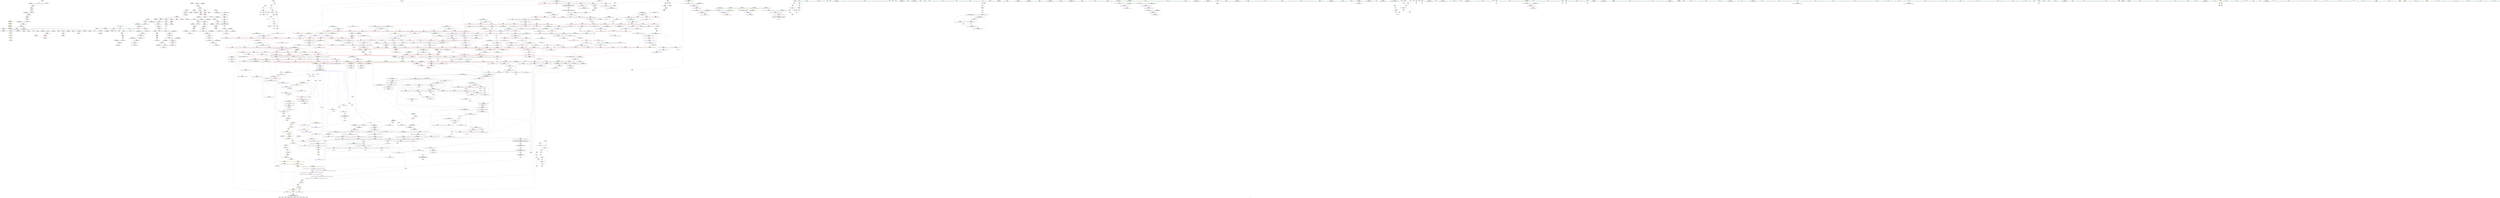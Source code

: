 digraph "SVFG" {
	label="SVFG";

	Node0x56283b4c1270 [shape=record,color=grey,label="{NodeID: 0\nNullPtr}"];
	Node0x56283b4c1270 -> Node0x56283b51bb60[style=solid];
	Node0x56283b4c1270 -> Node0x56283b51bc60[style=solid];
	Node0x56283b4c1270 -> Node0x56283b51bd30[style=solid];
	Node0x56283b4c1270 -> Node0x56283b51be00[style=solid];
	Node0x56283b4c1270 -> Node0x56283b51bed0[style=solid];
	Node0x56283b4c1270 -> Node0x56283b51bfa0[style=solid];
	Node0x56283b4c1270 -> Node0x56283b51c070[style=solid];
	Node0x56283b4c1270 -> Node0x56283b51c140[style=solid];
	Node0x56283b4c1270 -> Node0x56283b51c210[style=solid];
	Node0x56283b4c1270 -> Node0x56283b537640[style=solid];
	Node0x56283b4c1270 -> Node0x56283b538920[style=solid];
	Node0x56283b4c1270 -> Node0x56283b5389f0[style=solid];
	Node0x56283b4c1270 -> Node0x56283b538ac0[style=solid];
	Node0x56283b4c1270 -> Node0x56283b566bc0[style=solid];
	Node0x56283b521610 [shape=record,color=blue,label="{NodeID: 775\n387\<--416\nexn.slot\<--\n_ZNSt12_Vector_baseIiSaIiEED2Ev\n}"];
	Node0x56283b521610 -> Node0x56283b518be0[style=dashed];
	Node0x56283b539920 [shape=record,color=yellow,style=double,label="{NodeID: 1550\n55V_1 = ENCHI(MR_55V_0)\npts\{18 \}\nFun[main]}"];
	Node0x56283b539920 -> Node0x56283b517040[style=dashed];
	Node0x56283b539920 -> Node0x56283b517110[style=dashed];
	Node0x56283b539920 -> Node0x56283b5171e0[style=dashed];
	Node0x56283b517fb0 [shape=record,color=red,label="{NodeID: 443\n133\<--132\n\<--_M_finish\n_ZNSt6vectorIiSaIiEED2Ev\n|{<s0>8}}"];
	Node0x56283b517fb0:s0 -> Node0x56283b638b40[style=solid,color=red];
	Node0x56283b50bea0 [shape=record,color=green,label="{NodeID: 111\n526\<--527\n_ZdlPv\<--_ZdlPv_field_insensitive\n}"];
	Node0x56283b633a90 [shape=record,color=black,label="{NodeID: 1993\n1239 = PHI(937, )\n}"];
	Node0x56283b542b90 [shape=record,color=blue,label="{NodeID: 886\n1432\<--1431\n\<--\n_ZSt16__insertion_sortIPiN9__gnu_cxx5__ops15_Iter_less_iterEEvT_S4_T0_\n}"];
	Node0x56283b542b90 -> Node0x56283b4e7ed0[style=dashed];
	Node0x56283b52dab0 [shape=record,color=red,label="{NodeID: 554\n950\<--941\nthis1\<--this.addr\n_ZNK9__gnu_cxx5__ops15_Iter_less_iterclIPiS3_EEbT_T0_\n}"];
	Node0x56283b561040 [shape=record,color=grey,label="{NodeID: 1329\n904 = Binary(903, 406, )\n}"];
	Node0x56283b561040 -> Node0x56283b523c40[style=solid];
	Node0x56283b5106a0 [shape=record,color=green,label="{NodeID: 222\n1296\<--1297\n__last.addr\<--__last.addr_field_insensitive\n_ZSt21__unguarded_partitionIPiN9__gnu_cxx5__ops15_Iter_less_iterEET_S4_S4_S4_T0_\n}"];
	Node0x56283b5106a0 -> Node0x56283b532980[style=solid];
	Node0x56283b5106a0 -> Node0x56283b532a50[style=solid];
	Node0x56283b5106a0 -> Node0x56283b532b20[style=solid];
	Node0x56283b5106a0 -> Node0x56283b532bf0[style=solid];
	Node0x56283b5106a0 -> Node0x56283b532cc0[style=solid];
	Node0x56283b5106a0 -> Node0x56283b541dc0[style=solid];
	Node0x56283b5106a0 -> Node0x56283b542030[style=solid];
	Node0x56283b5106a0 -> Node0x56283b542100[style=solid];
	Node0x56283b5334e0 [shape=record,color=red,label="{NodeID: 665\n1370\<--1369\n\<--call1\n_ZSt4swapIiENSt9enable_ifIXsr6__and_ISt6__not_ISt15__is_tuple_likeIT_EESt21is_move_constructibleIS3_ESt18is_move_assignableIS3_EEE5valueEvE4typeERS3_SC_\n}"];
	Node0x56283b5334e0 -> Node0x56283b5426b0[style=solid];
	Node0x56283b5ab960 [shape=record,color=black,label="{NodeID: 1440\nMR_63V_3 = PHI(MR_63V_4, MR_63V_2, )\npts\{34 \}\n}"];
	Node0x56283b5ab960 -> Node0x56283b517790[style=dashed];
	Node0x56283b5ab960 -> Node0x56283b517860[style=dashed];
	Node0x56283b5ab960 -> Node0x56283b517930[style=dashed];
	Node0x56283b5ab960 -> Node0x56283b538510[style=dashed];
	Node0x56283b51e660 [shape=record,color=black,label="{NodeID: 333\n902\<--900\nsub.ptr.rhs.cast2\<--\n_ZSt11__make_heapIPiN9__gnu_cxx5__ops15_Iter_less_iterEEvT_S4_RT0_\n}"];
	Node0x56283b51e660 -> Node0x56283b561340[style=solid];
	Node0x56283b507ba0 [shape=record,color=green,label="{NodeID: 1\n7\<--1\n__dso_handle\<--dummyObj\nGlob }"];
	Node0x56283b5216e0 [shape=record,color=blue,label="{NodeID: 776\n389\<--418\nehselector.slot\<--\n_ZNSt12_Vector_baseIiSaIiEED2Ev\n}"];
	Node0x56283b518080 [shape=record,color=red,label="{NodeID: 444\n190\<--162\n\<--i\nmain\n}"];
	Node0x56283b518080 -> Node0x56283b566740[style=solid];
	Node0x56283b50bfa0 [shape=record,color=green,label="{NodeID: 112\n533\<--534\nthis.addr\<--this.addr_field_insensitive\n_ZNSaIiED2Ev\n}"];
	Node0x56283b50bfa0 -> Node0x56283b5299b0[style=solid];
	Node0x56283b50bfa0 -> Node0x56283b522310[style=solid];
	Node0x56283b633ba0 [shape=record,color=black,label="{NodeID: 1994\n1243 = PHI(937, )\n}"];
	Node0x56283b542c60 [shape=record,color=blue,label="{NodeID: 887\n1390\<--1445\n__i\<--incdec.ptr\n_ZSt16__insertion_sortIPiN9__gnu_cxx5__ops15_Iter_less_iterEEvT_S4_T0_\n}"];
	Node0x56283b542c60 -> Node0x56283b533c30[style=dashed];
	Node0x56283b542c60 -> Node0x56283b533d00[style=dashed];
	Node0x56283b542c60 -> Node0x56283b533dd0[style=dashed];
	Node0x56283b542c60 -> Node0x56283b533ea0[style=dashed];
	Node0x56283b542c60 -> Node0x56283b533f70[style=dashed];
	Node0x56283b542c60 -> Node0x56283b534040[style=dashed];
	Node0x56283b542c60 -> Node0x56283b534110[style=dashed];
	Node0x56283b542c60 -> Node0x56283b542c60[style=dashed];
	Node0x56283b542c60 -> Node0x56283b5a6e60[style=dashed];
	Node0x56283b52db80 [shape=record,color=red,label="{NodeID: 555\n951\<--943\n\<--__it1.addr\n_ZNK9__gnu_cxx5__ops15_Iter_less_iterclIPiS3_EEbT_T0_\n}"];
	Node0x56283b52db80 -> Node0x56283b52dd20[style=solid];
	Node0x56283b5611c0 [shape=record,color=grey,label="{NodeID: 1330\n895 = Binary(894, 406, )\n}"];
	Node0x56283b5611c0 -> Node0x56283b5653c0[style=solid];
	Node0x56283b510770 [shape=record,color=green,label="{NodeID: 223\n1298\<--1299\n__pivot.addr\<--__pivot.addr_field_insensitive\n_ZSt21__unguarded_partitionIPiN9__gnu_cxx5__ops15_Iter_less_iterEET_S4_S4_S4_T0_\n}"];
	Node0x56283b510770 -> Node0x56283b532d90[style=solid];
	Node0x56283b510770 -> Node0x56283b532e60[style=solid];
	Node0x56283b510770 -> Node0x56283b541e90[style=solid];
	Node0x56283b5335b0 [shape=record,color=red,label="{NodeID: 666\n1374\<--1373\n\<--call2\n_ZSt4swapIiENSt9enable_ifIXsr6__and_ISt6__not_ISt15__is_tuple_likeIT_EESt21is_move_constructibleIS3_ESt18is_move_assignableIS3_EEE5valueEvE4typeERS3_SC_\n}"];
	Node0x56283b5335b0 -> Node0x56283b542780[style=solid];
	Node0x56283b5abe60 [shape=record,color=black,label="{NodeID: 1441\nMR_2V_2 = PHI(MR_2V_3, MR_2V_1, )\npts\{39 \}\n|{<s0>17}}"];
	Node0x56283b5abe60:s0 -> Node0x56283b5b3540[style=dashed,color=red];
	Node0x56283b51e730 [shape=record,color=black,label="{NodeID: 334\n937\<--955\n_ZNK9__gnu_cxx5__ops15_Iter_less_iterclIPiS3_EEbT_T0__ret\<--cmp\n_ZNK9__gnu_cxx5__ops15_Iter_less_iterclIPiS3_EEbT_T0_\n|{<s0>52|<s1>62|<s2>72|<s3>73|<s4>75|<s5>78|<s6>80|<s7>83|<s8>84|<s9>90}}"];
	Node0x56283b51e730:s0 -> Node0x56283b632910[style=solid,color=blue];
	Node0x56283b51e730:s1 -> Node0x56283b633090[style=solid,color=blue];
	Node0x56283b51e730:s2 -> Node0x56283b633a90[style=solid,color=blue];
	Node0x56283b51e730:s3 -> Node0x56283b633ba0[style=solid,color=blue];
	Node0x56283b51e730:s4 -> Node0x56283b633cb0[style=solid,color=blue];
	Node0x56283b51e730:s5 -> Node0x56283b633450[style=solid,color=blue];
	Node0x56283b51e730:s6 -> Node0x56283b633560[style=solid,color=blue];
	Node0x56283b51e730:s7 -> Node0x56283b633f90[style=solid,color=blue];
	Node0x56283b51e730:s8 -> Node0x56283b6340a0[style=solid,color=blue];
	Node0x56283b51e730:s9 -> Node0x56283b6345d0[style=solid,color=blue];
	Node0x56283b507c30 [shape=record,color=green,label="{NodeID: 2\n9\<--1\n\<--dummyObj\nCan only get source location for instruction, argument, global var or function.}"];
	Node0x56283b5d8a60 [shape=record,color=yellow,style=double,label="{NodeID: 1884\n2V_4 = CSCHI(MR_2V_2)\npts\{39 \}\nCS[]|{<s0>42}}"];
	Node0x56283b5d8a60:s0 -> Node0x56283b4e8c90[style=dashed,color=red];
	Node0x56283b5217b0 [shape=record,color=blue,label="{NodeID: 777\n429\<--427\n__first.addr\<--__first\n_ZSt8_DestroyIPiEvT_S1_\n}"];
	Node0x56283b5217b0 -> Node0x56283b518f20[style=dashed];
	Node0x56283b518150 [shape=record,color=red,label="{NodeID: 445\n194\<--162\n\<--i\nmain\n}"];
	Node0x56283b518150 -> Node0x56283b51cd30[style=solid];
	Node0x56283b50c070 [shape=record,color=green,label="{NodeID: 113\n539\<--540\n_ZN9__gnu_cxx13new_allocatorIiED2Ev\<--_ZN9__gnu_cxx13new_allocatorIiED2Ev_field_insensitive\n}"];
	Node0x56283b633cb0 [shape=record,color=black,label="{NodeID: 1995\n1253 = PHI(937, )\n}"];
	Node0x56283b542d30 [shape=record,color=blue,label="{NodeID: 888\n1454\<--1450\n__first.addr\<--__first\n_ZSt26__unguarded_insertion_sortIPiN9__gnu_cxx5__ops15_Iter_less_iterEEvT_S4_T0_\n}"];
	Node0x56283b542d30 -> Node0x56283b534380[style=dashed];
	Node0x56283b52dc50 [shape=record,color=red,label="{NodeID: 556\n953\<--945\n\<--__it2.addr\n_ZNK9__gnu_cxx5__ops15_Iter_less_iterclIPiS3_EEbT_T0_\n}"];
	Node0x56283b52dc50 -> Node0x56283b52ddf0[style=solid];
	Node0x56283b561340 [shape=record,color=grey,label="{NodeID: 1331\n903 = Binary(901, 902, )\n}"];
	Node0x56283b561340 -> Node0x56283b561040[style=solid];
	Node0x56283b510840 [shape=record,color=green,label="{NodeID: 224\n1341\<--1342\n__a.addr\<--__a.addr_field_insensitive\n_ZSt9iter_swapIPiS0_EvT_T0_\n}"];
	Node0x56283b510840 -> Node0x56283b532f30[style=solid];
	Node0x56283b510840 -> Node0x56283b5422a0[style=solid];
	Node0x56283b533680 [shape=record,color=red,label="{NodeID: 667\n1402\<--1386\n\<--__first.addr\n_ZSt16__insertion_sortIPiN9__gnu_cxx5__ops15_Iter_less_iterEEvT_S4_T0_\n}"];
	Node0x56283b533680 -> Node0x56283b566a40[style=solid];
	Node0x56283b5ac360 [shape=record,color=black,label="{NodeID: 1442\nMR_70V_2 = PHI(MR_70V_4, MR_70V_1, )\npts\{163 \}\n}"];
	Node0x56283b5ac360 -> Node0x56283b537c20[style=dashed];
	Node0x56283b51e800 [shape=record,color=black,label="{NodeID: 335\n990\<--988\nsub.ptr.lhs.cast\<--\n_ZSt10__pop_heapIPiN9__gnu_cxx5__ops15_Iter_less_iterEEvT_S4_S4_RT0_\n}"];
	Node0x56283b51e800 -> Node0x56283b562cc0[style=solid];
	Node0x56283b507ee0 [shape=record,color=green,label="{NodeID: 3\n45\<--1\n.str\<--dummyObj\nGlob }"];
	Node0x56283b521880 [shape=record,color=blue,label="{NodeID: 778\n431\<--428\n__last.addr\<--__last\n_ZSt8_DestroyIPiEvT_S1_\n}"];
	Node0x56283b521880 -> Node0x56283b5290c0[style=dashed];
	Node0x56283b518220 [shape=record,color=red,label="{NodeID: 446\n200\<--162\n\<--i\nmain\n}"];
	Node0x56283b518220 -> Node0x56283b5644c0[style=solid];
	Node0x56283b510d70 [shape=record,color=green,label="{NodeID: 114\n544\<--545\nthis.addr\<--this.addr_field_insensitive\n_ZN9__gnu_cxx13new_allocatorIiED2Ev\n}"];
	Node0x56283b510d70 -> Node0x56283b529a80[style=solid];
	Node0x56283b510d70 -> Node0x56283b5223e0[style=solid];
	Node0x56283b633dc0 [shape=record,color=black,label="{NodeID: 1996\n1608 = PHI(1619, )\n}"];
	Node0x56283b633dc0 -> Node0x56283b51ef50[style=solid];
	Node0x56283b542e00 [shape=record,color=blue,label="{NodeID: 889\n1456\<--1451\n__last.addr\<--__last\n_ZSt26__unguarded_insertion_sortIPiN9__gnu_cxx5__ops15_Iter_less_iterEEvT_S4_T0_\n}"];
	Node0x56283b542e00 -> Node0x56283b534450[style=dashed];
	Node0x56283b52dd20 [shape=record,color=red,label="{NodeID: 557\n952\<--951\n\<--\n_ZNK9__gnu_cxx5__ops15_Iter_less_iterclIPiS3_EEbT_T0_\n}"];
	Node0x56283b52dd20 -> Node0x56283b5662c0[style=solid];
	Node0x56283b5614c0 [shape=record,color=grey,label="{NodeID: 1332\n624 = Binary(623, 406, )\n}"];
	Node0x56283b5614c0 -> Node0x56283b565540[style=solid];
	Node0x56283b510910 [shape=record,color=green,label="{NodeID: 225\n1343\<--1344\n__b.addr\<--__b.addr_field_insensitive\n_ZSt9iter_swapIPiS0_EvT_T0_\n}"];
	Node0x56283b510910 -> Node0x56283b533000[style=solid];
	Node0x56283b510910 -> Node0x56283b542370[style=solid];
	Node0x56283b533750 [shape=record,color=red,label="{NodeID: 668\n1407\<--1386\n\<--__first.addr\n_ZSt16__insertion_sortIPiN9__gnu_cxx5__ops15_Iter_less_iterEEvT_S4_T0_\n}"];
	Node0x56283b533750 -> Node0x56283b515a50[style=solid];
	Node0x56283b5ac860 [shape=record,color=black,label="{NodeID: 1443\nMR_2V_2 = PHI(MR_2V_3, MR_2V_1, )\npts\{39 \}\n|{<s0>48|<s1>54|<s2>54|<s3>54}}"];
	Node0x56283b5ac860:s0 -> Node0x56283b5d9400[style=dashed,color=blue];
	Node0x56283b5ac860:s1 -> Node0x56283b52e470[style=dashed,color=red];
	Node0x56283b5ac860:s2 -> Node0x56283b52e540[style=dashed,color=red];
	Node0x56283b5ac860:s3 -> Node0x56283b524600[style=dashed,color=red];
	Node0x56283b51e8d0 [shape=record,color=black,label="{NodeID: 336\n991\<--989\nsub.ptr.rhs.cast\<--\n_ZSt10__pop_heapIPiN9__gnu_cxx5__ops15_Iter_less_iterEEvT_S4_S4_RT0_\n}"];
	Node0x56283b51e8d0 -> Node0x56283b562cc0[style=solid];
	Node0x56283b507f70 [shape=record,color=green,label="{NodeID: 4\n47\<--1\n.str.2\<--dummyObj\nGlob }"];
	Node0x56283b5d8d20 [shape=record,color=yellow,style=double,label="{NodeID: 1886\n2V_6 = CSCHI(MR_2V_5)\npts\{39 \}\nCS[]|{<s0>57|<s1>57|<s2>61}}"];
	Node0x56283b5d8d20:s0 -> Node0x56283b4e89c0[style=dashed,color=blue];
	Node0x56283b5d8d20:s1 -> Node0x56283b5af560[style=dashed,color=blue];
	Node0x56283b5d8d20:s2 -> Node0x56283b5d9ae0[style=dashed,color=blue];
	Node0x56283b521950 [shape=record,color=blue,label="{NodeID: 779\n444\<--442\n.addr\<--\n_ZNSt12_Destroy_auxILb1EE9__destroyIPiEEvT_S3_\n}"];
	Node0x56283b5182f0 [shape=record,color=red,label="{NodeID: 447\n226\<--225\n\<--arrayidx10\nmain\n}"];
	Node0x56283b5182f0 -> Node0x56283b563440[style=solid];
	Node0x56283b510e00 [shape=record,color=green,label="{NodeID: 115\n552\<--553\n__comp\<--__comp_field_insensitive\n_ZSt6__sortIPiN9__gnu_cxx5__ops15_Iter_less_iterEEvT_S4_T0_\n}"];
	Node0x56283b633f90 [shape=record,color=black,label="{NodeID: 1997\n1307 = PHI(937, )\n}"];
	Node0x56283b542ed0 [shape=record,color=blue,label="{NodeID: 890\n1458\<--1468\n__i\<--\n_ZSt26__unguarded_insertion_sortIPiN9__gnu_cxx5__ops15_Iter_less_iterEEvT_S4_T0_\n}"];
	Node0x56283b542ed0 -> Node0x56283b5a9b60[style=dashed];
	Node0x56283b52ddf0 [shape=record,color=red,label="{NodeID: 558\n954\<--953\n\<--\n_ZNK9__gnu_cxx5__ops15_Iter_less_iterclIPiS3_EEbT_T0_\n}"];
	Node0x56283b52ddf0 -> Node0x56283b5662c0[style=solid];
	Node0x56283b561640 [shape=record,color=grey,label="{NodeID: 1333\n623 = Binary(621, 622, )\n}"];
	Node0x56283b561640 -> Node0x56283b5614c0[style=solid];
	Node0x56283b5109e0 [shape=record,color=green,label="{NodeID: 226\n1350\<--1351\n_ZSt4swapIiENSt9enable_ifIXsr6__and_ISt6__not_ISt15__is_tuple_likeIT_EESt21is_move_constructibleIS3_ESt18is_move_assignableIS3_EEE5valueEvE4typeERS3_SC_\<--_ZSt4swapIiENSt9enable_ifIXsr6__and_ISt6__not_ISt15__is_tuple_likeIT_EESt21is_move_constructibleIS3_ESt18is_move_assignableIS3_EEE5valueEvE4typeERS3_SC__field_insensitive\n}"];
	Node0x56283b533820 [shape=record,color=red,label="{NodeID: 669\n1416\<--1386\n\<--__first.addr\n_ZSt16__insertion_sortIPiN9__gnu_cxx5__ops15_Iter_less_iterEEvT_S4_T0_\n|{<s0>90}}"];
	Node0x56283b533820:s0 -> Node0x56283b62e610[style=solid,color=red];
	Node0x56283b5acd60 [shape=record,color=black,label="{NodeID: 1444\nMR_34V_3 = PHI(MR_34V_4, MR_34V_2, )\npts\{843 \}\n}"];
	Node0x56283b5acd60 -> Node0x56283b52ca70[style=dashed];
	Node0x56283b5acd60 -> Node0x56283b52cb40[style=dashed];
	Node0x56283b5acd60 -> Node0x56283b523900[style=dashed];
	Node0x56283b51e9a0 [shape=record,color=black,label="{NodeID: 337\n999\<--1004\n_ZSt4moveIRiEONSt16remove_referenceIT_E4typeEOS2__ret\<--\n_ZSt4moveIRiEONSt16remove_referenceIT_E4typeEOS2_\n|{<s0>55|<s1>56|<s2>58|<s3>59|<s4>60|<s5>63|<s6>64|<s7>67|<s8>70|<s9>71|<s10>87|<s11>88|<s12>89|<s13>91|<s14>93|<s15>101|<s16>103|<s17>104}}"];
	Node0x56283b51e9a0:s0 -> Node0x56283b6320e0[style=solid,color=blue];
	Node0x56283b51e9a0:s1 -> Node0x56283b632310[style=solid,color=blue];
	Node0x56283b51e9a0:s2 -> Node0x56283b632cd0[style=solid,color=blue];
	Node0x56283b51e9a0:s3 -> Node0x56283b632e10[style=solid,color=blue];
	Node0x56283b51e9a0:s4 -> Node0x56283b632f50[style=solid,color=blue];
	Node0x56283b51e9a0:s5 -> Node0x56283b6331a0[style=solid,color=blue];
	Node0x56283b51e9a0:s6 -> Node0x56283b633310[style=solid,color=blue];
	Node0x56283b51e9a0:s7 -> Node0x56283b632b30[style=solid,color=blue];
	Node0x56283b51e9a0:s8 -> Node0x56283b633810[style=solid,color=blue];
	Node0x56283b51e9a0:s9 -> Node0x56283b633950[style=solid,color=blue];
	Node0x56283b51e9a0:s10 -> Node0x56283b6341b0[style=solid,color=blue];
	Node0x56283b51e9a0:s11 -> Node0x56283b634350[style=solid,color=blue];
	Node0x56283b51e9a0:s12 -> Node0x56283b634490[style=solid,color=blue];
	Node0x56283b51e9a0:s13 -> Node0x56283b6346e0[style=solid,color=blue];
	Node0x56283b51e9a0:s14 -> Node0x56283b634960[style=solid,color=blue];
	Node0x56283b51e9a0:s15 -> Node0x56283b629900[style=solid,color=blue];
	Node0x56283b51e9a0:s16 -> Node0x56283b629b50[style=solid,color=blue];
	Node0x56283b51e9a0:s17 -> Node0x56283b629cc0[style=solid,color=blue];
	Node0x56283b508030 [shape=record,color=green,label="{NodeID: 5\n49\<--1\nstdin\<--dummyObj\nGlob }"];
	Node0x56283b5d8e80 [shape=record,color=yellow,style=double,label="{NodeID: 1887\n2V_2 = CSCHI(MR_2V_1)\npts\{39 \}\nCS[]|{<s0>45}}"];
	Node0x56283b5d8e80:s0 -> Node0x56283b5aa060[style=dashed,color=red];
	Node0x56283b521a20 [shape=record,color=blue,label="{NodeID: 780\n446\<--443\n.addr1\<--\n_ZNSt12_Destroy_auxILb1EE9__destroyIPiEEvT_S3_\n}"];
	Node0x56283b539d80 [shape=record,color=yellow,style=double,label="{NodeID: 1555\n65V_1 = ENCHI(MR_65V_0)\npts\{36 \}\nFun[main]}"];
	Node0x56283b539d80 -> Node0x56283b517a00[style=dashed];
	Node0x56283b5183c0 [shape=record,color=red,label="{NodeID: 448\n281\<--271\n\<--__first.addr\n_ZSt4sortIPiEvT_S1_\n|{<s0>20}}"];
	Node0x56283b5183c0:s0 -> Node0x56283b62d660[style=solid,color=red];
	Node0x56283b510ed0 [shape=record,color=green,label="{NodeID: 116\n554\<--555\n__first.addr\<--__first.addr_field_insensitive\n_ZSt6__sortIPiN9__gnu_cxx5__ops15_Iter_less_iterEEvT_S4_T0_\n}"];
	Node0x56283b510ed0 -> Node0x56283b529b50[style=solid];
	Node0x56283b510ed0 -> Node0x56283b529c20[style=solid];
	Node0x56283b510ed0 -> Node0x56283b529cf0[style=solid];
	Node0x56283b510ed0 -> Node0x56283b529dc0[style=solid];
	Node0x56283b510ed0 -> Node0x56283b5224b0[style=solid];
	Node0x56283b6340a0 [shape=record,color=black,label="{NodeID: 1998\n1319 = PHI(937, )\n}"];
	Node0x56283b542fa0 [shape=record,color=blue,label="{NodeID: 891\n1458\<--1480\n__i\<--incdec.ptr\n_ZSt26__unguarded_insertion_sortIPiN9__gnu_cxx5__ops15_Iter_less_iterEEvT_S4_T0_\n}"];
	Node0x56283b542fa0 -> Node0x56283b5a9b60[style=dashed];
	Node0x56283b52dec0 [shape=record,color=red,label="{NodeID: 559\n982\<--962\n\<--__first.addr\n_ZSt10__pop_heapIPiN9__gnu_cxx5__ops15_Iter_less_iterEEvT_S4_S4_RT0_\n|{<s0>59}}"];
	Node0x56283b52dec0:s0 -> Node0x56283b639680[style=solid,color=red];
	Node0x56283b5617c0 [shape=record,color=grey,label="{NodeID: 1334\n1041 = Binary(1040, 580, )\n}"];
	Node0x56283b5617c0 -> Node0x56283b5656c0[style=solid];
	Node0x56283b510ae0 [shape=record,color=green,label="{NodeID: 227\n1356\<--1357\n__a.addr\<--__a.addr_field_insensitive\n_ZSt4swapIiENSt9enable_ifIXsr6__and_ISt6__not_ISt15__is_tuple_likeIT_EESt21is_move_constructibleIS3_ESt18is_move_assignableIS3_EEE5valueEvE4typeERS3_SC_\n}"];
	Node0x56283b510ae0 -> Node0x56283b5330d0[style=solid];
	Node0x56283b510ae0 -> Node0x56283b5331a0[style=solid];
	Node0x56283b510ae0 -> Node0x56283b542440[style=solid];
	Node0x56283b5338f0 [shape=record,color=red,label="{NodeID: 670\n1423\<--1386\n\<--__first.addr\n_ZSt16__insertion_sortIPiN9__gnu_cxx5__ops15_Iter_less_iterEEvT_S4_T0_\n|{<s0>92}}"];
	Node0x56283b5338f0:s0 -> Node0x56283b637010[style=solid,color=red];
	Node0x56283b5ad260 [shape=record,color=black,label="{NodeID: 1445\nMR_2V_2 = PHI(MR_2V_3, MR_2V_1, )\npts\{39 \}\n|{|<s4>102}}"];
	Node0x56283b5ad260 -> Node0x56283b535220[style=dashed];
	Node0x56283b5ad260 -> Node0x56283b5352f0[style=dashed];
	Node0x56283b5ad260 -> Node0x56283b543620[style=dashed];
	Node0x56283b5ad260 -> Node0x56283b543890[style=dashed];
	Node0x56283b5ad260:s4 -> Node0x56283b53bbe0[style=dashed,color=red];
	Node0x56283b51ea70 [shape=record,color=black,label="{NodeID: 338\n1116\<--1121\n_ZSt4moveIRN9__gnu_cxx5__ops15_Iter_less_iterEEONSt16remove_referenceIT_E4typeEOS5__ret\<--\n_ZSt4moveIRN9__gnu_cxx5__ops15_Iter_less_iterEEONSt16remove_referenceIT_E4typeEOS5_\n|{<s0>65}}"];
	Node0x56283b51ea70:s0 -> Node0x56283b632a20[style=solid,color=blue];
	Node0x56283b5088d0 [shape=record,color=green,label="{NodeID: 6\n50\<--1\n.str.3\<--dummyObj\nGlob }"];
	Node0x56283b521af0 [shape=record,color=blue,label="{NodeID: 781\n455\<--452\nthis.addr\<--this\n_ZNSt12_Vector_baseIiSaIiEE13_M_deallocateEPim\n}"];
	Node0x56283b521af0 -> Node0x56283b529190[style=dashed];
	Node0x56283b518490 [shape=record,color=red,label="{NodeID: 449\n282\<--273\n\<--__last.addr\n_ZSt4sortIPiEvT_S1_\n|{<s0>20}}"];
	Node0x56283b518490:s0 -> Node0x56283b62d770[style=solid,color=red];
	Node0x56283b510fa0 [shape=record,color=green,label="{NodeID: 117\n556\<--557\n__last.addr\<--__last.addr_field_insensitive\n_ZSt6__sortIPiN9__gnu_cxx5__ops15_Iter_less_iterEEvT_S4_T0_\n}"];
	Node0x56283b510fa0 -> Node0x56283b529e90[style=solid];
	Node0x56283b510fa0 -> Node0x56283b529f60[style=solid];
	Node0x56283b510fa0 -> Node0x56283b52a030[style=solid];
	Node0x56283b510fa0 -> Node0x56283b52a100[style=solid];
	Node0x56283b510fa0 -> Node0x56283b522580[style=solid];
	Node0x56283b6341b0 [shape=record,color=black,label="{NodeID: 1999\n1365 = PHI(999, )\n}"];
	Node0x56283b6341b0 -> Node0x56283b533410[style=solid];
	Node0x56283b543070 [shape=record,color=blue,label="{NodeID: 892\n1488\<--1485\n__first.addr\<--__first\n_ZSt13move_backwardIPiS0_ET0_T_S2_S1_\n}"];
	Node0x56283b543070 -> Node0x56283b534790[style=dashed];
	Node0x56283b52df90 [shape=record,color=red,label="{NodeID: 560\n987\<--962\n\<--__first.addr\n_ZSt10__pop_heapIPiN9__gnu_cxx5__ops15_Iter_less_iterEEvT_S4_S4_RT0_\n|{<s0>61}}"];
	Node0x56283b52df90:s0 -> Node0x56283b62b3c0[style=solid,color=red];
	Node0x56283b561940 [shape=record,color=grey,label="{NodeID: 1335\n1040 = Binary(1039, 857, )\n}"];
	Node0x56283b561940 -> Node0x56283b5617c0[style=solid];
	Node0x56283b510bb0 [shape=record,color=green,label="{NodeID: 228\n1358\<--1359\n__b.addr\<--__b.addr_field_insensitive\n_ZSt4swapIiENSt9enable_ifIXsr6__and_ISt6__not_ISt15__is_tuple_likeIT_EESt21is_move_constructibleIS3_ESt18is_move_assignableIS3_EEE5valueEvE4typeERS3_SC_\n}"];
	Node0x56283b510bb0 -> Node0x56283b533270[style=solid];
	Node0x56283b510bb0 -> Node0x56283b533340[style=solid];
	Node0x56283b510bb0 -> Node0x56283b542510[style=solid];
	Node0x56283b5339c0 [shape=record,color=red,label="{NodeID: 671\n1432\<--1386\n\<--__first.addr\n_ZSt16__insertion_sortIPiN9__gnu_cxx5__ops15_Iter_less_iterEEvT_S4_T0_\n}"];
	Node0x56283b5339c0 -> Node0x56283b542b90[style=solid];
	Node0x56283b5ad760 [shape=record,color=black,label="{NodeID: 1446\nMR_290V_3 = PHI(MR_290V_4, MR_290V_2, )\npts\{1513 \}\n}"];
	Node0x56283b5ad760 -> Node0x56283b534ba0[style=dashed];
	Node0x56283b5ad760 -> Node0x56283b534c70[style=dashed];
	Node0x56283b5ad760 -> Node0x56283b5436f0[style=dashed];
	Node0x56283b51eb40 [shape=record,color=black,label="{NodeID: 339\n1198\<--1216\n_ZNK9__gnu_cxx5__ops14_Iter_less_valclIPiiEEbT_RT0__ret\<--cmp\n_ZNK9__gnu_cxx5__ops14_Iter_less_valclIPiiEEbT_RT0_\n|{<s0>69}}"];
	Node0x56283b51eb40:s0 -> Node0x56283b633670[style=solid,color=blue];
	Node0x56283b508960 [shape=record,color=green,label="{NodeID: 7\n52\<--1\n.str.4\<--dummyObj\nGlob }"];
	Node0x56283b521bc0 [shape=record,color=blue,label="{NodeID: 782\n457\<--453\n__p.addr\<--__p\n_ZNSt12_Vector_baseIiSaIiEE13_M_deallocateEPim\n}"];
	Node0x56283b521bc0 -> Node0x56283b529260[style=dashed];
	Node0x56283b521bc0 -> Node0x56283b529330[style=dashed];
	Node0x56283b518560 [shape=record,color=red,label="{NodeID: 450\n298\<--295\nthis1\<--this.addr\n_ZNSt12_Vector_baseIiSaIiEEC2Ev\n}"];
	Node0x56283b518560 -> Node0x56283b5206a0[style=solid];
	Node0x56283b511070 [shape=record,color=green,label="{NodeID: 118\n558\<--559\nagg.tmp\<--agg.tmp_field_insensitive\n_ZSt6__sortIPiN9__gnu_cxx5__ops15_Iter_less_iterEEvT_S4_T0_\n}"];
	Node0x56283b634350 [shape=record,color=black,label="{NodeID: 2000\n1369 = PHI(999, )\n}"];
	Node0x56283b634350 -> Node0x56283b5334e0[style=solid];
	Node0x56283b543140 [shape=record,color=blue,label="{NodeID: 893\n1490\<--1486\n__last.addr\<--__last\n_ZSt13move_backwardIPiS0_ET0_T_S2_S1_\n}"];
	Node0x56283b543140 -> Node0x56283b534860[style=dashed];
	Node0x56283b52e060 [shape=record,color=red,label="{NodeID: 561\n989\<--962\n\<--__first.addr\n_ZSt10__pop_heapIPiN9__gnu_cxx5__ops15_Iter_less_iterEEvT_S4_S4_RT0_\n}"];
	Node0x56283b52e060 -> Node0x56283b51e8d0[style=solid];
	Node0x56283b561ac0 [shape=record,color=grey,label="{NodeID: 1336\n1045 = Binary(1044, 857, )\n}"];
	Node0x56283b561ac0 -> Node0x56283b561f40[style=solid];
	Node0x56283b510c80 [shape=record,color=green,label="{NodeID: 229\n1360\<--1361\n__tmp\<--__tmp_field_insensitive\n_ZSt4swapIiENSt9enable_ifIXsr6__and_ISt6__not_ISt15__is_tuple_likeIT_EESt21is_move_constructibleIS3_ESt18is_move_assignableIS3_EEE5valueEvE4typeERS3_SC_\n|{|<s1>89}}"];
	Node0x56283b510c80 -> Node0x56283b5425e0[style=solid];
	Node0x56283b510c80:s1 -> Node0x56283b639680[style=solid,color=red];
	Node0x56283b533a90 [shape=record,color=red,label="{NodeID: 672\n1403\<--1388\n\<--__last.addr\n_ZSt16__insertion_sortIPiN9__gnu_cxx5__ops15_Iter_less_iterEEvT_S4_T0_\n}"];
	Node0x56283b533a90 -> Node0x56283b566a40[style=solid];
	Node0x56283b5adc60 [shape=record,color=black,label="{NodeID: 1447\nMR_294V_4 = PHI(MR_294V_5, MR_294V_3, )\npts\{1517 \}\n}"];
	Node0x56283b5adc60 -> Node0x56283b534e10[style=dashed];
	Node0x56283b5adc60 -> Node0x56283b534ee0[style=dashed];
	Node0x56283b5adc60 -> Node0x56283b534fb0[style=dashed];
	Node0x56283b5adc60 -> Node0x56283b535080[style=dashed];
	Node0x56283b5adc60 -> Node0x56283b5437c0[style=dashed];
	Node0x56283b51ec10 [shape=record,color=black,label="{NodeID: 340\n1288\<--1329\n_ZSt21__unguarded_partitionIPiN9__gnu_cxx5__ops15_Iter_less_iterEET_S4_S4_S4_T0__ret\<--\n_ZSt21__unguarded_partitionIPiN9__gnu_cxx5__ops15_Iter_less_iterEET_S4_S4_S4_T0_\n|{<s0>50}}"];
	Node0x56283b51ec10:s0 -> Node0x56283b6327d0[style=solid,color=blue];
	Node0x56283b5089f0 [shape=record,color=green,label="{NodeID: 8\n54\<--1\nstdout\<--dummyObj\nGlob }"];
	Node0x56283b5d92a0 [shape=record,color=yellow,style=double,label="{NodeID: 1890\n2V_2 = CSCHI(MR_2V_1)\npts\{39 \}\nCS[]|{<s0>48}}"];
	Node0x56283b5d92a0:s0 -> Node0x56283b5ac860[style=dashed,color=red];
	Node0x56283b521c90 [shape=record,color=blue,label="{NodeID: 783\n459\<--454\n__n.addr\<--__n\n_ZNSt12_Vector_baseIiSaIiEE13_M_deallocateEPim\n}"];
	Node0x56283b521c90 -> Node0x56283b529400[style=dashed];
	Node0x56283b518630 [shape=record,color=red,label="{NodeID: 451\n325\<--322\nthis1\<--this.addr\n_ZNSt12_Vector_baseIiSaIiEE12_Vector_implC2Ev\n}"];
	Node0x56283b518630 -> Node0x56283b51cfa0[style=solid];
	Node0x56283b518630 -> Node0x56283b520770[style=solid];
	Node0x56283b518630 -> Node0x56283b520840[style=solid];
	Node0x56283b518630 -> Node0x56283b520910[style=solid];
	Node0x56283b511140 [shape=record,color=green,label="{NodeID: 119\n560\<--561\nagg.tmp1\<--agg.tmp1_field_insensitive\n_ZSt6__sortIPiN9__gnu_cxx5__ops15_Iter_less_iterEEvT_S4_T0_\n}"];
	Node0x56283b634490 [shape=record,color=black,label="{NodeID: 2001\n1373 = PHI(999, )\n}"];
	Node0x56283b634490 -> Node0x56283b5335b0[style=solid];
	Node0x56283b543210 [shape=record,color=blue,label="{NodeID: 894\n1492\<--1487\n__result.addr\<--__result\n_ZSt13move_backwardIPiS0_ET0_T_S2_S1_\n}"];
	Node0x56283b543210 -> Node0x56283b534930[style=dashed];
	Node0x56283b52e130 [shape=record,color=red,label="{NodeID: 562\n988\<--964\n\<--__last.addr\n_ZSt10__pop_heapIPiN9__gnu_cxx5__ops15_Iter_less_iterEEvT_S4_S4_RT0_\n}"];
	Node0x56283b52e130 -> Node0x56283b51e800[style=solid];
	Node0x56283b561c40 [shape=record,color=grey,label="{NodeID: 1337\n574 = Binary(572, 573, )\n}"];
	Node0x56283b561c40 -> Node0x56283b561dc0[style=solid];
	Node0x56283b518fe0 [shape=record,color=green,label="{NodeID: 230\n1384\<--1385\n__comp\<--__comp_field_insensitive\n_ZSt16__insertion_sortIPiN9__gnu_cxx5__ops15_Iter_less_iterEEvT_S4_T0_\n|{<s0>90}}"];
	Node0x56283b518fe0:s0 -> Node0x56283b62dbb0[style=solid,color=red];
	Node0x56283b533b60 [shape=record,color=red,label="{NodeID: 673\n1412\<--1388\n\<--__last.addr\n_ZSt16__insertion_sortIPiN9__gnu_cxx5__ops15_Iter_less_iterEEvT_S4_T0_\n}"];
	Node0x56283b533b60 -> Node0x56283b566440[style=solid];
	Node0x56283b51ece0 [shape=record,color=black,label="{NodeID: 341\n1484\<--1504\n_ZSt13move_backwardIPiS0_ET0_T_S2_S1__ret\<--call2\n_ZSt13move_backwardIPiS0_ET0_T_S2_S1_\n|{<s0>92}}"];
	Node0x56283b51ece0:s0 -> Node0x56283b634850[style=solid,color=blue];
	Node0x56283b508ab0 [shape=record,color=green,label="{NodeID: 9\n55\<--1\n.str.5\<--dummyObj\nGlob }"];
	Node0x56283b5d9400 [shape=record,color=yellow,style=double,label="{NodeID: 1891\n2V_3 = CSCHI(MR_2V_2)\npts\{39 \}\nCS[]|{<s0>40}}"];
	Node0x56283b5d9400:s0 -> Node0x56283b5af060[style=dashed,color=blue];
	Node0x56283b521d60 [shape=record,color=blue,label="{NodeID: 784\n479\<--478\nthis.addr\<--this\n_ZNSt12_Vector_baseIiSaIiEE12_Vector_implD2Ev\n}"];
	Node0x56283b521d60 -> Node0x56283b5294d0[style=dashed];
	Node0x56283b53a100 [shape=record,color=yellow,style=double,label="{NodeID: 1559\n2V_1 = ENCHI(MR_2V_0)\npts\{39 \}\nFun[_ZSt22__move_median_to_firstIPiN9__gnu_cxx5__ops15_Iter_less_iterEEvT_S4_S4_S4_T0_]|{<s0>72|<s1>73|<s2>74|<s3>75|<s4>76|<s5>77|<s6>78|<s7>79|<s8>80|<s9>81|<s10>82}}"];
	Node0x56283b53a100:s0 -> Node0x56283b5b5980[style=dashed,color=red];
	Node0x56283b53a100:s1 -> Node0x56283b5b5980[style=dashed,color=red];
	Node0x56283b53a100:s2 -> Node0x56283b5b4a90[style=dashed,color=red];
	Node0x56283b53a100:s3 -> Node0x56283b5b5980[style=dashed,color=red];
	Node0x56283b53a100:s4 -> Node0x56283b5b4a90[style=dashed,color=red];
	Node0x56283b53a100:s5 -> Node0x56283b5b4a90[style=dashed,color=red];
	Node0x56283b53a100:s6 -> Node0x56283b5b5980[style=dashed,color=red];
	Node0x56283b53a100:s7 -> Node0x56283b5b4a90[style=dashed,color=red];
	Node0x56283b53a100:s8 -> Node0x56283b5b5980[style=dashed,color=red];
	Node0x56283b53a100:s9 -> Node0x56283b5b4a90[style=dashed,color=red];
	Node0x56283b53a100:s10 -> Node0x56283b5b4a90[style=dashed,color=red];
	Node0x56283b518700 [shape=record,color=red,label="{NodeID: 452\n342\<--339\nthis1\<--this.addr\n_ZNSaIiEC2Ev\n}"];
	Node0x56283b518700 -> Node0x56283b51d070[style=solid];
	Node0x56283b511210 [shape=record,color=green,label="{NodeID: 120\n577\<--578\n_ZSt4__lgl\<--_ZSt4__lgl_field_insensitive\n}"];
	Node0x56283b6345d0 [shape=record,color=black,label="{NodeID: 2002\n1417 = PHI(937, )\n}"];
	Node0x56283b5432e0 [shape=record,color=blue,label="{NodeID: 895\n1512\<--1509\n__last.addr\<--__last\n_ZSt25__unguarded_linear_insertIPiN9__gnu_cxx5__ops14_Val_less_iterEEvT_T0_\n}"];
	Node0x56283b5432e0 -> Node0x56283b534a00[style=dashed];
	Node0x56283b5432e0 -> Node0x56283b534ad0[style=dashed];
	Node0x56283b5432e0 -> Node0x56283b5ad760[style=dashed];
	Node0x56283b52e200 [shape=record,color=red,label="{NodeID: 563\n978\<--966\n\<--__result.addr\n_ZSt10__pop_heapIPiN9__gnu_cxx5__ops15_Iter_less_iterEEvT_S4_S4_RT0_\n|{<s0>58}}"];
	Node0x56283b52e200:s0 -> Node0x56283b639680[style=solid,color=red];
	Node0x56283b561dc0 [shape=record,color=grey,label="{NodeID: 1338\n575 = Binary(574, 406, )\n|{<s0>37}}"];
	Node0x56283b561dc0:s0 -> Node0x56283b636ed0[style=solid,color=red];
	Node0x56283b5190b0 [shape=record,color=green,label="{NodeID: 231\n1386\<--1387\n__first.addr\<--__first.addr_field_insensitive\n_ZSt16__insertion_sortIPiN9__gnu_cxx5__ops15_Iter_less_iterEEvT_S4_T0_\n}"];
	Node0x56283b5190b0 -> Node0x56283b533680[style=solid];
	Node0x56283b5190b0 -> Node0x56283b533750[style=solid];
	Node0x56283b5190b0 -> Node0x56283b533820[style=solid];
	Node0x56283b5190b0 -> Node0x56283b5338f0[style=solid];
	Node0x56283b5190b0 -> Node0x56283b5339c0[style=solid];
	Node0x56283b5190b0 -> Node0x56283b542850[style=solid];
	Node0x56283b533c30 [shape=record,color=red,label="{NodeID: 674\n1411\<--1390\n\<--__i\n_ZSt16__insertion_sortIPiN9__gnu_cxx5__ops15_Iter_less_iterEEvT_S4_T0_\n}"];
	Node0x56283b533c30 -> Node0x56283b566440[style=solid];
	Node0x56283b51edb0 [shape=record,color=black,label="{NodeID: 342\n1556\<--1577\n_ZSt23__copy_move_backward_a2ILb1EPiS0_ET1_T0_S2_S1__ret\<--call3\n_ZSt23__copy_move_backward_a2ILb1EPiS0_ET1_T0_S2_S1_\n|{<s0>100}}"];
	Node0x56283b51edb0:s0 -> Node0x56283b61ef80[style=solid,color=blue];
	Node0x56283b508bb0 [shape=record,color=green,label="{NodeID: 10\n57\<--1\n.str.6\<--dummyObj\nGlob }"];
	Node0x56283b5d9560 [shape=record,color=yellow,style=double,label="{NodeID: 1892\n2V_2 = CSCHI(MR_2V_1)\npts\{39 \}\nCS[]|{<s0>50}}"];
	Node0x56283b5d9560:s0 -> Node0x56283b5a8c60[style=dashed,color=red];
	Node0x56283b521e30 [shape=record,color=blue,label="{NodeID: 785\n492\<--489\n__a.addr\<--__a\n_ZNSt16allocator_traitsISaIiEE10deallocateERS0_Pim\n}"];
	Node0x56283b521e30 -> Node0x56283b5295a0[style=dashed];
	Node0x56283b5187d0 [shape=record,color=red,label="{NodeID: 453\n353\<--350\nthis1\<--this.addr\n_ZN9__gnu_cxx13new_allocatorIiEC2Ev\n}"];
	Node0x56283b511310 [shape=record,color=green,label="{NodeID: 121\n582\<--583\n_ZSt16__introsort_loopIPilN9__gnu_cxx5__ops15_Iter_less_iterEEvT_S4_T0_T1_\<--_ZSt16__introsort_loopIPilN9__gnu_cxx5__ops15_Iter_less_iterEEvT_S4_T0_T1__field_insensitive\n}"];
	Node0x56283b6346e0 [shape=record,color=black,label="{NodeID: 2003\n1420 = PHI(999, )\n}"];
	Node0x56283b6346e0 -> Node0x56283b5341e0[style=solid];
	Node0x56283b5433b0 [shape=record,color=blue,label="{NodeID: 896\n1514\<--1521\n__val\<--\n_ZSt25__unguarded_linear_insertIPiN9__gnu_cxx5__ops14_Val_less_iterEEvT_T0_\n|{|<s2>102}}"];
	Node0x56283b5433b0 -> Node0x56283b535220[style=dashed];
	Node0x56283b5433b0 -> Node0x56283b5352f0[style=dashed];
	Node0x56283b5433b0:s2 -> Node0x56283b53bcf0[style=dashed,color=red];
	Node0x56283b52e2d0 [shape=record,color=red,label="{NodeID: 564\n985\<--966\n\<--__result.addr\n_ZSt10__pop_heapIPiN9__gnu_cxx5__ops15_Iter_less_iterEEvT_S4_S4_RT0_\n}"];
	Node0x56283b52e2d0 -> Node0x56283b524600[style=solid];
	Node0x56283b561f40 [shape=record,color=grey,label="{NodeID: 1339\n1046 = Binary(580, 1045, )\n}"];
	Node0x56283b561f40 -> Node0x56283b524c80[style=solid];
	Node0x56283b519180 [shape=record,color=green,label="{NodeID: 232\n1388\<--1389\n__last.addr\<--__last.addr_field_insensitive\n_ZSt16__insertion_sortIPiN9__gnu_cxx5__ops15_Iter_less_iterEEvT_S4_T0_\n}"];
	Node0x56283b519180 -> Node0x56283b533a90[style=solid];
	Node0x56283b519180 -> Node0x56283b533b60[style=solid];
	Node0x56283b519180 -> Node0x56283b542920[style=solid];
	Node0x56283b533d00 [shape=record,color=red,label="{NodeID: 675\n1415\<--1390\n\<--__i\n_ZSt16__insertion_sortIPiN9__gnu_cxx5__ops15_Iter_less_iterEEvT_S4_T0_\n|{<s0>90}}"];
	Node0x56283b533d00:s0 -> Node0x56283b62e290[style=solid,color=red];
	Node0x56283b51ee80 [shape=record,color=black,label="{NodeID: 343\n1581\<--1586\n_ZSt12__miter_baseIPiET_S1__ret\<--\n_ZSt12__miter_baseIPiET_S1_\n|{<s0>98|<s1>99}}"];
	Node0x56283b51ee80:s0 -> Node0x56283b634ad0[style=solid,color=blue];
	Node0x56283b51ee80:s1 -> Node0x56283b61ea70[style=solid,color=blue];
	Node0x56283b508cb0 [shape=record,color=green,label="{NodeID: 11\n59\<--1\n.str.7\<--dummyObj\nGlob }"];
	Node0x56283b5d96c0 [shape=record,color=yellow,style=double,label="{NodeID: 1893\n2V_3 = CSCHI(MR_2V_2)\npts\{39 \}\nCS[]|{<s0>41}}"];
	Node0x56283b5d96c0:s0 -> Node0x56283b5d8a60[style=dashed,color=blue];
	Node0x56283b521f00 [shape=record,color=blue,label="{NodeID: 786\n494\<--490\n__p.addr\<--__p\n_ZNSt16allocator_traitsISaIiEE10deallocateERS0_Pim\n}"];
	Node0x56283b521f00 -> Node0x56283b529670[style=dashed];
	Node0x56283b5188a0 [shape=record,color=red,label="{NodeID: 454\n368\<--359\n\<--__first.addr\n_ZSt8_DestroyIPiiEvT_S1_RSaIT0_E\n|{<s0>26}}"];
	Node0x56283b5188a0:s0 -> Node0x56283b62b140[style=solid,color=red];
	Node0x56283b511410 [shape=record,color=green,label="{NodeID: 122\n587\<--588\n_ZSt22__final_insertion_sortIPiN9__gnu_cxx5__ops15_Iter_less_iterEEvT_S4_T0_\<--_ZSt22__final_insertion_sortIPiN9__gnu_cxx5__ops15_Iter_less_iterEEvT_S4_T0__field_insensitive\n}"];
	Node0x56283b634850 [shape=record,color=black,label="{NodeID: 2004\n1427 = PHI(1484, )\n}"];
	Node0x56283b543480 [shape=record,color=blue,label="{NodeID: 897\n1516\<--1523\n__next\<--\n_ZSt25__unguarded_linear_insertIPiN9__gnu_cxx5__ops14_Val_less_iterEEvT_T0_\n}"];
	Node0x56283b543480 -> Node0x56283b534d40[style=dashed];
	Node0x56283b543480 -> Node0x56283b543550[style=dashed];
	Node0x56283b52e3a0 [shape=record,color=red,label="{NodeID: 565\n996\<--968\n\<--__comp.addr\n_ZSt10__pop_heapIPiN9__gnu_cxx5__ops15_Iter_less_iterEEvT_S4_S4_RT0_\n}"];
	Node0x56283b5620c0 [shape=record,color=grey,label="{NodeID: 1340\n579 = Binary(576, 580, )\n|{<s0>38}}"];
	Node0x56283b5620c0:s0 -> Node0x56283b6379a0[style=solid,color=red];
	Node0x56283b519250 [shape=record,color=green,label="{NodeID: 233\n1390\<--1391\n__i\<--__i_field_insensitive\n_ZSt16__insertion_sortIPiN9__gnu_cxx5__ops15_Iter_less_iterEEvT_S4_T0_\n}"];
	Node0x56283b519250 -> Node0x56283b533c30[style=solid];
	Node0x56283b519250 -> Node0x56283b533d00[style=solid];
	Node0x56283b519250 -> Node0x56283b533dd0[style=solid];
	Node0x56283b519250 -> Node0x56283b533ea0[style=solid];
	Node0x56283b519250 -> Node0x56283b533f70[style=solid];
	Node0x56283b519250 -> Node0x56283b534040[style=solid];
	Node0x56283b519250 -> Node0x56283b534110[style=solid];
	Node0x56283b519250 -> Node0x56283b5429f0[style=solid];
	Node0x56283b519250 -> Node0x56283b542c60[style=solid];
	Node0x56283b533dd0 [shape=record,color=red,label="{NodeID: 676\n1419\<--1390\n\<--__i\n_ZSt16__insertion_sortIPiN9__gnu_cxx5__ops15_Iter_less_iterEEvT_S4_T0_\n|{<s0>91}}"];
	Node0x56283b533dd0:s0 -> Node0x56283b639680[style=solid,color=red];
	Node0x56283b5af060 [shape=record,color=black,label="{NodeID: 1451\nMR_2V_6 = PHI(MR_2V_3, MR_2V_2, )\npts\{39 \}\n|{<s0>38|<s1>42}}"];
	Node0x56283b5af060:s0 -> Node0x56283b5d8640[style=dashed,color=blue];
	Node0x56283b5af060:s1 -> Node0x56283b4e8c90[style=dashed,color=blue];
	Node0x56283b51ef50 [shape=record,color=black,label="{NodeID: 344\n1588\<--1608\n_ZSt22__copy_move_backward_aILb1EPiS0_ET1_T0_S2_S1__ret\<--call\n_ZSt22__copy_move_backward_aILb1EPiS0_ET1_T0_S2_S1_\n|{<s0>108}}"];
	Node0x56283b51ef50:s0 -> Node0x56283b62a1c0[style=solid,color=blue];
	Node0x56283b508db0 [shape=record,color=green,label="{NodeID: 12\n62\<--1\n\<--dummyObj\nCan only get source location for instruction, argument, global var or function.}"];
	Node0x56283b521fd0 [shape=record,color=blue,label="{NodeID: 787\n496\<--491\n__n.addr\<--__n\n_ZNSt16allocator_traitsISaIiEE10deallocateERS0_Pim\n}"];
	Node0x56283b521fd0 -> Node0x56283b529740[style=dashed];
	Node0x56283b518970 [shape=record,color=red,label="{NodeID: 455\n369\<--361\n\<--__last.addr\n_ZSt8_DestroyIPiiEvT_S1_RSaIT0_E\n|{<s0>26}}"];
	Node0x56283b518970:s0 -> Node0x56283b62b280[style=solid,color=red];
	Node0x56283b511510 [shape=record,color=green,label="{NodeID: 123\n592\<--593\nretval\<--retval_field_insensitive\n_ZN9__gnu_cxx5__ops16__iter_less_iterEv\n}"];
	Node0x56283b634960 [shape=record,color=black,label="{NodeID: 2005\n1430 = PHI(999, )\n}"];
	Node0x56283b634960 -> Node0x56283b5342b0[style=solid];
	Node0x56283b543550 [shape=record,color=blue,label="{NodeID: 898\n1516\<--1526\n__next\<--incdec.ptr\n_ZSt25__unguarded_linear_insertIPiN9__gnu_cxx5__ops14_Val_less_iterEEvT_T0_\n}"];
	Node0x56283b543550 -> Node0x56283b5adc60[style=dashed];
	Node0x56283b52e470 [shape=record,color=red,label="{NodeID: 566\n980\<--979\n\<--call\n_ZSt10__pop_heapIPiN9__gnu_cxx5__ops15_Iter_less_iterEEvT_S4_S4_RT0_\n}"];
	Node0x56283b52e470 -> Node0x56283b524530[style=solid];
	Node0x56283b562240 [shape=record,color=grey,label="{NodeID: 1341\n1053 = Binary(1052, 857, )\n}"];
	Node0x56283b519320 [shape=record,color=green,label="{NodeID: 234\n1392\<--1393\n__val\<--__val_field_insensitive\n_ZSt16__insertion_sortIPiN9__gnu_cxx5__ops15_Iter_less_iterEEvT_S4_T0_\n|{|<s1>93}}"];
	Node0x56283b519320 -> Node0x56283b542ac0[style=solid];
	Node0x56283b519320:s1 -> Node0x56283b639680[style=solid,color=red];
	Node0x56283b533ea0 [shape=record,color=red,label="{NodeID: 677\n1424\<--1390\n\<--__i\n_ZSt16__insertion_sortIPiN9__gnu_cxx5__ops15_Iter_less_iterEEvT_S4_T0_\n|{<s0>92}}"];
	Node0x56283b533ea0:s0 -> Node0x56283b637150[style=solid,color=red];
	Node0x56283b5af560 [shape=record,color=black,label="{NodeID: 1452\nMR_2V_2 = PHI(MR_2V_4, MR_2V_1, )\npts\{39 \}\n|{<s0>51}}"];
	Node0x56283b5af560:s0 -> Node0x56283b5a5060[style=dashed,color=blue];
	Node0x56283b51f020 [shape=record,color=black,label="{NodeID: 345\n1612\<--1617\n_ZSt12__niter_baseIPiET_S1__ret\<--\n_ZSt12__niter_baseIPiET_S1_\n|{<s0>105|<s1>106|<s2>107}}"];
	Node0x56283b51f020:s0 -> Node0x56283b629e00[style=solid,color=blue];
	Node0x56283b51f020:s1 -> Node0x56283b629f40[style=solid,color=blue];
	Node0x56283b51f020:s2 -> Node0x56283b62a080[style=solid,color=blue];
	Node0x56283b508eb0 [shape=record,color=green,label="{NodeID: 13\n180\<--1\n\<--dummyObj\nCan only get source location for instruction, argument, global var or function.}"];
	Node0x56283b5220a0 [shape=record,color=blue,label="{NodeID: 788\n513\<--510\nthis.addr\<--this\n_ZN9__gnu_cxx13new_allocatorIiE10deallocateEPim\n}"];
	Node0x56283b5220a0 -> Node0x56283b529810[style=dashed];
	Node0x56283b518a40 [shape=record,color=red,label="{NodeID: 456\n379\<--376\nthis1\<--this.addr\n_ZNSt12_Vector_baseIiSaIiEE19_M_get_Tp_allocatorEv\n}"];
	Node0x56283b518a40 -> Node0x56283b5209e0[style=solid];
	Node0x56283b5115e0 [shape=record,color=green,label="{NodeID: 124\n599\<--600\n__comp\<--__comp_field_insensitive\n_ZSt16__introsort_loopIPilN9__gnu_cxx5__ops15_Iter_less_iterEEvT_S4_T0_T1_\n}"];
	Node0x56283b634ad0 [shape=record,color=black,label="{NodeID: 2006\n1498 = PHI(1581, )\n|{<s0>100}}"];
	Node0x56283b634ad0:s0 -> Node0x56283b62d880[style=solid,color=red];
	Node0x56283b543620 [shape=record,color=blue,label="{NodeID: 899\n1537\<--1536\n\<--\n_ZSt25__unguarded_linear_insertIPiN9__gnu_cxx5__ops14_Val_less_iterEEvT_T0_\n}"];
	Node0x56283b543620 -> Node0x56283b5ad260[style=dashed];
	Node0x56283b52e540 [shape=record,color=red,label="{NodeID: 567\n984\<--983\n\<--call1\n_ZSt10__pop_heapIPiN9__gnu_cxx5__ops15_Iter_less_iterEEvT_S4_S4_RT0_\n}"];
	Node0x56283b52e540 -> Node0x56283b524600[style=solid];
	Node0x56283b5623c0 [shape=record,color=grey,label="{NodeID: 1342\n1058 = Binary(1057, 641, )\n}"];
	Node0x56283b5623c0 -> Node0x56283b524d50[style=solid];
	Node0x56283b5193f0 [shape=record,color=green,label="{NodeID: 235\n1394\<--1395\nagg.tmp\<--agg.tmp_field_insensitive\n_ZSt16__insertion_sortIPiN9__gnu_cxx5__ops15_Iter_less_iterEEvT_S4_T0_\n}"];
	Node0x56283b533f70 [shape=record,color=red,label="{NodeID: 678\n1425\<--1390\n\<--__i\n_ZSt16__insertion_sortIPiN9__gnu_cxx5__ops15_Iter_less_iterEEvT_S4_T0_\n}"];
	Node0x56283b533f70 -> Node0x56283b515b20[style=solid];
	Node0x56283b5afa60 [shape=record,color=black,label="{NodeID: 1453\nMR_162V_2 = PHI(MR_162V_3, MR_162V_1, )\npts\{880 \}\n}"];
	Node0x56283b51f0f0 [shape=record,color=black,label="{NodeID: 346\n1636\<--1634\nsub.ptr.lhs.cast\<--\n_ZNSt20__copy_move_backwardILb1ELb1ESt26random_access_iterator_tagE13__copy_move_bIiEEPT_PKS3_S6_S4_\n}"];
	Node0x56283b51f0f0 -> Node0x56283b560140[style=solid];
	Node0x56283b508fb0 [shape=record,color=green,label="{NodeID: 14\n246\<--1\n\<--dummyObj\nCan only get source location for instruction, argument, global var or function.}"];
	Node0x56283b5d9ae0 [shape=record,color=yellow,style=double,label="{NodeID: 1896\n2V_3 = CSCHI(MR_2V_2)\npts\{39 \}\nCS[]|{<s0>53|<s1>54}}"];
	Node0x56283b5d9ae0:s0 -> Node0x56283b5a5060[style=dashed,color=blue];
	Node0x56283b5d9ae0:s1 -> Node0x56283b5ac860[style=dashed,color=blue];
	Node0x56283b522170 [shape=record,color=blue,label="{NodeID: 789\n515\<--511\n__p.addr\<--__p\n_ZN9__gnu_cxx13new_allocatorIiE10deallocateEPim\n}"];
	Node0x56283b522170 -> Node0x56283b5298e0[style=dashed];
	Node0x56283b518b10 [shape=record,color=red,label="{NodeID: 457\n392\<--385\nthis1\<--this.addr\n_ZNSt12_Vector_baseIiSaIiEED2Ev\n|{|<s8>27}}"];
	Node0x56283b518b10 -> Node0x56283b520ab0[style=solid];
	Node0x56283b518b10 -> Node0x56283b520b80[style=solid];
	Node0x56283b518b10 -> Node0x56283b520c50[style=solid];
	Node0x56283b518b10 -> Node0x56283b520d20[style=solid];
	Node0x56283b518b10 -> Node0x56283b520df0[style=solid];
	Node0x56283b518b10 -> Node0x56283b520ec0[style=solid];
	Node0x56283b518b10 -> Node0x56283b520f90[style=solid];
	Node0x56283b518b10 -> Node0x56283b514fc0[style=solid];
	Node0x56283b518b10:s8 -> Node0x56283b634ca0[style=solid,color=red];
	Node0x56283b5116b0 [shape=record,color=green,label="{NodeID: 125\n601\<--602\n__first.addr\<--__first.addr_field_insensitive\n_ZSt16__introsort_loopIPilN9__gnu_cxx5__ops15_Iter_less_iterEEvT_S4_T0_T1_\n}"];
	Node0x56283b5116b0 -> Node0x56283b52a1d0[style=solid];
	Node0x56283b5116b0 -> Node0x56283b52a2a0[style=solid];
	Node0x56283b5116b0 -> Node0x56283b52a370[style=solid];
	Node0x56283b5116b0 -> Node0x56283b522650[style=solid];
	Node0x56283b634ca0 [shape=record,color=black,label="{NodeID: 2007\n452 = PHI(392, )\n0th arg _ZNSt12_Vector_baseIiSaIiEE13_M_deallocateEPim }"];
	Node0x56283b634ca0 -> Node0x56283b521af0[style=solid];
	Node0x56283b5436f0 [shape=record,color=blue,label="{NodeID: 900\n1512\<--1539\n__last.addr\<--\n_ZSt25__unguarded_linear_insertIPiN9__gnu_cxx5__ops14_Val_less_iterEEvT_T0_\n}"];
	Node0x56283b5436f0 -> Node0x56283b5ad760[style=dashed];
	Node0x56283b52e610 [shape=record,color=red,label="{NodeID: 568\n995\<--994\n\<--call2\n_ZSt10__pop_heapIPiN9__gnu_cxx5__ops15_Iter_less_iterEEvT_S4_S4_RT0_\n|{<s0>61}}"];
	Node0x56283b52e610:s0 -> Node0x56283b62b8d0[style=solid,color=red];
	Node0x56283b562540 [shape=record,color=grey,label="{NodeID: 1343\n694 = Binary(693, 406, )\n}"];
	Node0x56283b562540 -> Node0x56283b565840[style=solid];
	Node0x56283b5194c0 [shape=record,color=green,label="{NodeID: 236\n1396\<--1397\nagg.tmp7\<--agg.tmp7_field_insensitive\n_ZSt16__insertion_sortIPiN9__gnu_cxx5__ops15_Iter_less_iterEEvT_S4_T0_\n}"];
	Node0x56283b534040 [shape=record,color=red,label="{NodeID: 679\n1435\<--1390\n\<--__i\n_ZSt16__insertion_sortIPiN9__gnu_cxx5__ops15_Iter_less_iterEEvT_S4_T0_\n|{<s0>95}}"];
	Node0x56283b534040:s0 -> Node0x56283b638210[style=solid,color=red];
	Node0x56283b5aff60 [shape=record,color=black,label="{NodeID: 1454\nMR_164V_2 = PHI(MR_164V_4, MR_164V_1, )\npts\{882 \}\n}"];
	Node0x56283b51f1c0 [shape=record,color=black,label="{NodeID: 347\n1637\<--1635\nsub.ptr.rhs.cast\<--\n_ZNSt20__copy_move_backwardILb1ELb1ESt26random_access_iterator_tagE13__copy_move_bIiEEPT_PKS3_S6_S4_\n}"];
	Node0x56283b51f1c0 -> Node0x56283b560140[style=solid];
	Node0x56283b5090b0 [shape=record,color=green,label="{NodeID: 15\n406\<--1\n\<--dummyObj\nCan only get source location for instruction, argument, global var or function.}"];
	Node0x56283b522240 [shape=record,color=blue,label="{NodeID: 790\n517\<--512\n.addr\<--\n_ZN9__gnu_cxx13new_allocatorIiE10deallocateEPim\n}"];
	Node0x56283b518be0 [shape=record,color=red,label="{NodeID: 458\n423\<--387\nexn\<--exn.slot\n_ZNSt12_Vector_baseIiSaIiEED2Ev\n|{<s0>30}}"];
	Node0x56283b518be0:s0 -> Node0x56283b638750[style=solid,color=red];
	Node0x56283b511780 [shape=record,color=green,label="{NodeID: 126\n603\<--604\n__last.addr\<--__last.addr_field_insensitive\n_ZSt16__introsort_loopIPilN9__gnu_cxx5__ops15_Iter_less_iterEEvT_S4_T0_T1_\n}"];
	Node0x56283b511780 -> Node0x56283b52a440[style=solid];
	Node0x56283b511780 -> Node0x56283b52a510[style=solid];
	Node0x56283b511780 -> Node0x56283b52a5e0[style=solid];
	Node0x56283b511780 -> Node0x56283b52a6b0[style=solid];
	Node0x56283b511780 -> Node0x56283b52a780[style=solid];
	Node0x56283b511780 -> Node0x56283b522720[style=solid];
	Node0x56283b511780 -> Node0x56283b522a60[style=solid];
	Node0x56283b634db0 [shape=record,color=black,label="{NodeID: 2008\n453 = PHI(395, )\n1st arg _ZNSt12_Vector_baseIiSaIiEE13_M_deallocateEPim }"];
	Node0x56283b634db0 -> Node0x56283b521bc0[style=solid];
	Node0x56283b5437c0 [shape=record,color=blue,label="{NodeID: 901\n1516\<--1542\n__next\<--incdec.ptr3\n_ZSt25__unguarded_linear_insertIPiN9__gnu_cxx5__ops14_Val_less_iterEEvT_T0_\n}"];
	Node0x56283b5437c0 -> Node0x56283b5adc60[style=dashed];
	Node0x56283b52e6e0 [shape=record,color=red,label="{NodeID: 569\n1004\<--1001\n\<--__t.addr\n_ZSt4moveIRiEONSt16remove_referenceIT_E4typeEOS2_\n}"];
	Node0x56283b52e6e0 -> Node0x56283b51e9a0[style=solid];
	Node0x56283b5626c0 [shape=record,color=grey,label="{NodeID: 1344\n693 = Binary(691, 692, )\n}"];
	Node0x56283b5626c0 -> Node0x56283b562540[style=solid];
	Node0x56283b519590 [shape=record,color=green,label="{NodeID: 237\n1398\<--1399\nundef.agg.tmp\<--undef.agg.tmp_field_insensitive\n_ZSt16__insertion_sortIPiN9__gnu_cxx5__ops15_Iter_less_iterEEvT_S4_T0_\n}"];
	Node0x56283b534110 [shape=record,color=red,label="{NodeID: 680\n1444\<--1390\n\<--__i\n_ZSt16__insertion_sortIPiN9__gnu_cxx5__ops15_Iter_less_iterEEvT_S4_T0_\n}"];
	Node0x56283b534110 -> Node0x56283b515bf0[style=solid];
	Node0x56283b5b0460 [shape=record,color=black,label="{NodeID: 1455\nMR_166V_2 = PHI(MR_166V_4, MR_166V_1, )\npts\{884 \}\n}"];
	Node0x56283b51f290 [shape=record,color=black,label="{NodeID: 348\n1648\<--1647\n\<--add.ptr\n_ZNSt20__copy_move_backwardILb1ELb1ESt26random_access_iterator_tagE13__copy_move_bIiEEPT_PKS3_S6_S4_\n}"];
	Node0x56283b51f290 -> Node0x56283b515f30[style=solid];
	Node0x56283b5091b0 [shape=record,color=green,label="{NodeID: 16\n580\<--1\n\<--dummyObj\nCan only get source location for instruction, argument, global var or function.}"];
	Node0x56283b522310 [shape=record,color=blue,label="{NodeID: 791\n533\<--532\nthis.addr\<--this\n_ZNSaIiED2Ev\n}"];
	Node0x56283b522310 -> Node0x56283b5299b0[style=dashed];
	Node0x56283b518cb0 [shape=record,color=red,label="{NodeID: 459\n395\<--394\n\<--_M_start\n_ZNSt12_Vector_baseIiSaIiEED2Ev\n|{<s0>27}}"];
	Node0x56283b518cb0:s0 -> Node0x56283b634db0[style=solid,color=red];
	Node0x56283b511850 [shape=record,color=green,label="{NodeID: 127\n605\<--606\n__depth_limit.addr\<--__depth_limit.addr_field_insensitive\n_ZSt16__introsort_loopIPilN9__gnu_cxx5__ops15_Iter_less_iterEEvT_S4_T0_T1_\n}"];
	Node0x56283b511850 -> Node0x56283b52a850[style=solid];
	Node0x56283b511850 -> Node0x56283b52a920[style=solid];
	Node0x56283b511850 -> Node0x56283b52a9f0[style=solid];
	Node0x56283b511850 -> Node0x56283b5227f0[style=solid];
	Node0x56283b511850 -> Node0x56283b5228c0[style=solid];
	Node0x56283b634ec0 [shape=record,color=black,label="{NodeID: 2009\n454 = PHI(405, )\n2nd arg _ZNSt12_Vector_baseIiSaIiEE13_M_deallocateEPim }"];
	Node0x56283b634ec0 -> Node0x56283b521c90[style=solid];
	Node0x56283b543890 [shape=record,color=blue,label="{NodeID: 902\n1547\<--1546\n\<--\n_ZSt25__unguarded_linear_insertIPiN9__gnu_cxx5__ops14_Val_less_iterEEvT_T0_\n|{<s0>95|<s1>97}}"];
	Node0x56283b543890:s0 -> Node0x56283b4e7ed0[style=dashed,color=blue];
	Node0x56283b543890:s1 -> Node0x56283b5aa060[style=dashed,color=blue];
	Node0x56283b52e7b0 [shape=record,color=red,label="{NodeID: 570\n1048\<--1013\n\<--__first.addr\n_ZSt13__adjust_heapIPiliN9__gnu_cxx5__ops15_Iter_less_iterEEvT_T0_S5_T1_T2_\n}"];
	Node0x56283b52e7b0 -> Node0x56283b516340[style=solid];
	Node0x56283b562840 [shape=record,color=grey,label="{NodeID: 1345\n1187 = Binary(1186, 857, )\n}"];
	Node0x56283b562840 -> Node0x56283b5629c0[style=solid];
	Node0x56283b519660 [shape=record,color=green,label="{NodeID: 238\n1428\<--1429\n_ZSt13move_backwardIPiS0_ET0_T_S2_S1_\<--_ZSt13move_backwardIPiS0_ET0_T_S2_S1__field_insensitive\n}"];
	Node0x56283b5341e0 [shape=record,color=red,label="{NodeID: 681\n1421\<--1420\n\<--call3\n_ZSt16__insertion_sortIPiN9__gnu_cxx5__ops15_Iter_less_iterEEvT_S4_T0_\n}"];
	Node0x56283b5341e0 -> Node0x56283b542ac0[style=solid];
	Node0x56283b5b0960 [shape=record,color=black,label="{NodeID: 1456\nMR_2V_3 = PHI(MR_2V_2, MR_2V_1, )\npts\{39 \}\n|{<s0>109}}"];
	Node0x56283b5b0960:s0 -> Node0x56283b5da480[style=dashed,color=blue];
	Node0x56283b51f360 [shape=record,color=black,label="{NodeID: 349\n1650\<--1649\n\<--\n_ZNSt20__copy_move_backwardILb1ELb1ESt26random_access_iterator_tagE13__copy_move_bIiEEPT_PKS3_S6_S4_\n}"];
	Node0x56283b51f360 -> Node0x56283b516000[style=solid];
	Node0x56283b5092b0 [shape=record,color=green,label="{NodeID: 17\n626\<--1\n\<--dummyObj\nCan only get source location for instruction, argument, global var or function.}"];
	Node0x56283b5223e0 [shape=record,color=blue,label="{NodeID: 792\n544\<--543\nthis.addr\<--this\n_ZN9__gnu_cxx13new_allocatorIiED2Ev\n}"];
	Node0x56283b5223e0 -> Node0x56283b529a80[style=dashed];
	Node0x56283b518d80 [shape=record,color=red,label="{NodeID: 460\n398\<--397\n\<--_M_end_of_storage\n_ZNSt12_Vector_baseIiSaIiEED2Ev\n}"];
	Node0x56283b518d80 -> Node0x56283b51d2e0[style=solid];
	Node0x56283b511920 [shape=record,color=green,label="{NodeID: 128\n607\<--608\nagg.tmp\<--agg.tmp_field_insensitive\n_ZSt16__introsort_loopIPilN9__gnu_cxx5__ops15_Iter_less_iterEEvT_S4_T0_T1_\n}"];
	Node0x56283b634fd0 [shape=record,color=black,label="{NodeID: 2010\n1124 = PHI(1025, )\n0th arg _ZN9__gnu_cxx5__ops14_Iter_less_valC2ENS0_15_Iter_less_iterE }"];
	Node0x56283b634fd0 -> Node0x56283b540e50[style=solid];
	Node0x56283b543960 [shape=record,color=blue,label="{NodeID: 903\n1560\<--1557\n__first.addr\<--__first\n_ZSt23__copy_move_backward_a2ILb1EPiS0_ET1_T0_S2_S1_\n}"];
	Node0x56283b543960 -> Node0x56283b5353c0[style=dashed];
	Node0x56283b52e880 [shape=record,color=red,label="{NodeID: 571\n1051\<--1013\n\<--__first.addr\n_ZSt13__adjust_heapIPiliN9__gnu_cxx5__ops15_Iter_less_iterEEvT_T0_S5_T1_T2_\n}"];
	Node0x56283b52e880 -> Node0x56283b516410[style=solid];
	Node0x56283b5629c0 [shape=record,color=grey,label="{NodeID: 1346\n1188 = Binary(1187, 580, )\n}"];
	Node0x56283b5629c0 -> Node0x56283b5415a0[style=solid];
	Node0x56283b519760 [shape=record,color=green,label="{NodeID: 239\n1437\<--1438\n_ZN9__gnu_cxx5__ops15__val_comp_iterENS0_15_Iter_less_iterE\<--_ZN9__gnu_cxx5__ops15__val_comp_iterENS0_15_Iter_less_iterE_field_insensitive\n}"];
	Node0x56283b5342b0 [shape=record,color=red,label="{NodeID: 682\n1431\<--1430\n\<--call6\n_ZSt16__insertion_sortIPiN9__gnu_cxx5__ops15_Iter_less_iterEEvT_S4_T0_\n}"];
	Node0x56283b5342b0 -> Node0x56283b542b90[style=solid];
	Node0x56283b5b0e60 [shape=record,color=black,label="{NodeID: 1457\nMR_246V_5 = PHI(MR_246V_6, MR_246V_4, )\npts\{1297 \}\n}"];
	Node0x56283b5b0e60 -> Node0x56283b532980[style=dashed];
	Node0x56283b5b0e60 -> Node0x56283b532a50[style=dashed];
	Node0x56283b5b0e60 -> Node0x56283b532b20[style=dashed];
	Node0x56283b5b0e60 -> Node0x56283b532bf0[style=dashed];
	Node0x56283b5b0e60 -> Node0x56283b532cc0[style=dashed];
	Node0x56283b5b0e60 -> Node0x56283b542030[style=dashed];
	Node0x56283b5b0e60 -> Node0x56283b542100[style=dashed];
	Node0x56283b51f430 [shape=record,color=black,label="{NodeID: 350\n1619\<--1660\n_ZNSt20__copy_move_backwardILb1ELb1ESt26random_access_iterator_tagE13__copy_move_bIiEEPT_PKS3_S6_S4__ret\<--add.ptr2\n_ZNSt20__copy_move_backwardILb1ELb1ESt26random_access_iterator_tagE13__copy_move_bIiEEPT_PKS3_S6_S4_\n|{<s0>109}}"];
	Node0x56283b51f430:s0 -> Node0x56283b633dc0[style=solid,color=blue];
	Node0x56283b5093b0 [shape=record,color=green,label="{NodeID: 18\n630\<--1\n\<--dummyObj\nCan only get source location for instruction, argument, global var or function.|{<s0>61}}"];
	Node0x56283b5093b0:s0 -> Node0x56283b62b5d0[style=solid,color=red];
	Node0x56283b5224b0 [shape=record,color=blue,label="{NodeID: 793\n554\<--550\n__first.addr\<--__first\n_ZSt6__sortIPiN9__gnu_cxx5__ops15_Iter_less_iterEEvT_S4_T0_\n}"];
	Node0x56283b5224b0 -> Node0x56283b529b50[style=dashed];
	Node0x56283b5224b0 -> Node0x56283b529c20[style=dashed];
	Node0x56283b5224b0 -> Node0x56283b529cf0[style=dashed];
	Node0x56283b5224b0 -> Node0x56283b529dc0[style=dashed];
	Node0x56283b53a970 [shape=record,color=yellow,style=double,label="{NodeID: 1568\n2V_1 = ENCHI(MR_2V_0)\npts\{39 \}\nFun[_ZSt13move_backwardIPiS0_ET0_T_S2_S1_]|{<s0>100}}"];
	Node0x56283b53a970:s0 -> Node0x56283b5b55d0[style=dashed,color=red];
	Node0x56283b518e50 [shape=record,color=red,label="{NodeID: 461\n401\<--400\n\<--_M_start4\n_ZNSt12_Vector_baseIiSaIiEED2Ev\n}"];
	Node0x56283b518e50 -> Node0x56283b51d3b0[style=solid];
	Node0x56283b5119f0 [shape=record,color=green,label="{NodeID: 129\n609\<--610\n__cut\<--__cut_field_insensitive\n_ZSt16__introsort_loopIPilN9__gnu_cxx5__ops15_Iter_less_iterEEvT_S4_T0_T1_\n}"];
	Node0x56283b5119f0 -> Node0x56283b52aac0[style=solid];
	Node0x56283b5119f0 -> Node0x56283b52ab90[style=solid];
	Node0x56283b5119f0 -> Node0x56283b522990[style=solid];
	Node0x56283b635110 [shape=record,color=black,label="{NodeID: 2011\n1354 = PHI(1347, )\n0th arg _ZSt4swapIiENSt9enable_ifIXsr6__and_ISt6__not_ISt15__is_tuple_likeIT_EESt21is_move_constructibleIS3_ESt18is_move_assignableIS3_EEE5valueEvE4typeERS3_SC_ }"];
	Node0x56283b635110 -> Node0x56283b542440[style=solid];
	Node0x56283b543a30 [shape=record,color=blue,label="{NodeID: 904\n1562\<--1558\n__last.addr\<--__last\n_ZSt23__copy_move_backward_a2ILb1EPiS0_ET1_T0_S2_S1_\n}"];
	Node0x56283b543a30 -> Node0x56283b535490[style=dashed];
	Node0x56283b52e950 [shape=record,color=red,label="{NodeID: 572\n1061\<--1013\n\<--__first.addr\n_ZSt13__adjust_heapIPiliN9__gnu_cxx5__ops15_Iter_less_iterEEvT_T0_S5_T1_T2_\n}"];
	Node0x56283b52e950 -> Node0x56283b5164e0[style=solid];
	Node0x56283b562b40 [shape=record,color=grey,label="{NodeID: 1347\n669 = Binary(670, 668, )\n}"];
	Node0x56283b562b40 -> Node0x56283b51dd70[style=solid];
	Node0x56283b519860 [shape=record,color=green,label="{NodeID: 240\n1440\<--1441\n_ZSt25__unguarded_linear_insertIPiN9__gnu_cxx5__ops14_Val_less_iterEEvT_T0_\<--_ZSt25__unguarded_linear_insertIPiN9__gnu_cxx5__ops14_Val_less_iterEEvT_T0__field_insensitive\n}"];
	Node0x56283b534380 [shape=record,color=red,label="{NodeID: 683\n1468\<--1454\n\<--__first.addr\n_ZSt26__unguarded_insertion_sortIPiN9__gnu_cxx5__ops15_Iter_less_iterEEvT_S4_T0_\n}"];
	Node0x56283b534380 -> Node0x56283b542ed0[style=solid];
	Node0x56283b51f500 [shape=record,color=black,label="{NodeID: 351\n1667\<--1685\n_ZNK9__gnu_cxx5__ops14_Val_less_iterclIiPiEEbRT_T0__ret\<--cmp\n_ZNK9__gnu_cxx5__ops14_Val_less_iterclIiPiEEbRT_T0_\n|{<s0>102}}"];
	Node0x56283b51f500:s0 -> Node0x56283b629a40[style=solid,color=blue];
	Node0x56283b5094b0 [shape=record,color=green,label="{NodeID: 19\n641\<--1\n\<--dummyObj\nCan only get source location for instruction, argument, global var or function.}"];
	Node0x56283b522580 [shape=record,color=blue,label="{NodeID: 794\n556\<--551\n__last.addr\<--__last\n_ZSt6__sortIPiN9__gnu_cxx5__ops15_Iter_less_iterEEvT_S4_T0_\n}"];
	Node0x56283b522580 -> Node0x56283b529e90[style=dashed];
	Node0x56283b522580 -> Node0x56283b529f60[style=dashed];
	Node0x56283b522580 -> Node0x56283b52a030[style=dashed];
	Node0x56283b522580 -> Node0x56283b52a100[style=dashed];
	Node0x56283b518f20 [shape=record,color=red,label="{NodeID: 462\n435\<--429\n\<--__first.addr\n_ZSt8_DestroyIPiEvT_S1_\n|{<s0>31}}"];
	Node0x56283b518f20:s0 -> Node0x56283b62d220[style=solid,color=red];
	Node0x56283b511ac0 [shape=record,color=green,label="{NodeID: 130\n611\<--612\nagg.tmp2\<--agg.tmp2_field_insensitive\n_ZSt16__introsort_loopIPilN9__gnu_cxx5__ops15_Iter_less_iterEEvT_S4_T0_T1_\n}"];
	Node0x56283b635250 [shape=record,color=black,label="{NodeID: 2012\n512 = PHI(504, )\n2nd arg _ZN9__gnu_cxx13new_allocatorIiE10deallocateEPim }"];
	Node0x56283b635250 -> Node0x56283b522240[style=solid];
	Node0x56283b543b00 [shape=record,color=blue,label="{NodeID: 905\n1564\<--1559\n__result.addr\<--__result\n_ZSt23__copy_move_backward_a2ILb1EPiS0_ET1_T0_S2_S1_\n}"];
	Node0x56283b543b00 -> Node0x56283b535560[style=dashed];
	Node0x56283b52ea20 [shape=record,color=red,label="{NodeID: 573\n1066\<--1013\n\<--__first.addr\n_ZSt13__adjust_heapIPiliN9__gnu_cxx5__ops15_Iter_less_iterEEvT_T0_S5_T1_T2_\n}"];
	Node0x56283b52ea20 -> Node0x56283b5165b0[style=solid];
	Node0x56283b562cc0 [shape=record,color=grey,label="{NodeID: 1348\n992 = Binary(990, 991, )\n}"];
	Node0x56283b562cc0 -> Node0x56283b562e40[style=solid];
	Node0x56283b519960 [shape=record,color=green,label="{NodeID: 241\n1452\<--1453\n__comp\<--__comp_field_insensitive\n_ZSt26__unguarded_insertion_sortIPiN9__gnu_cxx5__ops15_Iter_less_iterEEvT_S4_T0_\n}"];
	Node0x56283b534450 [shape=record,color=red,label="{NodeID: 684\n1472\<--1456\n\<--__last.addr\n_ZSt26__unguarded_insertion_sortIPiN9__gnu_cxx5__ops15_Iter_less_iterEEvT_S4_T0_\n}"];
	Node0x56283b534450 -> Node0x56283b565b40[style=solid];
	Node0x56283b51f5d0 [shape=record,color=purple,label="{NodeID: 352\n72\<--4\n\<--_ZStL8__ioinit\n__cxx_global_var_init\n}"];
	Node0x56283b5095b0 [shape=record,color=green,label="{NodeID: 20\n664\<--1\n\<--dummyObj\nCan only get source location for instruction, argument, global var or function.}"];
	Node0x56283b522650 [shape=record,color=blue,label="{NodeID: 795\n601\<--596\n__first.addr\<--__first\n_ZSt16__introsort_loopIPilN9__gnu_cxx5__ops15_Iter_less_iterEEvT_S4_T0_T1_\n}"];
	Node0x56283b522650 -> Node0x56283b52a1d0[style=dashed];
	Node0x56283b522650 -> Node0x56283b52a2a0[style=dashed];
	Node0x56283b522650 -> Node0x56283b52a370[style=dashed];
	Node0x56283b5290c0 [shape=record,color=red,label="{NodeID: 463\n436\<--431\n\<--__last.addr\n_ZSt8_DestroyIPiEvT_S1_\n|{<s0>31}}"];
	Node0x56283b5290c0:s0 -> Node0x56283b62d330[style=solid,color=red];
	Node0x56283b511b90 [shape=record,color=green,label="{NodeID: 131\n613\<--614\nagg.tmp3\<--agg.tmp3_field_insensitive\n_ZSt16__introsort_loopIPilN9__gnu_cxx5__ops15_Iter_less_iterEEvT_S4_T0_T1_\n}"];
	Node0x56283b635390 [shape=record,color=black,label="{NodeID: 2013\n1620 = PHI(1605, )\n0th arg _ZNSt20__copy_move_backwardILb1ELb1ESt26random_access_iterator_tagE13__copy_move_bIiEEPT_PKS3_S6_S4_ }"];
	Node0x56283b635390 -> Node0x56283b5440b0[style=solid];
	Node0x56283b543bd0 [shape=record,color=blue,label="{NodeID: 906\n1583\<--1582\n__it.addr\<--__it\n_ZSt12__miter_baseIPiET_S1_\n}"];
	Node0x56283b543bd0 -> Node0x56283b535630[style=dashed];
	Node0x56283b52eaf0 [shape=record,color=red,label="{NodeID: 574\n1087\<--1013\n\<--__first.addr\n_ZSt13__adjust_heapIPiliN9__gnu_cxx5__ops15_Iter_less_iterEEvT_T0_S5_T1_T2_\n}"];
	Node0x56283b52eaf0 -> Node0x56283b516680[style=solid];
	Node0x56283b562e40 [shape=record,color=grey,label="{NodeID: 1349\n993 = Binary(992, 406, )\n|{<s0>61}}"];
	Node0x56283b562e40:s0 -> Node0x56283b62b750[style=solid,color=red];
	Node0x56283b519a30 [shape=record,color=green,label="{NodeID: 242\n1454\<--1455\n__first.addr\<--__first.addr_field_insensitive\n_ZSt26__unguarded_insertion_sortIPiN9__gnu_cxx5__ops15_Iter_less_iterEEvT_S4_T0_\n}"];
	Node0x56283b519a30 -> Node0x56283b534380[style=solid];
	Node0x56283b519a30 -> Node0x56283b542d30[style=solid];
	Node0x56283b534520 [shape=record,color=red,label="{NodeID: 685\n1471\<--1458\n\<--__i\n_ZSt26__unguarded_insertion_sortIPiN9__gnu_cxx5__ops15_Iter_less_iterEEvT_S4_T0_\n}"];
	Node0x56283b534520 -> Node0x56283b565b40[style=solid];
	Node0x56283b51f6a0 [shape=record,color=purple,label="{NodeID: 353\n196\<--37\narrayidx\<--a\nmain\n}"];
	Node0x56283b5096b0 [shape=record,color=green,label="{NodeID: 21\n670\<--1\n\<--dummyObj\nCan only get source location for instruction, argument, global var or function.}"];
	Node0x56283b5da480 [shape=record,color=yellow,style=double,label="{NodeID: 1903\n2V_2 = CSCHI(MR_2V_1)\npts\{39 \}\nCS[]|{<s0>108}}"];
	Node0x56283b5da480:s0 -> Node0x56283b5dae20[style=dashed,color=blue];
	Node0x56283b522720 [shape=record,color=blue,label="{NodeID: 796\n603\<--597\n__last.addr\<--__last\n_ZSt16__introsort_loopIPilN9__gnu_cxx5__ops15_Iter_less_iterEEvT_S4_T0_T1_\n}"];
	Node0x56283b522720 -> Node0x56283b59f070[style=dashed];
	Node0x56283b529190 [shape=record,color=red,label="{NodeID: 464\n464\<--455\nthis1\<--this.addr\n_ZNSt12_Vector_baseIiSaIiEE13_M_deallocateEPim\n}"];
	Node0x56283b529190 -> Node0x56283b515090[style=solid];
	Node0x56283b511c60 [shape=record,color=green,label="{NodeID: 132\n636\<--637\n_ZSt14__partial_sortIPiN9__gnu_cxx5__ops15_Iter_less_iterEEvT_S4_S4_T0_\<--_ZSt14__partial_sortIPiN9__gnu_cxx5__ops15_Iter_less_iterEEvT_S4_S4_T0__field_insensitive\n}"];
	Node0x56283b6354d0 [shape=record,color=black,label="{NodeID: 2014\n1621 = PHI(1606, )\n1st arg _ZNSt20__copy_move_backwardILb1ELb1ESt26random_access_iterator_tagE13__copy_move_bIiEEPT_PKS3_S6_S4_ }"];
	Node0x56283b6354d0 -> Node0x56283b544180[style=solid];
	Node0x56283b543ca0 [shape=record,color=blue,label="{NodeID: 907\n1592\<--1589\n__first.addr\<--__first\n_ZSt22__copy_move_backward_aILb1EPiS0_ET1_T0_S2_S1_\n}"];
	Node0x56283b543ca0 -> Node0x56283b535700[style=dashed];
	Node0x56283b52ebc0 [shape=record,color=red,label="{NodeID: 575\n1093\<--1013\n\<--__first.addr\n_ZSt13__adjust_heapIPiliN9__gnu_cxx5__ops15_Iter_less_iterEEvT_T0_S5_T1_T2_\n}"];
	Node0x56283b52ebc0 -> Node0x56283b516750[style=solid];
	Node0x56283b562fc0 [shape=record,color=grey,label="{NodeID: 1350\n404 = Binary(402, 403, )\n}"];
	Node0x56283b562fc0 -> Node0x56283b563140[style=solid];
	Node0x56283b519b00 [shape=record,color=green,label="{NodeID: 243\n1456\<--1457\n__last.addr\<--__last.addr_field_insensitive\n_ZSt26__unguarded_insertion_sortIPiN9__gnu_cxx5__ops15_Iter_less_iterEEvT_S4_T0_\n}"];
	Node0x56283b519b00 -> Node0x56283b534450[style=solid];
	Node0x56283b519b00 -> Node0x56283b542e00[style=solid];
	Node0x56283b5345f0 [shape=record,color=red,label="{NodeID: 686\n1475\<--1458\n\<--__i\n_ZSt26__unguarded_insertion_sortIPiN9__gnu_cxx5__ops15_Iter_less_iterEEvT_S4_T0_\n|{<s0>97}}"];
	Node0x56283b5345f0:s0 -> Node0x56283b638210[style=solid,color=red];
	Node0x56283b51f770 [shape=record,color=purple,label="{NodeID: 354\n206\<--37\n\<--a\nmain\n}"];
	Node0x56283b5097b0 [shape=record,color=green,label="{NodeID: 22\n857\<--1\n\<--dummyObj\nCan only get source location for instruction, argument, global var or function.}"];
	Node0x56283b5227f0 [shape=record,color=blue,label="{NodeID: 797\n605\<--598\n__depth_limit.addr\<--__depth_limit\n_ZSt16__introsort_loopIPilN9__gnu_cxx5__ops15_Iter_less_iterEEvT_S4_T0_T1_\n}"];
	Node0x56283b5227f0 -> Node0x56283b59f540[style=dashed];
	Node0x56283b53ad20 [shape=record,color=yellow,style=double,label="{NodeID: 1572\n43V_1 = ENCHI(MR_43V_0)\npts\{119 \}\nFun[_ZNSt6vectorIiSaIiEED2Ev]}"];
	Node0x56283b53ad20 -> Node0x56283b537810[style=dashed];
	Node0x56283b529260 [shape=record,color=red,label="{NodeID: 465\n465\<--457\n\<--__p.addr\n_ZNSt12_Vector_baseIiSaIiEE13_M_deallocateEPim\n}"];
	Node0x56283b529260 -> Node0x56283b566bc0[style=solid];
	Node0x56283b511d60 [shape=record,color=green,label="{NodeID: 133\n646\<--647\n_ZSt27__unguarded_partition_pivotIPiN9__gnu_cxx5__ops15_Iter_less_iterEET_S4_S4_T0_\<--_ZSt27__unguarded_partition_pivotIPiN9__gnu_cxx5__ops15_Iter_less_iterEET_S4_S4_T0__field_insensitive\n}"];
	Node0x56283b635610 [shape=record,color=black,label="{NodeID: 2015\n1622 = PHI(1607, )\n2nd arg _ZNSt20__copy_move_backwardILb1ELb1ESt26random_access_iterator_tagE13__copy_move_bIiEEPT_PKS3_S6_S4_ }"];
	Node0x56283b635610 -> Node0x56283b544250[style=solid];
	Node0x56283b543d70 [shape=record,color=blue,label="{NodeID: 908\n1594\<--1590\n__last.addr\<--__last\n_ZSt22__copy_move_backward_aILb1EPiS0_ET1_T0_S2_S1_\n}"];
	Node0x56283b543d70 -> Node0x56283b5357d0[style=dashed];
	Node0x56283b52ec90 [shape=record,color=red,label="{NodeID: 576\n1107\<--1013\n\<--__first.addr\n_ZSt13__adjust_heapIPiliN9__gnu_cxx5__ops15_Iter_less_iterEEvT_T0_S5_T1_T2_\n|{<s0>68}}"];
	Node0x56283b52ec90:s0 -> Node0x56283b62c390[style=solid,color=red];
	Node0x56283b563140 [shape=record,color=grey,label="{NodeID: 1351\n405 = Binary(404, 406, )\n|{<s0>27}}"];
	Node0x56283b563140:s0 -> Node0x56283b634ec0[style=solid,color=red];
	Node0x56283b519bd0 [shape=record,color=green,label="{NodeID: 244\n1458\<--1459\n__i\<--__i_field_insensitive\n_ZSt26__unguarded_insertion_sortIPiN9__gnu_cxx5__ops15_Iter_less_iterEEvT_S4_T0_\n}"];
	Node0x56283b519bd0 -> Node0x56283b534520[style=solid];
	Node0x56283b519bd0 -> Node0x56283b5345f0[style=solid];
	Node0x56283b519bd0 -> Node0x56283b5346c0[style=solid];
	Node0x56283b519bd0 -> Node0x56283b542ed0[style=solid];
	Node0x56283b519bd0 -> Node0x56283b542fa0[style=solid];
	Node0x56283b5346c0 [shape=record,color=red,label="{NodeID: 687\n1479\<--1458\n\<--__i\n_ZSt26__unguarded_insertion_sortIPiN9__gnu_cxx5__ops15_Iter_less_iterEEvT_S4_T0_\n}"];
	Node0x56283b5346c0 -> Node0x56283b515cc0[style=solid];
	Node0x56283b51f840 [shape=record,color=purple,label="{NodeID: 355\n208\<--37\n\<--a\nmain\n|{<s0>17}}"];
	Node0x56283b51f840:s0 -> Node0x56283b62ba50[style=solid,color=red];
	Node0x56283b5098b0 [shape=record,color=green,label="{NodeID: 23\n1173\<--1\n\<--dummyObj\nCan only get source location for instruction, argument, global var or function.}"];
	Node0x56283b5da740 [shape=record,color=yellow,style=double,label="{NodeID: 1905\n2V_2 = CSCHI(MR_2V_1)\npts\{39 \}\nCS[]|{<s0>74|<s1>76|<s2>77|<s3>79|<s4>81|<s5>82|<s6>85}}"];
	Node0x56283b5da740:s0 -> Node0x56283b4e66a0[style=dashed,color=blue];
	Node0x56283b5da740:s1 -> Node0x56283b4e66a0[style=dashed,color=blue];
	Node0x56283b5da740:s2 -> Node0x56283b4e66a0[style=dashed,color=blue];
	Node0x56283b5da740:s3 -> Node0x56283b4e66a0[style=dashed,color=blue];
	Node0x56283b5da740:s4 -> Node0x56283b4e66a0[style=dashed,color=blue];
	Node0x56283b5da740:s5 -> Node0x56283b4e66a0[style=dashed,color=blue];
	Node0x56283b5da740:s6 -> Node0x56283b5a8c60[style=dashed,color=blue];
	Node0x56283b5228c0 [shape=record,color=blue,label="{NodeID: 798\n605\<--640\n__depth_limit.addr\<--dec\n_ZSt16__introsort_loopIPilN9__gnu_cxx5__ops15_Iter_less_iterEEvT_S4_T0_T1_\n}"];
	Node0x56283b5228c0 -> Node0x56283b52a9f0[style=dashed];
	Node0x56283b5228c0 -> Node0x56283b59f540[style=dashed];
	Node0x56283b53ae30 [shape=record,color=yellow,style=double,label="{NodeID: 1573\n45V_1 = ENCHI(MR_45V_0)\npts\{121 \}\nFun[_ZNSt6vectorIiSaIiEED2Ev]}"];
	Node0x56283b53ae30 -> Node0x56283b5378e0[style=dashed];
	Node0x56283b529330 [shape=record,color=red,label="{NodeID: 466\n470\<--457\n\<--__p.addr\n_ZNSt12_Vector_baseIiSaIiEE13_M_deallocateEPim\n|{<s0>32}}"];
	Node0x56283b529330:s0 -> Node0x56283b636c50[style=solid,color=red];
	Node0x56283b511e60 [shape=record,color=green,label="{NodeID: 134\n659\<--660\n__n.addr\<--__n.addr_field_insensitive\n_ZSt4__lgl\n}"];
	Node0x56283b511e60 -> Node0x56283b52ac60[style=solid];
	Node0x56283b511e60 -> Node0x56283b522b30[style=solid];
	Node0x56283b635750 [shape=record,color=black,label="{NodeID: 2016\n958 = PHI(823, 862, )\n0th arg _ZSt10__pop_heapIPiN9__gnu_cxx5__ops15_Iter_less_iterEEvT_S4_S4_RT0_ }"];
	Node0x56283b635750 -> Node0x56283b5241f0[style=solid];
	Node0x56283b543e40 [shape=record,color=blue,label="{NodeID: 909\n1596\<--1591\n__result.addr\<--__result\n_ZSt22__copy_move_backward_aILb1EPiS0_ET1_T0_S2_S1_\n}"];
	Node0x56283b543e40 -> Node0x56283b5358a0[style=dashed];
	Node0x56283b52ed60 [shape=record,color=red,label="{NodeID: 577\n1033\<--1015\n\<--__holeIndex.addr\n_ZSt13__adjust_heapIPiliN9__gnu_cxx5__ops15_Iter_less_iterEEvT_T0_S5_T1_T2_\n}"];
	Node0x56283b52ed60 -> Node0x56283b524ae0[style=solid];
	Node0x56283b5632c0 [shape=record,color=grey,label="{NodeID: 1352\n229 = Binary(228, 227, )\n}"];
	Node0x56283b5632c0 -> Node0x56283b538100[style=solid];
	Node0x56283b519ca0 [shape=record,color=green,label="{NodeID: 245\n1460\<--1461\nagg.tmp\<--agg.tmp_field_insensitive\n_ZSt26__unguarded_insertion_sortIPiN9__gnu_cxx5__ops15_Iter_less_iterEEvT_S4_T0_\n}"];
	Node0x56283b534790 [shape=record,color=red,label="{NodeID: 688\n1497\<--1488\n\<--__first.addr\n_ZSt13move_backwardIPiS0_ET0_T_S2_S1_\n|{<s0>98}}"];
	Node0x56283b534790:s0 -> Node0x56283b62a800[style=solid,color=red];
	Node0x56283b51f910 [shape=record,color=purple,label="{NodeID: 356\n225\<--37\narrayidx10\<--a\nmain\n}"];
	Node0x56283b51f910 -> Node0x56283b5182f0[style=solid];
	Node0x56283b5099b0 [shape=record,color=green,label="{NodeID: 24\n1604\<--1\n\<--dummyObj\nCan only get source location for instruction, argument, global var or function.}"];
	Node0x56283b522990 [shape=record,color=blue,label="{NodeID: 799\n609\<--645\n__cut\<--call\n_ZSt16__introsort_loopIPilN9__gnu_cxx5__ops15_Iter_less_iterEEvT_S4_T0_T1_\n}"];
	Node0x56283b522990 -> Node0x56283b52aac0[style=dashed];
	Node0x56283b522990 -> Node0x56283b52ab90[style=dashed];
	Node0x56283b522990 -> Node0x56283b59fa40[style=dashed];
	Node0x56283b53af10 [shape=record,color=yellow,style=double,label="{NodeID: 1574\n47V_1 = ENCHI(MR_47V_0)\npts\{123 \}\nFun[_ZNSt6vectorIiSaIiEED2Ev]}"];
	Node0x56283b53af10 -> Node0x56283b5379b0[style=dashed];
	Node0x56283b529400 [shape=record,color=red,label="{NodeID: 467\n471\<--459\n\<--__n.addr\n_ZNSt12_Vector_baseIiSaIiEE13_M_deallocateEPim\n|{<s0>32}}"];
	Node0x56283b529400:s0 -> Node0x56283b636d90[style=solid,color=red];
	Node0x56283b511f30 [shape=record,color=green,label="{NodeID: 135\n665\<--666\nllvm.ctlz.i64\<--llvm.ctlz.i64_field_insensitive\n}"];
	Node0x56283b635960 [shape=record,color=black,label="{NodeID: 2017\n959 = PHI(824, 863, )\n1st arg _ZSt10__pop_heapIPiN9__gnu_cxx5__ops15_Iter_less_iterEEvT_S4_S4_RT0_ }"];
	Node0x56283b635960 -> Node0x56283b5242c0[style=solid];
	Node0x56283b543f10 [shape=record,color=blue,label="{NodeID: 910\n1598\<--1604\n__simple\<--\n_ZSt22__copy_move_backward_aILb1EPiS0_ET1_T0_S2_S1_\n}"];
	Node0x56283b52ee30 [shape=record,color=red,label="{NodeID: 578\n1035\<--1015\n\<--__holeIndex.addr\n_ZSt13__adjust_heapIPiliN9__gnu_cxx5__ops15_Iter_less_iterEEvT_T0_S5_T1_T2_\n}"];
	Node0x56283b52ee30 -> Node0x56283b524bb0[style=solid];
	Node0x56283b563440 [shape=record,color=grey,label="{NodeID: 1353\n227 = Binary(222, 226, )\n}"];
	Node0x56283b563440 -> Node0x56283b5632c0[style=solid];
	Node0x56283b519d70 [shape=record,color=green,label="{NodeID: 246\n1462\<--1463\nagg.tmp1\<--agg.tmp1_field_insensitive\n_ZSt26__unguarded_insertion_sortIPiN9__gnu_cxx5__ops15_Iter_less_iterEEvT_S4_T0_\n}"];
	Node0x56283b534860 [shape=record,color=red,label="{NodeID: 689\n1501\<--1490\n\<--__last.addr\n_ZSt13move_backwardIPiS0_ET0_T_S2_S1_\n|{<s0>99}}"];
	Node0x56283b534860:s0 -> Node0x56283b62a800[style=solid,color=red];
	Node0x56283b51f9e0 [shape=record,color=purple,label="{NodeID: 357\n166\<--45\n\<--.str\nmain\n}"];
	Node0x56283b509ab0 [shape=record,color=green,label="{NodeID: 25\n4\<--6\n_ZStL8__ioinit\<--_ZStL8__ioinit_field_insensitive\nGlob }"];
	Node0x56283b509ab0 -> Node0x56283b51f5d0[style=solid];
	Node0x56283b522a60 [shape=record,color=blue,label="{NodeID: 800\n603\<--653\n__last.addr\<--\n_ZSt16__introsort_loopIPilN9__gnu_cxx5__ops15_Iter_less_iterEEvT_S4_T0_T1_\n}"];
	Node0x56283b522a60 -> Node0x56283b59f070[style=dashed];
	Node0x56283b5294d0 [shape=record,color=red,label="{NodeID: 468\n482\<--479\nthis1\<--this.addr\n_ZNSt12_Vector_baseIiSaIiEE12_Vector_implD2Ev\n}"];
	Node0x56283b5294d0 -> Node0x56283b51d550[style=solid];
	Node0x56283b512030 [shape=record,color=green,label="{NodeID: 136\n675\<--676\n__comp\<--__comp_field_insensitive\n_ZSt22__final_insertion_sortIPiN9__gnu_cxx5__ops15_Iter_less_iterEEvT_S4_T0_\n}"];
	Node0x56283b635ae0 [shape=record,color=black,label="{NodeID: 2018\n960 = PHI(825, 864, )\n2nd arg _ZSt10__pop_heapIPiN9__gnu_cxx5__ops15_Iter_less_iterEEvT_S4_S4_RT0_ }"];
	Node0x56283b635ae0 -> Node0x56283b524390[style=solid];
	Node0x56283b543fe0 [shape=record,color=blue,label="{NodeID: 911\n1614\<--1613\n__it.addr\<--__it\n_ZSt12__niter_baseIPiET_S1_\n}"];
	Node0x56283b543fe0 -> Node0x56283b535970[style=dashed];
	Node0x56283b52ef00 [shape=record,color=red,label="{NodeID: 579\n1067\<--1015\n\<--__holeIndex.addr\n_ZSt13__adjust_heapIPiliN9__gnu_cxx5__ops15_Iter_less_iterEEvT_T0_S5_T1_T2_\n}"];
	Node0x56283b5635c0 [shape=record,color=grey,label="{NodeID: 1354\n855 = Binary(854, 406, )\n}"];
	Node0x56283b5635c0 -> Node0x56283b566140[style=solid];
	Node0x56283b519e40 [shape=record,color=green,label="{NodeID: 247\n1464\<--1465\nundef.agg.tmp\<--undef.agg.tmp_field_insensitive\n_ZSt26__unguarded_insertion_sortIPiN9__gnu_cxx5__ops15_Iter_less_iterEEvT_S4_T0_\n}"];
	Node0x56283b534930 [shape=record,color=red,label="{NodeID: 690\n1503\<--1492\n\<--__result.addr\n_ZSt13move_backwardIPiS0_ET0_T_S2_S1_\n|{<s0>100}}"];
	Node0x56283b534930:s0 -> Node0x56283b62daa0[style=solid,color=red];
	Node0x56283b5b22f0 [shape=record,color=yellow,style=double,label="{NodeID: 1465\n105V_1 = ENCHI(MR_105V_0)\npts\{388 \}\nFun[_ZNSt12_Vector_baseIiSaIiEED2Ev]}"];
	Node0x56283b5b22f0 -> Node0x56283b521610[style=dashed];
	Node0x56283b51fab0 [shape=record,color=purple,label="{NodeID: 358\n167\<--47\n\<--.str.2\nmain\n}"];
	Node0x56283b509bb0 [shape=record,color=green,label="{NodeID: 26\n8\<--10\ni\<--i_field_insensitive\nGlob }"];
	Node0x56283b509bb0 -> Node0x56283b516d00[style=solid];
	Node0x56283b509bb0 -> Node0x56283b516dd0[style=solid];
	Node0x56283b509bb0 -> Node0x56283b516ea0[style=solid];
	Node0x56283b509bb0 -> Node0x56283b536670[style=solid];
	Node0x56283b509bb0 -> Node0x56283b537f60[style=solid];
	Node0x56283b509bb0 -> Node0x56283b538440[style=solid];
	Node0x56283b522b30 [shape=record,color=blue,label="{NodeID: 801\n659\<--658\n__n.addr\<--__n\n_ZSt4__lgl\n}"];
	Node0x56283b522b30 -> Node0x56283b52ac60[style=dashed];
	Node0x56283b5295a0 [shape=record,color=red,label="{NodeID: 469\n501\<--492\n\<--__a.addr\n_ZNSt16allocator_traitsISaIiEE10deallocateERS0_Pim\n}"];
	Node0x56283b5295a0 -> Node0x56283b51d620[style=solid];
	Node0x56283b512100 [shape=record,color=green,label="{NodeID: 137\n677\<--678\n__first.addr\<--__first.addr_field_insensitive\n_ZSt22__final_insertion_sortIPiN9__gnu_cxx5__ops15_Iter_less_iterEEvT_S4_T0_\n}"];
	Node0x56283b512100 -> Node0x56283b52ad30[style=solid];
	Node0x56283b512100 -> Node0x56283b52ae00[style=solid];
	Node0x56283b512100 -> Node0x56283b52aed0[style=solid];
	Node0x56283b512100 -> Node0x56283b52afa0[style=solid];
	Node0x56283b512100 -> Node0x56283b52b070[style=solid];
	Node0x56283b512100 -> Node0x56283b522c00[style=solid];
	Node0x56283b635c60 [shape=record,color=black,label="{NodeID: 2019\n961 = PHI(792, 865, )\n3rd arg _ZSt10__pop_heapIPiN9__gnu_cxx5__ops15_Iter_less_iterEEvT_S4_S4_RT0_ }"];
	Node0x56283b635c60 -> Node0x56283b524460[style=solid];
	Node0x56283b5440b0 [shape=record,color=blue,label="{NodeID: 912\n1623\<--1620\n__first.addr\<--__first\n_ZNSt20__copy_move_backwardILb1ELb1ESt26random_access_iterator_tagE13__copy_move_bIiEEPT_PKS3_S6_S4_\n}"];
	Node0x56283b5440b0 -> Node0x56283b535a40[style=dashed];
	Node0x56283b5440b0 -> Node0x56283b535b10[style=dashed];
	Node0x56283b52efd0 [shape=record,color=red,label="{NodeID: 580\n1094\<--1015\n\<--__holeIndex.addr\n_ZSt13__adjust_heapIPiliN9__gnu_cxx5__ops15_Iter_less_iterEEvT_T0_S5_T1_T2_\n}"];
	Node0x56283b563740 [shape=record,color=grey,label="{NodeID: 1355\n241 = Binary(240, 180, )\n}"];
	Node0x56283b563740 -> Node0x56283b538370[style=solid];
	Node0x56283b519f10 [shape=record,color=green,label="{NodeID: 248\n1488\<--1489\n__first.addr\<--__first.addr_field_insensitive\n_ZSt13move_backwardIPiS0_ET0_T_S2_S1_\n}"];
	Node0x56283b519f10 -> Node0x56283b534790[style=solid];
	Node0x56283b519f10 -> Node0x56283b543070[style=solid];
	Node0x56283b534a00 [shape=record,color=red,label="{NodeID: 691\n1519\<--1512\n\<--__last.addr\n_ZSt25__unguarded_linear_insertIPiN9__gnu_cxx5__ops14_Val_less_iterEEvT_T0_\n|{<s0>101}}"];
	Node0x56283b534a00:s0 -> Node0x56283b639680[style=solid,color=red];
	Node0x56283b5b23d0 [shape=record,color=yellow,style=double,label="{NodeID: 1466\n107V_1 = ENCHI(MR_107V_0)\npts\{390 \}\nFun[_ZNSt12_Vector_baseIiSaIiEED2Ev]}"];
	Node0x56283b5b23d0 -> Node0x56283b5216e0[style=dashed];
	Node0x56283b51fb80 [shape=record,color=purple,label="{NodeID: 359\n172\<--50\n\<--.str.3\nmain\n}"];
	Node0x56283b509cb0 [shape=record,color=green,label="{NodeID: 27\n11\<--12\nj\<--j_field_insensitive\nGlob }"];
	Node0x56283b509cb0 -> Node0x56283b536740[style=solid];
	Node0x56283b5dacc0 [shape=record,color=yellow,style=double,label="{NodeID: 1909\n2V_2 = CSCHI(MR_2V_1)\npts\{39 \}\nCS[]|{<s0>92|<s1>92}}"];
	Node0x56283b5dacc0:s0 -> Node0x56283b5342b0[style=dashed,color=blue];
	Node0x56283b5dacc0:s1 -> Node0x56283b542b90[style=dashed,color=blue];
	Node0x56283b522c00 [shape=record,color=blue,label="{NodeID: 802\n677\<--673\n__first.addr\<--__first\n_ZSt22__final_insertion_sortIPiN9__gnu_cxx5__ops15_Iter_less_iterEEvT_S4_T0_\n}"];
	Node0x56283b522c00 -> Node0x56283b52ad30[style=dashed];
	Node0x56283b522c00 -> Node0x56283b52ae00[style=dashed];
	Node0x56283b522c00 -> Node0x56283b52aed0[style=dashed];
	Node0x56283b522c00 -> Node0x56283b52afa0[style=dashed];
	Node0x56283b522c00 -> Node0x56283b52b070[style=dashed];
	Node0x56283b529670 [shape=record,color=red,label="{NodeID: 470\n503\<--494\n\<--__p.addr\n_ZNSt16allocator_traitsISaIiEE10deallocateERS0_Pim\n|{<s0>34}}"];
	Node0x56283b529670:s0 -> Node0x56283b639570[style=solid,color=red];
	Node0x56283b5121d0 [shape=record,color=green,label="{NodeID: 138\n679\<--680\n__last.addr\<--__last.addr_field_insensitive\n_ZSt22__final_insertion_sortIPiN9__gnu_cxx5__ops15_Iter_less_iterEEvT_S4_T0_\n}"];
	Node0x56283b5121d0 -> Node0x56283b52b140[style=solid];
	Node0x56283b5121d0 -> Node0x56283b52b210[style=solid];
	Node0x56283b5121d0 -> Node0x56283b52b2e0[style=solid];
	Node0x56283b5121d0 -> Node0x56283b522cd0[style=solid];
	Node0x56283b635de0 [shape=record,color=black,label="{NodeID: 2020\n1355 = PHI(1348, )\n1st arg _ZSt4swapIiENSt9enable_ifIXsr6__and_ISt6__not_ISt15__is_tuple_likeIT_EESt21is_move_constructibleIS3_ESt18is_move_assignableIS3_EEE5valueEvE4typeERS3_SC_ }"];
	Node0x56283b635de0 -> Node0x56283b542510[style=solid];
	Node0x56283b544180 [shape=record,color=blue,label="{NodeID: 913\n1625\<--1621\n__last.addr\<--__last\n_ZNSt20__copy_move_backwardILb1ELb1ESt26random_access_iterator_tagE13__copy_move_bIiEEPT_PKS3_S6_S4_\n}"];
	Node0x56283b544180 -> Node0x56283b535be0[style=dashed];
	Node0x56283b52f0a0 [shape=record,color=red,label="{NodeID: 581\n1108\<--1015\n\<--__holeIndex.addr\n_ZSt13__adjust_heapIPiliN9__gnu_cxx5__ops15_Iter_less_iterEEvT_T0_S5_T1_T2_\n|{<s0>68}}"];
	Node0x56283b52f0a0:s0 -> Node0x56283b62c4a0[style=solid,color=red];
	Node0x56283b5638c0 [shape=record,color=grey,label="{NodeID: 1356\n237 = Binary(236, 180, )\n}"];
	Node0x56283b5638c0 -> Node0x56283b5382a0[style=solid];
	Node0x56283b519fe0 [shape=record,color=green,label="{NodeID: 249\n1490\<--1491\n__last.addr\<--__last.addr_field_insensitive\n_ZSt13move_backwardIPiS0_ET0_T_S2_S1_\n}"];
	Node0x56283b519fe0 -> Node0x56283b534860[style=solid];
	Node0x56283b519fe0 -> Node0x56283b543140[style=solid];
	Node0x56283b534ad0 [shape=record,color=red,label="{NodeID: 692\n1523\<--1512\n\<--__last.addr\n_ZSt25__unguarded_linear_insertIPiN9__gnu_cxx5__ops14_Val_less_iterEEvT_T0_\n}"];
	Node0x56283b534ad0 -> Node0x56283b543480[style=solid];
	Node0x56283b51fc50 [shape=record,color=purple,label="{NodeID: 360\n173\<--52\n\<--.str.4\nmain\n}"];
	Node0x56283b509db0 [shape=record,color=green,label="{NodeID: 28\n13\<--14\np\<--p_field_insensitive\nGlob }"];
	Node0x56283b509db0 -> Node0x56283b536840[style=solid];
	Node0x56283b5dae20 [shape=record,color=yellow,style=double,label="{NodeID: 1910\n2V_2 = CSCHI(MR_2V_1)\npts\{39 \}\nCS[]|{<s0>100}}"];
	Node0x56283b5dae20:s0 -> Node0x56283b5dacc0[style=dashed,color=blue];
	Node0x56283b522cd0 [shape=record,color=blue,label="{NodeID: 803\n679\<--674\n__last.addr\<--__last\n_ZSt22__final_insertion_sortIPiN9__gnu_cxx5__ops15_Iter_less_iterEEvT_S4_T0_\n}"];
	Node0x56283b522cd0 -> Node0x56283b52b140[style=dashed];
	Node0x56283b522cd0 -> Node0x56283b52b210[style=dashed];
	Node0x56283b522cd0 -> Node0x56283b52b2e0[style=dashed];
	Node0x56283b529740 [shape=record,color=red,label="{NodeID: 471\n504\<--496\n\<--__n.addr\n_ZNSt16allocator_traitsISaIiEE10deallocateERS0_Pim\n|{<s0>34}}"];
	Node0x56283b529740:s0 -> Node0x56283b635250[style=solid,color=red];
	Node0x56283b5122a0 [shape=record,color=green,label="{NodeID: 139\n681\<--682\nagg.tmp\<--agg.tmp_field_insensitive\n_ZSt22__final_insertion_sortIPiN9__gnu_cxx5__ops15_Iter_less_iterEEvT_S4_T0_\n}"];
	Node0x56283b635ef0 [shape=record,color=black,label="{NodeID: 2021\n716 = PHI(632, )\n0th arg _ZSt14__partial_sortIPiN9__gnu_cxx5__ops15_Iter_less_iterEEvT_S4_S4_T0_ }"];
	Node0x56283b635ef0 -> Node0x56283b522da0[style=solid];
	Node0x56283b544250 [shape=record,color=blue,label="{NodeID: 914\n1627\<--1622\n__result.addr\<--__result\n_ZNSt20__copy_move_backwardILb1ELb1ESt26random_access_iterator_tagE13__copy_move_bIiEEPT_PKS3_S6_S4_\n}"];
	Node0x56283b544250 -> Node0x56283b535cb0[style=dashed];
	Node0x56283b544250 -> Node0x56283b535d80[style=dashed];
	Node0x56283b52f170 [shape=record,color=red,label="{NodeID: 582\n1039\<--1017\n\<--__len.addr\n_ZSt13__adjust_heapIPiliN9__gnu_cxx5__ops15_Iter_less_iterEEvT_T0_S5_T1_T2_\n}"];
	Node0x56283b52f170 -> Node0x56283b561940[style=solid];
	Node0x56283b563a40 [shape=record,color=grey,label="{NodeID: 1357\n768 = Binary(767, 580, )\n}"];
	Node0x56283b51a0b0 [shape=record,color=green,label="{NodeID: 250\n1492\<--1493\n__result.addr\<--__result.addr_field_insensitive\n_ZSt13move_backwardIPiS0_ET0_T_S2_S1_\n}"];
	Node0x56283b51a0b0 -> Node0x56283b534930[style=solid];
	Node0x56283b51a0b0 -> Node0x56283b543210[style=solid];
	Node0x56283b534ba0 [shape=record,color=red,label="{NodeID: 693\n1537\<--1512\n\<--__last.addr\n_ZSt25__unguarded_linear_insertIPiN9__gnu_cxx5__ops14_Val_less_iterEEvT_T0_\n}"];
	Node0x56283b534ba0 -> Node0x56283b543620[style=solid];
	Node0x56283b51fd20 [shape=record,color=purple,label="{NodeID: 361\n175\<--55\n\<--.str.5\nmain\n}"];
	Node0x56283b509eb0 [shape=record,color=green,label="{NodeID: 29\n15\<--16\nk\<--k_field_insensitive\nGlob }"];
	Node0x56283b509eb0 -> Node0x56283b516f70[style=solid];
	Node0x56283b509eb0 -> Node0x56283b536940[style=solid];
	Node0x56283b5daf80 [shape=record,color=yellow,style=double,label="{NodeID: 1911\n38V_2 = CSCHI(MR_38V_1)\npts\{440000 440001 440002 \}\nCS[]}"];
	Node0x56283b522da0 [shape=record,color=blue,label="{NodeID: 804\n721\<--716\n__first.addr\<--__first\n_ZSt14__partial_sortIPiN9__gnu_cxx5__ops15_Iter_less_iterEEvT_S4_S4_T0_\n}"];
	Node0x56283b522da0 -> Node0x56283b52b3b0[style=dashed];
	Node0x56283b522da0 -> Node0x56283b52b480[style=dashed];
	Node0x56283b529810 [shape=record,color=red,label="{NodeID: 472\n522\<--513\nthis1\<--this.addr\n_ZN9__gnu_cxx13new_allocatorIiE10deallocateEPim\n}"];
	Node0x56283b512370 [shape=record,color=green,label="{NodeID: 140\n683\<--684\nagg.tmp2\<--agg.tmp2_field_insensitive\n_ZSt22__final_insertion_sortIPiN9__gnu_cxx5__ops15_Iter_less_iterEEvT_S4_T0_\n}"];
	Node0x56283b636000 [shape=record,color=black,label="{NodeID: 2022\n717 = PHI(633, )\n1st arg _ZSt14__partial_sortIPiN9__gnu_cxx5__ops15_Iter_less_iterEEvT_S4_S4_T0_ }"];
	Node0x56283b636000 -> Node0x56283b522e70[style=solid];
	Node0x56283b544320 [shape=record,color=blue,label="{NodeID: 915\n1629\<--1639\n_Num\<--sub.ptr.div\n_ZNSt20__copy_move_backwardILb1ELb1ESt26random_access_iterator_tagE13__copy_move_bIiEEPT_PKS3_S6_S4_\n}"];
	Node0x56283b544320 -> Node0x56283b535e50[style=dashed];
	Node0x56283b544320 -> Node0x56283b535f20[style=dashed];
	Node0x56283b544320 -> Node0x56283b535ff0[style=dashed];
	Node0x56283b544320 -> Node0x56283b5360c0[style=dashed];
	Node0x56283b52f240 [shape=record,color=red,label="{NodeID: 583\n1073\<--1017\n\<--__len.addr\n_ZSt13__adjust_heapIPiliN9__gnu_cxx5__ops15_Iter_less_iterEEvT_T0_S5_T1_T2_\n}"];
	Node0x56283b52f240 -> Node0x56283b55f840[style=solid];
	Node0x56283b563bc0 [shape=record,color=grey,label="{NodeID: 1358\n767 = Binary(766, 406, )\n}"];
	Node0x56283b563bc0 -> Node0x56283b563a40[style=solid];
	Node0x56283b51a180 [shape=record,color=green,label="{NodeID: 251\n1499\<--1500\n_ZSt12__miter_baseIPiET_S1_\<--_ZSt12__miter_baseIPiET_S1__field_insensitive\n}"];
	Node0x56283b534c70 [shape=record,color=red,label="{NodeID: 694\n1547\<--1512\n\<--__last.addr\n_ZSt25__unguarded_linear_insertIPiN9__gnu_cxx5__ops14_Val_less_iterEEvT_T0_\n}"];
	Node0x56283b534c70 -> Node0x56283b543890[style=solid];
	Node0x56283b51fdf0 [shape=record,color=purple,label="{NodeID: 362\n197\<--55\n\<--.str.5\nmain\n}"];
	Node0x56283b509fb0 [shape=record,color=green,label="{NodeID: 30\n17\<--18\nl\<--l_field_insensitive\nGlob }"];
	Node0x56283b509fb0 -> Node0x56283b517040[style=solid];
	Node0x56283b509fb0 -> Node0x56283b517110[style=solid];
	Node0x56283b509fb0 -> Node0x56283b5171e0[style=solid];
	Node0x56283b509fb0 -> Node0x56283b536a40[style=solid];
	Node0x56283b61ea70 [shape=record,color=black,label="{NodeID: 1912\n1502 = PHI(1581, )\n|{<s0>100}}"];
	Node0x56283b61ea70:s0 -> Node0x56283b62d990[style=solid,color=red];
	Node0x56283b522e70 [shape=record,color=blue,label="{NodeID: 805\n723\<--717\n__middle.addr\<--__middle\n_ZSt14__partial_sortIPiN9__gnu_cxx5__ops15_Iter_less_iterEEvT_S4_S4_T0_\n}"];
	Node0x56283b522e70 -> Node0x56283b52b550[style=dashed];
	Node0x56283b522e70 -> Node0x56283b52b620[style=dashed];
	Node0x56283b5298e0 [shape=record,color=red,label="{NodeID: 473\n523\<--515\n\<--__p.addr\n_ZN9__gnu_cxx13new_allocatorIiE10deallocateEPim\n}"];
	Node0x56283b5298e0 -> Node0x56283b51d6f0[style=solid];
	Node0x56283b512440 [shape=record,color=green,label="{NodeID: 141\n685\<--686\nagg.tmp3\<--agg.tmp3_field_insensitive\n_ZSt22__final_insertion_sortIPiN9__gnu_cxx5__ops15_Iter_less_iterEEvT_S4_T0_\n}"];
	Node0x56283b636110 [shape=record,color=black,label="{NodeID: 2023\n718 = PHI(634, )\n2nd arg _ZSt14__partial_sortIPiN9__gnu_cxx5__ops15_Iter_less_iterEEvT_S4_S4_T0_ }"];
	Node0x56283b636110 -> Node0x56283b522f40[style=solid];
	Node0x56283b5443f0 [shape=record,color=blue, style = dotted,label="{NodeID: 916\n1695\<--1697\noffset_0\<--dummyVal\n_ZNSt20__copy_move_backwardILb1ELb1ESt26random_access_iterator_tagE13__copy_move_bIiEEPT_PKS3_S6_S4_\n}"];
	Node0x56283b5443f0 -> Node0x56283b5b0960[style=dashed];
	Node0x56283b52f310 [shape=record,color=red,label="{NodeID: 584\n1078\<--1017\n\<--__len.addr\n_ZSt13__adjust_heapIPiliN9__gnu_cxx5__ops15_Iter_less_iterEEvT_T0_S5_T1_T2_\n}"];
	Node0x56283b52f310 -> Node0x56283b55fb40[style=solid];
	Node0x56283b563d40 [shape=record,color=grey,label="{NodeID: 1359\n1659 = Binary(630, 1658, )\n}"];
	Node0x56283b51a280 [shape=record,color=green,label="{NodeID: 252\n1505\<--1506\n_ZSt23__copy_move_backward_a2ILb1EPiS0_ET1_T0_S2_S1_\<--_ZSt23__copy_move_backward_a2ILb1EPiS0_ET1_T0_S2_S1__field_insensitive\n}"];
	Node0x56283b534d40 [shape=record,color=red,label="{NodeID: 695\n1525\<--1516\n\<--__next\n_ZSt25__unguarded_linear_insertIPiN9__gnu_cxx5__ops14_Val_less_iterEEvT_T0_\n}"];
	Node0x56283b534d40 -> Node0x56283b515d90[style=solid];
	Node0x56283b51fec0 [shape=record,color=purple,label="{NodeID: 363\n186\<--57\n\<--.str.6\nmain\n}"];
	Node0x56283b50a0b0 [shape=record,color=green,label="{NodeID: 31\n19\<--20\nn\<--n_field_insensitive\nGlob }"];
	Node0x56283b50a0b0 -> Node0x56283b536b40[style=solid];
	Node0x56283b61ef80 [shape=record,color=black,label="{NodeID: 1913\n1504 = PHI(1556, )\n}"];
	Node0x56283b61ef80 -> Node0x56283b51ece0[style=solid];
	Node0x56283b522f40 [shape=record,color=blue,label="{NodeID: 806\n725\<--718\n__last.addr\<--__last\n_ZSt14__partial_sortIPiN9__gnu_cxx5__ops15_Iter_less_iterEEvT_S4_S4_T0_\n}"];
	Node0x56283b522f40 -> Node0x56283b52b6f0[style=dashed];
	Node0x56283b5299b0 [shape=record,color=red,label="{NodeID: 474\n536\<--533\nthis1\<--this.addr\n_ZNSaIiED2Ev\n}"];
	Node0x56283b5299b0 -> Node0x56283b51d7c0[style=solid];
	Node0x56283b512510 [shape=record,color=green,label="{NodeID: 142\n701\<--702\n_ZSt16__insertion_sortIPiN9__gnu_cxx5__ops15_Iter_less_iterEEvT_S4_T0_\<--_ZSt16__insertion_sortIPiN9__gnu_cxx5__ops15_Iter_less_iterEEvT_S4_T0__field_insensitive\n}"];
	Node0x56283b636250 [shape=record,color=black,label="{NodeID: 2024\n870 = PHI(805, )\n0th arg _ZSt11__make_heapIPiN9__gnu_cxx5__ops15_Iter_less_iterEEvT_S4_RT0_ }"];
	Node0x56283b636250 -> Node0x56283b5239d0[style=solid];
	Node0x56283b5444c0 [shape=record,color=blue,label="{NodeID: 917\n1671\<--1668\nthis.addr\<--this\n_ZNK9__gnu_cxx5__ops14_Val_less_iterclIiPiEEbRT_T0_\n}"];
	Node0x56283b5444c0 -> Node0x56283b536190[style=dashed];
	Node0x56283b52f3e0 [shape=record,color=red,label="{NodeID: 585\n1109\<--1021\n\<--__topIndex\n_ZSt13__adjust_heapIPiliN9__gnu_cxx5__ops15_Iter_less_iterEEvT_T0_S5_T1_T2_\n|{<s0>68}}"];
	Node0x56283b52f3e0:s0 -> Node0x56283b62c5b0[style=solid,color=red];
	Node0x56283b563ec0 [shape=record,color=grey,label="{NodeID: 1360\n766 = Binary(764, 765, )\n}"];
	Node0x56283b563ec0 -> Node0x56283b563bc0[style=solid];
	Node0x56283b51a380 [shape=record,color=green,label="{NodeID: 253\n1510\<--1511\n__comp\<--__comp_field_insensitive\n_ZSt25__unguarded_linear_insertIPiN9__gnu_cxx5__ops14_Val_less_iterEEvT_T0_\n|{<s0>102}}"];
	Node0x56283b51a380:s0 -> Node0x56283b637e50[style=solid,color=red];
	Node0x56283b534e10 [shape=record,color=red,label="{NodeID: 696\n1529\<--1516\n\<--__next\n_ZSt25__unguarded_linear_insertIPiN9__gnu_cxx5__ops14_Val_less_iterEEvT_T0_\n|{<s0>102}}"];
	Node0x56283b534e10:s0 -> Node0x56283b6380d0[style=solid,color=red];
	Node0x56283b51ff90 [shape=record,color=purple,label="{NodeID: 364\n251\<--59\n\<--.str.7\nmain\n}"];
	Node0x56283b50a1b0 [shape=record,color=green,label="{NodeID: 32\n21\<--22\nnk\<--nk_field_insensitive\nGlob }"];
	Node0x56283b50a1b0 -> Node0x56283b5172b0[style=solid];
	Node0x56283b50a1b0 -> Node0x56283b517380[style=solid];
	Node0x56283b50a1b0 -> Node0x56283b536c40[style=solid];
	Node0x56283b50a1b0 -> Node0x56283b537e90[style=solid];
	Node0x56283b50a1b0 -> Node0x56283b5381d0[style=solid];
	Node0x56283b50a1b0 -> Node0x56283b538370[style=solid];
	Node0x56283b629900 [shape=record,color=black,label="{NodeID: 1914\n1520 = PHI(999, )\n}"];
	Node0x56283b629900 -> Node0x56283b535150[style=solid];
	Node0x56283b523010 [shape=record,color=blue,label="{NodeID: 807\n749\<--745\n__first.addr\<--__first\n_ZSt27__unguarded_partition_pivotIPiN9__gnu_cxx5__ops15_Iter_less_iterEET_S4_S4_T0_\n}"];
	Node0x56283b523010 -> Node0x56283b52b7c0[style=dashed];
	Node0x56283b523010 -> Node0x56283b52b890[style=dashed];
	Node0x56283b523010 -> Node0x56283b52b960[style=dashed];
	Node0x56283b523010 -> Node0x56283b52ba30[style=dashed];
	Node0x56283b523010 -> Node0x56283b52bb00[style=dashed];
	Node0x56283b523010 -> Node0x56283b52bbd0[style=dashed];
	Node0x56283b529a80 [shape=record,color=red,label="{NodeID: 475\n547\<--544\nthis1\<--this.addr\n_ZN9__gnu_cxx13new_allocatorIiED2Ev\n}"];
	Node0x56283b512610 [shape=record,color=green,label="{NodeID: 143\n707\<--708\n_ZSt26__unguarded_insertion_sortIPiN9__gnu_cxx5__ops15_Iter_less_iterEEvT_S4_T0_\<--_ZSt26__unguarded_insertion_sortIPiN9__gnu_cxx5__ops15_Iter_less_iterEEvT_S4_T0__field_insensitive\n}"];
	Node0x56283b636390 [shape=record,color=black,label="{NodeID: 2025\n871 = PHI(806, )\n1st arg _ZSt11__make_heapIPiN9__gnu_cxx5__ops15_Iter_less_iterEEvT_S4_RT0_ }"];
	Node0x56283b636390 -> Node0x56283b523aa0[style=solid];
	Node0x56283b544590 [shape=record,color=blue,label="{NodeID: 918\n1673\<--1669\n__val.addr\<--__val\n_ZNK9__gnu_cxx5__ops14_Val_less_iterclIiPiEEbRT_T0_\n}"];
	Node0x56283b544590 -> Node0x56283b536260[style=dashed];
	Node0x56283b52f4b0 [shape=record,color=red,label="{NodeID: 586\n1038\<--1023\n\<--__secondChild\n_ZSt13__adjust_heapIPiliN9__gnu_cxx5__ops15_Iter_less_iterEEvT_T0_S5_T1_T2_\n}"];
	Node0x56283b52f4b0 -> Node0x56283b5656c0[style=solid];
	Node0x56283b564040 [shape=record,color=grey,label="{NodeID: 1361\n1156 = Binary(1155, 857, )\n}"];
	Node0x56283b564040 -> Node0x56283b5641c0[style=solid];
	Node0x56283b51a450 [shape=record,color=green,label="{NodeID: 254\n1512\<--1513\n__last.addr\<--__last.addr_field_insensitive\n_ZSt25__unguarded_linear_insertIPiN9__gnu_cxx5__ops14_Val_less_iterEEvT_T0_\n}"];
	Node0x56283b51a450 -> Node0x56283b534a00[style=solid];
	Node0x56283b51a450 -> Node0x56283b534ad0[style=solid];
	Node0x56283b51a450 -> Node0x56283b534ba0[style=solid];
	Node0x56283b51a450 -> Node0x56283b534c70[style=solid];
	Node0x56283b51a450 -> Node0x56283b5432e0[style=solid];
	Node0x56283b51a450 -> Node0x56283b5436f0[style=solid];
	Node0x56283b534ee0 [shape=record,color=red,label="{NodeID: 697\n1534\<--1516\n\<--__next\n_ZSt25__unguarded_linear_insertIPiN9__gnu_cxx5__ops14_Val_less_iterEEvT_T0_\n|{<s0>103}}"];
	Node0x56283b534ee0:s0 -> Node0x56283b639680[style=solid,color=red];
	Node0x56283b520060 [shape=record,color=purple,label="{NodeID: 365\n1692\<--61\nllvm.global_ctors_0\<--llvm.global_ctors\nGlob }"];
	Node0x56283b520060 -> Node0x56283b537440[style=solid];
	Node0x56283b50a2b0 [shape=record,color=green,label="{NodeID: 33\n23\<--24\nnp\<--np_field_insensitive\nGlob }"];
	Node0x56283b50a2b0 -> Node0x56283b517450[style=solid];
	Node0x56283b50a2b0 -> Node0x56283b517520[style=solid];
	Node0x56283b50a2b0 -> Node0x56283b536d40[style=solid];
	Node0x56283b50a2b0 -> Node0x56283b537dc0[style=solid];
	Node0x56283b50a2b0 -> Node0x56283b5382a0[style=solid];
	Node0x56283b629a40 [shape=record,color=black,label="{NodeID: 1915\n1530 = PHI(1667, )\n}"];
	Node0x56283b5230e0 [shape=record,color=blue,label="{NodeID: 808\n751\<--746\n__last.addr\<--__last\n_ZSt27__unguarded_partition_pivotIPiN9__gnu_cxx5__ops15_Iter_less_iterEET_S4_S4_T0_\n}"];
	Node0x56283b5230e0 -> Node0x56283b52bca0[style=dashed];
	Node0x56283b5230e0 -> Node0x56283b52bd70[style=dashed];
	Node0x56283b5230e0 -> Node0x56283b52be40[style=dashed];
	Node0x56283b529b50 [shape=record,color=red,label="{NodeID: 476\n564\<--554\n\<--__first.addr\n_ZSt6__sortIPiN9__gnu_cxx5__ops15_Iter_less_iterEEvT_S4_T0_\n}"];
	Node0x56283b529b50 -> Node0x56283b564ac0[style=solid];
	Node0x56283b512710 [shape=record,color=green,label="{NodeID: 144\n719\<--720\n__comp\<--__comp_field_insensitive\n_ZSt14__partial_sortIPiN9__gnu_cxx5__ops15_Iter_less_iterEEvT_S4_S4_T0_\n|{<s0>48}}"];
	Node0x56283b512710:s0 -> Node0x56283b62a6c0[style=solid,color=red];
	Node0x56283b6364d0 [shape=record,color=black,label="{NodeID: 2026\n872 = PHI(792, )\n2nd arg _ZSt11__make_heapIPiN9__gnu_cxx5__ops15_Iter_less_iterEEvT_S4_RT0_ }"];
	Node0x56283b6364d0 -> Node0x56283b523b70[style=solid];
	Node0x56283b544660 [shape=record,color=blue,label="{NodeID: 919\n1675\<--1670\n__it.addr\<--__it\n_ZNK9__gnu_cxx5__ops14_Val_less_iterclIiPiEEbRT_T0_\n}"];
	Node0x56283b544660 -> Node0x56283b536330[style=dashed];
	Node0x56283b52f580 [shape=record,color=red,label="{NodeID: 587\n1044\<--1023\n\<--__secondChild\n_ZSt13__adjust_heapIPiliN9__gnu_cxx5__ops15_Iter_less_iterEEvT_T0_S5_T1_T2_\n}"];
	Node0x56283b52f580 -> Node0x56283b561ac0[style=solid];
	Node0x56283b5641c0 [shape=record,color=grey,label="{NodeID: 1362\n1157 = Binary(1156, 580, )\n}"];
	Node0x56283b5641c0 -> Node0x56283b541330[style=solid];
	Node0x56283b51a520 [shape=record,color=green,label="{NodeID: 255\n1514\<--1515\n__val\<--__val_field_insensitive\n_ZSt25__unguarded_linear_insertIPiN9__gnu_cxx5__ops14_Val_less_iterEEvT_T0_\n|{|<s1>102|<s2>104}}"];
	Node0x56283b51a520 -> Node0x56283b5433b0[style=solid];
	Node0x56283b51a520:s1 -> Node0x56283b637f90[style=solid,color=red];
	Node0x56283b51a520:s2 -> Node0x56283b639680[style=solid,color=red];
	Node0x56283b534fb0 [shape=record,color=red,label="{NodeID: 698\n1539\<--1516\n\<--__next\n_ZSt25__unguarded_linear_insertIPiN9__gnu_cxx5__ops14_Val_less_iterEEvT_T0_\n}"];
	Node0x56283b534fb0 -> Node0x56283b5436f0[style=solid];
	Node0x56283b5b2a80 [shape=record,color=yellow,style=double,label="{NodeID: 1473\n2V_1 = ENCHI(MR_2V_0)\npts\{39 \}\nFun[_ZSt22__copy_move_backward_aILb1EPiS0_ET1_T0_S2_S1_]|{<s0>109|<s1>109|<s2>109}}"];
	Node0x56283b5b2a80:s0 -> Node0x56283b5365a0[style=dashed,color=red];
	Node0x56283b5b2a80:s1 -> Node0x56283b5443f0[style=dashed,color=red];
	Node0x56283b5b2a80:s2 -> Node0x56283b5b0960[style=dashed,color=red];
	Node0x56283b520160 [shape=record,color=purple,label="{NodeID: 366\n1693\<--61\nllvm.global_ctors_1\<--llvm.global_ctors\nGlob }"];
	Node0x56283b520160 -> Node0x56283b537540[style=solid];
	Node0x56283b50a3b0 [shape=record,color=green,label="{NodeID: 34\n25\<--26\nm\<--m_field_insensitive\nGlob }"];
	Node0x56283b50a3b0 -> Node0x56283b536e40[style=solid];
	Node0x56283b629b50 [shape=record,color=black,label="{NodeID: 1916\n1535 = PHI(999, )\n}"];
	Node0x56283b629b50 -> Node0x56283b535220[style=solid];
	Node0x56283b5231b0 [shape=record,color=blue,label="{NodeID: 809\n753\<--769\n__mid\<--add.ptr\n_ZSt27__unguarded_partition_pivotIPiN9__gnu_cxx5__ops15_Iter_less_iterEET_S4_S4_T0_\n}"];
	Node0x56283b5231b0 -> Node0x56283b52bf10[style=dashed];
	Node0x56283b529c20 [shape=record,color=red,label="{NodeID: 477\n568\<--554\n\<--__first.addr\n_ZSt6__sortIPiN9__gnu_cxx5__ops15_Iter_less_iterEEvT_S4_T0_\n|{<s0>38}}"];
	Node0x56283b529c20:s0 -> Node0x56283b637610[style=solid,color=red];
	Node0x56283b5127e0 [shape=record,color=green,label="{NodeID: 145\n721\<--722\n__first.addr\<--__first.addr_field_insensitive\n_ZSt14__partial_sortIPiN9__gnu_cxx5__ops15_Iter_less_iterEEvT_S4_S4_T0_\n}"];
	Node0x56283b5127e0 -> Node0x56283b52b3b0[style=solid];
	Node0x56283b5127e0 -> Node0x56283b52b480[style=solid];
	Node0x56283b5127e0 -> Node0x56283b522da0[style=solid];
	Node0x56283b636610 [shape=record,color=black,label="{NodeID: 2027\n1219 = PHI(771, )\n0th arg _ZSt22__move_median_to_firstIPiN9__gnu_cxx5__ops15_Iter_less_iterEEvT_S4_S4_S4_T0_ }"];
	Node0x56283b636610 -> Node0x56283b5419b0[style=solid];
	Node0x56283b52f650 [shape=record,color=red,label="{NodeID: 588\n1049\<--1023\n\<--__secondChild\n_ZSt13__adjust_heapIPiliN9__gnu_cxx5__ops15_Iter_less_iterEEvT_T0_S5_T1_T2_\n}"];
	Node0x56283b564340 [shape=record,color=grey,label="{NodeID: 1363\n854 = Binary(852, 853, )\n}"];
	Node0x56283b564340 -> Node0x56283b5635c0[style=solid];
	Node0x56283b51a5f0 [shape=record,color=green,label="{NodeID: 256\n1516\<--1517\n__next\<--__next_field_insensitive\n_ZSt25__unguarded_linear_insertIPiN9__gnu_cxx5__ops14_Val_less_iterEEvT_T0_\n}"];
	Node0x56283b51a5f0 -> Node0x56283b534d40[style=solid];
	Node0x56283b51a5f0 -> Node0x56283b534e10[style=solid];
	Node0x56283b51a5f0 -> Node0x56283b534ee0[style=solid];
	Node0x56283b51a5f0 -> Node0x56283b534fb0[style=solid];
	Node0x56283b51a5f0 -> Node0x56283b535080[style=solid];
	Node0x56283b51a5f0 -> Node0x56283b543480[style=solid];
	Node0x56283b51a5f0 -> Node0x56283b543550[style=solid];
	Node0x56283b51a5f0 -> Node0x56283b5437c0[style=solid];
	Node0x56283b535080 [shape=record,color=red,label="{NodeID: 699\n1541\<--1516\n\<--__next\n_ZSt25__unguarded_linear_insertIPiN9__gnu_cxx5__ops14_Val_less_iterEEvT_T0_\n}"];
	Node0x56283b535080 -> Node0x56283b515e60[style=solid];
	Node0x56283b520260 [shape=record,color=purple,label="{NodeID: 367\n1694\<--61\nllvm.global_ctors_2\<--llvm.global_ctors\nGlob }"];
	Node0x56283b520260 -> Node0x56283b537640[style=solid];
	Node0x56283b50a4b0 [shape=record,color=green,label="{NodeID: 35\n27\<--28\nu\<--u_field_insensitive\nGlob }"];
	Node0x56283b50a4b0 -> Node0x56283b536f40[style=solid];
	Node0x56283b629cc0 [shape=record,color=black,label="{NodeID: 1917\n1545 = PHI(999, )\n}"];
	Node0x56283b629cc0 -> Node0x56283b5352f0[style=solid];
	Node0x56283b523280 [shape=record,color=blue,label="{NodeID: 810\n794\<--789\n__first.addr\<--__first\n_ZSt13__heap_selectIPiN9__gnu_cxx5__ops15_Iter_less_iterEEvT_S4_S4_T0_\n}"];
	Node0x56283b523280 -> Node0x56283b52bfe0[style=dashed];
	Node0x56283b523280 -> Node0x56283b52c0b0[style=dashed];
	Node0x56283b523280 -> Node0x56283b52c180[style=dashed];
	Node0x56283b529cf0 [shape=record,color=red,label="{NodeID: 478\n571\<--554\n\<--__first.addr\n_ZSt6__sortIPiN9__gnu_cxx5__ops15_Iter_less_iterEEvT_S4_T0_\n}"];
	Node0x56283b529cf0 -> Node0x56283b51d960[style=solid];
	Node0x56283b5128b0 [shape=record,color=green,label="{NodeID: 146\n723\<--724\n__middle.addr\<--__middle.addr_field_insensitive\n_ZSt14__partial_sortIPiN9__gnu_cxx5__ops15_Iter_less_iterEEvT_S4_S4_T0_\n}"];
	Node0x56283b5128b0 -> Node0x56283b52b550[style=solid];
	Node0x56283b5128b0 -> Node0x56283b52b620[style=solid];
	Node0x56283b5128b0 -> Node0x56283b522e70[style=solid];
	Node0x56283b636750 [shape=record,color=black,label="{NodeID: 2028\n1220 = PHI(773, )\n1st arg _ZSt22__move_median_to_firstIPiN9__gnu_cxx5__ops15_Iter_less_iterEEvT_S4_S4_S4_T0_ }"];
	Node0x56283b636750 -> Node0x56283b541a80[style=solid];
	Node0x56283b52f720 [shape=record,color=red,label="{NodeID: 589\n1052\<--1023\n\<--__secondChild\n_ZSt13__adjust_heapIPiliN9__gnu_cxx5__ops15_Iter_less_iterEEvT_T0_S5_T1_T2_\n}"];
	Node0x56283b52f720 -> Node0x56283b562240[style=solid];
	Node0x56283b5644c0 [shape=record,color=grey,label="{NodeID: 1364\n201 = Binary(200, 180, )\n}"];
	Node0x56283b5644c0 -> Node0x56283b537cf0[style=solid];
	Node0x56283b51a6c0 [shape=record,color=green,label="{NodeID: 257\n1531\<--1532\n_ZNK9__gnu_cxx5__ops14_Val_less_iterclIiPiEEbRT_T0_\<--_ZNK9__gnu_cxx5__ops14_Val_less_iterclIiPiEEbRT_T0__field_insensitive\n}"];
	Node0x56283b535150 [shape=record,color=red,label="{NodeID: 700\n1521\<--1520\n\<--call\n_ZSt25__unguarded_linear_insertIPiN9__gnu_cxx5__ops14_Val_less_iterEEvT_T0_\n}"];
	Node0x56283b535150 -> Node0x56283b5433b0[style=solid];
	Node0x56283b520360 [shape=record,color=purple,label="{NodeID: 368\n127\<--126\n_M_impl\<--\n_ZNSt6vectorIiSaIiEED2Ev\n}"];
	Node0x56283b50a5b0 [shape=record,color=green,label="{NodeID: 36\n29\<--30\ny\<--y_field_insensitive\nGlob }"];
	Node0x56283b50a5b0 -> Node0x56283b537040[style=solid];
	Node0x56283b629e00 [shape=record,color=black,label="{NodeID: 1918\n1570 = PHI(1612, )\n|{<s0>108}}"];
	Node0x56283b629e00:s0 -> Node0x56283b62adb0[style=solid,color=red];
	Node0x56283b523350 [shape=record,color=blue,label="{NodeID: 811\n796\<--790\n__middle.addr\<--__middle\n_ZSt13__heap_selectIPiN9__gnu_cxx5__ops15_Iter_less_iterEEvT_S4_S4_T0_\n}"];
	Node0x56283b523350 -> Node0x56283b52c250[style=dashed];
	Node0x56283b523350 -> Node0x56283b52c320[style=dashed];
	Node0x56283b523350 -> Node0x56283b52c3f0[style=dashed];
	Node0x56283b529dc0 [shape=record,color=red,label="{NodeID: 479\n584\<--554\n\<--__first.addr\n_ZSt6__sortIPiN9__gnu_cxx5__ops15_Iter_less_iterEEvT_S4_T0_\n|{<s0>39}}"];
	Node0x56283b529dc0:s0 -> Node0x56283b638420[style=solid,color=red];
	Node0x56283b512980 [shape=record,color=green,label="{NodeID: 147\n725\<--726\n__last.addr\<--__last.addr_field_insensitive\n_ZSt14__partial_sortIPiN9__gnu_cxx5__ops15_Iter_less_iterEEvT_S4_S4_T0_\n}"];
	Node0x56283b512980 -> Node0x56283b52b6f0[style=solid];
	Node0x56283b512980 -> Node0x56283b522f40[style=solid];
	Node0x56283b636890 [shape=record,color=black,label="{NodeID: 2029\n1221 = PHI(774, )\n2nd arg _ZSt22__move_median_to_firstIPiN9__gnu_cxx5__ops15_Iter_less_iterEEvT_S4_S4_S4_T0_ }"];
	Node0x56283b636890 -> Node0x56283b541b50[style=solid];
	Node0x56283b52f7f0 [shape=record,color=red,label="{NodeID: 590\n1057\<--1023\n\<--__secondChild\n_ZSt13__adjust_heapIPiliN9__gnu_cxx5__ops15_Iter_less_iterEEvT_T0_S5_T1_T2_\n}"];
	Node0x56283b52f7f0 -> Node0x56283b5623c0[style=solid];
	Node0x56283b564640 [shape=record,color=grey,label="{NodeID: 1365\n215 = Binary(214, 180, )\n}"];
	Node0x56283b564640 -> Node0x56283b537f60[style=solid];
	Node0x56283b51a7c0 [shape=record,color=green,label="{NodeID: 258\n1551\<--1552\nretval\<--retval_field_insensitive\n_ZN9__gnu_cxx5__ops15__val_comp_iterENS0_15_Iter_less_iterE\n}"];
	Node0x56283b535220 [shape=record,color=red,label="{NodeID: 701\n1536\<--1535\n\<--call2\n_ZSt25__unguarded_linear_insertIPiN9__gnu_cxx5__ops14_Val_less_iterEEvT_T0_\n}"];
	Node0x56283b535220 -> Node0x56283b543620[style=solid];
	Node0x56283b520430 [shape=record,color=purple,label="{NodeID: 369\n128\<--126\n_M_start\<--\n_ZNSt6vectorIiSaIiEED2Ev\n}"];
	Node0x56283b520430 -> Node0x56283b517ee0[style=solid];
	Node0x56283b50a6b0 [shape=record,color=green,label="{NodeID: 37\n31\<--32\nres\<--res_field_insensitive\nGlob }"];
	Node0x56283b50a6b0 -> Node0x56283b5175f0[style=solid];
	Node0x56283b50a6b0 -> Node0x56283b5176c0[style=solid];
	Node0x56283b50a6b0 -> Node0x56283b537140[style=solid];
	Node0x56283b50a6b0 -> Node0x56283b538030[style=solid];
	Node0x56283b50a6b0 -> Node0x56283b538100[style=solid];
	Node0x56283b629f40 [shape=record,color=black,label="{NodeID: 1919\n1574 = PHI(1612, )\n|{<s0>108}}"];
	Node0x56283b629f40:s0 -> Node0x56283b62aec0[style=solid,color=red];
	Node0x56283b523420 [shape=record,color=blue,label="{NodeID: 812\n798\<--791\n__last.addr\<--__last\n_ZSt13__heap_selectIPiN9__gnu_cxx5__ops15_Iter_less_iterEEvT_S4_S4_T0_\n}"];
	Node0x56283b523420 -> Node0x56283b52c4c0[style=dashed];
	Node0x56283b529e90 [shape=record,color=red,label="{NodeID: 480\n565\<--556\n\<--__last.addr\n_ZSt6__sortIPiN9__gnu_cxx5__ops15_Iter_less_iterEEvT_S4_T0_\n}"];
	Node0x56283b529e90 -> Node0x56283b564ac0[style=solid];
	Node0x56283b512a50 [shape=record,color=green,label="{NodeID: 148\n727\<--728\nagg.tmp\<--agg.tmp_field_insensitive\n_ZSt14__partial_sortIPiN9__gnu_cxx5__ops15_Iter_less_iterEEvT_S4_S4_T0_\n}"];
	Node0x56283b6369d0 [shape=record,color=black,label="{NodeID: 2030\n1222 = PHI(776, )\n3rd arg _ZSt22__move_median_to_firstIPiN9__gnu_cxx5__ops15_Iter_less_iterEEvT_S4_S4_S4_T0_ }"];
	Node0x56283b6369d0 -> Node0x56283b541c20[style=solid];
	Node0x56283b52f8c0 [shape=record,color=red,label="{NodeID: 591\n1062\<--1023\n\<--__secondChild\n_ZSt13__adjust_heapIPiliN9__gnu_cxx5__ops15_Iter_less_iterEEvT_T0_S5_T1_T2_\n}"];
	Node0x56283b5647c0 [shape=record,color=grey,label="{NodeID: 1366\n1075 = cmp(1074, 630, )\n}"];
	Node0x56283b51a890 [shape=record,color=green,label="{NodeID: 259\n1553\<--1554\n\<--field_insensitive\n_ZN9__gnu_cxx5__ops15__val_comp_iterENS0_15_Iter_less_iterE\n}"];
	Node0x56283b5352f0 [shape=record,color=red,label="{NodeID: 702\n1546\<--1545\n\<--call4\n_ZSt25__unguarded_linear_insertIPiN9__gnu_cxx5__ops14_Val_less_iterEEvT_T0_\n}"];
	Node0x56283b5352f0 -> Node0x56283b543890[style=solid];
	Node0x56283b520500 [shape=record,color=purple,label="{NodeID: 370\n131\<--130\n_M_impl2\<--\n_ZNSt6vectorIiSaIiEED2Ev\n}"];
	Node0x56283b50a7b0 [shape=record,color=green,label="{NodeID: 38\n33\<--34\nntst\<--ntst_field_insensitive\nGlob }"];
	Node0x56283b50a7b0 -> Node0x56283b517790[style=solid];
	Node0x56283b50a7b0 -> Node0x56283b517860[style=solid];
	Node0x56283b50a7b0 -> Node0x56283b517930[style=solid];
	Node0x56283b50a7b0 -> Node0x56283b537240[style=solid];
	Node0x56283b50a7b0 -> Node0x56283b537b50[style=solid];
	Node0x56283b50a7b0 -> Node0x56283b538510[style=solid];
	Node0x56283b62a080 [shape=record,color=black,label="{NodeID: 1920\n1576 = PHI(1612, )\n|{<s0>108}}"];
	Node0x56283b62a080:s0 -> Node0x56283b62b000[style=solid,color=red];
	Node0x56283b5234f0 [shape=record,color=blue,label="{NodeID: 813\n800\<--810\n__i\<--\n_ZSt13__heap_selectIPiN9__gnu_cxx5__ops15_Iter_less_iterEEvT_S4_S4_T0_\n}"];
	Node0x56283b5234f0 -> Node0x56283b5a5560[style=dashed];
	Node0x56283b53bbe0 [shape=record,color=yellow,style=double,label="{NodeID: 1588\n2V_1 = ENCHI(MR_2V_0)\npts\{39 \}\nFun[_ZNK9__gnu_cxx5__ops14_Val_less_iterclIiPiEEbRT_T0_]}"];
	Node0x56283b53bbe0 -> Node0x56283b5364d0[style=dashed];
	Node0x56283b529f60 [shape=record,color=red,label="{NodeID: 481\n569\<--556\n\<--__last.addr\n_ZSt6__sortIPiN9__gnu_cxx5__ops15_Iter_less_iterEEvT_S4_T0_\n|{<s0>38}}"];
	Node0x56283b529f60:s0 -> Node0x56283b637820[style=solid,color=red];
	Node0x56283b512b20 [shape=record,color=green,label="{NodeID: 149\n736\<--737\n_ZSt13__heap_selectIPiN9__gnu_cxx5__ops15_Iter_less_iterEEvT_S4_S4_T0_\<--_ZSt13__heap_selectIPiN9__gnu_cxx5__ops15_Iter_less_iterEEvT_S4_S4_T0__field_insensitive\n}"];
	Node0x56283b636b10 [shape=record,color=black,label="{NodeID: 2031\n489 = PHI(469, )\n0th arg _ZNSt16allocator_traitsISaIiEE10deallocateERS0_Pim }"];
	Node0x56283b636b10 -> Node0x56283b521e30[style=solid];
	Node0x56283b52f990 [shape=record,color=red,label="{NodeID: 592\n1070\<--1023\n\<--__secondChild\n_ZSt13__adjust_heapIPiliN9__gnu_cxx5__ops15_Iter_less_iterEEvT_T0_S5_T1_T2_\n}"];
	Node0x56283b52f990 -> Node0x56283b524ef0[style=solid];
	Node0x56283b564940 [shape=record,color=grey,label="{NodeID: 1367\n1081 = cmp(1077, 1080, )\n}"];
	Node0x56283b51a960 [shape=record,color=green,label="{NodeID: 260\n1560\<--1561\n__first.addr\<--__first.addr_field_insensitive\n_ZSt23__copy_move_backward_a2ILb1EPiS0_ET1_T0_S2_S1_\n}"];
	Node0x56283b51a960 -> Node0x56283b5353c0[style=solid];
	Node0x56283b51a960 -> Node0x56283b543960[style=solid];
	Node0x56283b5353c0 [shape=record,color=red,label="{NodeID: 703\n1569\<--1560\n\<--__first.addr\n_ZSt23__copy_move_backward_a2ILb1EPiS0_ET1_T0_S2_S1_\n|{<s0>105}}"];
	Node0x56283b5353c0:s0 -> Node0x56283b638ee0[style=solid,color=red];
	Node0x56283b5205d0 [shape=record,color=purple,label="{NodeID: 371\n132\<--130\n_M_finish\<--\n_ZNSt6vectorIiSaIiEED2Ev\n}"];
	Node0x56283b5205d0 -> Node0x56283b517fb0[style=solid];
	Node0x56283b50a8b0 [shape=record,color=green,label="{NodeID: 39\n35\<--36\ntall\<--tall_field_insensitive\nGlob }"];
	Node0x56283b50a8b0 -> Node0x56283b517a00[style=solid];
	Node0x56283b50a8b0 -> Node0x56283b537340[style=solid];
	Node0x56283b62a1c0 [shape=record,color=black,label="{NodeID: 1921\n1577 = PHI(1588, )\n}"];
	Node0x56283b62a1c0 -> Node0x56283b51edb0[style=solid];
	Node0x56283b5235c0 [shape=record,color=blue,label="{NodeID: 814\n800\<--832\n__i\<--incdec.ptr\n_ZSt13__heap_selectIPiN9__gnu_cxx5__ops15_Iter_less_iterEEvT_S4_S4_T0_\n}"];
	Node0x56283b5235c0 -> Node0x56283b5a5560[style=dashed];
	Node0x56283b53bcf0 [shape=record,color=yellow,style=double,label="{NodeID: 1589\n292V_1 = ENCHI(MR_292V_0)\npts\{1515 \}\nFun[_ZNK9__gnu_cxx5__ops14_Val_less_iterclIiPiEEbRT_T0_]}"];
	Node0x56283b53bcf0 -> Node0x56283b536400[style=dashed];
	Node0x56283b52a030 [shape=record,color=red,label="{NodeID: 482\n570\<--556\n\<--__last.addr\n_ZSt6__sortIPiN9__gnu_cxx5__ops15_Iter_less_iterEEvT_S4_T0_\n}"];
	Node0x56283b52a030 -> Node0x56283b51d890[style=solid];
	Node0x56283b512c20 [shape=record,color=green,label="{NodeID: 150\n741\<--742\n_ZSt11__sort_heapIPiN9__gnu_cxx5__ops15_Iter_less_iterEEvT_S4_RT0_\<--_ZSt11__sort_heapIPiN9__gnu_cxx5__ops15_Iter_less_iterEEvT_S4_RT0__field_insensitive\n}"];
	Node0x56283b636c50 [shape=record,color=black,label="{NodeID: 2032\n490 = PHI(470, )\n1st arg _ZNSt16allocator_traitsISaIiEE10deallocateERS0_Pim }"];
	Node0x56283b636c50 -> Node0x56283b521f00[style=solid];
	Node0x56283b52fa60 [shape=record,color=red,label="{NodeID: 593\n1077\<--1023\n\<--__secondChild\n_ZSt13__adjust_heapIPiliN9__gnu_cxx5__ops15_Iter_less_iterEEvT_T0_S5_T1_T2_\n}"];
	Node0x56283b52fa60 -> Node0x56283b564940[style=solid];
	Node0x56283b564ac0 [shape=record,color=grey,label="{NodeID: 1368\n566 = cmp(564, 565, )\n}"];
	Node0x56283b51aa30 [shape=record,color=green,label="{NodeID: 261\n1562\<--1563\n__last.addr\<--__last.addr_field_insensitive\n_ZSt23__copy_move_backward_a2ILb1EPiS0_ET1_T0_S2_S1_\n}"];
	Node0x56283b51aa30 -> Node0x56283b535490[style=solid];
	Node0x56283b51aa30 -> Node0x56283b543a30[style=solid];
	Node0x56283b535490 [shape=record,color=red,label="{NodeID: 704\n1573\<--1562\n\<--__last.addr\n_ZSt23__copy_move_backward_a2ILb1EPiS0_ET1_T0_S2_S1_\n|{<s0>106}}"];
	Node0x56283b535490:s0 -> Node0x56283b638ee0[style=solid,color=red];
	Node0x56283b5206a0 [shape=record,color=purple,label="{NodeID: 372\n299\<--298\n_M_impl\<--this1\n_ZNSt12_Vector_baseIiSaIiEEC2Ev\n|{<s0>21}}"];
	Node0x56283b5206a0:s0 -> Node0x56283b6374a0[style=solid,color=red];
	Node0x56283b50a9b0 [shape=record,color=green,label="{NodeID: 40\n37\<--39\na\<--a_field_insensitive\nGlob }"];
	Node0x56283b50a9b0 -> Node0x56283b51f6a0[style=solid];
	Node0x56283b50a9b0 -> Node0x56283b51f770[style=solid];
	Node0x56283b50a9b0 -> Node0x56283b51f840[style=solid];
	Node0x56283b50a9b0 -> Node0x56283b51f910[style=solid];
	Node0x56283b50a9b0 -> Node0x56283b5160d0[style=solid];
	Node0x56283b62a300 [shape=record,color=black,label="{NodeID: 1922\n543 = PHI(537, )\n0th arg _ZN9__gnu_cxx13new_allocatorIiED2Ev }"];
	Node0x56283b62a300 -> Node0x56283b5223e0[style=solid];
	Node0x56283b523690 [shape=record,color=blue,label="{NodeID: 815\n840\<--837\n__first.addr\<--__first\n_ZSt11__sort_heapIPiN9__gnu_cxx5__ops15_Iter_less_iterEEvT_S4_RT0_\n}"];
	Node0x56283b523690 -> Node0x56283b52c8d0[style=dashed];
	Node0x56283b523690 -> Node0x56283b52c9a0[style=dashed];
	Node0x56283b52a100 [shape=record,color=red,label="{NodeID: 483\n585\<--556\n\<--__last.addr\n_ZSt6__sortIPiN9__gnu_cxx5__ops15_Iter_less_iterEEvT_S4_T0_\n|{<s0>39}}"];
	Node0x56283b52a100:s0 -> Node0x56283b638530[style=solid,color=red];
	Node0x56283b512d20 [shape=record,color=green,label="{NodeID: 151\n747\<--748\n__comp\<--__comp_field_insensitive\n_ZSt27__unguarded_partition_pivotIPiN9__gnu_cxx5__ops15_Iter_less_iterEET_S4_S4_T0_\n}"];
	Node0x56283b636d90 [shape=record,color=black,label="{NodeID: 2033\n491 = PHI(471, )\n2nd arg _ZNSt16allocator_traitsISaIiEE10deallocateERS0_Pim }"];
	Node0x56283b636d90 -> Node0x56283b521fd0[style=solid];
	Node0x56283b52fb30 [shape=record,color=red,label="{NodeID: 594\n1083\<--1023\n\<--__secondChild\n_ZSt13__adjust_heapIPiliN9__gnu_cxx5__ops15_Iter_less_iterEEvT_T0_S5_T1_T2_\n}"];
	Node0x56283b52fb30 -> Node0x56283b55f6c0[style=solid];
	Node0x56283b564c40 [shape=record,color=grey,label="{NodeID: 1369\n1642 = cmp(1641, 630, )\n}"];
	Node0x56283b51ab00 [shape=record,color=green,label="{NodeID: 262\n1564\<--1565\n__result.addr\<--__result.addr_field_insensitive\n_ZSt23__copy_move_backward_a2ILb1EPiS0_ET1_T0_S2_S1_\n}"];
	Node0x56283b51ab00 -> Node0x56283b535560[style=solid];
	Node0x56283b51ab00 -> Node0x56283b543b00[style=solid];
	Node0x56283b5c8180 [shape=record,color=yellow,style=double,label="{NodeID: 1812\nRETMU(38V_2)\npts\{440000 440001 440002 \}\nFun[_GLOBAL__sub_I_gladiator_0_0.cpp]}"];
	Node0x56283b535560 [shape=record,color=red,label="{NodeID: 705\n1575\<--1564\n\<--__result.addr\n_ZSt23__copy_move_backward_a2ILb1EPiS0_ET1_T0_S2_S1_\n|{<s0>107}}"];
	Node0x56283b535560:s0 -> Node0x56283b638ee0[style=solid,color=red];
	Node0x56283b520770 [shape=record,color=purple,label="{NodeID: 373\n330\<--325\n_M_start\<--this1\n_ZNSt12_Vector_baseIiSaIiEE12_Vector_implC2Ev\n}"];
	Node0x56283b520770 -> Node0x56283b538920[style=solid];
	Node0x56283b50aab0 [shape=record,color=green,label="{NodeID: 41\n40\<--41\nb\<--b_field_insensitive\nGlob }"];
	Node0x56283b62a440 [shape=record,color=black,label="{NodeID: 1923\n837 = PHI(738, )\n0th arg _ZSt11__sort_heapIPiN9__gnu_cxx5__ops15_Iter_less_iterEEvT_S4_RT0_ }"];
	Node0x56283b62a440 -> Node0x56283b523690[style=solid];
	Node0x56283b523760 [shape=record,color=blue,label="{NodeID: 816\n842\<--838\n__last.addr\<--__last\n_ZSt11__sort_heapIPiN9__gnu_cxx5__ops15_Iter_less_iterEEvT_S4_RT0_\n}"];
	Node0x56283b523760 -> Node0x56283b5acd60[style=dashed];
	Node0x56283b52a1d0 [shape=record,color=red,label="{NodeID: 484\n620\<--601\n\<--__first.addr\n_ZSt16__introsort_loopIPilN9__gnu_cxx5__ops15_Iter_less_iterEEvT_S4_T0_T1_\n}"];
	Node0x56283b52a1d0 -> Node0x56283b51db00[style=solid];
	Node0x56283b512df0 [shape=record,color=green,label="{NodeID: 152\n749\<--750\n__first.addr\<--__first.addr_field_insensitive\n_ZSt27__unguarded_partition_pivotIPiN9__gnu_cxx5__ops15_Iter_less_iterEET_S4_S4_T0_\n}"];
	Node0x56283b512df0 -> Node0x56283b52b7c0[style=solid];
	Node0x56283b512df0 -> Node0x56283b52b890[style=solid];
	Node0x56283b512df0 -> Node0x56283b52b960[style=solid];
	Node0x56283b512df0 -> Node0x56283b52ba30[style=solid];
	Node0x56283b512df0 -> Node0x56283b52bb00[style=solid];
	Node0x56283b512df0 -> Node0x56283b52bbd0[style=solid];
	Node0x56283b512df0 -> Node0x56283b523010[style=solid];
	Node0x56283b636ed0 [shape=record,color=black,label="{NodeID: 2034\n658 = PHI(575, )\n0th arg _ZSt4__lgl }"];
	Node0x56283b636ed0 -> Node0x56283b522b30[style=solid];
	Node0x56283b52fc00 [shape=record,color=red,label="{NodeID: 595\n1088\<--1023\n\<--__secondChild\n_ZSt13__adjust_heapIPiliN9__gnu_cxx5__ops15_Iter_less_iterEEvT_T0_S5_T1_T2_\n}"];
	Node0x56283b52fc00 -> Node0x56283b55fe40[style=solid];
	Node0x56283b564dc0 [shape=record,color=grey,label="{NodeID: 1370\n1327 = cmp(1325, 1326, )\n}"];
	Node0x56283b51abd0 [shape=record,color=green,label="{NodeID: 263\n1571\<--1572\n_ZSt12__niter_baseIPiET_S1_\<--_ZSt12__niter_baseIPiET_S1__field_insensitive\n}"];
	Node0x56283b535630 [shape=record,color=red,label="{NodeID: 706\n1586\<--1583\n\<--__it.addr\n_ZSt12__miter_baseIPiET_S1_\n}"];
	Node0x56283b535630 -> Node0x56283b51ee80[style=solid];
	Node0x56283b520840 [shape=record,color=purple,label="{NodeID: 374\n332\<--325\n_M_finish\<--this1\n_ZNSt12_Vector_baseIiSaIiEE12_Vector_implC2Ev\n}"];
	Node0x56283b520840 -> Node0x56283b5389f0[style=solid];
	Node0x56283b50abb0 [shape=record,color=green,label="{NodeID: 42\n42\<--44\nv\<--v_field_insensitive\nGlob |{|<s1>3}}"];
	Node0x56283b50abb0 -> Node0x56283b51c3b0[style=solid];
	Node0x56283b50abb0:s1 -> Node0x56283b638640[style=solid,color=red];
	Node0x56283b62a580 [shape=record,color=black,label="{NodeID: 1924\n838 = PHI(739, )\n1st arg _ZSt11__sort_heapIPiN9__gnu_cxx5__ops15_Iter_less_iterEEvT_S4_RT0_ }"];
	Node0x56283b62a580 -> Node0x56283b523760[style=solid];
	Node0x56283b523830 [shape=record,color=blue,label="{NodeID: 817\n844\<--839\n__comp.addr\<--__comp\n_ZSt11__sort_heapIPiN9__gnu_cxx5__ops15_Iter_less_iterEEvT_S4_RT0_\n}"];
	Node0x56283b523830 -> Node0x56283b52cdb0[style=dashed];
	Node0x56283b52a2a0 [shape=record,color=red,label="{NodeID: 485\n632\<--601\n\<--__first.addr\n_ZSt16__introsort_loopIPilN9__gnu_cxx5__ops15_Iter_less_iterEEvT_S4_T0_T1_\n|{<s0>40}}"];
	Node0x56283b52a2a0:s0 -> Node0x56283b635ef0[style=solid,color=red];
	Node0x56283b512ec0 [shape=record,color=green,label="{NodeID: 153\n751\<--752\n__last.addr\<--__last.addr_field_insensitive\n_ZSt27__unguarded_partition_pivotIPiN9__gnu_cxx5__ops15_Iter_less_iterEET_S4_S4_T0_\n}"];
	Node0x56283b512ec0 -> Node0x56283b52bca0[style=solid];
	Node0x56283b512ec0 -> Node0x56283b52bd70[style=solid];
	Node0x56283b512ec0 -> Node0x56283b52be40[style=solid];
	Node0x56283b512ec0 -> Node0x56283b5230e0[style=solid];
	Node0x56283b637010 [shape=record,color=black,label="{NodeID: 2035\n1485 = PHI(1423, )\n0th arg _ZSt13move_backwardIPiS0_ET0_T_S2_S1_ }"];
	Node0x56283b637010 -> Node0x56283b543070[style=solid];
	Node0x56283b52fcd0 [shape=record,color=red,label="{NodeID: 596\n1097\<--1023\n\<--__secondChild\n_ZSt13__adjust_heapIPiliN9__gnu_cxx5__ops15_Iter_less_iterEEvT_T0_S5_T1_T2_\n}"];
	Node0x56283b52fcd0 -> Node0x56283b55f540[style=solid];
	Node0x56283b564f40 [shape=record,color=grey,label="{NodeID: 1371\n815 = cmp(813, 814, )\n}"];
	Node0x56283b51acd0 [shape=record,color=green,label="{NodeID: 264\n1578\<--1579\n_ZSt22__copy_move_backward_aILb1EPiS0_ET1_T0_S2_S1_\<--_ZSt22__copy_move_backward_aILb1EPiS0_ET1_T0_S2_S1__field_insensitive\n}"];
	Node0x56283b535700 [shape=record,color=red,label="{NodeID: 707\n1605\<--1592\n\<--__first.addr\n_ZSt22__copy_move_backward_aILb1EPiS0_ET1_T0_S2_S1_\n|{<s0>109}}"];
	Node0x56283b535700:s0 -> Node0x56283b635390[style=solid,color=red];
	Node0x56283b520910 [shape=record,color=purple,label="{NodeID: 375\n334\<--325\n_M_end_of_storage\<--this1\n_ZNSt12_Vector_baseIiSaIiEE12_Vector_implC2Ev\n}"];
	Node0x56283b520910 -> Node0x56283b538ac0[style=solid];
	Node0x56283b50acb0 [shape=record,color=green,label="{NodeID: 43\n61\<--65\nllvm.global_ctors\<--llvm.global_ctors_field_insensitive\nGlob }"];
	Node0x56283b50acb0 -> Node0x56283b520060[style=solid];
	Node0x56283b50acb0 -> Node0x56283b520160[style=solid];
	Node0x56283b50acb0 -> Node0x56283b520260[style=solid];
	Node0x56283b62a6c0 [shape=record,color=black,label="{NodeID: 1925\n839 = PHI(719, )\n2nd arg _ZSt11__sort_heapIPiN9__gnu_cxx5__ops15_Iter_less_iterEEvT_S4_RT0_ }"];
	Node0x56283b62a6c0 -> Node0x56283b523830[style=solid];
	Node0x56283b523900 [shape=record,color=blue,label="{NodeID: 818\n842\<--860\n__last.addr\<--incdec.ptr\n_ZSt11__sort_heapIPiN9__gnu_cxx5__ops15_Iter_less_iterEEvT_S4_RT0_\n}"];
	Node0x56283b523900 -> Node0x56283b52cc10[style=dashed];
	Node0x56283b523900 -> Node0x56283b52cce0[style=dashed];
	Node0x56283b523900 -> Node0x56283b5acd60[style=dashed];
	Node0x56283b52a370 [shape=record,color=red,label="{NodeID: 486\n643\<--601\n\<--__first.addr\n_ZSt16__introsort_loopIPilN9__gnu_cxx5__ops15_Iter_less_iterEEvT_S4_T0_T1_\n|{<s0>41}}"];
	Node0x56283b52a370:s0 -> Node0x56283b62d440[style=solid,color=red];
	Node0x56283b512f90 [shape=record,color=green,label="{NodeID: 154\n753\<--754\n__mid\<--__mid_field_insensitive\n_ZSt27__unguarded_partition_pivotIPiN9__gnu_cxx5__ops15_Iter_less_iterEET_S4_S4_T0_\n}"];
	Node0x56283b512f90 -> Node0x56283b52bf10[style=solid];
	Node0x56283b512f90 -> Node0x56283b5231b0[style=solid];
	Node0x56283b637150 [shape=record,color=black,label="{NodeID: 2036\n1486 = PHI(1424, )\n1st arg _ZSt13move_backwardIPiS0_ET0_T_S2_S1_ }"];
	Node0x56283b637150 -> Node0x56283b543140[style=solid];
	Node0x56283b52fda0 [shape=record,color=red,label="{NodeID: 597\n1065\<--1064\n\<--call4\n_ZSt13__adjust_heapIPiliN9__gnu_cxx5__ops15_Iter_less_iterEEvT_T0_S5_T1_T2_\n}"];
	Node0x56283b52fda0 -> Node0x56283b524e20[style=solid];
	Node0x56283b5650c0 [shape=record,color=grey,label="{NodeID: 1372\n629 = cmp(628, 630, )\n}"];
	Node0x56283b51add0 [shape=record,color=green,label="{NodeID: 265\n1583\<--1584\n__it.addr\<--__it.addr_field_insensitive\n_ZSt12__miter_baseIPiET_S1_\n}"];
	Node0x56283b51add0 -> Node0x56283b535630[style=solid];
	Node0x56283b51add0 -> Node0x56283b543bd0[style=solid];
	Node0x56283b5357d0 [shape=record,color=red,label="{NodeID: 708\n1606\<--1594\n\<--__last.addr\n_ZSt22__copy_move_backward_aILb1EPiS0_ET1_T0_S2_S1_\n|{<s0>109}}"];
	Node0x56283b5357d0:s0 -> Node0x56283b6354d0[style=solid,color=red];
	Node0x56283b5b33a0 [shape=record,color=yellow,style=double,label="{NodeID: 1483\n205V_1 = ENCHI(MR_205V_0)\npts\{884 971 1145 1361 1393 1515 \}\nFun[_ZSt13__adjust_heapIPiliN9__gnu_cxx5__ops15_Iter_less_iterEEvT_T0_S5_T1_T2_]}"];
	Node0x56283b5b33a0 -> Node0x56283b52fda0[style=dashed];
	Node0x56283b5b33a0 -> Node0x56283b52fe70[style=dashed];
	Node0x56283b5b33a0 -> Node0x56283b52ff40[style=dashed];
	Node0x56283b5209e0 [shape=record,color=purple,label="{NodeID: 376\n380\<--379\n_M_impl\<--this1\n_ZNSt12_Vector_baseIiSaIiEE19_M_get_Tp_allocatorEv\n}"];
	Node0x56283b5209e0 -> Node0x56283b51d140[style=solid];
	Node0x56283b50adb0 [shape=record,color=green,label="{NodeID: 44\n66\<--67\n__cxx_global_var_init\<--__cxx_global_var_init_field_insensitive\n}"];
	Node0x56283b62a800 [shape=record,color=black,label="{NodeID: 1926\n1582 = PHI(1497, 1501, )\n0th arg _ZSt12__miter_baseIPiET_S1_ }"];
	Node0x56283b62a800 -> Node0x56283b543bd0[style=solid];
	Node0x56283b5239d0 [shape=record,color=blue,label="{NodeID: 819\n873\<--870\n__first.addr\<--__first\n_ZSt11__make_heapIPiN9__gnu_cxx5__ops15_Iter_less_iterEEvT_S4_RT0_\n}"];
	Node0x56283b5239d0 -> Node0x56283b52ce80[style=dashed];
	Node0x56283b5239d0 -> Node0x56283b52cf50[style=dashed];
	Node0x56283b5239d0 -> Node0x56283b52d020[style=dashed];
	Node0x56283b5239d0 -> Node0x56283b52d0f0[style=dashed];
	Node0x56283b52a440 [shape=record,color=red,label="{NodeID: 487\n619\<--603\n\<--__last.addr\n_ZSt16__introsort_loopIPilN9__gnu_cxx5__ops15_Iter_less_iterEEvT_S4_T0_T1_\n}"];
	Node0x56283b52a440 -> Node0x56283b51da30[style=solid];
	Node0x56283b513060 [shape=record,color=green,label="{NodeID: 155\n755\<--756\nagg.tmp\<--agg.tmp_field_insensitive\n_ZSt27__unguarded_partition_pivotIPiN9__gnu_cxx5__ops15_Iter_less_iterEET_S4_S4_T0_\n}"];
	Node0x56283b637290 [shape=record,color=black,label="{NodeID: 2037\n1487 = PHI(1426, )\n2nd arg _ZSt13move_backwardIPiS0_ET0_T_S2_S1_ }"];
	Node0x56283b637290 -> Node0x56283b543210[style=solid];
	Node0x56283b52fe70 [shape=record,color=red,label="{NodeID: 598\n1092\<--1091\n\<--call15\n_ZSt13__adjust_heapIPiliN9__gnu_cxx5__ops15_Iter_less_iterEEvT_T0_S5_T1_T2_\n}"];
	Node0x56283b52fe70 -> Node0x56283b540be0[style=solid];
	Node0x56283b565240 [shape=record,color=grey,label="{NodeID: 1373\n1216 = cmp(1213, 1215, )\n}"];
	Node0x56283b565240 -> Node0x56283b51eb40[style=solid];
	Node0x56283b51aea0 [shape=record,color=green,label="{NodeID: 266\n1592\<--1593\n__first.addr\<--__first.addr_field_insensitive\n_ZSt22__copy_move_backward_aILb1EPiS0_ET1_T0_S2_S1_\n}"];
	Node0x56283b51aea0 -> Node0x56283b535700[style=solid];
	Node0x56283b51aea0 -> Node0x56283b543ca0[style=solid];
	Node0x56283b5358a0 [shape=record,color=red,label="{NodeID: 709\n1607\<--1596\n\<--__result.addr\n_ZSt22__copy_move_backward_aILb1EPiS0_ET1_T0_S2_S1_\n|{<s0>109}}"];
	Node0x56283b5358a0:s0 -> Node0x56283b635610[style=solid,color=red];
	Node0x56283b5b3540 [shape=record,color=yellow,style=double,label="{NodeID: 1484\n2V_1 = ENCHI(MR_2V_0)\npts\{39 \}\nFun[_ZSt4sortIPiEvT_S1_]|{<s0>20}}"];
	Node0x56283b5b3540:s0 -> Node0x56283b5b5300[style=dashed,color=red];
	Node0x56283b520ab0 [shape=record,color=purple,label="{NodeID: 377\n393\<--392\n_M_impl\<--this1\n_ZNSt12_Vector_baseIiSaIiEED2Ev\n}"];
	Node0x56283b50aeb0 [shape=record,color=green,label="{NodeID: 45\n70\<--71\n_ZNSt8ios_base4InitC1Ev\<--_ZNSt8ios_base4InitC1Ev_field_insensitive\n}"];
	Node0x56283b62aa10 [shape=record,color=black,label="{NodeID: 1927\n384 = PHI(141, 151, )\n0th arg _ZNSt12_Vector_baseIiSaIiEED2Ev }"];
	Node0x56283b62aa10 -> Node0x56283b521540[style=solid];
	Node0x56283b523aa0 [shape=record,color=blue,label="{NodeID: 820\n875\<--871\n__last.addr\<--__last\n_ZSt11__make_heapIPiN9__gnu_cxx5__ops15_Iter_less_iterEEvT_S4_RT0_\n}"];
	Node0x56283b523aa0 -> Node0x56283b52d1c0[style=dashed];
	Node0x56283b523aa0 -> Node0x56283b52d290[style=dashed];
	Node0x56283b52a510 [shape=record,color=red,label="{NodeID: 488\n633\<--603\n\<--__last.addr\n_ZSt16__introsort_loopIPilN9__gnu_cxx5__ops15_Iter_less_iterEEvT_S4_T0_T1_\n|{<s0>40}}"];
	Node0x56283b52a510:s0 -> Node0x56283b636000[style=solid,color=red];
	Node0x56283b513130 [shape=record,color=green,label="{NodeID: 156\n757\<--758\nagg.tmp4\<--agg.tmp4_field_insensitive\n_ZSt27__unguarded_partition_pivotIPiN9__gnu_cxx5__ops15_Iter_less_iterEET_S4_S4_T0_\n}"];
	Node0x56283b6373d0 [shape=record,color=black,label="{NodeID: 2038\n117 = PHI()\n0th arg _ZNSt6vectorIiSaIiEED2Ev }"];
	Node0x56283b6373d0 -> Node0x56283b537810[style=solid];
	Node0x56283b52ff40 [shape=record,color=red,label="{NodeID: 599\n1111\<--1110\n\<--call20\n_ZSt13__adjust_heapIPiliN9__gnu_cxx5__ops15_Iter_less_iterEEvT_T0_S5_T1_T2_\n|{<s0>68}}"];
	Node0x56283b52ff40:s0 -> Node0x56283b62c6c0[style=solid,color=red];
	Node0x56283b5653c0 [shape=record,color=grey,label="{NodeID: 1374\n896 = cmp(895, 580, )\n}"];
	Node0x56283b51af70 [shape=record,color=green,label="{NodeID: 267\n1594\<--1595\n__last.addr\<--__last.addr_field_insensitive\n_ZSt22__copy_move_backward_aILb1EPiS0_ET1_T0_S2_S1_\n}"];
	Node0x56283b51af70 -> Node0x56283b5357d0[style=solid];
	Node0x56283b51af70 -> Node0x56283b543d70[style=solid];
	Node0x56283b535970 [shape=record,color=red,label="{NodeID: 710\n1617\<--1614\n\<--__it.addr\n_ZSt12__niter_baseIPiET_S1_\n}"];
	Node0x56283b535970 -> Node0x56283b51f020[style=solid];
	Node0x56283b520b80 [shape=record,color=purple,label="{NodeID: 378\n394\<--392\n_M_start\<--this1\n_ZNSt12_Vector_baseIiSaIiEED2Ev\n}"];
	Node0x56283b520b80 -> Node0x56283b518cb0[style=solid];
	Node0x56283b50afb0 [shape=record,color=green,label="{NodeID: 46\n76\<--77\n__cxa_atexit\<--__cxa_atexit_field_insensitive\n}"];
	Node0x56283b62ab90 [shape=record,color=black,label="{NodeID: 1928\n1117 = PHI(1011, )\n0th arg _ZSt4moveIRN9__gnu_cxx5__ops15_Iter_less_iterEEONSt16remove_referenceIT_E4typeEOS5_ }"];
	Node0x56283b62ab90 -> Node0x56283b540d80[style=solid];
	Node0x56283b523b70 [shape=record,color=blue,label="{NodeID: 821\n877\<--872\n__comp.addr\<--__comp\n_ZSt11__make_heapIPiN9__gnu_cxx5__ops15_Iter_less_iterEEvT_S4_RT0_\n}"];
	Node0x56283b523b70 -> Node0x56283b52d360[style=dashed];
	Node0x56283b52a5e0 [shape=record,color=red,label="{NodeID: 489\n634\<--603\n\<--__last.addr\n_ZSt16__introsort_loopIPilN9__gnu_cxx5__ops15_Iter_less_iterEEvT_S4_T0_T1_\n|{<s0>40}}"];
	Node0x56283b52a5e0:s0 -> Node0x56283b636110[style=solid,color=red];
	Node0x56283b513200 [shape=record,color=green,label="{NodeID: 157\n778\<--779\n_ZSt22__move_median_to_firstIPiN9__gnu_cxx5__ops15_Iter_less_iterEEvT_S4_S4_S4_T0_\<--_ZSt22__move_median_to_firstIPiN9__gnu_cxx5__ops15_Iter_less_iterEEvT_S4_S4_S4_T0__field_insensitive\n}"];
	Node0x56283b6374a0 [shape=record,color=black,label="{NodeID: 2039\n321 = PHI(299, )\n0th arg _ZNSt12_Vector_baseIiSaIiEE12_Vector_implC2Ev }"];
	Node0x56283b6374a0 -> Node0x56283b538850[style=solid];
	Node0x56283b530010 [shape=record,color=red,label="{NodeID: 600\n1121\<--1118\n\<--__t.addr\n_ZSt4moveIRN9__gnu_cxx5__ops15_Iter_less_iterEEONSt16remove_referenceIT_E4typeEOS5_\n}"];
	Node0x56283b530010 -> Node0x56283b51ea70[style=solid];
	Node0x56283b565540 [shape=record,color=grey,label="{NodeID: 1375\n625 = cmp(624, 626, )\n}"];
	Node0x56283b51b040 [shape=record,color=green,label="{NodeID: 268\n1596\<--1597\n__result.addr\<--__result.addr_field_insensitive\n_ZSt22__copy_move_backward_aILb1EPiS0_ET1_T0_S2_S1_\n}"];
	Node0x56283b51b040 -> Node0x56283b5358a0[style=solid];
	Node0x56283b51b040 -> Node0x56283b543e40[style=solid];
	Node0x56283b535a40 [shape=record,color=red,label="{NodeID: 711\n1635\<--1623\n\<--__first.addr\n_ZNSt20__copy_move_backwardILb1ELb1ESt26random_access_iterator_tagE13__copy_move_bIiEEPT_PKS3_S6_S4_\n}"];
	Node0x56283b535a40 -> Node0x56283b51f1c0[style=solid];
	Node0x56283b520c50 [shape=record,color=purple,label="{NodeID: 379\n396\<--392\n_M_impl2\<--this1\n_ZNSt12_Vector_baseIiSaIiEED2Ev\n}"];
	Node0x56283b50b0b0 [shape=record,color=green,label="{NodeID: 47\n75\<--81\n_ZNSt8ios_base4InitD1Ev\<--_ZNSt8ios_base4InitD1Ev_field_insensitive\n}"];
	Node0x56283b50b0b0 -> Node0x56283b51c4b0[style=solid];
	Node0x56283b62aca0 [shape=record,color=black,label="{NodeID: 1929\n532 = PHI(483, )\n0th arg _ZNSaIiED2Ev }"];
	Node0x56283b62aca0 -> Node0x56283b522310[style=solid];
	Node0x56283b523c40 [shape=record,color=blue,label="{NodeID: 822\n879\<--904\n__len\<--sub.ptr.div4\n_ZSt11__make_heapIPiN9__gnu_cxx5__ops15_Iter_less_iterEEvT_S4_RT0_\n}"];
	Node0x56283b523c40 -> Node0x56283b52d430[style=dashed];
	Node0x56283b523c40 -> Node0x56283b52d500[style=dashed];
	Node0x56283b523c40 -> Node0x56283b5afa60[style=dashed];
	Node0x56283b53c420 [shape=record,color=yellow,style=double,label="{NodeID: 1597\n296V_1 = ENCHI(MR_296V_0)\npts\{884 971 1020 1145 1361 1393 \}\nFun[_ZSt25__unguarded_linear_insertIPiN9__gnu_cxx5__ops14_Val_less_iterEEvT_T0_]}"];
	Node0x56283b53c420 -> Node0x56283b535150[style=dashed];
	Node0x56283b53c420 -> Node0x56283b535220[style=dashed];
	Node0x56283b53c420 -> Node0x56283b5352f0[style=dashed];
	Node0x56283b52a6b0 [shape=record,color=red,label="{NodeID: 490\n644\<--603\n\<--__last.addr\n_ZSt16__introsort_loopIPilN9__gnu_cxx5__ops15_Iter_less_iterEEvT_S4_T0_T1_\n|{<s0>41}}"];
	Node0x56283b52a6b0:s0 -> Node0x56283b62d550[style=solid,color=red];
	Node0x56283b513300 [shape=record,color=green,label="{NodeID: 158\n785\<--786\n_ZSt21__unguarded_partitionIPiN9__gnu_cxx5__ops15_Iter_less_iterEET_S4_S4_S4_T0_\<--_ZSt21__unguarded_partitionIPiN9__gnu_cxx5__ops15_Iter_less_iterEET_S4_S4_S4_T0__field_insensitive\n}"];
	Node0x56283b637610 [shape=record,color=black,label="{NodeID: 2040\n596 = PHI(568, 649, )\n0th arg _ZSt16__introsort_loopIPilN9__gnu_cxx5__ops15_Iter_less_iterEEvT_S4_T0_T1_ }"];
	Node0x56283b637610 -> Node0x56283b522650[style=solid];
	Node0x56283b5300e0 [shape=record,color=red,label="{NodeID: 601\n1130\<--1127\nthis1\<--this.addr\n_ZN9__gnu_cxx5__ops14_Iter_less_valC2ENS0_15_Iter_less_iterE\n}"];
	Node0x56283b5656c0 [shape=record,color=grey,label="{NodeID: 1376\n1042 = cmp(1038, 1041, )\n}"];
	Node0x56283b51b110 [shape=record,color=green,label="{NodeID: 269\n1598\<--1599\n__simple\<--__simple_field_insensitive\n_ZSt22__copy_move_backward_aILb1EPiS0_ET1_T0_S2_S1_\n}"];
	Node0x56283b51b110 -> Node0x56283b543f10[style=solid];
	Node0x56283b535b10 [shape=record,color=red,label="{NodeID: 712\n1649\<--1623\n\<--__first.addr\n_ZNSt20__copy_move_backwardILb1ELb1ESt26random_access_iterator_tagE13__copy_move_bIiEEPT_PKS3_S6_S4_\n}"];
	Node0x56283b535b10 -> Node0x56283b51f360[style=solid];
	Node0x56283b5b3810 [shape=record,color=yellow,style=double,label="{NodeID: 1487\n2V_1 = ENCHI(MR_2V_0)\npts\{39 \}\nFun[_ZSt13__heap_selectIPiN9__gnu_cxx5__ops15_Iter_less_iterEEvT_S4_S4_T0_]|{<s0>51|<s1>51}}"];
	Node0x56283b5b3810:s0 -> Node0x56283b4e89c0[style=dashed,color=red];
	Node0x56283b5b3810:s1 -> Node0x56283b5af560[style=dashed,color=red];
	Node0x56283b520d20 [shape=record,color=purple,label="{NodeID: 380\n397\<--392\n_M_end_of_storage\<--this1\n_ZNSt12_Vector_baseIiSaIiEED2Ev\n}"];
	Node0x56283b520d20 -> Node0x56283b518d80[style=solid];
	Node0x56283b50c1d0 [shape=record,color=green,label="{NodeID: 48\n88\<--89\n__cxx_global_var_init.1\<--__cxx_global_var_init.1_field_insensitive\n}"];
	Node0x56283b62adb0 [shape=record,color=black,label="{NodeID: 1930\n1589 = PHI(1570, )\n0th arg _ZSt22__copy_move_backward_aILb1EPiS0_ET1_T0_S2_S1_ }"];
	Node0x56283b62adb0 -> Node0x56283b543ca0[style=solid];
	Node0x56283b523d10 [shape=record,color=blue,label="{NodeID: 823\n881\<--908\n__parent\<--div\n_ZSt11__make_heapIPiN9__gnu_cxx5__ops15_Iter_less_iterEEvT_S4_RT0_\n}"];
	Node0x56283b523d10 -> Node0x56283b52d5d0[style=dashed];
	Node0x56283b523d10 -> Node0x56283b52d6a0[style=dashed];
	Node0x56283b523d10 -> Node0x56283b52d770[style=dashed];
	Node0x56283b523d10 -> Node0x56283b52d840[style=dashed];
	Node0x56283b523d10 -> Node0x56283b523eb0[style=dashed];
	Node0x56283b523d10 -> Node0x56283b5aff60[style=dashed];
	Node0x56283b5405a0 [shape=record,color=yellow,style=double,label="{NodeID: 1598\n2V_1 = ENCHI(MR_2V_0)\npts\{39 \}\nFun[_ZSt22__final_insertion_sortIPiN9__gnu_cxx5__ops15_Iter_less_iterEEvT_S4_T0_]|{<s0>44|<s1>44|<s2>46|<s3>46}}"];
	Node0x56283b5405a0:s0 -> Node0x56283b4e7ed0[style=dashed,color=red];
	Node0x56283b5405a0:s1 -> Node0x56283b5a6960[style=dashed,color=red];
	Node0x56283b5405a0:s2 -> Node0x56283b4e7ed0[style=dashed,color=red];
	Node0x56283b5405a0:s3 -> Node0x56283b5a6960[style=dashed,color=red];
	Node0x56283b52a780 [shape=record,color=red,label="{NodeID: 491\n650\<--603\n\<--__last.addr\n_ZSt16__introsort_loopIPilN9__gnu_cxx5__ops15_Iter_less_iterEEvT_S4_T0_T1_\n|{<s0>42}}"];
	Node0x56283b52a780:s0 -> Node0x56283b637820[style=solid,color=red];
	Node0x56283b513400 [shape=record,color=green,label="{NodeID: 159\n792\<--793\n__comp\<--__comp_field_insensitive\n_ZSt13__heap_selectIPiN9__gnu_cxx5__ops15_Iter_less_iterEEvT_S4_S4_T0_\n|{<s0>51|<s1>52|<s2>53}}"];
	Node0x56283b513400:s0 -> Node0x56283b6364d0[style=solid,color=red];
	Node0x56283b513400:s1 -> Node0x56283b62dbb0[style=solid,color=red];
	Node0x56283b513400:s2 -> Node0x56283b635c60[style=solid,color=red];
	Node0x56283b637820 [shape=record,color=black,label="{NodeID: 2041\n597 = PHI(569, 650, )\n1st arg _ZSt16__introsort_loopIPilN9__gnu_cxx5__ops15_Iter_less_iterEEvT_S4_T0_T1_ }"];
	Node0x56283b637820 -> Node0x56283b522720[style=solid];
	Node0x56283b5301b0 [shape=record,color=red,label="{NodeID: 602\n1165\<--1138\n\<--__first.addr\n_ZSt11__push_heapIPiliN9__gnu_cxx5__ops14_Iter_less_valEEvT_T0_S5_T1_RT2_\n}"];
	Node0x56283b5301b0 -> Node0x56283b516820[style=solid];
	Node0x56283b565840 [shape=record,color=grey,label="{NodeID: 1377\n695 = cmp(694, 626, )\n}"];
	Node0x56283b51b1e0 [shape=record,color=green,label="{NodeID: 270\n1609\<--1610\n_ZNSt20__copy_move_backwardILb1ELb1ESt26random_access_iterator_tagE13__copy_move_bIiEEPT_PKS3_S6_S4_\<--_ZNSt20__copy_move_backwardILb1ELb1ESt26random_access_iterator_tagE13__copy_move_bIiEEPT_PKS3_S6_S4__field_insensitive\n}"];
	Node0x56283b535be0 [shape=record,color=red,label="{NodeID: 713\n1634\<--1625\n\<--__last.addr\n_ZNSt20__copy_move_backwardILb1ELb1ESt26random_access_iterator_tagE13__copy_move_bIiEEPT_PKS3_S6_S4_\n}"];
	Node0x56283b535be0 -> Node0x56283b51f0f0[style=solid];
	Node0x56283b520df0 [shape=record,color=purple,label="{NodeID: 381\n399\<--392\n_M_impl3\<--this1\n_ZNSt12_Vector_baseIiSaIiEED2Ev\n}"];
	Node0x56283b50c2d0 [shape=record,color=green,label="{NodeID: 49\n92\<--93\n_ZNSt6vectorIiSaIiEEC2Ev\<--_ZNSt6vectorIiSaIiEEC2Ev_field_insensitive\n}"];
	Node0x56283b62aec0 [shape=record,color=black,label="{NodeID: 1931\n1590 = PHI(1574, )\n1st arg _ZSt22__copy_move_backward_aILb1EPiS0_ET1_T0_S2_S1_ }"];
	Node0x56283b62aec0 -> Node0x56283b543d70[style=solid];
	Node0x56283b523de0 [shape=record,color=blue,label="{NodeID: 824\n883\<--917\n__value\<--\n_ZSt11__make_heapIPiN9__gnu_cxx5__ops15_Iter_less_iterEEvT_S4_RT0_\n}"];
	Node0x56283b523de0 -> Node0x56283b52d910[style=dashed];
	Node0x56283b523de0 -> Node0x56283b52d9e0[style=dashed];
	Node0x56283b523de0 -> Node0x56283b523de0[style=dashed];
	Node0x56283b523de0 -> Node0x56283b5b0460[style=dashed];
	Node0x56283b52a850 [shape=record,color=red,label="{NodeID: 492\n628\<--605\n\<--__depth_limit.addr\n_ZSt16__introsort_loopIPilN9__gnu_cxx5__ops15_Iter_less_iterEEvT_S4_T0_T1_\n}"];
	Node0x56283b52a850 -> Node0x56283b5650c0[style=solid];
	Node0x56283b5134d0 [shape=record,color=green,label="{NodeID: 160\n794\<--795\n__first.addr\<--__first.addr_field_insensitive\n_ZSt13__heap_selectIPiN9__gnu_cxx5__ops15_Iter_less_iterEEvT_S4_S4_T0_\n}"];
	Node0x56283b5134d0 -> Node0x56283b52bfe0[style=solid];
	Node0x56283b5134d0 -> Node0x56283b52c0b0[style=solid];
	Node0x56283b5134d0 -> Node0x56283b52c180[style=solid];
	Node0x56283b5134d0 -> Node0x56283b523280[style=solid];
	Node0x56283b6379a0 [shape=record,color=black,label="{NodeID: 2042\n598 = PHI(579, 651, )\n2nd arg _ZSt16__introsort_loopIPilN9__gnu_cxx5__ops15_Iter_less_iterEEvT_S4_T0_T1_ }"];
	Node0x56283b6379a0 -> Node0x56283b5227f0[style=solid];
	Node0x56283b530280 [shape=record,color=red,label="{NodeID: 603\n1175\<--1138\n\<--__first.addr\n_ZSt11__push_heapIPiliN9__gnu_cxx5__ops14_Iter_less_valEEvT_T0_S5_T1_RT2_\n}"];
	Node0x56283b530280 -> Node0x56283b5168f0[style=solid];
	Node0x56283b5659c0 [shape=record,color=grey,label="{NodeID: 1378\n929 = cmp(928, 630, )\n}"];
	Node0x56283b51b2e0 [shape=record,color=green,label="{NodeID: 271\n1614\<--1615\n__it.addr\<--__it.addr_field_insensitive\n_ZSt12__niter_baseIPiET_S1_\n}"];
	Node0x56283b51b2e0 -> Node0x56283b535970[style=solid];
	Node0x56283b51b2e0 -> Node0x56283b543fe0[style=solid];
	Node0x56283b535cb0 [shape=record,color=red,label="{NodeID: 714\n1644\<--1627\n\<--__result.addr\n_ZNSt20__copy_move_backwardILb1ELb1ESt26random_access_iterator_tagE13__copy_move_bIiEEPT_PKS3_S6_S4_\n}"];
	Node0x56283b535cb0 -> Node0x56283b516b60[style=solid];
	Node0x56283b520ec0 [shape=record,color=purple,label="{NodeID: 382\n400\<--392\n_M_start4\<--this1\n_ZNSt12_Vector_baseIiSaIiEED2Ev\n}"];
	Node0x56283b520ec0 -> Node0x56283b518e50[style=solid];
	Node0x56283b50c3d0 [shape=record,color=green,label="{NodeID: 50\n100\<--101\nthis.addr\<--this.addr_field_insensitive\n_ZNSt6vectorIiSaIiEEC2Ev\n}"];
	Node0x56283b50c3d0 -> Node0x56283b517c70[style=solid];
	Node0x56283b50c3d0 -> Node0x56283b537740[style=solid];
	Node0x56283b62b000 [shape=record,color=black,label="{NodeID: 1932\n1591 = PHI(1576, )\n2nd arg _ZSt22__copy_move_backward_aILb1EPiS0_ET1_T0_S2_S1_ }"];
	Node0x56283b62b000 -> Node0x56283b543e40[style=solid];
	Node0x56283b523eb0 [shape=record,color=blue,label="{NodeID: 825\n881\<--933\n__parent\<--dec\n_ZSt11__make_heapIPiN9__gnu_cxx5__ops15_Iter_less_iterEEvT_S4_RT0_\n}"];
	Node0x56283b523eb0 -> Node0x56283b52d5d0[style=dashed];
	Node0x56283b523eb0 -> Node0x56283b52d6a0[style=dashed];
	Node0x56283b523eb0 -> Node0x56283b52d770[style=dashed];
	Node0x56283b523eb0 -> Node0x56283b52d840[style=dashed];
	Node0x56283b523eb0 -> Node0x56283b523eb0[style=dashed];
	Node0x56283b523eb0 -> Node0x56283b5aff60[style=dashed];
	Node0x56283b52a920 [shape=record,color=red,label="{NodeID: 493\n639\<--605\n\<--__depth_limit.addr\n_ZSt16__introsort_loopIPilN9__gnu_cxx5__ops15_Iter_less_iterEEvT_S4_T0_T1_\n}"];
	Node0x56283b52a920 -> Node0x56283b5602c0[style=solid];
	Node0x56283b5135a0 [shape=record,color=green,label="{NodeID: 161\n796\<--797\n__middle.addr\<--__middle.addr_field_insensitive\n_ZSt13__heap_selectIPiN9__gnu_cxx5__ops15_Iter_less_iterEEvT_S4_S4_T0_\n}"];
	Node0x56283b5135a0 -> Node0x56283b52c250[style=solid];
	Node0x56283b5135a0 -> Node0x56283b52c320[style=solid];
	Node0x56283b5135a0 -> Node0x56283b52c3f0[style=solid];
	Node0x56283b5135a0 -> Node0x56283b523350[style=solid];
	Node0x56283b637b20 [shape=record,color=black,label="{NodeID: 2043\n1289 = PHI(781, )\n0th arg _ZSt21__unguarded_partitionIPiN9__gnu_cxx5__ops15_Iter_less_iterEET_S4_S4_S4_T0_ }"];
	Node0x56283b637b20 -> Node0x56283b541cf0[style=solid];
	Node0x56283b530350 [shape=record,color=red,label="{NodeID: 604\n1180\<--1138\n\<--__first.addr\n_ZSt11__push_heapIPiliN9__gnu_cxx5__ops14_Iter_less_valEEvT_T0_S5_T1_RT2_\n}"];
	Node0x56283b530350 -> Node0x56283b5169c0[style=solid];
	Node0x56283b565b40 [shape=record,color=grey,label="{NodeID: 1379\n1473 = cmp(1471, 1472, )\n}"];
	Node0x56283b51b3b0 [shape=record,color=green,label="{NodeID: 272\n1623\<--1624\n__first.addr\<--__first.addr_field_insensitive\n_ZNSt20__copy_move_backwardILb1ELb1ESt26random_access_iterator_tagE13__copy_move_bIiEEPT_PKS3_S6_S4_\n}"];
	Node0x56283b51b3b0 -> Node0x56283b535a40[style=solid];
	Node0x56283b51b3b0 -> Node0x56283b535b10[style=solid];
	Node0x56283b51b3b0 -> Node0x56283b5440b0[style=solid];
	Node0x56283b535d80 [shape=record,color=red,label="{NodeID: 715\n1657\<--1627\n\<--__result.addr\n_ZNSt20__copy_move_backwardILb1ELb1ESt26random_access_iterator_tagE13__copy_move_bIiEEPT_PKS3_S6_S4_\n}"];
	Node0x56283b535d80 -> Node0x56283b516c30[style=solid];
	Node0x56283b520f90 [shape=record,color=purple,label="{NodeID: 383\n410\<--392\n_M_impl5\<--this1\n_ZNSt12_Vector_baseIiSaIiEED2Ev\n|{<s0>28}}"];
	Node0x56283b520f90:s0 -> Node0x56283b638d60[style=solid,color=red];
	Node0x56283b50c4a0 [shape=record,color=green,label="{NodeID: 51\n106\<--107\n_ZNSt12_Vector_baseIiSaIiEEC2Ev\<--_ZNSt12_Vector_baseIiSaIiEEC2Ev_field_insensitive\n}"];
	Node0x56283b62b140 [shape=record,color=black,label="{NodeID: 1933\n427 = PHI(368, )\n0th arg _ZSt8_DestroyIPiEvT_S1_ }"];
	Node0x56283b62b140 -> Node0x56283b5217b0[style=solid];
	Node0x56283b523f80 [shape=record,color=blue,label="{NodeID: 826\n941\<--938\nthis.addr\<--this\n_ZNK9__gnu_cxx5__ops15_Iter_less_iterclIPiS3_EEbT_T0_\n}"];
	Node0x56283b523f80 -> Node0x56283b52dab0[style=dashed];
	Node0x56283b52a9f0 [shape=record,color=red,label="{NodeID: 494\n651\<--605\n\<--__depth_limit.addr\n_ZSt16__introsort_loopIPilN9__gnu_cxx5__ops15_Iter_less_iterEEvT_S4_T0_T1_\n|{<s0>42}}"];
	Node0x56283b52a9f0:s0 -> Node0x56283b6379a0[style=solid,color=red];
	Node0x56283b513670 [shape=record,color=green,label="{NodeID: 162\n798\<--799\n__last.addr\<--__last.addr_field_insensitive\n_ZSt13__heap_selectIPiN9__gnu_cxx5__ops15_Iter_less_iterEEvT_S4_S4_T0_\n}"];
	Node0x56283b513670 -> Node0x56283b52c4c0[style=solid];
	Node0x56283b513670 -> Node0x56283b523420[style=solid];
	Node0x56283b637c30 [shape=record,color=black,label="{NodeID: 2044\n1290 = PHI(782, )\n1st arg _ZSt21__unguarded_partitionIPiN9__gnu_cxx5__ops15_Iter_less_iterEET_S4_S4_S4_T0_ }"];
	Node0x56283b637c30 -> Node0x56283b541dc0[style=solid];
	Node0x56283b530420 [shape=record,color=red,label="{NodeID: 605\n1193\<--1138\n\<--__first.addr\n_ZSt11__push_heapIPiliN9__gnu_cxx5__ops14_Iter_less_valEEvT_T0_S5_T1_RT2_\n}"];
	Node0x56283b530420 -> Node0x56283b516a90[style=solid];
	Node0x56283b565cc0 [shape=record,color=grey,label="{NodeID: 1380\n220 = cmp(219, 9, )\n}"];
	Node0x56283b51b480 [shape=record,color=green,label="{NodeID: 273\n1625\<--1626\n__last.addr\<--__last.addr_field_insensitive\n_ZNSt20__copy_move_backwardILb1ELb1ESt26random_access_iterator_tagE13__copy_move_bIiEEPT_PKS3_S6_S4_\n}"];
	Node0x56283b51b480 -> Node0x56283b535be0[style=solid];
	Node0x56283b51b480 -> Node0x56283b544180[style=solid];
	Node0x56283b535e50 [shape=record,color=red,label="{NodeID: 716\n1641\<--1629\n\<--_Num\n_ZNSt20__copy_move_backwardILb1ELb1ESt26random_access_iterator_tagE13__copy_move_bIiEEPT_PKS3_S6_S4_\n}"];
	Node0x56283b535e50 -> Node0x56283b564c40[style=solid];
	Node0x56283b514fc0 [shape=record,color=purple,label="{NodeID: 384\n420\<--392\n_M_impl6\<--this1\n_ZNSt12_Vector_baseIiSaIiEED2Ev\n|{<s0>29}}"];
	Node0x56283b514fc0:s0 -> Node0x56283b638d60[style=solid,color=red];
	Node0x56283b50c5a0 [shape=record,color=green,label="{NodeID: 52\n112\<--113\n__clang_call_terminate\<--__clang_call_terminate_field_insensitive\n}"];
	Node0x56283b62b280 [shape=record,color=black,label="{NodeID: 1934\n428 = PHI(369, )\n1st arg _ZSt8_DestroyIPiEvT_S1_ }"];
	Node0x56283b62b280 -> Node0x56283b521880[style=solid];
	Node0x56283b524050 [shape=record,color=blue,label="{NodeID: 827\n943\<--939\n__it1.addr\<--__it1\n_ZNK9__gnu_cxx5__ops15_Iter_less_iterclIPiS3_EEbT_T0_\n}"];
	Node0x56283b524050 -> Node0x56283b52db80[style=dashed];
	Node0x56283b540980 [shape=record,color=yellow,style=double,label="{NodeID: 1602\n38V_1 = ENCHI(MR_38V_0)\npts\{440000 440001 440002 \}\nFun[_ZNSt6vectorIiSaIiEEC2Ev]|{<s0>5}}"];
	Node0x56283b540980:s0 -> Node0x56283b5a1710[style=dashed,color=red];
	Node0x56283b52aac0 [shape=record,color=red,label="{NodeID: 495\n649\<--609\n\<--__cut\n_ZSt16__introsort_loopIPilN9__gnu_cxx5__ops15_Iter_less_iterEEvT_S4_T0_T1_\n|{<s0>42}}"];
	Node0x56283b52aac0:s0 -> Node0x56283b637610[style=solid,color=red];
	Node0x56283b513740 [shape=record,color=green,label="{NodeID: 163\n800\<--801\n__i\<--__i_field_insensitive\n_ZSt13__heap_selectIPiN9__gnu_cxx5__ops15_Iter_less_iterEEvT_S4_S4_T0_\n}"];
	Node0x56283b513740 -> Node0x56283b52c590[style=solid];
	Node0x56283b513740 -> Node0x56283b52c660[style=solid];
	Node0x56283b513740 -> Node0x56283b52c730[style=solid];
	Node0x56283b513740 -> Node0x56283b52c800[style=solid];
	Node0x56283b513740 -> Node0x56283b5234f0[style=solid];
	Node0x56283b513740 -> Node0x56283b5235c0[style=solid];
	Node0x56283b637d40 [shape=record,color=black,label="{NodeID: 2045\n1291 = PHI(783, )\n2nd arg _ZSt21__unguarded_partitionIPiN9__gnu_cxx5__ops15_Iter_less_iterEET_S4_S4_S4_T0_ }"];
	Node0x56283b637d40 -> Node0x56283b541e90[style=solid];
	Node0x56283b5304f0 [shape=record,color=red,label="{NodeID: 606\n1155\<--1140\n\<--__holeIndex.addr\n_ZSt11__push_heapIPiliN9__gnu_cxx5__ops14_Iter_less_valEEvT_T0_S5_T1_RT2_\n}"];
	Node0x56283b5304f0 -> Node0x56283b564040[style=solid];
	Node0x56283b565e40 [shape=record,color=grey,label="{NodeID: 1381\n233 = cmp(231, 232, )\n}"];
	Node0x56283b51b550 [shape=record,color=green,label="{NodeID: 274\n1627\<--1628\n__result.addr\<--__result.addr_field_insensitive\n_ZNSt20__copy_move_backwardILb1ELb1ESt26random_access_iterator_tagE13__copy_move_bIiEEPT_PKS3_S6_S4_\n}"];
	Node0x56283b51b550 -> Node0x56283b535cb0[style=solid];
	Node0x56283b51b550 -> Node0x56283b535d80[style=solid];
	Node0x56283b51b550 -> Node0x56283b544250[style=solid];
	Node0x56283b535f20 [shape=record,color=red,label="{NodeID: 717\n1645\<--1629\n\<--_Num\n_ZNSt20__copy_move_backwardILb1ELb1ESt26random_access_iterator_tagE13__copy_move_bIiEEPT_PKS3_S6_S4_\n}"];
	Node0x56283b535f20 -> Node0x56283b5605c0[style=solid];
	Node0x56283b515090 [shape=record,color=purple,label="{NodeID: 385\n468\<--464\n_M_impl\<--this1\n_ZNSt12_Vector_baseIiSaIiEE13_M_deallocateEPim\n}"];
	Node0x56283b515090 -> Node0x56283b51d480[style=solid];
	Node0x56283b50c6a0 [shape=record,color=green,label="{NodeID: 53\n96\<--115\n_ZNSt6vectorIiSaIiEED2Ev\<--_ZNSt6vectorIiSaIiEED2Ev_field_insensitive\n}"];
	Node0x56283b50c6a0 -> Node0x56283b51c5b0[style=solid];
	Node0x56283b62b3c0 [shape=record,color=black,label="{NodeID: 1935\n1007 = PHI(919, 987, )\n0th arg _ZSt13__adjust_heapIPiliN9__gnu_cxx5__ops15_Iter_less_iterEEvT_T0_S5_T1_T2_ }"];
	Node0x56283b62b3c0 -> Node0x56283b5247a0[style=solid];
	Node0x56283b524120 [shape=record,color=blue,label="{NodeID: 828\n945\<--940\n__it2.addr\<--__it2\n_ZNK9__gnu_cxx5__ops15_Iter_less_iterclIPiS3_EEbT_T0_\n}"];
	Node0x56283b524120 -> Node0x56283b52dc50[style=dashed];
	Node0x56283b52ab90 [shape=record,color=red,label="{NodeID: 496\n653\<--609\n\<--__cut\n_ZSt16__introsort_loopIPilN9__gnu_cxx5__ops15_Iter_less_iterEEvT_S4_T0_T1_\n}"];
	Node0x56283b52ab90 -> Node0x56283b522a60[style=solid];
	Node0x56283b513810 [shape=record,color=green,label="{NodeID: 164\n808\<--809\n_ZSt11__make_heapIPiN9__gnu_cxx5__ops15_Iter_less_iterEEvT_S4_RT0_\<--_ZSt11__make_heapIPiN9__gnu_cxx5__ops15_Iter_less_iterEEvT_S4_RT0__field_insensitive\n}"];
	Node0x56283b637e50 [shape=record,color=black,label="{NodeID: 2046\n1668 = PHI(1510, )\n0th arg _ZNK9__gnu_cxx5__ops14_Val_less_iterclIiPiEEbRT_T0_ }"];
	Node0x56283b637e50 -> Node0x56283b5444c0[style=solid];
	Node0x56283b5305c0 [shape=record,color=red,label="{NodeID: 607\n1160\<--1140\n\<--__holeIndex.addr\n_ZSt11__push_heapIPiliN9__gnu_cxx5__ops14_Iter_less_valEEvT_T0_S5_T1_RT2_\n}"];
	Node0x56283b5305c0 -> Node0x56283b5665c0[style=solid];
	Node0x56283b565fc0 [shape=record,color=grey,label="{NodeID: 1382\n1685 = cmp(1682, 1684, )\n}"];
	Node0x56283b565fc0 -> Node0x56283b51f500[style=solid];
	Node0x56283b51b620 [shape=record,color=green,label="{NodeID: 275\n1629\<--1630\n_Num\<--_Num_field_insensitive\n_ZNSt20__copy_move_backwardILb1ELb1ESt26random_access_iterator_tagE13__copy_move_bIiEEPT_PKS3_S6_S4_\n}"];
	Node0x56283b51b620 -> Node0x56283b535e50[style=solid];
	Node0x56283b51b620 -> Node0x56283b535f20[style=solid];
	Node0x56283b51b620 -> Node0x56283b535ff0[style=solid];
	Node0x56283b51b620 -> Node0x56283b5360c0[style=solid];
	Node0x56283b51b620 -> Node0x56283b544320[style=solid];
	Node0x56283b535ff0 [shape=record,color=red,label="{NodeID: 718\n1651\<--1629\n\<--_Num\n_ZNSt20__copy_move_backwardILb1ELb1ESt26random_access_iterator_tagE13__copy_move_bIiEEPT_PKS3_S6_S4_\n}"];
	Node0x56283b535ff0 -> Node0x56283b560740[style=solid];
	Node0x56283b515160 [shape=record,color=purple,label="{NodeID: 386\n699\<--698\nadd.ptr\<--\n_ZSt22__final_insertion_sortIPiN9__gnu_cxx5__ops15_Iter_less_iterEEvT_S4_T0_\n|{<s0>44}}"];
	Node0x56283b515160:s0 -> Node0x56283b62c210[style=solid,color=red];
	Node0x56283b50c7a0 [shape=record,color=green,label="{NodeID: 54\n118\<--119\nthis.addr\<--this.addr_field_insensitive\n_ZNSt6vectorIiSaIiEED2Ev\n}"];
	Node0x56283b50c7a0 -> Node0x56283b517d40[style=solid];
	Node0x56283b50c7a0 -> Node0x56283b537810[style=solid];
	Node0x56283b62b5d0 [shape=record,color=black,label="{NodeID: 1936\n1008 = PHI(920, 630, )\n1st arg _ZSt13__adjust_heapIPiliN9__gnu_cxx5__ops15_Iter_less_iterEEvT_T0_S5_T1_T2_ }"];
	Node0x56283b62b5d0 -> Node0x56283b524870[style=solid];
	Node0x56283b5241f0 [shape=record,color=blue,label="{NodeID: 829\n962\<--958\n__first.addr\<--__first\n_ZSt10__pop_heapIPiN9__gnu_cxx5__ops15_Iter_less_iterEEvT_S4_S4_RT0_\n}"];
	Node0x56283b5241f0 -> Node0x56283b52dec0[style=dashed];
	Node0x56283b5241f0 -> Node0x56283b52df90[style=dashed];
	Node0x56283b5241f0 -> Node0x56283b52e060[style=dashed];
	Node0x56283b52ac60 [shape=record,color=red,label="{NodeID: 497\n662\<--659\n\<--__n.addr\n_ZSt4__lgl\n}"];
	Node0x56283b513910 [shape=record,color=green,label="{NodeID: 165\n820\<--821\n_ZNK9__gnu_cxx5__ops15_Iter_less_iterclIPiS3_EEbT_T0_\<--_ZNK9__gnu_cxx5__ops15_Iter_less_iterclIPiS3_EEbT_T0__field_insensitive\n}"];
	Node0x56283b637f90 [shape=record,color=black,label="{NodeID: 2047\n1669 = PHI(1514, )\n1st arg _ZNK9__gnu_cxx5__ops14_Val_less_iterclIiPiEEbRT_T0_ }"];
	Node0x56283b637f90 -> Node0x56283b544590[style=solid];
	Node0x56283b530690 [shape=record,color=red,label="{NodeID: 608\n1181\<--1140\n\<--__holeIndex.addr\n_ZSt11__push_heapIPiliN9__gnu_cxx5__ops14_Iter_less_valEEvT_T0_S5_T1_RT2_\n}"];
	Node0x56283b566140 [shape=record,color=grey,label="{NodeID: 1383\n856 = cmp(855, 857, )\n}"];
	Node0x56283b51b6f0 [shape=record,color=green,label="{NodeID: 276\n1654\<--1655\nllvm.memmove.p0i8.p0i8.i64\<--llvm.memmove.p0i8.p0i8.i64_field_insensitive\n}"];
	Node0x56283b5360c0 [shape=record,color=red,label="{NodeID: 719\n1658\<--1629\n\<--_Num\n_ZNSt20__copy_move_backwardILb1ELb1ESt26random_access_iterator_tagE13__copy_move_bIiEEPT_PKS3_S6_S4_\n}"];
	Node0x56283b5360c0 -> Node0x56283b563d40[style=solid];
	Node0x56283b515230 [shape=record,color=purple,label="{NodeID: 387\n704\<--703\nadd.ptr1\<--\n_ZSt22__final_insertion_sortIPiN9__gnu_cxx5__ops15_Iter_less_iterEEvT_S4_T0_\n|{<s0>45}}"];
	Node0x56283b515230:s0 -> Node0x56283b639240[style=solid,color=red];
	Node0x56283b50c870 [shape=record,color=green,label="{NodeID: 55\n120\<--121\nexn.slot\<--exn.slot_field_insensitive\n_ZNSt6vectorIiSaIiEED2Ev\n}"];
	Node0x56283b50c870 -> Node0x56283b517e10[style=solid];
	Node0x56283b50c870 -> Node0x56283b5378e0[style=solid];
	Node0x56283b62b750 [shape=record,color=black,label="{NodeID: 1937\n1009 = PHI(921, 993, )\n2nd arg _ZSt13__adjust_heapIPiliN9__gnu_cxx5__ops15_Iter_less_iterEEvT_T0_S5_T1_T2_ }"];
	Node0x56283b62b750 -> Node0x56283b524940[style=solid];
	Node0x56283b5242c0 [shape=record,color=blue,label="{NodeID: 830\n964\<--959\n__last.addr\<--__last\n_ZSt10__pop_heapIPiN9__gnu_cxx5__ops15_Iter_less_iterEEvT_S4_S4_RT0_\n}"];
	Node0x56283b5242c0 -> Node0x56283b52e130[style=dashed];
	Node0x56283b52ad30 [shape=record,color=red,label="{NodeID: 498\n690\<--677\n\<--__first.addr\n_ZSt22__final_insertion_sortIPiN9__gnu_cxx5__ops15_Iter_less_iterEEvT_S4_T0_\n}"];
	Node0x56283b52ad30 -> Node0x56283b51df10[style=solid];
	Node0x56283b513a10 [shape=record,color=green,label="{NodeID: 166\n827\<--828\n_ZSt10__pop_heapIPiN9__gnu_cxx5__ops15_Iter_less_iterEEvT_S4_S4_RT0_\<--_ZSt10__pop_heapIPiN9__gnu_cxx5__ops15_Iter_less_iterEEvT_S4_S4_RT0__field_insensitive\n}"];
	Node0x56283b6380d0 [shape=record,color=black,label="{NodeID: 2048\n1670 = PHI(1529, )\n2nd arg _ZNK9__gnu_cxx5__ops14_Val_less_iterclIiPiEEbRT_T0_ }"];
	Node0x56283b6380d0 -> Node0x56283b544660[style=solid];
	Node0x56283b530760 [shape=record,color=red,label="{NodeID: 609\n1186\<--1140\n\<--__holeIndex.addr\n_ZSt11__push_heapIPiliN9__gnu_cxx5__ops14_Iter_less_valEEvT_T0_S5_T1_RT2_\n}"];
	Node0x56283b530760 -> Node0x56283b562840[style=solid];
	Node0x56283b5662c0 [shape=record,color=grey,label="{NodeID: 1384\n955 = cmp(952, 954, )\n}"];
	Node0x56283b5662c0 -> Node0x56283b51e730[style=solid];
	Node0x56283b51b7f0 [shape=record,color=green,label="{NodeID: 277\n1671\<--1672\nthis.addr\<--this.addr_field_insensitive\n_ZNK9__gnu_cxx5__ops14_Val_less_iterclIiPiEEbRT_T0_\n}"];
	Node0x56283b51b7f0 -> Node0x56283b536190[style=solid];
	Node0x56283b51b7f0 -> Node0x56283b5444c0[style=solid];
	Node0x56283b536190 [shape=record,color=red,label="{NodeID: 720\n1680\<--1671\nthis1\<--this.addr\n_ZNK9__gnu_cxx5__ops14_Val_less_iterclIiPiEEbRT_T0_\n}"];
	Node0x56283b515300 [shape=record,color=purple,label="{NodeID: 388\n773\<--772\nadd.ptr1\<--\n_ZSt27__unguarded_partition_pivotIPiN9__gnu_cxx5__ops15_Iter_less_iterEET_S4_S4_T0_\n|{<s0>49}}"];
	Node0x56283b515300:s0 -> Node0x56283b636750[style=solid,color=red];
	Node0x56283b50c940 [shape=record,color=green,label="{NodeID: 56\n122\<--123\nehselector.slot\<--ehselector.slot_field_insensitive\n_ZNSt6vectorIiSaIiEED2Ev\n}"];
	Node0x56283b50c940 -> Node0x56283b5379b0[style=solid];
	Node0x56283b62b8d0 [shape=record,color=black,label="{NodeID: 1938\n1010 = PHI(923, 995, )\n3rd arg _ZSt13__adjust_heapIPiliN9__gnu_cxx5__ops15_Iter_less_iterEEvT_T0_S5_T1_T2_ }"];
	Node0x56283b62b8d0 -> Node0x56283b524a10[style=solid];
	Node0x56283b524390 [shape=record,color=blue,label="{NodeID: 831\n966\<--960\n__result.addr\<--__result\n_ZSt10__pop_heapIPiN9__gnu_cxx5__ops15_Iter_less_iterEEvT_S4_S4_RT0_\n}"];
	Node0x56283b524390 -> Node0x56283b52e200[style=dashed];
	Node0x56283b524390 -> Node0x56283b52e2d0[style=dashed];
	Node0x56283b52ae00 [shape=record,color=red,label="{NodeID: 499\n697\<--677\n\<--__first.addr\n_ZSt22__final_insertion_sortIPiN9__gnu_cxx5__ops15_Iter_less_iterEEvT_S4_T0_\n|{<s0>44}}"];
	Node0x56283b52ae00:s0 -> Node0x56283b62c000[style=solid,color=red];
	Node0x56283b513b10 [shape=record,color=green,label="{NodeID: 167\n840\<--841\n__first.addr\<--__first.addr_field_insensitive\n_ZSt11__sort_heapIPiN9__gnu_cxx5__ops15_Iter_less_iterEEvT_S4_RT0_\n}"];
	Node0x56283b513b10 -> Node0x56283b52c8d0[style=solid];
	Node0x56283b513b10 -> Node0x56283b52c9a0[style=solid];
	Node0x56283b513b10 -> Node0x56283b523690[style=solid];
	Node0x56283b638210 [shape=record,color=black,label="{NodeID: 2049\n1509 = PHI(1435, 1475, )\n0th arg _ZSt25__unguarded_linear_insertIPiN9__gnu_cxx5__ops14_Val_less_iterEEvT_T0_ }"];
	Node0x56283b638210 -> Node0x56283b5432e0[style=solid];
	Node0x56283b530830 [shape=record,color=red,label="{NodeID: 610\n1194\<--1140\n\<--__holeIndex.addr\n_ZSt11__push_heapIPiliN9__gnu_cxx5__ops14_Iter_less_valEEvT_T0_S5_T1_RT2_\n}"];
	Node0x56283b566440 [shape=record,color=grey,label="{NodeID: 1385\n1413 = cmp(1411, 1412, )\n}"];
	Node0x56283b51b8c0 [shape=record,color=green,label="{NodeID: 278\n1673\<--1674\n__val.addr\<--__val.addr_field_insensitive\n_ZNK9__gnu_cxx5__ops14_Val_less_iterclIiPiEEbRT_T0_\n}"];
	Node0x56283b51b8c0 -> Node0x56283b536260[style=solid];
	Node0x56283b51b8c0 -> Node0x56283b544590[style=solid];
	Node0x56283b536260 [shape=record,color=red,label="{NodeID: 721\n1681\<--1673\n\<--__val.addr\n_ZNK9__gnu_cxx5__ops14_Val_less_iterclIiPiEEbRT_T0_\n}"];
	Node0x56283b536260 -> Node0x56283b536400[style=solid];
	Node0x56283b5153d0 [shape=record,color=purple,label="{NodeID: 389\n776\<--775\nadd.ptr2\<--\n_ZSt27__unguarded_partition_pivotIPiN9__gnu_cxx5__ops15_Iter_less_iterEET_S4_S4_T0_\n|{<s0>49}}"];
	Node0x56283b5153d0:s0 -> Node0x56283b6369d0[style=solid,color=red];
	Node0x56283b50ca10 [shape=record,color=green,label="{NodeID: 57\n136\<--137\n_ZNSt12_Vector_baseIiSaIiEE19_M_get_Tp_allocatorEv\<--_ZNSt12_Vector_baseIiSaIiEE19_M_get_Tp_allocatorEv_field_insensitive\n}"];
	Node0x56283b62ba50 [shape=record,color=black,label="{NodeID: 1939\n269 = PHI(208, )\n0th arg _ZSt4sortIPiEvT_S1_ }"];
	Node0x56283b62ba50 -> Node0x56283b5385e0[style=solid];
	Node0x56283b524460 [shape=record,color=blue,label="{NodeID: 832\n968\<--961\n__comp.addr\<--__comp\n_ZSt10__pop_heapIPiN9__gnu_cxx5__ops15_Iter_less_iterEEvT_S4_S4_RT0_\n}"];
	Node0x56283b524460 -> Node0x56283b52e3a0[style=dashed];
	Node0x56283b52aed0 [shape=record,color=red,label="{NodeID: 500\n698\<--677\n\<--__first.addr\n_ZSt22__final_insertion_sortIPiN9__gnu_cxx5__ops15_Iter_less_iterEEvT_S4_T0_\n}"];
	Node0x56283b52aed0 -> Node0x56283b515160[style=solid];
	Node0x56283b513be0 [shape=record,color=green,label="{NodeID: 168\n842\<--843\n__last.addr\<--__last.addr_field_insensitive\n_ZSt11__sort_heapIPiN9__gnu_cxx5__ops15_Iter_less_iterEEvT_S4_RT0_\n}"];
	Node0x56283b513be0 -> Node0x56283b52ca70[style=solid];
	Node0x56283b513be0 -> Node0x56283b52cb40[style=solid];
	Node0x56283b513be0 -> Node0x56283b52cc10[style=solid];
	Node0x56283b513be0 -> Node0x56283b52cce0[style=solid];
	Node0x56283b513be0 -> Node0x56283b523760[style=solid];
	Node0x56283b513be0 -> Node0x56283b523900[style=solid];
	Node0x56283b638420 [shape=record,color=black,label="{NodeID: 2050\n673 = PHI(584, )\n0th arg _ZSt22__final_insertion_sortIPiN9__gnu_cxx5__ops15_Iter_less_iterEEvT_S4_T0_ }"];
	Node0x56283b638420 -> Node0x56283b522c00[style=solid];
	Node0x56283b530900 [shape=record,color=red,label="{NodeID: 611\n1161\<--1142\n\<--__topIndex.addr\n_ZSt11__push_heapIPiliN9__gnu_cxx5__ops14_Iter_less_valEEvT_T0_S5_T1_RT2_\n}"];
	Node0x56283b530900 -> Node0x56283b5665c0[style=solid];
	Node0x56283b5665c0 [shape=record,color=grey,label="{NodeID: 1386\n1162 = cmp(1160, 1161, )\n}"];
	Node0x56283b51b990 [shape=record,color=green,label="{NodeID: 279\n1675\<--1676\n__it.addr\<--__it.addr_field_insensitive\n_ZNK9__gnu_cxx5__ops14_Val_less_iterclIiPiEEbRT_T0_\n}"];
	Node0x56283b51b990 -> Node0x56283b536330[style=solid];
	Node0x56283b51b990 -> Node0x56283b544660[style=solid];
	Node0x56283b536330 [shape=record,color=red,label="{NodeID: 722\n1683\<--1675\n\<--__it.addr\n_ZNK9__gnu_cxx5__ops14_Val_less_iterclIiPiEEbRT_T0_\n}"];
	Node0x56283b536330 -> Node0x56283b5364d0[style=solid];
	Node0x56283b5b4130 [shape=record,color=yellow,style=double,label="{NodeID: 1497\n273V_1 = ENCHI(MR_273V_0)\npts\{884 971 1020 1145 1361 1515 \}\nFun[_ZSt16__insertion_sortIPiN9__gnu_cxx5__ops15_Iter_less_iterEEvT_S4_T0_]}"];
	Node0x56283b5b4130 -> Node0x56283b5341e0[style=dashed];
	Node0x56283b5b4130 -> Node0x56283b5342b0[style=dashed];
	Node0x56283b5154a0 [shape=record,color=purple,label="{NodeID: 390\n781\<--780\nadd.ptr3\<--\n_ZSt27__unguarded_partition_pivotIPiN9__gnu_cxx5__ops15_Iter_less_iterEET_S4_S4_T0_\n|{<s0>50}}"];
	Node0x56283b5154a0:s0 -> Node0x56283b637b20[style=solid,color=red];
	Node0x56283b50cb10 [shape=record,color=green,label="{NodeID: 58\n139\<--140\n_ZSt8_DestroyIPiiEvT_S1_RSaIT0_E\<--_ZSt8_DestroyIPiiEvT_S1_RSaIT0_E_field_insensitive\n}"];
	Node0x56283b62bb60 [shape=record,color=black,label="{NodeID: 1940\n270 = PHI(207, )\n1st arg _ZSt4sortIPiEvT_S1_ }"];
	Node0x56283b62bb60 -> Node0x56283b5386b0[style=solid];
	Node0x56283b524530 [shape=record,color=blue,label="{NodeID: 833\n970\<--980\n__value\<--\n_ZSt10__pop_heapIPiN9__gnu_cxx5__ops15_Iter_less_iterEEvT_S4_S4_RT0_\n}"];
	Node0x56283b524530 -> Node0x56283b52e540[style=dashed];
	Node0x56283b524530 -> Node0x56283b52e610[style=dashed];
	Node0x56283b52afa0 [shape=record,color=red,label="{NodeID: 501\n703\<--677\n\<--__first.addr\n_ZSt22__final_insertion_sortIPiN9__gnu_cxx5__ops15_Iter_less_iterEEvT_S4_T0_\n}"];
	Node0x56283b52afa0 -> Node0x56283b515230[style=solid];
	Node0x56283b513cb0 [shape=record,color=green,label="{NodeID: 169\n844\<--845\n__comp.addr\<--__comp.addr_field_insensitive\n_ZSt11__sort_heapIPiN9__gnu_cxx5__ops15_Iter_less_iterEEvT_S4_RT0_\n}"];
	Node0x56283b513cb0 -> Node0x56283b52cdb0[style=solid];
	Node0x56283b513cb0 -> Node0x56283b523830[style=solid];
	Node0x56283b638530 [shape=record,color=black,label="{NodeID: 2051\n674 = PHI(585, )\n1st arg _ZSt22__final_insertion_sortIPiN9__gnu_cxx5__ops15_Iter_less_iterEEvT_S4_T0_ }"];
	Node0x56283b638530 -> Node0x56283b522cd0[style=solid];
	Node0x56283b5309d0 [shape=record,color=red,label="{NodeID: 612\n1164\<--1146\n\<--__comp.addr\n_ZSt11__push_heapIPiliN9__gnu_cxx5__ops14_Iter_less_valEEvT_T0_S5_T1_RT2_\n|{<s0>69}}"];
	Node0x56283b5309d0:s0 -> Node0x56283b63a560[style=solid,color=red];
	Node0x56283b566740 [shape=record,color=grey,label="{NodeID: 1387\n192 = cmp(190, 191, )\n}"];
	Node0x56283b51ba60 [shape=record,color=green,label="{NodeID: 280\n63\<--1687\n_GLOBAL__sub_I_gladiator_0_0.cpp\<--_GLOBAL__sub_I_gladiator_0_0.cpp_field_insensitive\n}"];
	Node0x56283b51ba60 -> Node0x56283b537540[style=solid];
	Node0x56283b536400 [shape=record,color=red,label="{NodeID: 723\n1682\<--1681\n\<--\n_ZNK9__gnu_cxx5__ops14_Val_less_iterclIiPiEEbRT_T0_\n}"];
	Node0x56283b536400 -> Node0x56283b565fc0[style=solid];
	Node0x56283b515570 [shape=record,color=purple,label="{NodeID: 391\n832\<--831\nincdec.ptr\<--\n_ZSt13__heap_selectIPiN9__gnu_cxx5__ops15_Iter_less_iterEEvT_S4_S4_T0_\n}"];
	Node0x56283b515570 -> Node0x56283b5235c0[style=solid];
	Node0x56283b50cc10 [shape=record,color=green,label="{NodeID: 59\n143\<--144\n_ZNSt12_Vector_baseIiSaIiEED2Ev\<--_ZNSt12_Vector_baseIiSaIiEED2Ev_field_insensitive\n}"];
	Node0x56283b62bc70 [shape=record,color=black,label="{NodeID: 1941\n789 = PHI(732, )\n0th arg _ZSt13__heap_selectIPiN9__gnu_cxx5__ops15_Iter_less_iterEEvT_S4_S4_T0_ }"];
	Node0x56283b62bc70 -> Node0x56283b523280[style=solid];
	Node0x56283b524600 [shape=record,color=blue,label="{NodeID: 834\n985\<--984\n\<--\n_ZSt10__pop_heapIPiN9__gnu_cxx5__ops15_Iter_less_iterEEvT_S4_S4_RT0_\n|{|<s1>61}}"];
	Node0x56283b524600 -> Node0x56283b52e610[style=dashed];
	Node0x56283b524600:s1 -> Node0x56283b5a5a60[style=dashed,color=red];
	Node0x56283b5a0400 [shape=record,color=yellow,style=double,label="{NodeID: 1609\n38V_1 = ENCHI(MR_38V_0)\npts\{440000 440001 440002 \}\nFun[__cxx_global_var_init.1]|{<s0>3}}"];
	Node0x56283b5a0400:s0 -> Node0x56283b540980[style=dashed,color=red];
	Node0x56283b52b070 [shape=record,color=red,label="{NodeID: 502\n710\<--677\n\<--__first.addr\n_ZSt22__final_insertion_sortIPiN9__gnu_cxx5__ops15_Iter_less_iterEEvT_S4_T0_\n|{<s0>46}}"];
	Node0x56283b52b070:s0 -> Node0x56283b62c000[style=solid,color=red];
	Node0x56283b513d80 [shape=record,color=green,label="{NodeID: 170\n873\<--874\n__first.addr\<--__first.addr_field_insensitive\n_ZSt11__make_heapIPiN9__gnu_cxx5__ops15_Iter_less_iterEEvT_S4_RT0_\n}"];
	Node0x56283b513d80 -> Node0x56283b52ce80[style=solid];
	Node0x56283b513d80 -> Node0x56283b52cf50[style=solid];
	Node0x56283b513d80 -> Node0x56283b52d020[style=solid];
	Node0x56283b513d80 -> Node0x56283b52d0f0[style=solid];
	Node0x56283b513d80 -> Node0x56283b5239d0[style=solid];
	Node0x56283b638640 [shape=record,color=black,label="{NodeID: 2052\n99 = PHI(42, )\n0th arg _ZNSt6vectorIiSaIiEEC2Ev }"];
	Node0x56283b638640 -> Node0x56283b537740[style=solid];
	Node0x56283b530aa0 [shape=record,color=red,label="{NodeID: 613\n1166\<--1148\n\<--__parent\n_ZSt11__push_heapIPiliN9__gnu_cxx5__ops14_Iter_less_valEEvT_T0_S5_T1_RT2_\n}"];
	Node0x56283b5668c0 [shape=record,color=grey,label="{NodeID: 1388\n184 = cmp(182, 183, )\n}"];
	Node0x56283b51bb60 [shape=record,color=black,label="{NodeID: 281\n2\<--3\ndummyVal\<--dummyVal\n}"];
	Node0x56283b5364d0 [shape=record,color=red,label="{NodeID: 724\n1684\<--1683\n\<--\n_ZNK9__gnu_cxx5__ops14_Val_less_iterclIiPiEEbRT_T0_\n}"];
	Node0x56283b5364d0 -> Node0x56283b565fc0[style=solid];
	Node0x56283b515640 [shape=record,color=purple,label="{NodeID: 392\n860\<--859\nincdec.ptr\<--\n_ZSt11__sort_heapIPiN9__gnu_cxx5__ops15_Iter_less_iterEEvT_S4_RT0_\n}"];
	Node0x56283b515640 -> Node0x56283b523900[style=solid];
	Node0x56283b50cd10 [shape=record,color=green,label="{NodeID: 60\n157\<--158\nmain\<--main_field_insensitive\n}"];
	Node0x56283b62bd80 [shape=record,color=black,label="{NodeID: 1942\n790 = PHI(733, )\n1st arg _ZSt13__heap_selectIPiN9__gnu_cxx5__ops15_Iter_less_iterEEvT_S4_S4_T0_ }"];
	Node0x56283b62bd80 -> Node0x56283b523350[style=solid];
	Node0x56283b5246d0 [shape=record,color=blue,label="{NodeID: 835\n1001\<--1000\n__t.addr\<--__t\n_ZSt4moveIRiEONSt16remove_referenceIT_E4typeEOS2_\n}"];
	Node0x56283b5246d0 -> Node0x56283b52e6e0[style=dashed];
	Node0x56283b52b140 [shape=record,color=red,label="{NodeID: 503\n689\<--679\n\<--__last.addr\n_ZSt22__final_insertion_sortIPiN9__gnu_cxx5__ops15_Iter_less_iterEEvT_S4_T0_\n}"];
	Node0x56283b52b140 -> Node0x56283b51de40[style=solid];
	Node0x56283b513e50 [shape=record,color=green,label="{NodeID: 171\n875\<--876\n__last.addr\<--__last.addr_field_insensitive\n_ZSt11__make_heapIPiN9__gnu_cxx5__ops15_Iter_less_iterEEvT_S4_RT0_\n}"];
	Node0x56283b513e50 -> Node0x56283b52d1c0[style=solid];
	Node0x56283b513e50 -> Node0x56283b52d290[style=solid];
	Node0x56283b513e50 -> Node0x56283b523aa0[style=solid];
	Node0x56283b638750 [shape=record,color=black,label="{NodeID: 2053\n309 = PHI(110, 154, 423, )\n0th arg __clang_call_terminate }"];
	Node0x56283b530b70 [shape=record,color=red,label="{NodeID: 614\n1176\<--1148\n\<--__parent\n_ZSt11__push_heapIPiliN9__gnu_cxx5__ops14_Iter_less_valEEvT_T0_S5_T1_RT2_\n}"];
	Node0x56283b566a40 [shape=record,color=grey,label="{NodeID: 1389\n1404 = cmp(1402, 1403, )\n}"];
	Node0x56283b51bc60 [shape=record,color=black,label="{NodeID: 282\n109\<--3\n\<--dummyVal\n_ZNSt6vectorIiSaIiEEC2Ev\n}"];
	Node0x56283b5365a0 [shape=record,color=red,label="{NodeID: 725\n1697\<--1696\ndummyVal\<--offset_0\n_ZNSt20__copy_move_backwardILb1ELb1ESt26random_access_iterator_tagE13__copy_move_bIiEEPT_PKS3_S6_S4_\n}"];
	Node0x56283b5365a0 -> Node0x56283b5443f0[style=solid];
	Node0x56283b515710 [shape=record,color=purple,label="{NodeID: 393\n1310\<--1309\nincdec.ptr\<--\n_ZSt21__unguarded_partitionIPiN9__gnu_cxx5__ops15_Iter_less_iterEET_S4_S4_S4_T0_\n}"];
	Node0x56283b515710 -> Node0x56283b541f60[style=solid];
	Node0x56283b50ce10 [shape=record,color=green,label="{NodeID: 61\n160\<--161\nretval\<--retval_field_insensitive\nmain\n}"];
	Node0x56283b50ce10 -> Node0x56283b537a80[style=solid];
	Node0x56283b62bec0 [shape=record,color=black,label="{NodeID: 1943\n791 = PHI(734, )\n2nd arg _ZSt13__heap_selectIPiN9__gnu_cxx5__ops15_Iter_less_iterEEvT_S4_S4_T0_ }"];
	Node0x56283b62bec0 -> Node0x56283b523420[style=solid];
	Node0x56283b5247a0 [shape=record,color=blue,label="{NodeID: 836\n1013\<--1007\n__first.addr\<--__first\n_ZSt13__adjust_heapIPiliN9__gnu_cxx5__ops15_Iter_less_iterEEvT_T0_S5_T1_T2_\n}"];
	Node0x56283b5247a0 -> Node0x56283b52e7b0[style=dashed];
	Node0x56283b5247a0 -> Node0x56283b52e880[style=dashed];
	Node0x56283b5247a0 -> Node0x56283b52e950[style=dashed];
	Node0x56283b5247a0 -> Node0x56283b52ea20[style=dashed];
	Node0x56283b5247a0 -> Node0x56283b52eaf0[style=dashed];
	Node0x56283b5247a0 -> Node0x56283b52ebc0[style=dashed];
	Node0x56283b5247a0 -> Node0x56283b52ec90[style=dashed];
	Node0x56283b52b210 [shape=record,color=red,label="{NodeID: 504\n705\<--679\n\<--__last.addr\n_ZSt22__final_insertion_sortIPiN9__gnu_cxx5__ops15_Iter_less_iterEEvT_S4_T0_\n|{<s0>45}}"];
	Node0x56283b52b210:s0 -> Node0x56283b639350[style=solid,color=red];
	Node0x56283b513f20 [shape=record,color=green,label="{NodeID: 172\n877\<--878\n__comp.addr\<--__comp.addr_field_insensitive\n_ZSt11__make_heapIPiN9__gnu_cxx5__ops15_Iter_less_iterEEvT_S4_RT0_\n}"];
	Node0x56283b513f20 -> Node0x56283b52d360[style=solid];
	Node0x56283b513f20 -> Node0x56283b523b70[style=solid];
	Node0x56283b638a30 [shape=record,color=black,label="{NodeID: 2054\n356 = PHI(129, )\n0th arg _ZSt8_DestroyIPiiEvT_S1_RSaIT0_E }"];
	Node0x56283b638a30 -> Node0x56283b521200[style=solid];
	Node0x56283b530c40 [shape=record,color=red,label="{NodeID: 615\n1184\<--1148\n\<--__parent\n_ZSt11__push_heapIPiliN9__gnu_cxx5__ops14_Iter_less_valEEvT_T0_S5_T1_RT2_\n}"];
	Node0x56283b530c40 -> Node0x56283b5414d0[style=solid];
	Node0x56283b566bc0 [shape=record,color=grey,label="{NodeID: 1390\n466 = cmp(465, 3, )\n}"];
	Node0x56283b51bd30 [shape=record,color=black,label="{NodeID: 283\n110\<--3\n\<--dummyVal\n_ZNSt6vectorIiSaIiEEC2Ev\n|{<s0>6}}"];
	Node0x56283b51bd30:s0 -> Node0x56283b638750[style=solid,color=red];
	Node0x56283b536670 [shape=record,color=blue,label="{NodeID: 726\n8\<--9\ni\<--\nGlob }"];
	Node0x56283b536670 -> Node0x56283b5aa560[style=dashed];
	Node0x56283b5157e0 [shape=record,color=purple,label="{NodeID: 394\n1314\<--1313\nincdec.ptr3\<--\n_ZSt21__unguarded_partitionIPiN9__gnu_cxx5__ops15_Iter_less_iterEET_S4_S4_S4_T0_\n}"];
	Node0x56283b5157e0 -> Node0x56283b542030[style=solid];
	Node0x56283b50cee0 [shape=record,color=green,label="{NodeID: 62\n162\<--163\ni\<--i_field_insensitive\nmain\n}"];
	Node0x56283b50cee0 -> Node0x56283b518080[style=solid];
	Node0x56283b50cee0 -> Node0x56283b518150[style=solid];
	Node0x56283b50cee0 -> Node0x56283b518220[style=solid];
	Node0x56283b50cee0 -> Node0x56283b537c20[style=solid];
	Node0x56283b50cee0 -> Node0x56283b537cf0[style=solid];
	Node0x56283b62c000 [shape=record,color=black,label="{NodeID: 1944\n1382 = PHI(697, 710, )\n0th arg _ZSt16__insertion_sortIPiN9__gnu_cxx5__ops15_Iter_less_iterEEvT_S4_T0_ }"];
	Node0x56283b62c000 -> Node0x56283b542850[style=solid];
	Node0x56283b524870 [shape=record,color=blue,label="{NodeID: 837\n1015\<--1008\n__holeIndex.addr\<--__holeIndex\n_ZSt13__adjust_heapIPiliN9__gnu_cxx5__ops15_Iter_less_iterEEvT_T0_S5_T1_T2_\n}"];
	Node0x56283b524870 -> Node0x56283b52ed60[style=dashed];
	Node0x56283b524870 -> Node0x56283b52ee30[style=dashed];
	Node0x56283b524870 -> Node0x56283b52ef00[style=dashed];
	Node0x56283b524870 -> Node0x56283b52efd0[style=dashed];
	Node0x56283b524870 -> Node0x56283b524ef0[style=dashed];
	Node0x56283b524870 -> Node0x56283b540cb0[style=dashed];
	Node0x56283b524870 -> Node0x56283b4e5a80[style=dashed];
	Node0x56283b52b2e0 [shape=record,color=red,label="{NodeID: 505\n711\<--679\n\<--__last.addr\n_ZSt22__final_insertion_sortIPiN9__gnu_cxx5__ops15_Iter_less_iterEEvT_S4_T0_\n|{<s0>46}}"];
	Node0x56283b52b2e0:s0 -> Node0x56283b62c210[style=solid,color=red];
	Node0x56283b513ff0 [shape=record,color=green,label="{NodeID: 173\n879\<--880\n__len\<--__len_field_insensitive\n_ZSt11__make_heapIPiN9__gnu_cxx5__ops15_Iter_less_iterEEvT_S4_RT0_\n}"];
	Node0x56283b513ff0 -> Node0x56283b52d430[style=solid];
	Node0x56283b513ff0 -> Node0x56283b52d500[style=solid];
	Node0x56283b513ff0 -> Node0x56283b523c40[style=solid];
	Node0x56283b638b40 [shape=record,color=black,label="{NodeID: 2055\n357 = PHI(133, )\n1st arg _ZSt8_DestroyIPiiEvT_S1_RSaIT0_E }"];
	Node0x56283b638b40 -> Node0x56283b5212d0[style=solid];
	Node0x56283b530d10 [shape=record,color=red,label="{NodeID: 616\n1179\<--1178\n\<--call2\n_ZSt11__push_heapIPiliN9__gnu_cxx5__ops14_Iter_less_valEEvT_T0_S5_T1_RT2_\n}"];
	Node0x56283b530d10 -> Node0x56283b541400[style=solid];
	Node0x56283b4e5990 [shape=record,color=black,label="{NodeID: 1391\nMR_2V_5 = PHI(MR_2V_4, MR_2V_2, MR_2V_2, )\npts\{39 \}\n|{|<s1>68}}"];
	Node0x56283b4e5990 -> Node0x56283b52ff40[style=dashed];
	Node0x56283b4e5990:s1 -> Node0x56283b5a7860[style=dashed,color=red];
	Node0x56283b51be00 [shape=record,color=black,label="{NodeID: 284\n146\<--3\n\<--dummyVal\n_ZNSt6vectorIiSaIiEED2Ev\n}"];
	Node0x56283b536740 [shape=record,color=blue,label="{NodeID: 727\n11\<--9\nj\<--\nGlob }"];
	Node0x56283b5158b0 [shape=record,color=purple,label="{NodeID: 395\n1322\<--1321\nincdec.ptr7\<--\n_ZSt21__unguarded_partitionIPiN9__gnu_cxx5__ops15_Iter_less_iterEET_S4_S4_S4_T0_\n}"];
	Node0x56283b5158b0 -> Node0x56283b542100[style=solid];
	Node0x56283b50cfb0 [shape=record,color=green,label="{NodeID: 63\n169\<--170\nfreopen\<--freopen_field_insensitive\n}"];
	Node0x56283b62c210 [shape=record,color=black,label="{NodeID: 1945\n1383 = PHI(699, 711, )\n1st arg _ZSt16__insertion_sortIPiN9__gnu_cxx5__ops15_Iter_less_iterEEvT_S4_T0_ }"];
	Node0x56283b62c210 -> Node0x56283b542920[style=solid];
	Node0x56283b524940 [shape=record,color=blue,label="{NodeID: 838\n1017\<--1009\n__len.addr\<--__len\n_ZSt13__adjust_heapIPiliN9__gnu_cxx5__ops15_Iter_less_iterEEvT_T0_S5_T1_T2_\n}"];
	Node0x56283b524940 -> Node0x56283b52f170[style=dashed];
	Node0x56283b524940 -> Node0x56283b52f240[style=dashed];
	Node0x56283b524940 -> Node0x56283b52f310[style=dashed];
	Node0x56283b52b3b0 [shape=record,color=red,label="{NodeID: 506\n732\<--721\n\<--__first.addr\n_ZSt14__partial_sortIPiN9__gnu_cxx5__ops15_Iter_less_iterEEvT_S4_S4_T0_\n|{<s0>47}}"];
	Node0x56283b52b3b0:s0 -> Node0x56283b62bc70[style=solid,color=red];
	Node0x56283b5140c0 [shape=record,color=green,label="{NodeID: 174\n881\<--882\n__parent\<--__parent_field_insensitive\n_ZSt11__make_heapIPiN9__gnu_cxx5__ops15_Iter_less_iterEEvT_S4_RT0_\n}"];
	Node0x56283b5140c0 -> Node0x56283b52d5d0[style=solid];
	Node0x56283b5140c0 -> Node0x56283b52d6a0[style=solid];
	Node0x56283b5140c0 -> Node0x56283b52d770[style=solid];
	Node0x56283b5140c0 -> Node0x56283b52d840[style=solid];
	Node0x56283b5140c0 -> Node0x56283b523d10[style=solid];
	Node0x56283b5140c0 -> Node0x56283b523eb0[style=solid];
	Node0x56283b638c50 [shape=record,color=black,label="{NodeID: 2056\n358 = PHI(135, )\n2nd arg _ZSt8_DestroyIPiiEvT_S1_RSaIT0_E }"];
	Node0x56283b638c50 -> Node0x56283b5213a0[style=solid];
	Node0x56283b530de0 [shape=record,color=red,label="{NodeID: 617\n1192\<--1191\n\<--call6\n_ZSt11__push_heapIPiliN9__gnu_cxx5__ops14_Iter_less_valEEvT_T0_S5_T1_RT2_\n}"];
	Node0x56283b530de0 -> Node0x56283b541670[style=solid];
	Node0x56283b4e5a80 [shape=record,color=black,label="{NodeID: 1392\nMR_195V_6 = PHI(MR_195V_5, MR_195V_3, MR_195V_3, )\npts\{1016 \}\n}"];
	Node0x56283b4e5a80 -> Node0x56283b52f0a0[style=dashed];
	Node0x56283b51bed0 [shape=record,color=black,label="{NodeID: 285\n147\<--3\n\<--dummyVal\n_ZNSt6vectorIiSaIiEED2Ev\n}"];
	Node0x56283b51bed0 -> Node0x56283b5378e0[style=solid];
	Node0x56283b536840 [shape=record,color=blue,label="{NodeID: 728\n13\<--9\np\<--\nGlob }"];
	Node0x56283b515980 [shape=record,color=purple,label="{NodeID: 396\n1335\<--1334\nincdec.ptr9\<--\n_ZSt21__unguarded_partitionIPiN9__gnu_cxx5__ops15_Iter_less_iterEET_S4_S4_S4_T0_\n}"];
	Node0x56283b515980 -> Node0x56283b5421d0[style=solid];
	Node0x56283b50d0b0 [shape=record,color=green,label="{NodeID: 64\n177\<--178\nscanf\<--scanf_field_insensitive\n}"];
	Node0x56283b62c390 [shape=record,color=black,label="{NodeID: 1946\n1133 = PHI(1107, )\n0th arg _ZSt11__push_heapIPiliN9__gnu_cxx5__ops14_Iter_less_valEEvT_T0_S5_T1_RT2_ }"];
	Node0x56283b62c390 -> Node0x56283b540f20[style=solid];
	Node0x56283b524a10 [shape=record,color=blue,label="{NodeID: 839\n1019\<--1010\n__value.addr\<--__value\n_ZSt13__adjust_heapIPiliN9__gnu_cxx5__ops15_Iter_less_iterEEvT_T0_S5_T1_T2_\n}"];
	Node0x56283b524a10 -> Node0x56283b52fda0[style=dashed];
	Node0x56283b524a10 -> Node0x56283b52fe70[style=dashed];
	Node0x56283b524a10 -> Node0x56283b52ff40[style=dashed];
	Node0x56283b52b480 [shape=record,color=red,label="{NodeID: 507\n738\<--721\n\<--__first.addr\n_ZSt14__partial_sortIPiN9__gnu_cxx5__ops15_Iter_less_iterEEvT_S4_S4_T0_\n|{<s0>48}}"];
	Node0x56283b52b480:s0 -> Node0x56283b62a440[style=solid,color=red];
	Node0x56283b514190 [shape=record,color=green,label="{NodeID: 175\n883\<--884\n__value\<--__value_field_insensitive\n_ZSt11__make_heapIPiN9__gnu_cxx5__ops15_Iter_less_iterEEvT_S4_RT0_\n|{|<s1>56}}"];
	Node0x56283b514190 -> Node0x56283b523de0[style=solid];
	Node0x56283b514190:s1 -> Node0x56283b639680[style=solid,color=red];
	Node0x56283b638d60 [shape=record,color=black,label="{NodeID: 2057\n478 = PHI(410, 420, )\n0th arg _ZNSt12_Vector_baseIiSaIiEE12_Vector_implD2Ev }"];
	Node0x56283b638d60 -> Node0x56283b521d60[style=solid];
	Node0x56283b530eb0 [shape=record,color=red,label="{NodeID: 618\n1211\<--1202\nthis1\<--this.addr\n_ZNK9__gnu_cxx5__ops14_Iter_less_valclIPiiEEbT_RT0_\n}"];
	Node0x56283b4e5f80 [shape=record,color=black,label="{NodeID: 1393\nMR_203V_8 = PHI(MR_203V_7, MR_203V_3, MR_203V_3, )\npts\{1024 \}\n}"];
	Node0x56283b51bfa0 [shape=record,color=black,label="{NodeID: 286\n149\<--3\n\<--dummyVal\n_ZNSt6vectorIiSaIiEED2Ev\n}"];
	Node0x56283b51bfa0 -> Node0x56283b5379b0[style=solid];
	Node0x56283b536940 [shape=record,color=blue,label="{NodeID: 729\n15\<--9\nk\<--\nGlob }"];
	Node0x56283b536940 -> Node0x56283b539840[style=dashed];
	Node0x56283b515a50 [shape=record,color=purple,label="{NodeID: 397\n1408\<--1407\nadd.ptr\<--\n_ZSt16__insertion_sortIPiN9__gnu_cxx5__ops15_Iter_less_iterEEvT_S4_T0_\n}"];
	Node0x56283b515a50 -> Node0x56283b5429f0[style=solid];
	Node0x56283b50d1b0 [shape=record,color=green,label="{NodeID: 65\n210\<--211\n_ZSt4sortIPiEvT_S1_\<--_ZSt4sortIPiEvT_S1__field_insensitive\n}"];
	Node0x56283b62c4a0 [shape=record,color=black,label="{NodeID: 1947\n1134 = PHI(1108, )\n1st arg _ZSt11__push_heapIPiliN9__gnu_cxx5__ops14_Iter_less_valEEvT_T0_S5_T1_RT2_ }"];
	Node0x56283b62c4a0 -> Node0x56283b540ff0[style=solid];
	Node0x56283b524ae0 [shape=record,color=blue,label="{NodeID: 840\n1021\<--1033\n__topIndex\<--\n_ZSt13__adjust_heapIPiliN9__gnu_cxx5__ops15_Iter_less_iterEEvT_T0_S5_T1_T2_\n}"];
	Node0x56283b524ae0 -> Node0x56283b52f3e0[style=dashed];
	Node0x56283b5a09d0 [shape=record,color=yellow,style=double,label="{NodeID: 1615\n2V_1 = ENCHI(MR_2V_0)\npts\{39 \}\nFun[_ZNK9__gnu_cxx5__ops14_Iter_less_valclIPiiEEbT_RT0_]}"];
	Node0x56283b5a09d0 -> Node0x56283b531120[style=dashed];
	Node0x56283b52b550 [shape=record,color=red,label="{NodeID: 508\n733\<--723\n\<--__middle.addr\n_ZSt14__partial_sortIPiN9__gnu_cxx5__ops15_Iter_less_iterEEvT_S4_S4_T0_\n|{<s0>47}}"];
	Node0x56283b52b550:s0 -> Node0x56283b62bd80[style=solid,color=red];
	Node0x56283b514260 [shape=record,color=green,label="{NodeID: 176\n885\<--886\nagg.tmp\<--agg.tmp_field_insensitive\n_ZSt11__make_heapIPiN9__gnu_cxx5__ops15_Iter_less_iterEEvT_S4_RT0_\n}"];
	Node0x56283b638ee0 [shape=record,color=black,label="{NodeID: 2058\n1613 = PHI(1569, 1573, 1575, )\n0th arg _ZSt12__niter_baseIPiET_S1_ }"];
	Node0x56283b638ee0 -> Node0x56283b543fe0[style=solid];
	Node0x56283b530f80 [shape=record,color=red,label="{NodeID: 619\n1212\<--1204\n\<--__it.addr\n_ZNK9__gnu_cxx5__ops14_Iter_less_valclIPiiEEbT_RT0_\n}"];
	Node0x56283b530f80 -> Node0x56283b531120[style=solid];
	Node0x56283b51c070 [shape=record,color=black,label="{NodeID: 287\n415\<--3\n\<--dummyVal\n_ZNSt12_Vector_baseIiSaIiEED2Ev\n}"];
	Node0x56283b536a40 [shape=record,color=blue,label="{NodeID: 730\n17\<--9\nl\<--\nGlob }"];
	Node0x56283b536a40 -> Node0x56283b539920[style=dashed];
	Node0x56283b5b4920 [shape=record,color=yellow,style=double,label="{NodeID: 1505\n224V_1 = ENCHI(MR_224V_0)\npts\{884 971 1020 1361 1393 1515 \}\nFun[_ZSt11__push_heapIPiliN9__gnu_cxx5__ops14_Iter_less_valEEvT_T0_S5_T1_RT2_]}"];
	Node0x56283b5b4920 -> Node0x56283b530d10[style=dashed];
	Node0x56283b5b4920 -> Node0x56283b530de0[style=dashed];
	Node0x56283b515b20 [shape=record,color=purple,label="{NodeID: 398\n1426\<--1425\nadd.ptr4\<--\n_ZSt16__insertion_sortIPiN9__gnu_cxx5__ops15_Iter_less_iterEEvT_S4_T0_\n|{<s0>92}}"];
	Node0x56283b515b20:s0 -> Node0x56283b637290[style=solid,color=red];
	Node0x56283b50d2b0 [shape=record,color=green,label="{NodeID: 66\n253\<--254\nprintf\<--printf_field_insensitive\n}"];
	Node0x56283b62c5b0 [shape=record,color=black,label="{NodeID: 1948\n1135 = PHI(1109, )\n2nd arg _ZSt11__push_heapIPiliN9__gnu_cxx5__ops14_Iter_less_valEEvT_T0_S5_T1_RT2_ }"];
	Node0x56283b62c5b0 -> Node0x56283b5410c0[style=solid];
	Node0x56283b524bb0 [shape=record,color=blue,label="{NodeID: 841\n1023\<--1035\n__secondChild\<--\n_ZSt13__adjust_heapIPiliN9__gnu_cxx5__ops15_Iter_less_iterEEvT_T0_S5_T1_T2_\n}"];
	Node0x56283b524bb0 -> Node0x56283b52f4b0[style=dashed];
	Node0x56283b524bb0 -> Node0x56283b52f580[style=dashed];
	Node0x56283b524bb0 -> Node0x56283b52fa60[style=dashed];
	Node0x56283b524bb0 -> Node0x56283b52fb30[style=dashed];
	Node0x56283b524bb0 -> Node0x56283b524c80[style=dashed];
	Node0x56283b524bb0 -> Node0x56283b524fc0[style=dashed];
	Node0x56283b524bb0 -> Node0x56283b4e5f80[style=dashed];
	Node0x56283b5a0ae0 [shape=record,color=yellow,style=double,label="{NodeID: 1616\n218V_1 = ENCHI(MR_218V_0)\npts\{1145 \}\nFun[_ZNK9__gnu_cxx5__ops14_Iter_less_valclIPiiEEbT_RT0_]}"];
	Node0x56283b5a0ae0 -> Node0x56283b5311f0[style=dashed];
	Node0x56283b52b620 [shape=record,color=red,label="{NodeID: 509\n739\<--723\n\<--__middle.addr\n_ZSt14__partial_sortIPiN9__gnu_cxx5__ops15_Iter_less_iterEEvT_S4_S4_T0_\n|{<s0>48}}"];
	Node0x56283b52b620:s0 -> Node0x56283b62a580[style=solid,color=red];
	Node0x56283b514330 [shape=record,color=green,label="{NodeID: 177\n915\<--916\n_ZSt4moveIRiEONSt16remove_referenceIT_E4typeEOS2_\<--_ZSt4moveIRiEONSt16remove_referenceIT_E4typeEOS2__field_insensitive\n}"];
	Node0x56283b639130 [shape=record,color=black,label="{NodeID: 2059\n338 = PHI(326, )\n0th arg _ZNSaIiEC2Ev }"];
	Node0x56283b639130 -> Node0x56283b521060[style=solid];
	Node0x56283b531050 [shape=record,color=red,label="{NodeID: 620\n1214\<--1206\n\<--__val.addr\n_ZNK9__gnu_cxx5__ops14_Iter_less_valclIPiiEEbT_RT0_\n}"];
	Node0x56283b531050 -> Node0x56283b5311f0[style=solid];
	Node0x56283b4e79d0 [shape=record,color=black,label="{NodeID: 1395\nMR_2V_4 = PHI(MR_2V_5, MR_2V_3, )\npts\{39 \}\n|{<s0>39}}"];
	Node0x56283b4e79d0:s0 -> Node0x56283b5a3760[style=dashed,color=blue];
	Node0x56283b51c140 [shape=record,color=black,label="{NodeID: 288\n416\<--3\n\<--dummyVal\n_ZNSt12_Vector_baseIiSaIiEED2Ev\n}"];
	Node0x56283b51c140 -> Node0x56283b521610[style=solid];
	Node0x56283b536b40 [shape=record,color=blue,label="{NodeID: 731\n19\<--9\nn\<--\nGlob }"];
	Node0x56283b5b4a90 [shape=record,color=yellow,style=double,label="{NodeID: 1506\n2V_1 = ENCHI(MR_2V_0)\npts\{39 \}\nFun[_ZSt9iter_swapIPiS0_EvT_T0_]|{<s0>86|<s1>86|<s2>86}}"];
	Node0x56283b5b4a90:s0 -> Node0x56283b533410[style=dashed,color=red];
	Node0x56283b5b4a90:s1 -> Node0x56283b5334e0[style=dashed,color=red];
	Node0x56283b5b4a90:s2 -> Node0x56283b5426b0[style=dashed,color=red];
	Node0x56283b515bf0 [shape=record,color=purple,label="{NodeID: 399\n1445\<--1444\nincdec.ptr\<--\n_ZSt16__insertion_sortIPiN9__gnu_cxx5__ops15_Iter_less_iterEEvT_S4_T0_\n}"];
	Node0x56283b515bf0 -> Node0x56283b542c60[style=solid];
	Node0x56283b50d3b0 [shape=record,color=green,label="{NodeID: 67\n271\<--272\n__first.addr\<--__first.addr_field_insensitive\n_ZSt4sortIPiEvT_S1_\n}"];
	Node0x56283b50d3b0 -> Node0x56283b5183c0[style=solid];
	Node0x56283b50d3b0 -> Node0x56283b5385e0[style=solid];
	Node0x56283b62c6c0 [shape=record,color=black,label="{NodeID: 1949\n1136 = PHI(1111, )\n3rd arg _ZSt11__push_heapIPiliN9__gnu_cxx5__ops14_Iter_less_valEEvT_T0_S5_T1_RT2_ }"];
	Node0x56283b62c6c0 -> Node0x56283b541190[style=solid];
	Node0x56283b524c80 [shape=record,color=blue,label="{NodeID: 842\n1023\<--1046\n__secondChild\<--mul\n_ZSt13__adjust_heapIPiliN9__gnu_cxx5__ops15_Iter_less_iterEEvT_T0_S5_T1_T2_\n}"];
	Node0x56283b524c80 -> Node0x56283b52f4b0[style=dashed];
	Node0x56283b524c80 -> Node0x56283b52f580[style=dashed];
	Node0x56283b524c80 -> Node0x56283b52f650[style=dashed];
	Node0x56283b524c80 -> Node0x56283b52f720[style=dashed];
	Node0x56283b524c80 -> Node0x56283b52f7f0[style=dashed];
	Node0x56283b524c80 -> Node0x56283b52f8c0[style=dashed];
	Node0x56283b524c80 -> Node0x56283b52f990[style=dashed];
	Node0x56283b524c80 -> Node0x56283b52fa60[style=dashed];
	Node0x56283b524c80 -> Node0x56283b52fb30[style=dashed];
	Node0x56283b524c80 -> Node0x56283b524c80[style=dashed];
	Node0x56283b524c80 -> Node0x56283b524d50[style=dashed];
	Node0x56283b524c80 -> Node0x56283b524fc0[style=dashed];
	Node0x56283b524c80 -> Node0x56283b4e5f80[style=dashed];
	Node0x56283b52b6f0 [shape=record,color=red,label="{NodeID: 510\n734\<--725\n\<--__last.addr\n_ZSt14__partial_sortIPiN9__gnu_cxx5__ops15_Iter_less_iterEEvT_S4_S4_T0_\n|{<s0>47}}"];
	Node0x56283b52b6f0:s0 -> Node0x56283b62bec0[style=solid,color=red];
	Node0x56283b514430 [shape=record,color=green,label="{NodeID: 178\n926\<--927\n_ZSt13__adjust_heapIPiliN9__gnu_cxx5__ops15_Iter_less_iterEEvT_T0_S5_T1_T2_\<--_ZSt13__adjust_heapIPiliN9__gnu_cxx5__ops15_Iter_less_iterEEvT_T0_S5_T1_T2__field_insensitive\n}"];
	Node0x56283b639240 [shape=record,color=black,label="{NodeID: 2060\n1450 = PHI(704, )\n0th arg _ZSt26__unguarded_insertion_sortIPiN9__gnu_cxx5__ops15_Iter_less_iterEEvT_S4_T0_ }"];
	Node0x56283b639240 -> Node0x56283b542d30[style=solid];
	Node0x56283b531120 [shape=record,color=red,label="{NodeID: 621\n1213\<--1212\n\<--\n_ZNK9__gnu_cxx5__ops14_Iter_less_valclIPiiEEbT_RT0_\n}"];
	Node0x56283b531120 -> Node0x56283b565240[style=solid];
	Node0x56283b4e7ed0 [shape=record,color=black,label="{NodeID: 1396\nMR_2V_3 = PHI(MR_2V_6, MR_2V_1, )\npts\{39 \}\n|{|<s2>90|<s3>92|<s4>95|<s5>95}}"];
	Node0x56283b4e7ed0 -> Node0x56283b5341e0[style=dashed];
	Node0x56283b4e7ed0 -> Node0x56283b5a6960[style=dashed];
	Node0x56283b4e7ed0:s2 -> Node0x56283b5b5980[style=dashed,color=red];
	Node0x56283b4e7ed0:s3 -> Node0x56283b53a970[style=dashed,color=red];
	Node0x56283b4e7ed0:s4 -> Node0x56283b535150[style=dashed,color=red];
	Node0x56283b4e7ed0:s5 -> Node0x56283b5ad260[style=dashed,color=red];
	Node0x56283b51c210 [shape=record,color=black,label="{NodeID: 289\n418\<--3\n\<--dummyVal\n_ZNSt12_Vector_baseIiSaIiEED2Ev\n}"];
	Node0x56283b51c210 -> Node0x56283b5216e0[style=solid];
	Node0x56283b536c40 [shape=record,color=blue,label="{NodeID: 732\n21\<--9\nnk\<--\nGlob }"];
	Node0x56283b536c40 -> Node0x56283b5aaa60[style=dashed];
	Node0x56283b515cc0 [shape=record,color=purple,label="{NodeID: 400\n1480\<--1479\nincdec.ptr\<--\n_ZSt26__unguarded_insertion_sortIPiN9__gnu_cxx5__ops15_Iter_less_iterEEvT_S4_T0_\n}"];
	Node0x56283b515cc0 -> Node0x56283b542fa0[style=solid];
	Node0x56283b50d480 [shape=record,color=green,label="{NodeID: 68\n273\<--274\n__last.addr\<--__last.addr_field_insensitive\n_ZSt4sortIPiEvT_S1_\n}"];
	Node0x56283b50d480 -> Node0x56283b518490[style=solid];
	Node0x56283b50d480 -> Node0x56283b5386b0[style=solid];
	Node0x56283b62c800 [shape=record,color=black,label="{NodeID: 1950\n1137 = PHI(1025, )\n4th arg _ZSt11__push_heapIPiliN9__gnu_cxx5__ops14_Iter_less_valEEvT_T0_S5_T1_RT2_ }"];
	Node0x56283b62c800 -> Node0x56283b541260[style=solid];
	Node0x56283b524d50 [shape=record,color=blue,label="{NodeID: 843\n1023\<--1058\n__secondChild\<--dec\n_ZSt13__adjust_heapIPiliN9__gnu_cxx5__ops15_Iter_less_iterEEvT_T0_S5_T1_T2_\n}"];
	Node0x56283b524d50 -> Node0x56283b52f4b0[style=dashed];
	Node0x56283b524d50 -> Node0x56283b52f580[style=dashed];
	Node0x56283b524d50 -> Node0x56283b52f8c0[style=dashed];
	Node0x56283b524d50 -> Node0x56283b52f990[style=dashed];
	Node0x56283b524d50 -> Node0x56283b52fa60[style=dashed];
	Node0x56283b524d50 -> Node0x56283b52fb30[style=dashed];
	Node0x56283b524d50 -> Node0x56283b524c80[style=dashed];
	Node0x56283b524d50 -> Node0x56283b524fc0[style=dashed];
	Node0x56283b524d50 -> Node0x56283b4e5f80[style=dashed];
	Node0x56283b52b7c0 [shape=record,color=red,label="{NodeID: 511\n761\<--749\n\<--__first.addr\n_ZSt27__unguarded_partition_pivotIPiN9__gnu_cxx5__ops15_Iter_less_iterEET_S4_S4_T0_\n}"];
	Node0x56283b52b7c0 -> Node0x56283b5161a0[style=solid];
	Node0x56283b514530 [shape=record,color=green,label="{NodeID: 179\n941\<--942\nthis.addr\<--this.addr_field_insensitive\n_ZNK9__gnu_cxx5__ops15_Iter_less_iterclIPiS3_EEbT_T0_\n}"];
	Node0x56283b514530 -> Node0x56283b52dab0[style=solid];
	Node0x56283b514530 -> Node0x56283b523f80[style=solid];
	Node0x56283b639350 [shape=record,color=black,label="{NodeID: 2061\n1451 = PHI(705, )\n1st arg _ZSt26__unguarded_insertion_sortIPiN9__gnu_cxx5__ops15_Iter_less_iterEEvT_S4_T0_ }"];
	Node0x56283b639350 -> Node0x56283b542e00[style=solid];
	Node0x56283b5311f0 [shape=record,color=red,label="{NodeID: 622\n1215\<--1214\n\<--\n_ZNK9__gnu_cxx5__ops14_Iter_less_valclIPiiEEbT_RT0_\n}"];
	Node0x56283b5311f0 -> Node0x56283b565240[style=solid];
	Node0x56283b51c2e0 [shape=record,color=black,label="{NodeID: 290\n159\<--9\nmain_ret\<--\nmain\n}"];
	Node0x56283b536d40 [shape=record,color=blue,label="{NodeID: 733\n23\<--9\nnp\<--\nGlob }"];
	Node0x56283b536d40 -> Node0x56283b5aaf60[style=dashed];
	Node0x56283b515d90 [shape=record,color=purple,label="{NodeID: 401\n1526\<--1525\nincdec.ptr\<--\n_ZSt25__unguarded_linear_insertIPiN9__gnu_cxx5__ops14_Val_less_iterEEvT_T0_\n}"];
	Node0x56283b515d90 -> Node0x56283b543550[style=solid];
	Node0x56283b50d550 [shape=record,color=green,label="{NodeID: 69\n275\<--276\nagg.tmp\<--agg.tmp_field_insensitive\n_ZSt4sortIPiEvT_S1_\n}"];
	Node0x56283b62c940 [shape=record,color=black,label="{NodeID: 1951\n1339 = PHI(1245, 1255, 1259, 1269, 1277, 1281, 1331, )\n0th arg _ZSt9iter_swapIPiS0_EvT_T0_ }"];
	Node0x56283b62c940 -> Node0x56283b5422a0[style=solid];
	Node0x56283b524e20 [shape=record,color=blue,label="{NodeID: 844\n1068\<--1065\nadd.ptr5\<--\n_ZSt13__adjust_heapIPiliN9__gnu_cxx5__ops15_Iter_less_iterEEvT_T0_S5_T1_T2_\n}"];
	Node0x56283b524e20 -> Node0x56283b5a5a60[style=dashed];
	Node0x56283b52b890 [shape=record,color=red,label="{NodeID: 512\n763\<--749\n\<--__first.addr\n_ZSt27__unguarded_partition_pivotIPiN9__gnu_cxx5__ops15_Iter_less_iterEET_S4_S4_T0_\n}"];
	Node0x56283b52b890 -> Node0x56283b51e0b0[style=solid];
	Node0x56283b514600 [shape=record,color=green,label="{NodeID: 180\n943\<--944\n__it1.addr\<--__it1.addr_field_insensitive\n_ZNK9__gnu_cxx5__ops15_Iter_less_iterclIPiS3_EEbT_T0_\n}"];
	Node0x56283b514600 -> Node0x56283b52db80[style=solid];
	Node0x56283b514600 -> Node0x56283b524050[style=solid];
	Node0x56283b639460 [shape=record,color=black,label="{NodeID: 2062\n510 = PHI(502, )\n0th arg _ZN9__gnu_cxx13new_allocatorIiE10deallocateEPim }"];
	Node0x56283b639460 -> Node0x56283b5220a0[style=solid];
	Node0x56283b5312c0 [shape=record,color=red,label="{NodeID: 623\n1245\<--1225\n\<--__result.addr\n_ZSt22__move_median_to_firstIPiN9__gnu_cxx5__ops15_Iter_less_iterEEvT_S4_S4_S4_T0_\n|{<s0>74}}"];
	Node0x56283b5312c0:s0 -> Node0x56283b62c940[style=solid,color=red];
	Node0x56283b51c3b0 [shape=record,color=black,label="{NodeID: 291\n43\<--42\n\<--v\nCan only get source location for instruction, argument, global var or function.}"];
	Node0x56283b536e40 [shape=record,color=blue,label="{NodeID: 734\n25\<--9\nm\<--\nGlob }"];
	Node0x56283b515e60 [shape=record,color=purple,label="{NodeID: 402\n1542\<--1541\nincdec.ptr3\<--\n_ZSt25__unguarded_linear_insertIPiN9__gnu_cxx5__ops14_Val_less_iterEEvT_T0_\n}"];
	Node0x56283b515e60 -> Node0x56283b5437c0[style=solid];
	Node0x56283b50d620 [shape=record,color=green,label="{NodeID: 70\n277\<--278\nundef.agg.tmp\<--undef.agg.tmp_field_insensitive\n_ZSt4sortIPiEvT_S1_\n}"];
	Node0x56283b62cf60 [shape=record,color=black,label="{NodeID: 1952\n1340 = PHI(1246, 1256, 1260, 1270, 1278, 1282, 1332, )\n1st arg _ZSt9iter_swapIPiS0_EvT_T0_ }"];
	Node0x56283b62cf60 -> Node0x56283b542370[style=solid];
	Node0x56283b524ef0 [shape=record,color=blue,label="{NodeID: 845\n1015\<--1070\n__holeIndex.addr\<--\n_ZSt13__adjust_heapIPiliN9__gnu_cxx5__ops15_Iter_less_iterEEvT_T0_S5_T1_T2_\n}"];
	Node0x56283b524ef0 -> Node0x56283b52ef00[style=dashed];
	Node0x56283b524ef0 -> Node0x56283b52efd0[style=dashed];
	Node0x56283b524ef0 -> Node0x56283b524ef0[style=dashed];
	Node0x56283b524ef0 -> Node0x56283b540cb0[style=dashed];
	Node0x56283b524ef0 -> Node0x56283b4e5a80[style=dashed];
	Node0x56283b52b960 [shape=record,color=red,label="{NodeID: 513\n771\<--749\n\<--__first.addr\n_ZSt27__unguarded_partition_pivotIPiN9__gnu_cxx5__ops15_Iter_less_iterEET_S4_S4_T0_\n|{<s0>49}}"];
	Node0x56283b52b960:s0 -> Node0x56283b636610[style=solid,color=red];
	Node0x56283b5146d0 [shape=record,color=green,label="{NodeID: 181\n945\<--946\n__it2.addr\<--__it2.addr_field_insensitive\n_ZNK9__gnu_cxx5__ops15_Iter_less_iterclIPiS3_EEbT_T0_\n}"];
	Node0x56283b5146d0 -> Node0x56283b52dc50[style=solid];
	Node0x56283b5146d0 -> Node0x56283b524120[style=solid];
	Node0x56283b639570 [shape=record,color=black,label="{NodeID: 2063\n511 = PHI(503, )\n1st arg _ZN9__gnu_cxx13new_allocatorIiE10deallocateEPim }"];
	Node0x56283b639570 -> Node0x56283b522170[style=solid];
	Node0x56283b531390 [shape=record,color=red,label="{NodeID: 624\n1255\<--1225\n\<--__result.addr\n_ZSt22__move_median_to_firstIPiN9__gnu_cxx5__ops15_Iter_less_iterEEvT_S4_S4_S4_T0_\n|{<s0>76}}"];
	Node0x56283b531390:s0 -> Node0x56283b62c940[style=solid,color=red];
	Node0x56283b4e89c0 [shape=record,color=black,label="{NodeID: 1399\nMR_2V_3 = PHI(MR_2V_1, MR_2V_4, )\npts\{39 \}\n|{|<s2>57}}"];
	Node0x56283b4e89c0 -> Node0x56283b52d910[style=dashed];
	Node0x56283b4e89c0 -> Node0x56283b52d9e0[style=dashed];
	Node0x56283b4e89c0:s2 -> Node0x56283b5a5a60[style=dashed,color=red];
	Node0x56283b51c4b0 [shape=record,color=black,label="{NodeID: 292\n74\<--75\n\<--_ZNSt8ios_base4InitD1Ev\nCan only get source location for instruction, argument, global var or function.}"];
	Node0x56283b536f40 [shape=record,color=blue,label="{NodeID: 735\n27\<--9\nu\<--\nGlob }"];
	Node0x56283b515f30 [shape=record,color=purple,label="{NodeID: 403\n1695\<--1648\noffset_0\<--\n}"];
	Node0x56283b515f30 -> Node0x56283b5443f0[style=solid];
	Node0x56283b50d6f0 [shape=record,color=green,label="{NodeID: 71\n284\<--285\n_ZN9__gnu_cxx5__ops16__iter_less_iterEv\<--_ZN9__gnu_cxx5__ops16__iter_less_iterEv_field_insensitive\n}"];
	Node0x56283b62d220 [shape=record,color=black,label="{NodeID: 1953\n442 = PHI(435, )\n0th arg _ZNSt12_Destroy_auxILb1EE9__destroyIPiEEvT_S3_ }"];
	Node0x56283b62d220 -> Node0x56283b521950[style=solid];
	Node0x56283b524fc0 [shape=record,color=blue,label="{NodeID: 846\n1023\<--1085\n__secondChild\<--mul12\n_ZSt13__adjust_heapIPiliN9__gnu_cxx5__ops15_Iter_less_iterEEvT_T0_S5_T1_T2_\n}"];
	Node0x56283b524fc0 -> Node0x56283b52fc00[style=dashed];
	Node0x56283b524fc0 -> Node0x56283b52fcd0[style=dashed];
	Node0x56283b524fc0 -> Node0x56283b4e5f80[style=dashed];
	Node0x56283b52ba30 [shape=record,color=red,label="{NodeID: 514\n772\<--749\n\<--__first.addr\n_ZSt27__unguarded_partition_pivotIPiN9__gnu_cxx5__ops15_Iter_less_iterEET_S4_S4_T0_\n}"];
	Node0x56283b52ba30 -> Node0x56283b515300[style=solid];
	Node0x56283b5147a0 [shape=record,color=green,label="{NodeID: 182\n962\<--963\n__first.addr\<--__first.addr_field_insensitive\n_ZSt10__pop_heapIPiN9__gnu_cxx5__ops15_Iter_less_iterEEvT_S4_S4_RT0_\n}"];
	Node0x56283b5147a0 -> Node0x56283b52dec0[style=solid];
	Node0x56283b5147a0 -> Node0x56283b52df90[style=solid];
	Node0x56283b5147a0 -> Node0x56283b52e060[style=solid];
	Node0x56283b5147a0 -> Node0x56283b5241f0[style=solid];
	Node0x56283b639680 [shape=record,color=black,label="{NodeID: 2064\n1000 = PHI(913, 883, 978, 982, 970, 1063, 1090, 1019, 1177, 1144, 1364, 1368, 1360, 1419, 1392, 1519, 1534, 1514, )\n0th arg _ZSt4moveIRiEONSt16remove_referenceIT_E4typeEOS2_ }"];
	Node0x56283b639680 -> Node0x56283b5246d0[style=solid];
	Node0x56283b531460 [shape=record,color=red,label="{NodeID: 625\n1259\<--1225\n\<--__result.addr\n_ZSt22__move_median_to_firstIPiN9__gnu_cxx5__ops15_Iter_less_iterEEvT_S4_S4_S4_T0_\n|{<s0>77}}"];
	Node0x56283b531460:s0 -> Node0x56283b62c940[style=solid,color=red];
	Node0x56283b51c5b0 [shape=record,color=black,label="{NodeID: 293\n95\<--96\n\<--_ZNSt6vectorIiSaIiEED2Ev\nCan only get source location for instruction, argument, global var or function.}"];
	Node0x56283b537040 [shape=record,color=blue,label="{NodeID: 736\n29\<--9\ny\<--\nGlob }"];
	Node0x56283b5b4f50 [shape=record,color=yellow,style=double,label="{NodeID: 1511\n2V_1 = ENCHI(MR_2V_0)\npts\{39 \}\nFun[_ZSt27__unguarded_partition_pivotIPiN9__gnu_cxx5__ops15_Iter_less_iterEET_S4_S4_T0_]|{<s0>49}}"];
	Node0x56283b5b4f50:s0 -> Node0x56283b53a100[style=dashed,color=red];
	Node0x56283b516000 [shape=record,color=purple,label="{NodeID: 404\n1696\<--1650\noffset_0\<--\n}"];
	Node0x56283b516000 -> Node0x56283b5365a0[style=solid];
	Node0x56283b50d7f0 [shape=record,color=green,label="{NodeID: 72\n287\<--288\n_ZSt6__sortIPiN9__gnu_cxx5__ops15_Iter_less_iterEEvT_S4_T0_\<--_ZSt6__sortIPiN9__gnu_cxx5__ops15_Iter_less_iterEEvT_S4_T0__field_insensitive\n}"];
	Node0x56283b62d330 [shape=record,color=black,label="{NodeID: 1954\n443 = PHI(436, )\n1st arg _ZNSt12_Destroy_auxILb1EE9__destroyIPiEEvT_S3_ }"];
	Node0x56283b62d330 -> Node0x56283b521a20[style=solid];
	Node0x56283b540be0 [shape=record,color=blue,label="{NodeID: 847\n1095\<--1092\nadd.ptr16\<--\n_ZSt13__adjust_heapIPiliN9__gnu_cxx5__ops15_Iter_less_iterEEvT_T0_S5_T1_T2_\n}"];
	Node0x56283b540be0 -> Node0x56283b4e5990[style=dashed];
	Node0x56283b52bb00 [shape=record,color=red,label="{NodeID: 515\n780\<--749\n\<--__first.addr\n_ZSt27__unguarded_partition_pivotIPiN9__gnu_cxx5__ops15_Iter_less_iterEET_S4_S4_T0_\n}"];
	Node0x56283b52bb00 -> Node0x56283b5154a0[style=solid];
	Node0x56283b514870 [shape=record,color=green,label="{NodeID: 183\n964\<--965\n__last.addr\<--__last.addr_field_insensitive\n_ZSt10__pop_heapIPiN9__gnu_cxx5__ops15_Iter_less_iterEEvT_S4_S4_RT0_\n}"];
	Node0x56283b514870 -> Node0x56283b52e130[style=solid];
	Node0x56283b514870 -> Node0x56283b5242c0[style=solid];
	Node0x56283b63a560 [shape=record,color=black,label="{NodeID: 2065\n1199 = PHI(1164, )\n0th arg _ZNK9__gnu_cxx5__ops14_Iter_less_valclIPiiEEbT_RT0_ }"];
	Node0x56283b63a560 -> Node0x56283b541740[style=solid];
	Node0x56283b531530 [shape=record,color=red,label="{NodeID: 626\n1269\<--1225\n\<--__result.addr\n_ZSt22__move_median_to_firstIPiN9__gnu_cxx5__ops15_Iter_less_iterEEvT_S4_S4_S4_T0_\n|{<s0>79}}"];
	Node0x56283b531530:s0 -> Node0x56283b62c940[style=solid,color=red];
	Node0x56283b51c6b0 [shape=record,color=black,label="{NodeID: 294\n104\<--103\n\<--this1\n_ZNSt6vectorIiSaIiEEC2Ev\n|{<s0>5}}"];
	Node0x56283b51c6b0:s0 -> Node0x56283b63aab0[style=solid,color=red];
	Node0x56283b537140 [shape=record,color=blue,label="{NodeID: 737\n31\<--9\nres\<--\nGlob }"];
	Node0x56283b537140 -> Node0x56283b5ab460[style=dashed];
	Node0x56283b5160d0 [shape=record,color=purple,label="{NodeID: 405\n207\<--37\nadd.ptr\<--a\nmain\n|{<s0>17}}"];
	Node0x56283b5160d0:s0 -> Node0x56283b62bb60[style=solid,color=red];
	Node0x56283b50d8f0 [shape=record,color=green,label="{NodeID: 73\n295\<--296\nthis.addr\<--this.addr_field_insensitive\n_ZNSt12_Vector_baseIiSaIiEEC2Ev\n}"];
	Node0x56283b50d8f0 -> Node0x56283b518560[style=solid];
	Node0x56283b50d8f0 -> Node0x56283b538780[style=solid];
	Node0x56283b62d440 [shape=record,color=black,label="{NodeID: 1955\n745 = PHI(643, )\n0th arg _ZSt27__unguarded_partition_pivotIPiN9__gnu_cxx5__ops15_Iter_less_iterEET_S4_S4_T0_ }"];
	Node0x56283b62d440 -> Node0x56283b523010[style=solid];
	Node0x56283b540cb0 [shape=record,color=blue,label="{NodeID: 848\n1015\<--1098\n__holeIndex.addr\<--sub17\n_ZSt13__adjust_heapIPiliN9__gnu_cxx5__ops15_Iter_less_iterEEvT_T0_S5_T1_T2_\n}"];
	Node0x56283b540cb0 -> Node0x56283b4e5a80[style=dashed];
	Node0x56283b52bbd0 [shape=record,color=red,label="{NodeID: 516\n783\<--749\n\<--__first.addr\n_ZSt27__unguarded_partition_pivotIPiN9__gnu_cxx5__ops15_Iter_less_iterEET_S4_S4_T0_\n|{<s0>50}}"];
	Node0x56283b52bbd0:s0 -> Node0x56283b637d40[style=solid,color=red];
	Node0x56283b514940 [shape=record,color=green,label="{NodeID: 184\n966\<--967\n__result.addr\<--__result.addr_field_insensitive\n_ZSt10__pop_heapIPiN9__gnu_cxx5__ops15_Iter_less_iterEEvT_S4_S4_RT0_\n}"];
	Node0x56283b514940 -> Node0x56283b52e200[style=solid];
	Node0x56283b514940 -> Node0x56283b52e2d0[style=solid];
	Node0x56283b514940 -> Node0x56283b524390[style=solid];
	Node0x56283b63a670 [shape=record,color=black,label="{NodeID: 2066\n1200 = PHI(1167, )\n1st arg _ZNK9__gnu_cxx5__ops14_Iter_less_valclIPiiEEbT_RT0_ }"];
	Node0x56283b63a670 -> Node0x56283b541810[style=solid];
	Node0x56283b531600 [shape=record,color=red,label="{NodeID: 627\n1277\<--1225\n\<--__result.addr\n_ZSt22__move_median_to_firstIPiN9__gnu_cxx5__ops15_Iter_less_iterEEvT_S4_S4_S4_T0_\n|{<s0>81}}"];
	Node0x56283b531600:s0 -> Node0x56283b62c940[style=solid,color=red];
	Node0x56283b4e8c90 [shape=record,color=black,label="{NodeID: 1402\nMR_2V_2 = PHI(MR_2V_5, MR_2V_1, )\npts\{39 \}\n|{|<s1>40|<s2>41}}"];
	Node0x56283b4e8c90 -> Node0x56283b5af060[style=dashed];
	Node0x56283b4e8c90:s1 -> Node0x56283b5b6660[style=dashed,color=red];
	Node0x56283b4e8c90:s2 -> Node0x56283b5b4f50[style=dashed,color=red];
	Node0x56283b51c780 [shape=record,color=black,label="{NodeID: 295\n126\<--125\n\<--this1\n_ZNSt6vectorIiSaIiEED2Ev\n}"];
	Node0x56283b51c780 -> Node0x56283b520360[style=solid];
	Node0x56283b51c780 -> Node0x56283b520430[style=solid];
	Node0x56283b537240 [shape=record,color=blue,label="{NodeID: 738\n33\<--9\nntst\<--\nGlob }"];
	Node0x56283b537240 -> Node0x56283b537b50[style=dashed];
	Node0x56283b5161a0 [shape=record,color=purple,label="{NodeID: 406\n769\<--761\nadd.ptr\<--\n_ZSt27__unguarded_partition_pivotIPiN9__gnu_cxx5__ops15_Iter_less_iterEET_S4_S4_T0_\n}"];
	Node0x56283b5161a0 -> Node0x56283b5231b0[style=solid];
	Node0x56283b50d9c0 [shape=record,color=green,label="{NodeID: 74\n301\<--302\n_ZNSt12_Vector_baseIiSaIiEE12_Vector_implC2Ev\<--_ZNSt12_Vector_baseIiSaIiEE12_Vector_implC2Ev_field_insensitive\n}"];
	Node0x56283b62d550 [shape=record,color=black,label="{NodeID: 1956\n746 = PHI(644, )\n1st arg _ZSt27__unguarded_partition_pivotIPiN9__gnu_cxx5__ops15_Iter_less_iterEET_S4_S4_T0_ }"];
	Node0x56283b62d550 -> Node0x56283b5230e0[style=solid];
	Node0x56283b540d80 [shape=record,color=blue,label="{NodeID: 849\n1118\<--1117\n__t.addr\<--__t\n_ZSt4moveIRN9__gnu_cxx5__ops15_Iter_less_iterEEONSt16remove_referenceIT_E4typeEOS5_\n}"];
	Node0x56283b540d80 -> Node0x56283b530010[style=dashed];
	Node0x56283b52bca0 [shape=record,color=red,label="{NodeID: 517\n762\<--751\n\<--__last.addr\n_ZSt27__unguarded_partition_pivotIPiN9__gnu_cxx5__ops15_Iter_less_iterEET_S4_S4_T0_\n}"];
	Node0x56283b52bca0 -> Node0x56283b51dfe0[style=solid];
	Node0x56283b514a10 [shape=record,color=green,label="{NodeID: 185\n968\<--969\n__comp.addr\<--__comp.addr_field_insensitive\n_ZSt10__pop_heapIPiN9__gnu_cxx5__ops15_Iter_less_iterEEvT_S4_S4_RT0_\n}"];
	Node0x56283b514a10 -> Node0x56283b52e3a0[style=solid];
	Node0x56283b514a10 -> Node0x56283b524460[style=solid];
	Node0x56283b63a780 [shape=record,color=black,label="{NodeID: 2067\n1201 = PHI(1144, )\n2nd arg _ZNK9__gnu_cxx5__ops14_Iter_less_valclIPiiEEbT_RT0_ }"];
	Node0x56283b63a780 -> Node0x56283b5418e0[style=solid];
	Node0x56283b5316d0 [shape=record,color=red,label="{NodeID: 628\n1281\<--1225\n\<--__result.addr\n_ZSt22__move_median_to_firstIPiN9__gnu_cxx5__ops15_Iter_less_iterEEvT_S4_S4_S4_T0_\n|{<s0>82}}"];
	Node0x56283b5316d0:s0 -> Node0x56283b62c940[style=solid,color=red];
	Node0x56283b59f070 [shape=record,color=black,label="{NodeID: 1403\nMR_147V_3 = PHI(MR_147V_4, MR_147V_2, )\npts\{604 \}\n}"];
	Node0x56283b59f070 -> Node0x56283b52a440[style=dashed];
	Node0x56283b59f070 -> Node0x56283b52a510[style=dashed];
	Node0x56283b59f070 -> Node0x56283b52a5e0[style=dashed];
	Node0x56283b59f070 -> Node0x56283b52a6b0[style=dashed];
	Node0x56283b59f070 -> Node0x56283b52a780[style=dashed];
	Node0x56283b59f070 -> Node0x56283b522a60[style=dashed];
	Node0x56283b51c850 [shape=record,color=black,label="{NodeID: 296\n130\<--125\n\<--this1\n_ZNSt6vectorIiSaIiEED2Ev\n}"];
	Node0x56283b51c850 -> Node0x56283b520500[style=solid];
	Node0x56283b51c850 -> Node0x56283b5205d0[style=solid];
	Node0x56283b537340 [shape=record,color=blue,label="{NodeID: 739\n35\<--9\ntall\<--\nGlob }"];
	Node0x56283b537340 -> Node0x56283b539d80[style=dashed];
	Node0x56283b516270 [shape=record,color=purple,label="{NodeID: 407\n913\<--911\nadd.ptr\<--\n_ZSt11__make_heapIPiN9__gnu_cxx5__ops15_Iter_less_iterEEvT_S4_RT0_\n|{<s0>55}}"];
	Node0x56283b516270:s0 -> Node0x56283b639680[style=solid,color=red];
	Node0x56283b50dac0 [shape=record,color=green,label="{NodeID: 75\n304\<--305\n__gxx_personality_v0\<--__gxx_personality_v0_field_insensitive\n}"];
	Node0x56283b62d660 [shape=record,color=black,label="{NodeID: 1957\n550 = PHI(281, )\n0th arg _ZSt6__sortIPiN9__gnu_cxx5__ops15_Iter_less_iterEEvT_S4_T0_ }"];
	Node0x56283b62d660 -> Node0x56283b5224b0[style=solid];
	Node0x56283b540e50 [shape=record,color=blue,label="{NodeID: 850\n1127\<--1124\nthis.addr\<--this\n_ZN9__gnu_cxx5__ops14_Iter_less_valC2ENS0_15_Iter_less_iterE\n}"];
	Node0x56283b540e50 -> Node0x56283b5300e0[style=dashed];
	Node0x56283b52bd70 [shape=record,color=red,label="{NodeID: 518\n775\<--751\n\<--__last.addr\n_ZSt27__unguarded_partition_pivotIPiN9__gnu_cxx5__ops15_Iter_less_iterEET_S4_S4_T0_\n}"];
	Node0x56283b52bd70 -> Node0x56283b5153d0[style=solid];
	Node0x56283b514ae0 [shape=record,color=green,label="{NodeID: 186\n970\<--971\n__value\<--__value_field_insensitive\n_ZSt10__pop_heapIPiN9__gnu_cxx5__ops15_Iter_less_iterEEvT_S4_S4_RT0_\n|{|<s1>60}}"];
	Node0x56283b514ae0 -> Node0x56283b524530[style=solid];
	Node0x56283b514ae0:s1 -> Node0x56283b639680[style=solid,color=red];
	Node0x56283b63a890 [shape=record,color=black,label="{NodeID: 2068\n375 = PHI(134, )\n0th arg _ZNSt12_Vector_baseIiSaIiEE19_M_get_Tp_allocatorEv }"];
	Node0x56283b63a890 -> Node0x56283b521470[style=solid];
	Node0x56283b5317a0 [shape=record,color=red,label="{NodeID: 629\n1237\<--1227\n\<--__a.addr\n_ZSt22__move_median_to_firstIPiN9__gnu_cxx5__ops15_Iter_less_iterEEvT_S4_S4_S4_T0_\n|{<s0>72}}"];
	Node0x56283b5317a0:s0 -> Node0x56283b62e290[style=solid,color=red];
	Node0x56283b59f540 [shape=record,color=black,label="{NodeID: 1404\nMR_149V_3 = PHI(MR_149V_4, MR_149V_2, )\npts\{606 \}\n}"];
	Node0x56283b59f540 -> Node0x56283b52a850[style=dashed];
	Node0x56283b59f540 -> Node0x56283b52a920[style=dashed];
	Node0x56283b59f540 -> Node0x56283b5228c0[style=dashed];
	Node0x56283b51c920 [shape=record,color=black,label="{NodeID: 297\n134\<--125\n\<--this1\n_ZNSt6vectorIiSaIiEED2Ev\n|{<s0>7}}"];
	Node0x56283b51c920:s0 -> Node0x56283b63a890[style=solid,color=red];
	Node0x56283b537440 [shape=record,color=blue,label="{NodeID: 740\n1692\<--62\nllvm.global_ctors_0\<--\nGlob }"];
	Node0x56283b5b5300 [shape=record,color=yellow,style=double,label="{NodeID: 1515\n2V_1 = ENCHI(MR_2V_0)\npts\{39 \}\nFun[_ZSt6__sortIPiN9__gnu_cxx5__ops15_Iter_less_iterEEvT_S4_T0_]|{|<s1>38}}"];
	Node0x56283b5b5300 -> Node0x56283b5a3760[style=dashed];
	Node0x56283b5b5300:s1 -> Node0x56283b4e8c90[style=dashed,color=red];
	Node0x56283b516340 [shape=record,color=purple,label="{NodeID: 408\n1050\<--1048\nadd.ptr\<--\n_ZSt13__adjust_heapIPiliN9__gnu_cxx5__ops15_Iter_less_iterEEvT_T0_S5_T1_T2_\n|{<s0>62}}"];
	Node0x56283b516340:s0 -> Node0x56283b62e290[style=solid,color=red];
	Node0x56283b50dbc0 [shape=record,color=green,label="{NodeID: 76\n311\<--312\n__cxa_begin_catch\<--__cxa_begin_catch_field_insensitive\n}"];
	Node0x56283b62d770 [shape=record,color=black,label="{NodeID: 1958\n551 = PHI(282, )\n1st arg _ZSt6__sortIPiN9__gnu_cxx5__ops15_Iter_less_iterEEvT_S4_T0_ }"];
	Node0x56283b62d770 -> Node0x56283b522580[style=solid];
	Node0x56283b540f20 [shape=record,color=blue,label="{NodeID: 851\n1138\<--1133\n__first.addr\<--__first\n_ZSt11__push_heapIPiliN9__gnu_cxx5__ops14_Iter_less_valEEvT_T0_S5_T1_RT2_\n}"];
	Node0x56283b540f20 -> Node0x56283b5301b0[style=dashed];
	Node0x56283b540f20 -> Node0x56283b530280[style=dashed];
	Node0x56283b540f20 -> Node0x56283b530350[style=dashed];
	Node0x56283b540f20 -> Node0x56283b530420[style=dashed];
	Node0x56283b52be40 [shape=record,color=red,label="{NodeID: 519\n782\<--751\n\<--__last.addr\n_ZSt27__unguarded_partition_pivotIPiN9__gnu_cxx5__ops15_Iter_less_iterEET_S4_S4_T0_\n|{<s0>50}}"];
	Node0x56283b52be40:s0 -> Node0x56283b637c30[style=solid,color=red];
	Node0x56283b514bb0 [shape=record,color=green,label="{NodeID: 187\n972\<--973\nagg.tmp\<--agg.tmp_field_insensitive\n_ZSt10__pop_heapIPiN9__gnu_cxx5__ops15_Iter_less_iterEEvT_S4_S4_RT0_\n}"];
	Node0x56283b63a9a0 [shape=record,color=black,label="{NodeID: 2069\n349 = PHI(343, )\n0th arg _ZN9__gnu_cxx13new_allocatorIiEC2Ev }"];
	Node0x56283b63a9a0 -> Node0x56283b521130[style=solid];
	Node0x56283b531870 [shape=record,color=red,label="{NodeID: 630\n1251\<--1227\n\<--__a.addr\n_ZSt22__move_median_to_firstIPiN9__gnu_cxx5__ops15_Iter_less_iterEEvT_S4_S4_S4_T0_\n|{<s0>75}}"];
	Node0x56283b531870:s0 -> Node0x56283b62e290[style=solid,color=red];
	Node0x56283b59fa40 [shape=record,color=black,label="{NodeID: 1405\nMR_151V_2 = PHI(MR_151V_3, MR_151V_1, )\npts\{610 \}\n}"];
	Node0x56283b59fa40 -> Node0x56283b522990[style=dashed];
	Node0x56283b51c9f0 [shape=record,color=black,label="{NodeID: 298\n141\<--125\n\<--this1\n_ZNSt6vectorIiSaIiEED2Ev\n|{<s0>9}}"];
	Node0x56283b51c9f0:s0 -> Node0x56283b62aa10[style=solid,color=red];
	Node0x56283b537540 [shape=record,color=blue,label="{NodeID: 741\n1693\<--63\nllvm.global_ctors_1\<--_GLOBAL__sub_I_gladiator_0_0.cpp\nGlob }"];
	Node0x56283b516410 [shape=record,color=purple,label="{NodeID: 409\n1054\<--1051\nadd.ptr2\<--\n_ZSt13__adjust_heapIPiliN9__gnu_cxx5__ops15_Iter_less_iterEEvT_T0_S5_T1_T2_\n|{<s0>62}}"];
	Node0x56283b516410:s0 -> Node0x56283b62e610[style=solid,color=red];
	Node0x56283b50dcc0 [shape=record,color=green,label="{NodeID: 77\n314\<--315\n_ZSt9terminatev\<--_ZSt9terminatev_field_insensitive\n}"];
	Node0x56283b62d880 [shape=record,color=black,label="{NodeID: 1959\n1557 = PHI(1498, )\n0th arg _ZSt23__copy_move_backward_a2ILb1EPiS0_ET1_T0_S2_S1_ }"];
	Node0x56283b62d880 -> Node0x56283b543960[style=solid];
	Node0x56283b540ff0 [shape=record,color=blue,label="{NodeID: 852\n1140\<--1134\n__holeIndex.addr\<--__holeIndex\n_ZSt11__push_heapIPiliN9__gnu_cxx5__ops14_Iter_less_valEEvT_T0_S5_T1_RT2_\n}"];
	Node0x56283b540ff0 -> Node0x56283b5304f0[style=dashed];
	Node0x56283b540ff0 -> Node0x56283b5a7d60[style=dashed];
	Node0x56283b52bf10 [shape=record,color=red,label="{NodeID: 520\n774\<--753\n\<--__mid\n_ZSt27__unguarded_partition_pivotIPiN9__gnu_cxx5__ops15_Iter_less_iterEET_S4_S4_T0_\n|{<s0>49}}"];
	Node0x56283b52bf10:s0 -> Node0x56283b636890[style=solid,color=red];
	Node0x56283b514c80 [shape=record,color=green,label="{NodeID: 188\n1001\<--1002\n__t.addr\<--__t.addr_field_insensitive\n_ZSt4moveIRiEONSt16remove_referenceIT_E4typeEOS2_\n}"];
	Node0x56283b514c80 -> Node0x56283b52e6e0[style=solid];
	Node0x56283b514c80 -> Node0x56283b5246d0[style=solid];
	Node0x56283b63aab0 [shape=record,color=black,label="{NodeID: 2070\n294 = PHI(104, )\n0th arg _ZNSt12_Vector_baseIiSaIiEEC2Ev }"];
	Node0x56283b63aab0 -> Node0x56283b538780[style=solid];
	Node0x56283b531940 [shape=record,color=red,label="{NodeID: 631\n1260\<--1227\n\<--__a.addr\n_ZSt22__move_median_to_firstIPiN9__gnu_cxx5__ops15_Iter_less_iterEEvT_S4_S4_S4_T0_\n|{<s0>77}}"];
	Node0x56283b531940:s0 -> Node0x56283b62cf60[style=solid,color=red];
	Node0x56283b51cac0 [shape=record,color=black,label="{NodeID: 299\n151\<--125\n\<--this1\n_ZNSt6vectorIiSaIiEED2Ev\n|{<s0>10}}"];
	Node0x56283b51cac0:s0 -> Node0x56283b62aa10[style=solid,color=red];
	Node0x56283b537640 [shape=record,color=blue, style = dotted,label="{NodeID: 742\n1694\<--3\nllvm.global_ctors_2\<--dummyVal\nGlob }"];
	Node0x56283b5164e0 [shape=record,color=purple,label="{NodeID: 410\n1063\<--1061\nadd.ptr3\<--\n_ZSt13__adjust_heapIPiliN9__gnu_cxx5__ops15_Iter_less_iterEEvT_T0_S5_T1_T2_\n|{<s0>63}}"];
	Node0x56283b5164e0:s0 -> Node0x56283b639680[style=solid,color=red];
	Node0x56283b50ddc0 [shape=record,color=green,label="{NodeID: 78\n322\<--323\nthis.addr\<--this.addr_field_insensitive\n_ZNSt12_Vector_baseIiSaIiEE12_Vector_implC2Ev\n}"];
	Node0x56283b50ddc0 -> Node0x56283b518630[style=solid];
	Node0x56283b50ddc0 -> Node0x56283b538850[style=solid];
	Node0x56283b62d990 [shape=record,color=black,label="{NodeID: 1960\n1558 = PHI(1502, )\n1st arg _ZSt23__copy_move_backward_a2ILb1EPiS0_ET1_T0_S2_S1_ }"];
	Node0x56283b62d990 -> Node0x56283b543a30[style=solid];
	Node0x56283b5410c0 [shape=record,color=blue,label="{NodeID: 853\n1142\<--1135\n__topIndex.addr\<--__topIndex\n_ZSt11__push_heapIPiliN9__gnu_cxx5__ops14_Iter_less_valEEvT_T0_S5_T1_RT2_\n}"];
	Node0x56283b5410c0 -> Node0x56283b530900[style=dashed];
	Node0x56283b52bfe0 [shape=record,color=red,label="{NodeID: 521\n805\<--794\n\<--__first.addr\n_ZSt13__heap_selectIPiN9__gnu_cxx5__ops15_Iter_less_iterEEvT_S4_S4_T0_\n|{<s0>51}}"];
	Node0x56283b52bfe0:s0 -> Node0x56283b636250[style=solid,color=red];
	Node0x56283b514d50 [shape=record,color=green,label="{NodeID: 189\n1011\<--1012\n__comp\<--__comp_field_insensitive\n_ZSt13__adjust_heapIPiliN9__gnu_cxx5__ops15_Iter_less_iterEEvT_T0_S5_T1_T2_\n|{<s0>62|<s1>65}}"];
	Node0x56283b514d50:s0 -> Node0x56283b62dbb0[style=solid,color=red];
	Node0x56283b514d50:s1 -> Node0x56283b62ab90[style=solid,color=red];
	Node0x56283b531a10 [shape=record,color=red,label="{NodeID: 632\n1265\<--1227\n\<--__a.addr\n_ZSt22__move_median_to_firstIPiN9__gnu_cxx5__ops15_Iter_less_iterEEvT_S4_S4_S4_T0_\n|{<s0>78}}"];
	Node0x56283b531a10:s0 -> Node0x56283b62e290[style=solid,color=red];
	Node0x56283b4e66a0 [shape=record,color=black,label="{NodeID: 1407\nMR_2V_7 = PHI(MR_2V_9, MR_2V_3, )\npts\{39 \}\n|{<s0>49}}"];
	Node0x56283b4e66a0:s0 -> Node0x56283b5d9560[style=dashed,color=blue];
	Node0x56283b51cb90 [shape=record,color=black,label="{NodeID: 300\n168\<--165\ncall\<--\nmain\n}"];
	Node0x56283b537740 [shape=record,color=blue,label="{NodeID: 743\n100\<--99\nthis.addr\<--this\n_ZNSt6vectorIiSaIiEEC2Ev\n}"];
	Node0x56283b537740 -> Node0x56283b517c70[style=dashed];
	Node0x56283b5b55d0 [shape=record,color=yellow,style=double,label="{NodeID: 1518\n2V_1 = ENCHI(MR_2V_0)\npts\{39 \}\nFun[_ZSt23__copy_move_backward_a2ILb1EPiS0_ET1_T0_S2_S1_]|{<s0>108}}"];
	Node0x56283b5b55d0:s0 -> Node0x56283b5b2a80[style=dashed,color=red];
	Node0x56283b5165b0 [shape=record,color=purple,label="{NodeID: 411\n1068\<--1066\nadd.ptr5\<--\n_ZSt13__adjust_heapIPiliN9__gnu_cxx5__ops15_Iter_less_iterEEvT_T0_S5_T1_T2_\n}"];
	Node0x56283b5165b0 -> Node0x56283b524e20[style=solid];
	Node0x56283b50de90 [shape=record,color=green,label="{NodeID: 79\n328\<--329\n_ZNSaIiEC2Ev\<--_ZNSaIiEC2Ev_field_insensitive\n}"];
	Node0x56283b62daa0 [shape=record,color=black,label="{NodeID: 1961\n1559 = PHI(1503, )\n2nd arg _ZSt23__copy_move_backward_a2ILb1EPiS0_ET1_T0_S2_S1_ }"];
	Node0x56283b62daa0 -> Node0x56283b543b00[style=solid];
	Node0x56283b541190 [shape=record,color=blue,label="{NodeID: 854\n1144\<--1136\n__value.addr\<--__value\n_ZSt11__push_heapIPiliN9__gnu_cxx5__ops14_Iter_less_valEEvT_T0_S5_T1_RT2_\n|{|<s2>69}}"];
	Node0x56283b541190 -> Node0x56283b530d10[style=dashed];
	Node0x56283b541190 -> Node0x56283b530de0[style=dashed];
	Node0x56283b541190:s2 -> Node0x56283b5a0ae0[style=dashed,color=red];
	Node0x56283b52c0b0 [shape=record,color=red,label="{NodeID: 522\n818\<--794\n\<--__first.addr\n_ZSt13__heap_selectIPiN9__gnu_cxx5__ops15_Iter_less_iterEEvT_S4_S4_T0_\n|{<s0>52}}"];
	Node0x56283b52c0b0:s0 -> Node0x56283b62e610[style=solid,color=red];
	Node0x56283b514e20 [shape=record,color=green,label="{NodeID: 190\n1013\<--1014\n__first.addr\<--__first.addr_field_insensitive\n_ZSt13__adjust_heapIPiliN9__gnu_cxx5__ops15_Iter_less_iterEEvT_T0_S5_T1_T2_\n}"];
	Node0x56283b514e20 -> Node0x56283b52e7b0[style=solid];
	Node0x56283b514e20 -> Node0x56283b52e880[style=solid];
	Node0x56283b514e20 -> Node0x56283b52e950[style=solid];
	Node0x56283b514e20 -> Node0x56283b52ea20[style=solid];
	Node0x56283b514e20 -> Node0x56283b52eaf0[style=solid];
	Node0x56283b514e20 -> Node0x56283b52ebc0[style=solid];
	Node0x56283b514e20 -> Node0x56283b52ec90[style=solid];
	Node0x56283b514e20 -> Node0x56283b5247a0[style=solid];
	Node0x56283b531ae0 [shape=record,color=red,label="{NodeID: 633\n1270\<--1227\n\<--__a.addr\n_ZSt22__move_median_to_firstIPiN9__gnu_cxx5__ops15_Iter_less_iterEEvT_S4_S4_S4_T0_\n|{<s0>79}}"];
	Node0x56283b531ae0:s0 -> Node0x56283b62cf60[style=solid,color=red];
	Node0x56283b51cc60 [shape=record,color=black,label="{NodeID: 301\n174\<--171\ncall1\<--\nmain\n}"];
	Node0x56283b537810 [shape=record,color=blue,label="{NodeID: 744\n118\<--117\nthis.addr\<--this\n_ZNSt6vectorIiSaIiEED2Ev\n}"];
	Node0x56283b537810 -> Node0x56283b517d40[style=dashed];
	Node0x56283b516680 [shape=record,color=purple,label="{NodeID: 412\n1090\<--1087\nadd.ptr14\<--\n_ZSt13__adjust_heapIPiliN9__gnu_cxx5__ops15_Iter_less_iterEEvT_T0_S5_T1_T2_\n|{<s0>64}}"];
	Node0x56283b516680:s0 -> Node0x56283b639680[style=solid,color=red];
	Node0x56283b50df90 [shape=record,color=green,label="{NodeID: 80\n339\<--340\nthis.addr\<--this.addr_field_insensitive\n_ZNSaIiEC2Ev\n}"];
	Node0x56283b50df90 -> Node0x56283b518700[style=solid];
	Node0x56283b50df90 -> Node0x56283b521060[style=solid];
	Node0x56283b62dbb0 [shape=record,color=black,label="{NodeID: 1962\n938 = PHI(792, 1011, 1223, 1223, 1223, 1223, 1223, 1292, 1292, 1384, )\n0th arg _ZNK9__gnu_cxx5__ops15_Iter_less_iterclIPiS3_EEbT_T0_ }"];
	Node0x56283b62dbb0 -> Node0x56283b523f80[style=solid];
	Node0x56283b541260 [shape=record,color=blue,label="{NodeID: 855\n1146\<--1137\n__comp.addr\<--__comp\n_ZSt11__push_heapIPiliN9__gnu_cxx5__ops14_Iter_less_valEEvT_T0_S5_T1_RT2_\n}"];
	Node0x56283b541260 -> Node0x56283b5309d0[style=dashed];
	Node0x56283b5b19b0 [shape=record,color=yellow,style=double,label="{NodeID: 1630\n38V_1 = ENCHI(MR_38V_0)\npts\{440000 440001 440002 \}\nFun[_GLOBAL__sub_I_gladiator_0_0.cpp]|{<s0>112}}"];
	Node0x56283b5b19b0:s0 -> Node0x56283b5a0400[style=dashed,color=red];
	Node0x56283b52c180 [shape=record,color=red,label="{NodeID: 523\n823\<--794\n\<--__first.addr\n_ZSt13__heap_selectIPiN9__gnu_cxx5__ops15_Iter_less_iterEEvT_S4_S4_T0_\n|{<s0>53}}"];
	Node0x56283b52c180:s0 -> Node0x56283b635750[style=solid,color=red];
	Node0x56283b514ef0 [shape=record,color=green,label="{NodeID: 191\n1015\<--1016\n__holeIndex.addr\<--__holeIndex.addr_field_insensitive\n_ZSt13__adjust_heapIPiliN9__gnu_cxx5__ops15_Iter_less_iterEEvT_T0_S5_T1_T2_\n}"];
	Node0x56283b514ef0 -> Node0x56283b52ed60[style=solid];
	Node0x56283b514ef0 -> Node0x56283b52ee30[style=solid];
	Node0x56283b514ef0 -> Node0x56283b52ef00[style=solid];
	Node0x56283b514ef0 -> Node0x56283b52efd0[style=solid];
	Node0x56283b514ef0 -> Node0x56283b52f0a0[style=solid];
	Node0x56283b514ef0 -> Node0x56283b524870[style=solid];
	Node0x56283b514ef0 -> Node0x56283b524ef0[style=solid];
	Node0x56283b514ef0 -> Node0x56283b540cb0[style=solid];
	Node0x56283b531bb0 [shape=record,color=red,label="{NodeID: 634\n1238\<--1229\n\<--__b.addr\n_ZSt22__move_median_to_firstIPiN9__gnu_cxx5__ops15_Iter_less_iterEEvT_S4_S4_S4_T0_\n|{<s0>72}}"];
	Node0x56283b531bb0:s0 -> Node0x56283b62e610[style=solid,color=red];
	Node0x56283b4e70a0 [shape=record,color=black,label="{NodeID: 1409\nMR_271V_5 = PHI(MR_271V_3, MR_271V_4, )\npts\{1393 \}\n}"];
	Node0x56283b4e70a0 -> Node0x56283b5341e0[style=dashed];
	Node0x56283b4e70a0 -> Node0x56283b542ac0[style=dashed];
	Node0x56283b4e70a0 -> Node0x56283b4e70a0[style=dashed];
	Node0x56283b4e70a0 -> Node0x56283b5a7360[style=dashed];
	Node0x56283b51cd30 [shape=record,color=black,label="{NodeID: 302\n195\<--194\nidxprom\<--\nmain\n}"];
	Node0x56283b5378e0 [shape=record,color=blue,label="{NodeID: 745\n120\<--147\nexn.slot\<--\n_ZNSt6vectorIiSaIiEED2Ev\n}"];
	Node0x56283b5378e0 -> Node0x56283b517e10[style=dashed];
	Node0x56283b516750 [shape=record,color=purple,label="{NodeID: 413\n1095\<--1093\nadd.ptr16\<--\n_ZSt13__adjust_heapIPiliN9__gnu_cxx5__ops15_Iter_less_iterEEvT_T0_S5_T1_T2_\n}"];
	Node0x56283b516750 -> Node0x56283b540be0[style=solid];
	Node0x56283b50e060 [shape=record,color=green,label="{NodeID: 81\n345\<--346\n_ZN9__gnu_cxx13new_allocatorIiEC2Ev\<--_ZN9__gnu_cxx13new_allocatorIiEC2Ev_field_insensitive\n}"];
	Node0x56283b62e290 [shape=record,color=black,label="{NodeID: 1963\n939 = PHI(817, 1050, 1237, 1241, 1251, 1265, 1273, 1305, 1317, 1415, )\n1st arg _ZNK9__gnu_cxx5__ops15_Iter_less_iterclIPiS3_EEbT_T0_ }"];
	Node0x56283b62e290 -> Node0x56283b524050[style=solid];
	Node0x56283b541330 [shape=record,color=blue,label="{NodeID: 856\n1148\<--1157\n__parent\<--div\n_ZSt11__push_heapIPiliN9__gnu_cxx5__ops14_Iter_less_valEEvT_T0_S5_T1_RT2_\n}"];
	Node0x56283b541330 -> Node0x56283b5a8260[style=dashed];
	Node0x56283b52c250 [shape=record,color=red,label="{NodeID: 524\n806\<--796\n\<--__middle.addr\n_ZSt13__heap_selectIPiN9__gnu_cxx5__ops15_Iter_less_iterEEvT_S4_S4_T0_\n|{<s0>51}}"];
	Node0x56283b52c250:s0 -> Node0x56283b636390[style=solid,color=red];
	Node0x56283b50ed50 [shape=record,color=green,label="{NodeID: 192\n1017\<--1018\n__len.addr\<--__len.addr_field_insensitive\n_ZSt13__adjust_heapIPiliN9__gnu_cxx5__ops15_Iter_less_iterEEvT_T0_S5_T1_T2_\n}"];
	Node0x56283b50ed50 -> Node0x56283b52f170[style=solid];
	Node0x56283b50ed50 -> Node0x56283b52f240[style=solid];
	Node0x56283b50ed50 -> Node0x56283b52f310[style=solid];
	Node0x56283b50ed50 -> Node0x56283b524940[style=solid];
	Node0x56283b531c80 [shape=record,color=red,label="{NodeID: 635\n1241\<--1229\n\<--__b.addr\n_ZSt22__move_median_to_firstIPiN9__gnu_cxx5__ops15_Iter_less_iterEEvT_S4_S4_S4_T0_\n|{<s0>73}}"];
	Node0x56283b531c80:s0 -> Node0x56283b62e290[style=solid,color=red];
	Node0x56283b51ce00 [shape=record,color=black,label="{NodeID: 303\n205\<--204\nidx.ext\<--\nmain\n}"];
	Node0x56283b5379b0 [shape=record,color=blue,label="{NodeID: 746\n122\<--149\nehselector.slot\<--\n_ZNSt6vectorIiSaIiEED2Ev\n}"];
	Node0x56283b516820 [shape=record,color=purple,label="{NodeID: 414\n1167\<--1165\nadd.ptr\<--\n_ZSt11__push_heapIPiliN9__gnu_cxx5__ops14_Iter_less_valEEvT_T0_S5_T1_RT2_\n|{<s0>69}}"];
	Node0x56283b516820:s0 -> Node0x56283b63a670[style=solid,color=red];
	Node0x56283b50e160 [shape=record,color=green,label="{NodeID: 82\n350\<--351\nthis.addr\<--this.addr_field_insensitive\n_ZN9__gnu_cxx13new_allocatorIiEC2Ev\n}"];
	Node0x56283b50e160 -> Node0x56283b5187d0[style=solid];
	Node0x56283b50e160 -> Node0x56283b521130[style=solid];
	Node0x56283b62e610 [shape=record,color=black,label="{NodeID: 1964\n940 = PHI(818, 1054, 1238, 1242, 1252, 1266, 1274, 1306, 1318, 1416, )\n2nd arg _ZNK9__gnu_cxx5__ops15_Iter_less_iterclIPiS3_EEbT_T0_ }"];
	Node0x56283b62e610 -> Node0x56283b524120[style=solid];
	Node0x56283b541400 [shape=record,color=blue,label="{NodeID: 857\n1182\<--1179\nadd.ptr3\<--\n_ZSt11__push_heapIPiliN9__gnu_cxx5__ops14_Iter_less_valEEvT_T0_S5_T1_RT2_\n}"];
	Node0x56283b541400 -> Node0x56283b5a7860[style=dashed];
	Node0x56283b52c320 [shape=record,color=red,label="{NodeID: 525\n810\<--796\n\<--__middle.addr\n_ZSt13__heap_selectIPiN9__gnu_cxx5__ops15_Iter_less_iterEEvT_S4_S4_T0_\n}"];
	Node0x56283b52c320 -> Node0x56283b5234f0[style=solid];
	Node0x56283b50ee20 [shape=record,color=green,label="{NodeID: 193\n1019\<--1020\n__value.addr\<--__value.addr_field_insensitive\n_ZSt13__adjust_heapIPiliN9__gnu_cxx5__ops15_Iter_less_iterEEvT_T0_S5_T1_T2_\n|{|<s1>67}}"];
	Node0x56283b50ee20 -> Node0x56283b524a10[style=solid];
	Node0x56283b50ee20:s1 -> Node0x56283b639680[style=solid,color=red];
	Node0x56283b531d50 [shape=record,color=red,label="{NodeID: 636\n1246\<--1229\n\<--__b.addr\n_ZSt22__move_median_to_firstIPiN9__gnu_cxx5__ops15_Iter_less_iterEEvT_S4_S4_S4_T0_\n|{<s0>74}}"];
	Node0x56283b531d50:s0 -> Node0x56283b62cf60[style=solid,color=red];
	Node0x56283b51ced0 [shape=record,color=black,label="{NodeID: 304\n224\<--223\nidxprom9\<--\nmain\n}"];
	Node0x56283b537a80 [shape=record,color=blue,label="{NodeID: 747\n160\<--9\nretval\<--\nmain\n}"];
	Node0x56283b5b5980 [shape=record,color=yellow,style=double,label="{NodeID: 1522\n2V_1 = ENCHI(MR_2V_0)\npts\{39 \}\nFun[_ZNK9__gnu_cxx5__ops15_Iter_less_iterclIPiS3_EEbT_T0_]}"];
	Node0x56283b5b5980 -> Node0x56283b52dd20[style=dashed];
	Node0x56283b5b5980 -> Node0x56283b52ddf0[style=dashed];
	Node0x56283b5168f0 [shape=record,color=purple,label="{NodeID: 415\n1177\<--1175\nadd.ptr1\<--\n_ZSt11__push_heapIPiliN9__gnu_cxx5__ops14_Iter_less_valEEvT_T0_S5_T1_RT2_\n|{<s0>70}}"];
	Node0x56283b5168f0:s0 -> Node0x56283b639680[style=solid,color=red];
	Node0x56283b50e230 [shape=record,color=green,label="{NodeID: 83\n359\<--360\n__first.addr\<--__first.addr_field_insensitive\n_ZSt8_DestroyIPiiEvT_S1_RSaIT0_E\n}"];
	Node0x56283b50e230 -> Node0x56283b5188a0[style=solid];
	Node0x56283b50e230 -> Node0x56283b521200[style=solid];
	Node0x56283b6318a0 [shape=record,color=black,label="{NodeID: 1965\n187 = PHI()\n}"];
	Node0x56283b5414d0 [shape=record,color=blue,label="{NodeID: 858\n1140\<--1184\n__holeIndex.addr\<--\n_ZSt11__push_heapIPiliN9__gnu_cxx5__ops14_Iter_less_valEEvT_T0_S5_T1_RT2_\n}"];
	Node0x56283b5414d0 -> Node0x56283b530760[style=dashed];
	Node0x56283b5414d0 -> Node0x56283b5a7d60[style=dashed];
	Node0x56283b52c3f0 [shape=record,color=red,label="{NodeID: 526\n824\<--796\n\<--__middle.addr\n_ZSt13__heap_selectIPiN9__gnu_cxx5__ops15_Iter_less_iterEEvT_S4_S4_T0_\n|{<s0>53}}"];
	Node0x56283b52c3f0:s0 -> Node0x56283b635960[style=solid,color=red];
	Node0x56283b50eef0 [shape=record,color=green,label="{NodeID: 194\n1021\<--1022\n__topIndex\<--__topIndex_field_insensitive\n_ZSt13__adjust_heapIPiliN9__gnu_cxx5__ops15_Iter_less_iterEEvT_T0_S5_T1_T2_\n}"];
	Node0x56283b50eef0 -> Node0x56283b52f3e0[style=solid];
	Node0x56283b50eef0 -> Node0x56283b524ae0[style=solid];
	Node0x56283b531e20 [shape=record,color=red,label="{NodeID: 637\n1273\<--1229\n\<--__b.addr\n_ZSt22__move_median_to_firstIPiN9__gnu_cxx5__ops15_Iter_less_iterEEvT_S4_S4_S4_T0_\n|{<s0>80}}"];
	Node0x56283b531e20:s0 -> Node0x56283b62e290[style=solid,color=red];
	Node0x56283b51cfa0 [shape=record,color=black,label="{NodeID: 305\n326\<--325\n\<--this1\n_ZNSt12_Vector_baseIiSaIiEE12_Vector_implC2Ev\n|{<s0>24}}"];
	Node0x56283b51cfa0:s0 -> Node0x56283b639130[style=solid,color=red];
	Node0x56283b537b50 [shape=record,color=blue,label="{NodeID: 748\n33\<--180\nntst\<--\nmain\n}"];
	Node0x56283b537b50 -> Node0x56283b5ab960[style=dashed];
	Node0x56283b5169c0 [shape=record,color=purple,label="{NodeID: 416\n1182\<--1180\nadd.ptr3\<--\n_ZSt11__push_heapIPiliN9__gnu_cxx5__ops14_Iter_less_valEEvT_T0_S5_T1_RT2_\n}"];
	Node0x56283b5169c0 -> Node0x56283b541400[style=solid];
	Node0x56283b50e300 [shape=record,color=green,label="{NodeID: 84\n361\<--362\n__last.addr\<--__last.addr_field_insensitive\n_ZSt8_DestroyIPiiEvT_S1_RSaIT0_E\n}"];
	Node0x56283b50e300 -> Node0x56283b518970[style=solid];
	Node0x56283b50e300 -> Node0x56283b5212d0[style=solid];
	Node0x56283b6319a0 [shape=record,color=black,label="{NodeID: 1966\n135 = PHI(374, )\n|{<s0>8}}"];
	Node0x56283b6319a0:s0 -> Node0x56283b638c50[style=solid,color=red];
	Node0x56283b5415a0 [shape=record,color=blue,label="{NodeID: 859\n1148\<--1188\n__parent\<--div5\n_ZSt11__push_heapIPiliN9__gnu_cxx5__ops14_Iter_less_valEEvT_T0_S5_T1_RT2_\n}"];
	Node0x56283b5415a0 -> Node0x56283b5a8260[style=dashed];
	Node0x56283b52c4c0 [shape=record,color=red,label="{NodeID: 527\n814\<--798\n\<--__last.addr\n_ZSt13__heap_selectIPiN9__gnu_cxx5__ops15_Iter_less_iterEEvT_S4_S4_T0_\n}"];
	Node0x56283b52c4c0 -> Node0x56283b564f40[style=solid];
	Node0x56283b50efc0 [shape=record,color=green,label="{NodeID: 195\n1023\<--1024\n__secondChild\<--__secondChild_field_insensitive\n_ZSt13__adjust_heapIPiliN9__gnu_cxx5__ops15_Iter_less_iterEEvT_T0_S5_T1_T2_\n}"];
	Node0x56283b50efc0 -> Node0x56283b52f4b0[style=solid];
	Node0x56283b50efc0 -> Node0x56283b52f580[style=solid];
	Node0x56283b50efc0 -> Node0x56283b52f650[style=solid];
	Node0x56283b50efc0 -> Node0x56283b52f720[style=solid];
	Node0x56283b50efc0 -> Node0x56283b52f7f0[style=solid];
	Node0x56283b50efc0 -> Node0x56283b52f8c0[style=solid];
	Node0x56283b50efc0 -> Node0x56283b52f990[style=solid];
	Node0x56283b50efc0 -> Node0x56283b52fa60[style=solid];
	Node0x56283b50efc0 -> Node0x56283b52fb30[style=solid];
	Node0x56283b50efc0 -> Node0x56283b52fc00[style=solid];
	Node0x56283b50efc0 -> Node0x56283b52fcd0[style=solid];
	Node0x56283b50efc0 -> Node0x56283b524bb0[style=solid];
	Node0x56283b50efc0 -> Node0x56283b524c80[style=solid];
	Node0x56283b50efc0 -> Node0x56283b524d50[style=solid];
	Node0x56283b50efc0 -> Node0x56283b524fc0[style=solid];
	Node0x56283b531ef0 [shape=record,color=red,label="{NodeID: 638\n1282\<--1229\n\<--__b.addr\n_ZSt22__move_median_to_firstIPiN9__gnu_cxx5__ops15_Iter_less_iterEEvT_S4_S4_S4_T0_\n|{<s0>82}}"];
	Node0x56283b531ef0:s0 -> Node0x56283b62cf60[style=solid,color=red];
	Node0x56283b51d070 [shape=record,color=black,label="{NodeID: 306\n343\<--342\n\<--this1\n_ZNSaIiEC2Ev\n|{<s0>25}}"];
	Node0x56283b51d070:s0 -> Node0x56283b63a9a0[style=solid,color=red];
	Node0x56283b537c20 [shape=record,color=blue,label="{NodeID: 749\n162\<--9\ni\<--\nmain\n}"];
	Node0x56283b537c20 -> Node0x56283b518080[style=dashed];
	Node0x56283b537c20 -> Node0x56283b518150[style=dashed];
	Node0x56283b537c20 -> Node0x56283b518220[style=dashed];
	Node0x56283b537c20 -> Node0x56283b537cf0[style=dashed];
	Node0x56283b537c20 -> Node0x56283b5ac360[style=dashed];
	Node0x56283b516a90 [shape=record,color=purple,label="{NodeID: 417\n1195\<--1193\nadd.ptr7\<--\n_ZSt11__push_heapIPiliN9__gnu_cxx5__ops14_Iter_less_valEEvT_T0_S5_T1_RT2_\n}"];
	Node0x56283b516a90 -> Node0x56283b541670[style=solid];
	Node0x56283b50e3d0 [shape=record,color=green,label="{NodeID: 85\n363\<--364\n.addr\<--.addr_field_insensitive\n_ZSt8_DestroyIPiiEvT_S1_RSaIT0_E\n}"];
	Node0x56283b50e3d0 -> Node0x56283b5213a0[style=solid];
	Node0x56283b631bd0 [shape=record,color=black,label="{NodeID: 1967\n73 = PHI()\n}"];
	Node0x56283b541670 [shape=record,color=blue,label="{NodeID: 860\n1195\<--1192\nadd.ptr7\<--\n_ZSt11__push_heapIPiliN9__gnu_cxx5__ops14_Iter_less_valEEvT_T0_S5_T1_RT2_\n|{<s0>68}}"];
	Node0x56283b541670:s0 -> Node0x56283b5d8d20[style=dashed,color=blue];
	Node0x56283b52c590 [shape=record,color=red,label="{NodeID: 528\n813\<--800\n\<--__i\n_ZSt13__heap_selectIPiN9__gnu_cxx5__ops15_Iter_less_iterEEvT_S4_S4_T0_\n}"];
	Node0x56283b52c590 -> Node0x56283b564f40[style=solid];
	Node0x56283b50f090 [shape=record,color=green,label="{NodeID: 196\n1025\<--1026\n__cmp\<--__cmp_field_insensitive\n_ZSt13__adjust_heapIPiliN9__gnu_cxx5__ops15_Iter_less_iterEEvT_T0_S5_T1_T2_\n|{<s0>66|<s1>68}}"];
	Node0x56283b50f090:s0 -> Node0x56283b634fd0[style=solid,color=red];
	Node0x56283b50f090:s1 -> Node0x56283b62c800[style=solid,color=red];
	Node0x56283b531fc0 [shape=record,color=red,label="{NodeID: 639\n1242\<--1231\n\<--__c.addr\n_ZSt22__move_median_to_firstIPiN9__gnu_cxx5__ops15_Iter_less_iterEEvT_S4_S4_S4_T0_\n|{<s0>73}}"];
	Node0x56283b531fc0:s0 -> Node0x56283b62e610[style=solid,color=red];
	Node0x56283b5a3760 [shape=record,color=black,label="{NodeID: 1414\nMR_2V_4 = PHI(MR_2V_3, MR_2V_1, )\npts\{39 \}\n|{<s0>20}}"];
	Node0x56283b5a3760:s0 -> Node0x56283b5d80c0[style=dashed,color=blue];
	Node0x56283b51d140 [shape=record,color=black,label="{NodeID: 307\n381\<--380\n\<--_M_impl\n_ZNSt12_Vector_baseIiSaIiEE19_M_get_Tp_allocatorEv\n}"];
	Node0x56283b51d140 -> Node0x56283b51d210[style=solid];
	Node0x56283b537cf0 [shape=record,color=blue,label="{NodeID: 750\n162\<--201\ni\<--inc\nmain\n}"];
	Node0x56283b537cf0 -> Node0x56283b518080[style=dashed];
	Node0x56283b537cf0 -> Node0x56283b518150[style=dashed];
	Node0x56283b537cf0 -> Node0x56283b518220[style=dashed];
	Node0x56283b537cf0 -> Node0x56283b537cf0[style=dashed];
	Node0x56283b537cf0 -> Node0x56283b5ac360[style=dashed];
	Node0x56283b516b60 [shape=record,color=purple,label="{NodeID: 418\n1647\<--1644\nadd.ptr\<--\n_ZNSt20__copy_move_backwardILb1ELb1ESt26random_access_iterator_tagE13__copy_move_bIiEEPT_PKS3_S6_S4_\n}"];
	Node0x56283b516b60 -> Node0x56283b51f290[style=solid];
	Node0x56283b50e4a0 [shape=record,color=green,label="{NodeID: 86\n371\<--372\n_ZSt8_DestroyIPiEvT_S1_\<--_ZSt8_DestroyIPiEvT_S1__field_insensitive\n}"];
	Node0x56283b631ca0 [shape=record,color=black,label="{NodeID: 1968\n94 = PHI()\n}"];
	Node0x56283b541740 [shape=record,color=blue,label="{NodeID: 861\n1202\<--1199\nthis.addr\<--this\n_ZNK9__gnu_cxx5__ops14_Iter_less_valclIPiiEEbT_RT0_\n}"];
	Node0x56283b541740 -> Node0x56283b530eb0[style=dashed];
	Node0x56283b52c660 [shape=record,color=red,label="{NodeID: 529\n817\<--800\n\<--__i\n_ZSt13__heap_selectIPiN9__gnu_cxx5__ops15_Iter_less_iterEEvT_S4_S4_T0_\n|{<s0>52}}"];
	Node0x56283b52c660:s0 -> Node0x56283b62e290[style=solid,color=red];
	Node0x56283b50f160 [shape=record,color=green,label="{NodeID: 197\n1027\<--1028\nagg.tmp\<--agg.tmp_field_insensitive\n_ZSt13__adjust_heapIPiliN9__gnu_cxx5__ops15_Iter_less_iterEEvT_T0_S5_T1_T2_\n}"];
	Node0x56283b532090 [shape=record,color=red,label="{NodeID: 640\n1252\<--1231\n\<--__c.addr\n_ZSt22__move_median_to_firstIPiN9__gnu_cxx5__ops15_Iter_less_iterEEvT_S4_S4_S4_T0_\n|{<s0>75}}"];
	Node0x56283b532090:s0 -> Node0x56283b62e610[style=solid,color=red];
	Node0x56283b51d210 [shape=record,color=black,label="{NodeID: 308\n374\<--381\n_ZNSt12_Vector_baseIiSaIiEE19_M_get_Tp_allocatorEv_ret\<--\n_ZNSt12_Vector_baseIiSaIiEE19_M_get_Tp_allocatorEv\n|{<s0>7}}"];
	Node0x56283b51d210:s0 -> Node0x56283b6319a0[style=solid,color=blue];
	Node0x56283b537dc0 [shape=record,color=blue,label="{NodeID: 751\n23\<--180\nnp\<--\nmain\n}"];
	Node0x56283b537dc0 -> Node0x56283b517450[style=dashed];
	Node0x56283b537dc0 -> Node0x56283b517520[style=dashed];
	Node0x56283b537dc0 -> Node0x56283b5382a0[style=dashed];
	Node0x56283b537dc0 -> Node0x56283b5a4b60[style=dashed];
	Node0x56283b537dc0 -> Node0x56283b5aaf60[style=dashed];
	Node0x56283b516c30 [shape=record,color=purple,label="{NodeID: 419\n1660\<--1657\nadd.ptr2\<--\n_ZNSt20__copy_move_backwardILb1ELb1ESt26random_access_iterator_tagE13__copy_move_bIiEEPT_PKS3_S6_S4_\n}"];
	Node0x56283b516c30 -> Node0x56283b51f430[style=solid];
	Node0x56283b50e5a0 [shape=record,color=green,label="{NodeID: 87\n376\<--377\nthis.addr\<--this.addr_field_insensitive\n_ZNSt12_Vector_baseIiSaIiEE19_M_get_Tp_allocatorEv\n}"];
	Node0x56283b50e5a0 -> Node0x56283b518a40[style=solid];
	Node0x56283b50e5a0 -> Node0x56283b521470[style=solid];
	Node0x56283b631d70 [shape=record,color=black,label="{NodeID: 1969\n176 = PHI()\n}"];
	Node0x56283b541810 [shape=record,color=blue,label="{NodeID: 862\n1204\<--1200\n__it.addr\<--__it\n_ZNK9__gnu_cxx5__ops14_Iter_less_valclIPiiEEbT_RT0_\n}"];
	Node0x56283b541810 -> Node0x56283b530f80[style=dashed];
	Node0x56283b5a1460 [shape=record,color=yellow,style=double,label="{NodeID: 1637\n188V_1 = ENCHI(MR_188V_0)\npts\{884 1020 1145 1361 1393 1515 \}\nFun[_ZSt10__pop_heapIPiN9__gnu_cxx5__ops15_Iter_less_iterEEvT_S4_S4_RT0_]}"];
	Node0x56283b5a1460 -> Node0x56283b52e470[style=dashed];
	Node0x56283b5a1460 -> Node0x56283b52e540[style=dashed];
	Node0x56283b5a1460 -> Node0x56283b52e610[style=dashed];
	Node0x56283b52c730 [shape=record,color=red,label="{NodeID: 530\n825\<--800\n\<--__i\n_ZSt13__heap_selectIPiN9__gnu_cxx5__ops15_Iter_less_iterEEvT_S4_S4_T0_\n|{<s0>53}}"];
	Node0x56283b52c730:s0 -> Node0x56283b635ae0[style=solid,color=red];
	Node0x56283b50f230 [shape=record,color=green,label="{NodeID: 198\n1102\<--1103\n_ZSt4moveIRN9__gnu_cxx5__ops15_Iter_less_iterEEONSt16remove_referenceIT_E4typeEOS5_\<--_ZSt4moveIRN9__gnu_cxx5__ops15_Iter_less_iterEEONSt16remove_referenceIT_E4typeEOS5__field_insensitive\n}"];
	Node0x56283b532160 [shape=record,color=red,label="{NodeID: 641\n1256\<--1231\n\<--__c.addr\n_ZSt22__move_median_to_firstIPiN9__gnu_cxx5__ops15_Iter_less_iterEEvT_S4_S4_S4_T0_\n|{<s0>76}}"];
	Node0x56283b532160:s0 -> Node0x56283b62cf60[style=solid,color=red];
	Node0x56283b51d2e0 [shape=record,color=black,label="{NodeID: 309\n402\<--398\nsub.ptr.lhs.cast\<--\n_ZNSt12_Vector_baseIiSaIiEED2Ev\n}"];
	Node0x56283b51d2e0 -> Node0x56283b562fc0[style=solid];
	Node0x56283b537e90 [shape=record,color=blue,label="{NodeID: 752\n21\<--180\nnk\<--\nmain\n}"];
	Node0x56283b537e90 -> Node0x56283b5172b0[style=dashed];
	Node0x56283b537e90 -> Node0x56283b517380[style=dashed];
	Node0x56283b537e90 -> Node0x56283b5381d0[style=dashed];
	Node0x56283b537e90 -> Node0x56283b538370[style=dashed];
	Node0x56283b537e90 -> Node0x56283b5aaa60[style=dashed];
	Node0x56283b516d00 [shape=record,color=red,label="{NodeID: 420\n219\<--8\n\<--i\nmain\n}"];
	Node0x56283b516d00 -> Node0x56283b565cc0[style=solid];
	Node0x56283b50e670 [shape=record,color=green,label="{NodeID: 88\n385\<--386\nthis.addr\<--this.addr_field_insensitive\n_ZNSt12_Vector_baseIiSaIiEED2Ev\n}"];
	Node0x56283b50e670 -> Node0x56283b518b10[style=solid];
	Node0x56283b50e670 -> Node0x56283b521540[style=solid];
	Node0x56283b631e40 [shape=record,color=black,label="{NodeID: 1970\n198 = PHI()\n}"];
	Node0x56283b5418e0 [shape=record,color=blue,label="{NodeID: 863\n1206\<--1201\n__val.addr\<--__val\n_ZNK9__gnu_cxx5__ops14_Iter_less_valclIPiiEEbT_RT0_\n}"];
	Node0x56283b5418e0 -> Node0x56283b531050[style=dashed];
	Node0x56283b52c800 [shape=record,color=red,label="{NodeID: 531\n831\<--800\n\<--__i\n_ZSt13__heap_selectIPiN9__gnu_cxx5__ops15_Iter_less_iterEEvT_S4_S4_T0_\n}"];
	Node0x56283b52c800 -> Node0x56283b515570[style=solid];
	Node0x56283b50f330 [shape=record,color=green,label="{NodeID: 199\n1105\<--1106\n_ZN9__gnu_cxx5__ops14_Iter_less_valC2ENS0_15_Iter_less_iterE\<--_ZN9__gnu_cxx5__ops14_Iter_less_valC2ENS0_15_Iter_less_iterE_field_insensitive\n}"];
	Node0x56283b532230 [shape=record,color=red,label="{NodeID: 642\n1266\<--1231\n\<--__c.addr\n_ZSt22__move_median_to_firstIPiN9__gnu_cxx5__ops15_Iter_less_iterEEvT_S4_S4_S4_T0_\n|{<s0>78}}"];
	Node0x56283b532230:s0 -> Node0x56283b62e610[style=solid,color=red];
	Node0x56283b51d3b0 [shape=record,color=black,label="{NodeID: 310\n403\<--401\nsub.ptr.rhs.cast\<--\n_ZNSt12_Vector_baseIiSaIiEED2Ev\n}"];
	Node0x56283b51d3b0 -> Node0x56283b562fc0[style=solid];
	Node0x56283b537f60 [shape=record,color=blue,label="{NodeID: 753\n8\<--215\ni\<--sub\nmain\n}"];
	Node0x56283b537f60 -> Node0x56283b516d00[style=dashed];
	Node0x56283b537f60 -> Node0x56283b516dd0[style=dashed];
	Node0x56283b537f60 -> Node0x56283b516ea0[style=dashed];
	Node0x56283b537f60 -> Node0x56283b538440[style=dashed];
	Node0x56283b537f60 -> Node0x56283b5aa560[style=dashed];
	Node0x56283b516dd0 [shape=record,color=red,label="{NodeID: 421\n223\<--8\n\<--i\nmain\n}"];
	Node0x56283b516dd0 -> Node0x56283b51ced0[style=solid];
	Node0x56283b50e740 [shape=record,color=green,label="{NodeID: 89\n387\<--388\nexn.slot\<--exn.slot_field_insensitive\n_ZNSt12_Vector_baseIiSaIiEED2Ev\n}"];
	Node0x56283b50e740 -> Node0x56283b518be0[style=solid];
	Node0x56283b50e740 -> Node0x56283b521610[style=solid];
	Node0x56283b631f10 [shape=record,color=black,label="{NodeID: 1971\n252 = PHI()\n}"];
	Node0x56283b5419b0 [shape=record,color=blue,label="{NodeID: 864\n1225\<--1219\n__result.addr\<--__result\n_ZSt22__move_median_to_firstIPiN9__gnu_cxx5__ops15_Iter_less_iterEEvT_S4_S4_S4_T0_\n}"];
	Node0x56283b5419b0 -> Node0x56283b5312c0[style=dashed];
	Node0x56283b5419b0 -> Node0x56283b531390[style=dashed];
	Node0x56283b5419b0 -> Node0x56283b531460[style=dashed];
	Node0x56283b5419b0 -> Node0x56283b531530[style=dashed];
	Node0x56283b5419b0 -> Node0x56283b531600[style=dashed];
	Node0x56283b5419b0 -> Node0x56283b5316d0[style=dashed];
	Node0x56283b5a1710 [shape=record,color=yellow,style=double,label="{NodeID: 1639\n38V_1 = ENCHI(MR_38V_0)\npts\{440000 440001 440002 \}\nFun[_ZNSt12_Vector_baseIiSaIiEEC2Ev]|{<s0>21|<s1>21|<s2>21}}"];
	Node0x56283b5a1710:s0 -> Node0x56283b538920[style=dashed,color=red];
	Node0x56283b5a1710:s1 -> Node0x56283b5389f0[style=dashed,color=red];
	Node0x56283b5a1710:s2 -> Node0x56283b538ac0[style=dashed,color=red];
	Node0x56283b52c8d0 [shape=record,color=red,label="{NodeID: 532\n851\<--840\n\<--__first.addr\n_ZSt11__sort_heapIPiN9__gnu_cxx5__ops15_Iter_less_iterEEvT_S4_RT0_\n}"];
	Node0x56283b52c8d0 -> Node0x56283b51e320[style=solid];
	Node0x56283b50f430 [shape=record,color=green,label="{NodeID: 200\n1113\<--1114\n_ZSt11__push_heapIPiliN9__gnu_cxx5__ops14_Iter_less_valEEvT_T0_S5_T1_RT2_\<--_ZSt11__push_heapIPiliN9__gnu_cxx5__ops14_Iter_less_valEEvT_T0_S5_T1_RT2__field_insensitive\n}"];
	Node0x56283b532300 [shape=record,color=red,label="{NodeID: 643\n1274\<--1231\n\<--__c.addr\n_ZSt22__move_median_to_firstIPiN9__gnu_cxx5__ops15_Iter_less_iterEEvT_S4_S4_S4_T0_\n|{<s0>80}}"];
	Node0x56283b532300:s0 -> Node0x56283b62e610[style=solid,color=red];
	Node0x56283b5a4b60 [shape=record,color=black,label="{NodeID: 1418\nMR_59V_6 = PHI(MR_59V_4, MR_59V_5, )\npts\{24 \}\n}"];
	Node0x56283b5a4b60 -> Node0x56283b517450[style=dashed];
	Node0x56283b5a4b60 -> Node0x56283b517520[style=dashed];
	Node0x56283b5a4b60 -> Node0x56283b5382a0[style=dashed];
	Node0x56283b5a4b60 -> Node0x56283b5a4b60[style=dashed];
	Node0x56283b5a4b60 -> Node0x56283b5aaf60[style=dashed];
	Node0x56283b51d480 [shape=record,color=black,label="{NodeID: 311\n469\<--468\n\<--_M_impl\n_ZNSt12_Vector_baseIiSaIiEE13_M_deallocateEPim\n|{<s0>32}}"];
	Node0x56283b51d480:s0 -> Node0x56283b636b10[style=solid,color=red];
	Node0x56283b538030 [shape=record,color=blue,label="{NodeID: 754\n31\<--9\nres\<--\nmain\n}"];
	Node0x56283b538030 -> Node0x56283b5175f0[style=dashed];
	Node0x56283b538030 -> Node0x56283b5176c0[style=dashed];
	Node0x56283b538030 -> Node0x56283b538100[style=dashed];
	Node0x56283b538030 -> Node0x56283b5ab460[style=dashed];
	Node0x56283b516ea0 [shape=record,color=red,label="{NodeID: 422\n244\<--8\n\<--i\nmain\n}"];
	Node0x56283b516ea0 -> Node0x56283b560440[style=solid];
	Node0x56283b50e810 [shape=record,color=green,label="{NodeID: 90\n389\<--390\nehselector.slot\<--ehselector.slot_field_insensitive\n_ZNSt12_Vector_baseIiSaIiEED2Ev\n}"];
	Node0x56283b50e810 -> Node0x56283b5216e0[style=solid];
	Node0x56283b631fe0 [shape=record,color=black,label="{NodeID: 1972\n310 = PHI()\n}"];
	Node0x56283b541a80 [shape=record,color=blue,label="{NodeID: 865\n1227\<--1220\n__a.addr\<--__a\n_ZSt22__move_median_to_firstIPiN9__gnu_cxx5__ops15_Iter_less_iterEEvT_S4_S4_S4_T0_\n}"];
	Node0x56283b541a80 -> Node0x56283b5317a0[style=dashed];
	Node0x56283b541a80 -> Node0x56283b531870[style=dashed];
	Node0x56283b541a80 -> Node0x56283b531940[style=dashed];
	Node0x56283b541a80 -> Node0x56283b531a10[style=dashed];
	Node0x56283b541a80 -> Node0x56283b531ae0[style=dashed];
	Node0x56283b52c9a0 [shape=record,color=red,label="{NodeID: 533\n862\<--840\n\<--__first.addr\n_ZSt11__sort_heapIPiN9__gnu_cxx5__ops15_Iter_less_iterEEvT_S4_RT0_\n|{<s0>54}}"];
	Node0x56283b52c9a0:s0 -> Node0x56283b635750[style=solid,color=red];
	Node0x56283b50f530 [shape=record,color=green,label="{NodeID: 201\n1118\<--1119\n__t.addr\<--__t.addr_field_insensitive\n_ZSt4moveIRN9__gnu_cxx5__ops15_Iter_less_iterEEONSt16remove_referenceIT_E4typeEOS5_\n}"];
	Node0x56283b50f530 -> Node0x56283b530010[style=solid];
	Node0x56283b50f530 -> Node0x56283b540d80[style=solid];
	Node0x56283b5323d0 [shape=record,color=red,label="{NodeID: 644\n1278\<--1231\n\<--__c.addr\n_ZSt22__move_median_to_firstIPiN9__gnu_cxx5__ops15_Iter_less_iterEEvT_S4_S4_S4_T0_\n|{<s0>81}}"];
	Node0x56283b5323d0:s0 -> Node0x56283b62cf60[style=solid,color=red];
	Node0x56283b5a5060 [shape=record,color=black,label="{NodeID: 1419\nMR_2V_3 = PHI(MR_2V_5, MR_2V_2, )\npts\{39 \}\n|{|<s1>47|<s2>52|<s3>53|<s4>53|<s5>53}}"];
	Node0x56283b5a5060 -> Node0x56283b5a5060[style=dashed];
	Node0x56283b5a5060:s1 -> Node0x56283b5d92a0[style=dashed,color=blue];
	Node0x56283b5a5060:s2 -> Node0x56283b5b5980[style=dashed,color=red];
	Node0x56283b5a5060:s3 -> Node0x56283b52e470[style=dashed,color=red];
	Node0x56283b5a5060:s4 -> Node0x56283b52e540[style=dashed,color=red];
	Node0x56283b5a5060:s5 -> Node0x56283b524600[style=dashed,color=red];
	Node0x56283b51d550 [shape=record,color=black,label="{NodeID: 312\n483\<--482\n\<--this1\n_ZNSt12_Vector_baseIiSaIiEE12_Vector_implD2Ev\n|{<s0>33}}"];
	Node0x56283b51d550:s0 -> Node0x56283b62aca0[style=solid,color=red];
	Node0x56283b538100 [shape=record,color=blue,label="{NodeID: 755\n31\<--229\nres\<--add\nmain\n}"];
	Node0x56283b538100 -> Node0x56283b5175f0[style=dashed];
	Node0x56283b538100 -> Node0x56283b5176c0[style=dashed];
	Node0x56283b538100 -> Node0x56283b538100[style=dashed];
	Node0x56283b538100 -> Node0x56283b5ab460[style=dashed];
	Node0x56283b516f70 [shape=record,color=red,label="{NodeID: 423\n232\<--15\n\<--k\nmain\n}"];
	Node0x56283b516f70 -> Node0x56283b565e40[style=solid];
	Node0x56283b50e8e0 [shape=record,color=green,label="{NodeID: 91\n408\<--409\n_ZNSt12_Vector_baseIiSaIiEE13_M_deallocateEPim\<--_ZNSt12_Vector_baseIiSaIiEE13_M_deallocateEPim_field_insensitive\n}"];
	Node0x56283b6320e0 [shape=record,color=black,label="{NodeID: 1973\n914 = PHI(999, )\n}"];
	Node0x56283b6320e0 -> Node0x56283b52d910[style=solid];
	Node0x56283b541b50 [shape=record,color=blue,label="{NodeID: 866\n1229\<--1221\n__b.addr\<--__b\n_ZSt22__move_median_to_firstIPiN9__gnu_cxx5__ops15_Iter_less_iterEEvT_S4_S4_S4_T0_\n}"];
	Node0x56283b541b50 -> Node0x56283b531bb0[style=dashed];
	Node0x56283b541b50 -> Node0x56283b531c80[style=dashed];
	Node0x56283b541b50 -> Node0x56283b531d50[style=dashed];
	Node0x56283b541b50 -> Node0x56283b531e20[style=dashed];
	Node0x56283b541b50 -> Node0x56283b531ef0[style=dashed];
	Node0x56283b52ca70 [shape=record,color=red,label="{NodeID: 534\n850\<--842\n\<--__last.addr\n_ZSt11__sort_heapIPiN9__gnu_cxx5__ops15_Iter_less_iterEEvT_S4_RT0_\n}"];
	Node0x56283b52ca70 -> Node0x56283b51e250[style=solid];
	Node0x56283b50f600 [shape=record,color=green,label="{NodeID: 202\n1125\<--1126\n\<--field_insensitive\n_ZN9__gnu_cxx5__ops14_Iter_less_valC2ENS0_15_Iter_less_iterE\n}"];
	Node0x56283b5324a0 [shape=record,color=red,label="{NodeID: 645\n1305\<--1294\n\<--__first.addr\n_ZSt21__unguarded_partitionIPiN9__gnu_cxx5__ops15_Iter_less_iterEET_S4_S4_S4_T0_\n|{<s0>83}}"];
	Node0x56283b5324a0:s0 -> Node0x56283b62e290[style=solid,color=red];
	Node0x56283b5a5560 [shape=record,color=black,label="{NodeID: 1420\nMR_29V_3 = PHI(MR_29V_4, MR_29V_2, )\npts\{801 \}\n}"];
	Node0x56283b5a5560 -> Node0x56283b52c590[style=dashed];
	Node0x56283b5a5560 -> Node0x56283b52c660[style=dashed];
	Node0x56283b5a5560 -> Node0x56283b52c730[style=dashed];
	Node0x56283b5a5560 -> Node0x56283b52c800[style=dashed];
	Node0x56283b5a5560 -> Node0x56283b5235c0[style=dashed];
	Node0x56283b51d620 [shape=record,color=black,label="{NodeID: 313\n502\<--501\n\<--\n_ZNSt16allocator_traitsISaIiEE10deallocateERS0_Pim\n|{<s0>34}}"];
	Node0x56283b51d620:s0 -> Node0x56283b639460[style=solid,color=red];
	Node0x56283b5381d0 [shape=record,color=blue,label="{NodeID: 756\n21\<--180\nnk\<--\nmain\n}"];
	Node0x56283b5381d0 -> Node0x56283b5172b0[style=dashed];
	Node0x56283b5381d0 -> Node0x56283b517380[style=dashed];
	Node0x56283b5381d0 -> Node0x56283b5381d0[style=dashed];
	Node0x56283b5381d0 -> Node0x56283b538370[style=dashed];
	Node0x56283b5381d0 -> Node0x56283b5aaa60[style=dashed];
	Node0x56283b517040 [shape=record,color=red,label="{NodeID: 424\n191\<--17\n\<--l\nmain\n}"];
	Node0x56283b517040 -> Node0x56283b566740[style=solid];
	Node0x56283b50e9e0 [shape=record,color=green,label="{NodeID: 92\n412\<--413\n_ZNSt12_Vector_baseIiSaIiEE12_Vector_implD2Ev\<--_ZNSt12_Vector_baseIiSaIiEE12_Vector_implD2Ev_field_insensitive\n}"];
	Node0x56283b632310 [shape=record,color=black,label="{NodeID: 1974\n922 = PHI(999, )\n}"];
	Node0x56283b632310 -> Node0x56283b52d9e0[style=solid];
	Node0x56283b541c20 [shape=record,color=blue,label="{NodeID: 867\n1231\<--1222\n__c.addr\<--__c\n_ZSt22__move_median_to_firstIPiN9__gnu_cxx5__ops15_Iter_less_iterEEvT_S4_S4_S4_T0_\n}"];
	Node0x56283b541c20 -> Node0x56283b531fc0[style=dashed];
	Node0x56283b541c20 -> Node0x56283b532090[style=dashed];
	Node0x56283b541c20 -> Node0x56283b532160[style=dashed];
	Node0x56283b541c20 -> Node0x56283b532230[style=dashed];
	Node0x56283b541c20 -> Node0x56283b532300[style=dashed];
	Node0x56283b541c20 -> Node0x56283b5323d0[style=dashed];
	Node0x56283b52cb40 [shape=record,color=red,label="{NodeID: 535\n859\<--842\n\<--__last.addr\n_ZSt11__sort_heapIPiN9__gnu_cxx5__ops15_Iter_less_iterEEvT_S4_RT0_\n}"];
	Node0x56283b52cb40 -> Node0x56283b515640[style=solid];
	Node0x56283b55f3b0 [shape=record,color=black,label="{NodeID: 1310\n1172 = PHI(1173, 1168, )\n}"];
	Node0x56283b50f6d0 [shape=record,color=green,label="{NodeID: 203\n1127\<--1128\nthis.addr\<--this.addr_field_insensitive\n_ZN9__gnu_cxx5__ops14_Iter_less_valC2ENS0_15_Iter_less_iterE\n}"];
	Node0x56283b50f6d0 -> Node0x56283b5300e0[style=solid];
	Node0x56283b50f6d0 -> Node0x56283b540e50[style=solid];
	Node0x56283b532570 [shape=record,color=red,label="{NodeID: 646\n1309\<--1294\n\<--__first.addr\n_ZSt21__unguarded_partitionIPiN9__gnu_cxx5__ops15_Iter_less_iterEET_S4_S4_S4_T0_\n}"];
	Node0x56283b532570 -> Node0x56283b515710[style=solid];
	Node0x56283b5a5a60 [shape=record,color=black,label="{NodeID: 1421\nMR_2V_2 = PHI(MR_2V_3, MR_2V_1, )\npts\{39 \}\n|{|<s5>62}}"];
	Node0x56283b5a5a60 -> Node0x56283b52fda0[style=dashed];
	Node0x56283b5a5a60 -> Node0x56283b52fe70[style=dashed];
	Node0x56283b5a5a60 -> Node0x56283b524e20[style=dashed];
	Node0x56283b5a5a60 -> Node0x56283b540be0[style=dashed];
	Node0x56283b5a5a60 -> Node0x56283b4e5990[style=dashed];
	Node0x56283b5a5a60:s5 -> Node0x56283b5b5980[style=dashed,color=red];
	Node0x56283b51d6f0 [shape=record,color=black,label="{NodeID: 314\n524\<--523\n\<--\n_ZN9__gnu_cxx13new_allocatorIiE10deallocateEPim\n}"];
	Node0x56283b5382a0 [shape=record,color=blue,label="{NodeID: 757\n23\<--237\nnp\<--inc12\nmain\n}"];
	Node0x56283b5382a0 -> Node0x56283b5a4b60[style=dashed];
	Node0x56283b517110 [shape=record,color=red,label="{NodeID: 425\n204\<--17\n\<--l\nmain\n}"];
	Node0x56283b517110 -> Node0x56283b51ce00[style=solid];
	Node0x56283b50eae0 [shape=record,color=green,label="{NodeID: 93\n429\<--430\n__first.addr\<--__first.addr_field_insensitive\n_ZSt8_DestroyIPiEvT_S1_\n}"];
	Node0x56283b50eae0 -> Node0x56283b518f20[style=solid];
	Node0x56283b50eae0 -> Node0x56283b5217b0[style=solid];
	Node0x56283b632450 [shape=record,color=black,label="{NodeID: 1975\n576 = PHI(657, )\n}"];
	Node0x56283b632450 -> Node0x56283b5620c0[style=solid];
	Node0x56283b541cf0 [shape=record,color=blue,label="{NodeID: 868\n1294\<--1289\n__first.addr\<--__first\n_ZSt21__unguarded_partitionIPiN9__gnu_cxx5__ops15_Iter_less_iterEET_S4_S4_S4_T0_\n}"];
	Node0x56283b541cf0 -> Node0x56283b5a8760[style=dashed];
	Node0x56283b52cc10 [shape=record,color=red,label="{NodeID: 536\n863\<--842\n\<--__last.addr\n_ZSt11__sort_heapIPiN9__gnu_cxx5__ops15_Iter_less_iterEEvT_S4_RT0_\n|{<s0>54}}"];
	Node0x56283b52cc10:s0 -> Node0x56283b635960[style=solid,color=red];
	Node0x56283b55f540 [shape=record,color=grey,label="{NodeID: 1311\n1098 = Binary(1097, 857, )\n}"];
	Node0x56283b55f540 -> Node0x56283b540cb0[style=solid];
	Node0x56283b50f7a0 [shape=record,color=green,label="{NodeID: 204\n1138\<--1139\n__first.addr\<--__first.addr_field_insensitive\n_ZSt11__push_heapIPiliN9__gnu_cxx5__ops14_Iter_less_valEEvT_T0_S5_T1_RT2_\n}"];
	Node0x56283b50f7a0 -> Node0x56283b5301b0[style=solid];
	Node0x56283b50f7a0 -> Node0x56283b530280[style=solid];
	Node0x56283b50f7a0 -> Node0x56283b530350[style=solid];
	Node0x56283b50f7a0 -> Node0x56283b530420[style=solid];
	Node0x56283b50f7a0 -> Node0x56283b540f20[style=solid];
	Node0x56283b5ceaf0 [shape=record,color=yellow,style=double,label="{NodeID: 1754\nRETMU(43V_2)\npts\{119 \}\nFun[_ZNSt6vectorIiSaIiEED2Ev]}"];
	Node0x56283b532640 [shape=record,color=red,label="{NodeID: 647\n1325\<--1294\n\<--__first.addr\n_ZSt21__unguarded_partitionIPiN9__gnu_cxx5__ops15_Iter_less_iterEET_S4_S4_S4_T0_\n}"];
	Node0x56283b532640 -> Node0x56283b564dc0[style=solid];
	Node0x56283b51d7c0 [shape=record,color=black,label="{NodeID: 315\n537\<--536\n\<--this1\n_ZNSaIiED2Ev\n|{<s0>36}}"];
	Node0x56283b51d7c0:s0 -> Node0x56283b62a300[style=solid,color=red];
	Node0x56283b538370 [shape=record,color=blue,label="{NodeID: 758\n21\<--241\nnk\<--inc13\nmain\n}"];
	Node0x56283b538370 -> Node0x56283b5172b0[style=dashed];
	Node0x56283b538370 -> Node0x56283b517380[style=dashed];
	Node0x56283b538370 -> Node0x56283b5381d0[style=dashed];
	Node0x56283b538370 -> Node0x56283b538370[style=dashed];
	Node0x56283b538370 -> Node0x56283b5aaa60[style=dashed];
	Node0x56283b5171e0 [shape=record,color=red,label="{NodeID: 426\n214\<--17\n\<--l\nmain\n}"];
	Node0x56283b5171e0 -> Node0x56283b564640[style=solid];
	Node0x56283b50ebb0 [shape=record,color=green,label="{NodeID: 94\n431\<--432\n__last.addr\<--__last.addr_field_insensitive\n_ZSt8_DestroyIPiEvT_S1_\n}"];
	Node0x56283b50ebb0 -> Node0x56283b5290c0[style=solid];
	Node0x56283b50ebb0 -> Node0x56283b521880[style=solid];
	Node0x56283b632590 [shape=record,color=black,label="{NodeID: 1976\n645 = PHI(744, )\n}"];
	Node0x56283b632590 -> Node0x56283b522990[style=solid];
	Node0x56283b541dc0 [shape=record,color=blue,label="{NodeID: 869\n1296\<--1290\n__last.addr\<--__last\n_ZSt21__unguarded_partitionIPiN9__gnu_cxx5__ops15_Iter_less_iterEET_S4_S4_S4_T0_\n}"];
	Node0x56283b541dc0 -> Node0x56283b532980[style=dashed];
	Node0x56283b541dc0 -> Node0x56283b542030[style=dashed];
	Node0x56283b52cce0 [shape=record,color=red,label="{NodeID: 537\n864\<--842\n\<--__last.addr\n_ZSt11__sort_heapIPiN9__gnu_cxx5__ops15_Iter_less_iterEEvT_S4_RT0_\n|{<s0>54}}"];
	Node0x56283b52cce0:s0 -> Node0x56283b635ae0[style=solid,color=red];
	Node0x56283b55f6c0 [shape=record,color=grey,label="{NodeID: 1312\n1084 = Binary(1083, 857, )\n}"];
	Node0x56283b55f6c0 -> Node0x56283b55fcc0[style=solid];
	Node0x56283b50f870 [shape=record,color=green,label="{NodeID: 205\n1140\<--1141\n__holeIndex.addr\<--__holeIndex.addr_field_insensitive\n_ZSt11__push_heapIPiliN9__gnu_cxx5__ops14_Iter_less_valEEvT_T0_S5_T1_RT2_\n}"];
	Node0x56283b50f870 -> Node0x56283b5304f0[style=solid];
	Node0x56283b50f870 -> Node0x56283b5305c0[style=solid];
	Node0x56283b50f870 -> Node0x56283b530690[style=solid];
	Node0x56283b50f870 -> Node0x56283b530760[style=solid];
	Node0x56283b50f870 -> Node0x56283b530830[style=solid];
	Node0x56283b50f870 -> Node0x56283b540ff0[style=solid];
	Node0x56283b50f870 -> Node0x56283b5414d0[style=solid];
	Node0x56283b5cec00 [shape=record,color=yellow,style=double,label="{NodeID: 1755\nRETMU(45V_1)\npts\{121 \}\nFun[_ZNSt6vectorIiSaIiEED2Ev]}"];
	Node0x56283b532710 [shape=record,color=red,label="{NodeID: 648\n1329\<--1294\n\<--__first.addr\n_ZSt21__unguarded_partitionIPiN9__gnu_cxx5__ops15_Iter_less_iterEET_S4_S4_S4_T0_\n}"];
	Node0x56283b532710 -> Node0x56283b51ec10[style=solid];
	Node0x56283b51d890 [shape=record,color=black,label="{NodeID: 316\n572\<--570\nsub.ptr.lhs.cast\<--\n_ZSt6__sortIPiN9__gnu_cxx5__ops15_Iter_less_iterEEvT_S4_T0_\n}"];
	Node0x56283b51d890 -> Node0x56283b561c40[style=solid];
	Node0x56283b538440 [shape=record,color=blue,label="{NodeID: 759\n8\<--245\ni\<--dec\nmain\n}"];
	Node0x56283b538440 -> Node0x56283b516d00[style=dashed];
	Node0x56283b538440 -> Node0x56283b516dd0[style=dashed];
	Node0x56283b538440 -> Node0x56283b516ea0[style=dashed];
	Node0x56283b538440 -> Node0x56283b538440[style=dashed];
	Node0x56283b538440 -> Node0x56283b5aa560[style=dashed];
	Node0x56283b5b64c0 [shape=record,color=yellow,style=double,label="{NodeID: 1534\n262V_1 = ENCHI(MR_262V_0)\npts\{884 971 1020 1145 1393 1515 \}\nFun[_ZSt4swapIiENSt9enable_ifIXsr6__and_ISt6__not_ISt15__is_tuple_likeIT_EESt21is_move_constructibleIS3_ESt18is_move_assignableIS3_EEE5valueEvE4typeERS3_SC_]}"];
	Node0x56283b5b64c0 -> Node0x56283b533410[style=dashed];
	Node0x56283b5b64c0 -> Node0x56283b5334e0[style=dashed];
	Node0x56283b5b64c0 -> Node0x56283b5335b0[style=dashed];
	Node0x56283b5172b0 [shape=record,color=red,label="{NodeID: 427\n231\<--21\n\<--nk\nmain\n}"];
	Node0x56283b5172b0 -> Node0x56283b565e40[style=solid];
	Node0x56283b50ec80 [shape=record,color=green,label="{NodeID: 95\n438\<--439\n_ZNSt12_Destroy_auxILb1EE9__destroyIPiEEvT_S3_\<--_ZNSt12_Destroy_auxILb1EE9__destroyIPiEEvT_S3__field_insensitive\n}"];
	Node0x56283b6326d0 [shape=record,color=black,label="{NodeID: 1977\n663 = PHI()\n}"];
	Node0x56283b6326d0 -> Node0x56283b51dbd0[style=solid];
	Node0x56283b6326d0 -> Node0x56283b51dca0[style=solid];
	Node0x56283b541e90 [shape=record,color=blue,label="{NodeID: 870\n1298\<--1291\n__pivot.addr\<--__pivot\n_ZSt21__unguarded_partitionIPiN9__gnu_cxx5__ops15_Iter_less_iterEET_S4_S4_S4_T0_\n}"];
	Node0x56283b541e90 -> Node0x56283b532d90[style=dashed];
	Node0x56283b541e90 -> Node0x56283b532e60[style=dashed];
	Node0x56283b52cdb0 [shape=record,color=red,label="{NodeID: 538\n865\<--844\n\<--__comp.addr\n_ZSt11__sort_heapIPiN9__gnu_cxx5__ops15_Iter_less_iterEEvT_S4_RT0_\n|{<s0>54}}"];
	Node0x56283b52cdb0:s0 -> Node0x56283b635c60[style=solid,color=red];
	Node0x56283b55f840 [shape=record,color=grey,label="{NodeID: 1313\n1074 = Binary(1073, 857, )\n}"];
	Node0x56283b55f840 -> Node0x56283b5647c0[style=solid];
	Node0x56283b50f940 [shape=record,color=green,label="{NodeID: 206\n1142\<--1143\n__topIndex.addr\<--__topIndex.addr_field_insensitive\n_ZSt11__push_heapIPiliN9__gnu_cxx5__ops14_Iter_less_valEEvT_T0_S5_T1_RT2_\n}"];
	Node0x56283b50f940 -> Node0x56283b530900[style=solid];
	Node0x56283b50f940 -> Node0x56283b5410c0[style=solid];
	Node0x56283b5cece0 [shape=record,color=yellow,style=double,label="{NodeID: 1756\nRETMU(47V_1)\npts\{123 \}\nFun[_ZNSt6vectorIiSaIiEED2Ev]}"];
	Node0x56283b5327e0 [shape=record,color=red,label="{NodeID: 649\n1331\<--1294\n\<--__first.addr\n_ZSt21__unguarded_partitionIPiN9__gnu_cxx5__ops15_Iter_less_iterEET_S4_S4_S4_T0_\n|{<s0>85}}"];
	Node0x56283b5327e0:s0 -> Node0x56283b62c940[style=solid,color=red];
	Node0x56283b5a6960 [shape=record,color=black,label="{NodeID: 1424\nMR_2V_2 = PHI(MR_2V_1, MR_2V_3, )\npts\{39 \}\n|{<s0>44|<s1>46}}"];
	Node0x56283b5a6960:s0 -> Node0x56283b5d8e80[style=dashed,color=blue];
	Node0x56283b5a6960:s1 -> Node0x56283b4e79d0[style=dashed,color=blue];
	Node0x56283b51d960 [shape=record,color=black,label="{NodeID: 317\n573\<--571\nsub.ptr.rhs.cast\<--\n_ZSt6__sortIPiN9__gnu_cxx5__ops15_Iter_less_iterEEvT_S4_T0_\n}"];
	Node0x56283b51d960 -> Node0x56283b561c40[style=solid];
	Node0x56283b538510 [shape=record,color=blue,label="{NodeID: 760\n33\<--257\nntst\<--inc16\nmain\n}"];
	Node0x56283b538510 -> Node0x56283b5ab960[style=dashed];
	Node0x56283b5b6660 [shape=record,color=yellow,style=double,label="{NodeID: 1535\n2V_1 = ENCHI(MR_2V_0)\npts\{39 \}\nFun[_ZSt14__partial_sortIPiN9__gnu_cxx5__ops15_Iter_less_iterEEvT_S4_S4_T0_]|{<s0>47}}"];
	Node0x56283b5b6660:s0 -> Node0x56283b5b3810[style=dashed,color=red];
	Node0x56283b517380 [shape=record,color=red,label="{NodeID: 428\n240\<--21\n\<--nk\nmain\n}"];
	Node0x56283b517380 -> Node0x56283b563740[style=solid];
	Node0x56283b50b1b0 [shape=record,color=green,label="{NodeID: 96\n444\<--445\n.addr\<--.addr_field_insensitive\n_ZNSt12_Destroy_auxILb1EE9__destroyIPiEEvT_S3_\n}"];
	Node0x56283b50b1b0 -> Node0x56283b521950[style=solid];
	Node0x56283b6327d0 [shape=record,color=black,label="{NodeID: 1978\n784 = PHI(1288, )\n}"];
	Node0x56283b6327d0 -> Node0x56283b51e180[style=solid];
	Node0x56283b541f60 [shape=record,color=blue,label="{NodeID: 871\n1294\<--1310\n__first.addr\<--incdec.ptr\n_ZSt21__unguarded_partitionIPiN9__gnu_cxx5__ops15_Iter_less_iterEET_S4_S4_S4_T0_\n}"];
	Node0x56283b541f60 -> Node0x56283b5a8760[style=dashed];
	Node0x56283b52ce80 [shape=record,color=red,label="{NodeID: 539\n891\<--873\n\<--__first.addr\n_ZSt11__make_heapIPiN9__gnu_cxx5__ops15_Iter_less_iterEEvT_S4_RT0_\n}"];
	Node0x56283b52ce80 -> Node0x56283b51e4c0[style=solid];
	Node0x56283b55f9c0 [shape=record,color=grey,label="{NodeID: 1314\n1080 = Binary(1079, 580, )\n}"];
	Node0x56283b55f9c0 -> Node0x56283b564940[style=solid];
	Node0x56283b50fa10 [shape=record,color=green,label="{NodeID: 207\n1144\<--1145\n__value.addr\<--__value.addr_field_insensitive\n_ZSt11__push_heapIPiliN9__gnu_cxx5__ops14_Iter_less_valEEvT_T0_S5_T1_RT2_\n|{|<s1>69|<s2>71}}"];
	Node0x56283b50fa10 -> Node0x56283b541190[style=solid];
	Node0x56283b50fa10:s1 -> Node0x56283b63a780[style=solid,color=red];
	Node0x56283b50fa10:s2 -> Node0x56283b639680[style=solid,color=red];
	Node0x56283b5328b0 [shape=record,color=red,label="{NodeID: 650\n1334\<--1294\n\<--__first.addr\n_ZSt21__unguarded_partitionIPiN9__gnu_cxx5__ops15_Iter_less_iterEET_S4_S4_S4_T0_\n}"];
	Node0x56283b5328b0 -> Node0x56283b515980[style=solid];
	Node0x56283b5a6e60 [shape=record,color=black,label="{NodeID: 1425\nMR_269V_2 = PHI(MR_269V_1, MR_269V_4, )\npts\{1391 \}\n}"];
	Node0x56283b51da30 [shape=record,color=black,label="{NodeID: 318\n621\<--619\nsub.ptr.lhs.cast\<--\n_ZSt16__introsort_loopIPilN9__gnu_cxx5__ops15_Iter_less_iterEEvT_S4_T0_T1_\n}"];
	Node0x56283b51da30 -> Node0x56283b561640[style=solid];
	Node0x56283b5385e0 [shape=record,color=blue,label="{NodeID: 761\n271\<--269\n__first.addr\<--__first\n_ZSt4sortIPiEvT_S1_\n}"];
	Node0x56283b5385e0 -> Node0x56283b5183c0[style=dashed];
	Node0x56283b517450 [shape=record,color=red,label="{NodeID: 429\n222\<--23\n\<--np\nmain\n}"];
	Node0x56283b517450 -> Node0x56283b563440[style=solid];
	Node0x56283b50b280 [shape=record,color=green,label="{NodeID: 97\n446\<--447\n.addr1\<--.addr1_field_insensitive\n_ZNSt12_Destroy_auxILb1EE9__destroyIPiEEvT_S3_\n}"];
	Node0x56283b50b280 -> Node0x56283b521a20[style=solid];
	Node0x56283b632910 [shape=record,color=black,label="{NodeID: 1979\n819 = PHI(937, )\n}"];
	Node0x56283b542030 [shape=record,color=blue,label="{NodeID: 872\n1296\<--1314\n__last.addr\<--incdec.ptr3\n_ZSt21__unguarded_partitionIPiN9__gnu_cxx5__ops15_Iter_less_iterEET_S4_S4_S4_T0_\n}"];
	Node0x56283b542030 -> Node0x56283b5b0e60[style=dashed];
	Node0x56283b52cf50 [shape=record,color=red,label="{NodeID: 540\n900\<--873\n\<--__first.addr\n_ZSt11__make_heapIPiN9__gnu_cxx5__ops15_Iter_less_iterEEvT_S4_RT0_\n}"];
	Node0x56283b52cf50 -> Node0x56283b51e660[style=solid];
	Node0x56283b55fb40 [shape=record,color=grey,label="{NodeID: 1315\n1079 = Binary(1078, 580, )\n}"];
	Node0x56283b55fb40 -> Node0x56283b55f9c0[style=solid];
	Node0x56283b50fae0 [shape=record,color=green,label="{NodeID: 208\n1146\<--1147\n__comp.addr\<--__comp.addr_field_insensitive\n_ZSt11__push_heapIPiliN9__gnu_cxx5__ops14_Iter_less_valEEvT_T0_S5_T1_RT2_\n}"];
	Node0x56283b50fae0 -> Node0x56283b5309d0[style=solid];
	Node0x56283b50fae0 -> Node0x56283b541260[style=solid];
	Node0x56283b532980 [shape=record,color=red,label="{NodeID: 651\n1313\<--1296\n\<--__last.addr\n_ZSt21__unguarded_partitionIPiN9__gnu_cxx5__ops15_Iter_less_iterEET_S4_S4_S4_T0_\n}"];
	Node0x56283b532980 -> Node0x56283b5157e0[style=solid];
	Node0x56283b5a7360 [shape=record,color=black,label="{NodeID: 1426\nMR_271V_2 = PHI(MR_271V_1, MR_271V_3, )\npts\{1393 \}\n}"];
	Node0x56283b51db00 [shape=record,color=black,label="{NodeID: 319\n622\<--620\nsub.ptr.rhs.cast\<--\n_ZSt16__introsort_loopIPilN9__gnu_cxx5__ops15_Iter_less_iterEEvT_S4_T0_T1_\n}"];
	Node0x56283b51db00 -> Node0x56283b561640[style=solid];
	Node0x56283b5386b0 [shape=record,color=blue,label="{NodeID: 762\n273\<--270\n__last.addr\<--__last\n_ZSt4sortIPiEvT_S1_\n}"];
	Node0x56283b5386b0 -> Node0x56283b518490[style=dashed];
	Node0x56283b517520 [shape=record,color=red,label="{NodeID: 430\n236\<--23\n\<--np\nmain\n}"];
	Node0x56283b517520 -> Node0x56283b5638c0[style=solid];
	Node0x56283b50b350 [shape=record,color=green,label="{NodeID: 98\n455\<--456\nthis.addr\<--this.addr_field_insensitive\n_ZNSt12_Vector_baseIiSaIiEE13_M_deallocateEPim\n}"];
	Node0x56283b50b350 -> Node0x56283b529190[style=solid];
	Node0x56283b50b350 -> Node0x56283b521af0[style=solid];
	Node0x56283b632a20 [shape=record,color=black,label="{NodeID: 1980\n1101 = PHI(1116, )\n}"];
	Node0x56283b542100 [shape=record,color=blue,label="{NodeID: 873\n1296\<--1322\n__last.addr\<--incdec.ptr7\n_ZSt21__unguarded_partitionIPiN9__gnu_cxx5__ops15_Iter_less_iterEET_S4_S4_S4_T0_\n}"];
	Node0x56283b542100 -> Node0x56283b5b0e60[style=dashed];
	Node0x56283b52d020 [shape=record,color=red,label="{NodeID: 541\n911\<--873\n\<--__first.addr\n_ZSt11__make_heapIPiN9__gnu_cxx5__ops15_Iter_less_iterEEvT_S4_RT0_\n}"];
	Node0x56283b52d020 -> Node0x56283b516270[style=solid];
	Node0x56283b55fcc0 [shape=record,color=grey,label="{NodeID: 1316\n1085 = Binary(580, 1084, )\n}"];
	Node0x56283b55fcc0 -> Node0x56283b524fc0[style=solid];
	Node0x56283b50fbb0 [shape=record,color=green,label="{NodeID: 209\n1148\<--1149\n__parent\<--__parent_field_insensitive\n_ZSt11__push_heapIPiliN9__gnu_cxx5__ops14_Iter_less_valEEvT_T0_S5_T1_RT2_\n}"];
	Node0x56283b50fbb0 -> Node0x56283b530aa0[style=solid];
	Node0x56283b50fbb0 -> Node0x56283b530b70[style=solid];
	Node0x56283b50fbb0 -> Node0x56283b530c40[style=solid];
	Node0x56283b50fbb0 -> Node0x56283b541330[style=solid];
	Node0x56283b50fbb0 -> Node0x56283b5415a0[style=solid];
	Node0x56283b532a50 [shape=record,color=red,label="{NodeID: 652\n1318\<--1296\n\<--__last.addr\n_ZSt21__unguarded_partitionIPiN9__gnu_cxx5__ops15_Iter_less_iterEET_S4_S4_S4_T0_\n|{<s0>84}}"];
	Node0x56283b532a50:s0 -> Node0x56283b62e610[style=solid,color=red];
	Node0x56283b5a7860 [shape=record,color=black,label="{NodeID: 1427\nMR_2V_2 = PHI(MR_2V_3, MR_2V_1, )\npts\{39 \}\n|{|<s4>69}}"];
	Node0x56283b5a7860 -> Node0x56283b530d10[style=dashed];
	Node0x56283b5a7860 -> Node0x56283b530de0[style=dashed];
	Node0x56283b5a7860 -> Node0x56283b541400[style=dashed];
	Node0x56283b5a7860 -> Node0x56283b541670[style=dashed];
	Node0x56283b5a7860:s4 -> Node0x56283b5a09d0[style=dashed,color=red];
	Node0x56283b51dbd0 [shape=record,color=black,label="{NodeID: 320\n667\<--663\ncast\<--\n_ZSt4__lgl\n}"];
	Node0x56283b538780 [shape=record,color=blue,label="{NodeID: 763\n295\<--294\nthis.addr\<--this\n_ZNSt12_Vector_baseIiSaIiEEC2Ev\n}"];
	Node0x56283b538780 -> Node0x56283b518560[style=dashed];
	Node0x56283b5175f0 [shape=record,color=red,label="{NodeID: 431\n228\<--31\n\<--res\nmain\n}"];
	Node0x56283b5175f0 -> Node0x56283b5632c0[style=solid];
	Node0x56283b50b420 [shape=record,color=green,label="{NodeID: 99\n457\<--458\n__p.addr\<--__p.addr_field_insensitive\n_ZNSt12_Vector_baseIiSaIiEE13_M_deallocateEPim\n}"];
	Node0x56283b50b420 -> Node0x56283b529260[style=solid];
	Node0x56283b50b420 -> Node0x56283b529330[style=solid];
	Node0x56283b50b420 -> Node0x56283b521bc0[style=solid];
	Node0x56283b632b30 [shape=record,color=black,label="{NodeID: 1981\n1110 = PHI(999, )\n}"];
	Node0x56283b632b30 -> Node0x56283b52ff40[style=solid];
	Node0x56283b5421d0 [shape=record,color=blue,label="{NodeID: 874\n1294\<--1335\n__first.addr\<--incdec.ptr9\n_ZSt21__unguarded_partitionIPiN9__gnu_cxx5__ops15_Iter_less_iterEET_S4_S4_S4_T0_\n}"];
	Node0x56283b5421d0 -> Node0x56283b5a8760[style=dashed];
	Node0x56283b52d0f0 [shape=record,color=red,label="{NodeID: 542\n919\<--873\n\<--__first.addr\n_ZSt11__make_heapIPiN9__gnu_cxx5__ops15_Iter_less_iterEEvT_S4_RT0_\n|{<s0>57}}"];
	Node0x56283b52d0f0:s0 -> Node0x56283b62b3c0[style=solid,color=red];
	Node0x56283b55fe40 [shape=record,color=grey,label="{NodeID: 1317\n1089 = Binary(1088, 857, )\n}"];
	Node0x56283b50fc80 [shape=record,color=green,label="{NodeID: 210\n1169\<--1170\n_ZNK9__gnu_cxx5__ops14_Iter_less_valclIPiiEEbT_RT0_\<--_ZNK9__gnu_cxx5__ops14_Iter_less_valclIPiiEEbT_RT0__field_insensitive\n}"];
	Node0x56283b532b20 [shape=record,color=red,label="{NodeID: 653\n1321\<--1296\n\<--__last.addr\n_ZSt21__unguarded_partitionIPiN9__gnu_cxx5__ops15_Iter_less_iterEET_S4_S4_S4_T0_\n}"];
	Node0x56283b532b20 -> Node0x56283b5158b0[style=solid];
	Node0x56283b5a7d60 [shape=record,color=black,label="{NodeID: 1428\nMR_214V_3 = PHI(MR_214V_4, MR_214V_2, )\npts\{1141 \}\n}"];
	Node0x56283b5a7d60 -> Node0x56283b5305c0[style=dashed];
	Node0x56283b5a7d60 -> Node0x56283b530690[style=dashed];
	Node0x56283b5a7d60 -> Node0x56283b530830[style=dashed];
	Node0x56283b5a7d60 -> Node0x56283b5414d0[style=dashed];
	Node0x56283b51dca0 [shape=record,color=black,label="{NodeID: 321\n668\<--663\nconv\<--\n_ZSt4__lgl\n}"];
	Node0x56283b51dca0 -> Node0x56283b562b40[style=solid];
	Node0x56283b538850 [shape=record,color=blue,label="{NodeID: 764\n322\<--321\nthis.addr\<--this\n_ZNSt12_Vector_baseIiSaIiEE12_Vector_implC2Ev\n}"];
	Node0x56283b538850 -> Node0x56283b518630[style=dashed];
	Node0x56283b5176c0 [shape=record,color=red,label="{NodeID: 432\n250\<--31\n\<--res\nmain\n}"];
	Node0x56283b50b4f0 [shape=record,color=green,label="{NodeID: 100\n459\<--460\n__n.addr\<--__n.addr_field_insensitive\n_ZNSt12_Vector_baseIiSaIiEE13_M_deallocateEPim\n}"];
	Node0x56283b50b4f0 -> Node0x56283b529400[style=solid];
	Node0x56283b50b4f0 -> Node0x56283b521c90[style=solid];
	Node0x56283b632cd0 [shape=record,color=black,label="{NodeID: 1982\n979 = PHI(999, )\n}"];
	Node0x56283b632cd0 -> Node0x56283b52e470[style=solid];
	Node0x56283b5422a0 [shape=record,color=blue,label="{NodeID: 875\n1341\<--1339\n__a.addr\<--__a\n_ZSt9iter_swapIPiS0_EvT_T0_\n}"];
	Node0x56283b5422a0 -> Node0x56283b532f30[style=dashed];
	Node0x56283b52d1c0 [shape=record,color=red,label="{NodeID: 543\n890\<--875\n\<--__last.addr\n_ZSt11__make_heapIPiN9__gnu_cxx5__ops15_Iter_less_iterEEvT_S4_RT0_\n}"];
	Node0x56283b52d1c0 -> Node0x56283b51e3f0[style=solid];
	Node0x56283b55ffc0 [shape=record,color=grey,label="{NodeID: 1318\n1639 = Binary(1638, 406, )\n}"];
	Node0x56283b55ffc0 -> Node0x56283b544320[style=solid];
	Node0x56283b50fd80 [shape=record,color=green,label="{NodeID: 211\n1202\<--1203\nthis.addr\<--this.addr_field_insensitive\n_ZNK9__gnu_cxx5__ops14_Iter_less_valclIPiiEEbT_RT0_\n}"];
	Node0x56283b50fd80 -> Node0x56283b530eb0[style=solid];
	Node0x56283b50fd80 -> Node0x56283b541740[style=solid];
	Node0x56283b532bf0 [shape=record,color=red,label="{NodeID: 654\n1326\<--1296\n\<--__last.addr\n_ZSt21__unguarded_partitionIPiN9__gnu_cxx5__ops15_Iter_less_iterEET_S4_S4_S4_T0_\n}"];
	Node0x56283b532bf0 -> Node0x56283b564dc0[style=solid];
	Node0x56283b5a8260 [shape=record,color=black,label="{NodeID: 1429\nMR_222V_3 = PHI(MR_222V_4, MR_222V_2, )\npts\{1149 \}\n}"];
	Node0x56283b5a8260 -> Node0x56283b530aa0[style=dashed];
	Node0x56283b5a8260 -> Node0x56283b530b70[style=dashed];
	Node0x56283b5a8260 -> Node0x56283b530c40[style=dashed];
	Node0x56283b5a8260 -> Node0x56283b5415a0[style=dashed];
	Node0x56283b51dd70 [shape=record,color=black,label="{NodeID: 322\n657\<--669\n_ZSt4__lgl_ret\<--sub\n_ZSt4__lgl\n|{<s0>37}}"];
	Node0x56283b51dd70:s0 -> Node0x56283b632450[style=solid,color=blue];
	Node0x56283b538920 [shape=record,color=blue, style = dotted,label="{NodeID: 765\n330\<--3\n_M_start\<--dummyVal\n_ZNSt12_Vector_baseIiSaIiEE12_Vector_implC2Ev\n|{<s0>21}}"];
	Node0x56283b538920:s0 -> Node0x56283b5d8220[style=dashed,color=blue];
	Node0x56283b517790 [shape=record,color=red,label="{NodeID: 433\n182\<--33\n\<--ntst\nmain\n}"];
	Node0x56283b517790 -> Node0x56283b5668c0[style=solid];
	Node0x56283b50b5c0 [shape=record,color=green,label="{NodeID: 101\n473\<--474\n_ZNSt16allocator_traitsISaIiEE10deallocateERS0_Pim\<--_ZNSt16allocator_traitsISaIiEE10deallocateERS0_Pim_field_insensitive\n}"];
	Node0x56283b632e10 [shape=record,color=black,label="{NodeID: 1983\n983 = PHI(999, )\n}"];
	Node0x56283b632e10 -> Node0x56283b52e540[style=solid];
	Node0x56283b542370 [shape=record,color=blue,label="{NodeID: 876\n1343\<--1340\n__b.addr\<--__b\n_ZSt9iter_swapIPiS0_EvT_T0_\n}"];
	Node0x56283b542370 -> Node0x56283b533000[style=dashed];
	Node0x56283b52d290 [shape=record,color=red,label="{NodeID: 544\n899\<--875\n\<--__last.addr\n_ZSt11__make_heapIPiN9__gnu_cxx5__ops15_Iter_less_iterEEvT_S4_RT0_\n}"];
	Node0x56283b52d290 -> Node0x56283b51e590[style=solid];
	Node0x56283b560140 [shape=record,color=grey,label="{NodeID: 1319\n1638 = Binary(1636, 1637, )\n}"];
	Node0x56283b560140 -> Node0x56283b55ffc0[style=solid];
	Node0x56283b50fe50 [shape=record,color=green,label="{NodeID: 212\n1204\<--1205\n__it.addr\<--__it.addr_field_insensitive\n_ZNK9__gnu_cxx5__ops14_Iter_less_valclIPiiEEbT_RT0_\n}"];
	Node0x56283b50fe50 -> Node0x56283b530f80[style=solid];
	Node0x56283b50fe50 -> Node0x56283b541810[style=solid];
	Node0x56283b532cc0 [shape=record,color=red,label="{NodeID: 655\n1332\<--1296\n\<--__last.addr\n_ZSt21__unguarded_partitionIPiN9__gnu_cxx5__ops15_Iter_less_iterEET_S4_S4_S4_T0_\n|{<s0>85}}"];
	Node0x56283b532cc0:s0 -> Node0x56283b62cf60[style=solid,color=red];
	Node0x56283b5a8760 [shape=record,color=black,label="{NodeID: 1430\nMR_244V_4 = PHI(MR_244V_5, MR_244V_3, )\npts\{1295 \}\n}"];
	Node0x56283b5a8760 -> Node0x56283b5324a0[style=dashed];
	Node0x56283b5a8760 -> Node0x56283b532570[style=dashed];
	Node0x56283b5a8760 -> Node0x56283b532640[style=dashed];
	Node0x56283b5a8760 -> Node0x56283b532710[style=dashed];
	Node0x56283b5a8760 -> Node0x56283b5327e0[style=dashed];
	Node0x56283b5a8760 -> Node0x56283b5328b0[style=dashed];
	Node0x56283b5a8760 -> Node0x56283b541f60[style=dashed];
	Node0x56283b5a8760 -> Node0x56283b5421d0[style=dashed];
	Node0x56283b51de40 [shape=record,color=black,label="{NodeID: 323\n691\<--689\nsub.ptr.lhs.cast\<--\n_ZSt22__final_insertion_sortIPiN9__gnu_cxx5__ops15_Iter_less_iterEEvT_S4_T0_\n}"];
	Node0x56283b51de40 -> Node0x56283b5626c0[style=solid];
	Node0x56283b5389f0 [shape=record,color=blue, style = dotted,label="{NodeID: 766\n332\<--3\n_M_finish\<--dummyVal\n_ZNSt12_Vector_baseIiSaIiEE12_Vector_implC2Ev\n|{<s0>21}}"];
	Node0x56283b5389f0:s0 -> Node0x56283b5d8220[style=dashed,color=blue];
	Node0x56283b517860 [shape=record,color=red,label="{NodeID: 434\n249\<--33\n\<--ntst\nmain\n}"];
	Node0x56283b50b6c0 [shape=record,color=green,label="{NodeID: 102\n479\<--480\nthis.addr\<--this.addr_field_insensitive\n_ZNSt12_Vector_baseIiSaIiEE12_Vector_implD2Ev\n}"];
	Node0x56283b50b6c0 -> Node0x56283b5294d0[style=solid];
	Node0x56283b50b6c0 -> Node0x56283b521d60[style=solid];
	Node0x56283b632f50 [shape=record,color=black,label="{NodeID: 1984\n994 = PHI(999, )\n}"];
	Node0x56283b632f50 -> Node0x56283b52e610[style=solid];
	Node0x56283b542440 [shape=record,color=blue,label="{NodeID: 877\n1356\<--1354\n__a.addr\<--__a\n_ZSt4swapIiENSt9enable_ifIXsr6__and_ISt6__not_ISt15__is_tuple_likeIT_EESt21is_move_constructibleIS3_ESt18is_move_assignableIS3_EEE5valueEvE4typeERS3_SC_\n}"];
	Node0x56283b542440 -> Node0x56283b5330d0[style=dashed];
	Node0x56283b542440 -> Node0x56283b5331a0[style=dashed];
	Node0x56283b52d360 [shape=record,color=red,label="{NodeID: 545\n924\<--877\n\<--__comp.addr\n_ZSt11__make_heapIPiN9__gnu_cxx5__ops15_Iter_less_iterEEvT_S4_RT0_\n}"];
	Node0x56283b5602c0 [shape=record,color=grey,label="{NodeID: 1320\n640 = Binary(639, 641, )\n}"];
	Node0x56283b5602c0 -> Node0x56283b5228c0[style=solid];
	Node0x56283b50ff20 [shape=record,color=green,label="{NodeID: 213\n1206\<--1207\n__val.addr\<--__val.addr_field_insensitive\n_ZNK9__gnu_cxx5__ops14_Iter_less_valclIPiiEEbT_RT0_\n}"];
	Node0x56283b50ff20 -> Node0x56283b531050[style=solid];
	Node0x56283b50ff20 -> Node0x56283b5418e0[style=solid];
	Node0x56283b532d90 [shape=record,color=red,label="{NodeID: 656\n1306\<--1298\n\<--__pivot.addr\n_ZSt21__unguarded_partitionIPiN9__gnu_cxx5__ops15_Iter_less_iterEET_S4_S4_S4_T0_\n|{<s0>83}}"];
	Node0x56283b532d90:s0 -> Node0x56283b62e610[style=solid,color=red];
	Node0x56283b5a8c60 [shape=record,color=black,label="{NodeID: 1431\nMR_2V_2 = PHI(MR_2V_1, MR_2V_3, )\npts\{39 \}\n|{<s0>50|<s1>83|<s2>84|<s3>85}}"];
	Node0x56283b5a8c60:s0 -> Node0x56283b5d96c0[style=dashed,color=blue];
	Node0x56283b5a8c60:s1 -> Node0x56283b5b5980[style=dashed,color=red];
	Node0x56283b5a8c60:s2 -> Node0x56283b5b5980[style=dashed,color=red];
	Node0x56283b5a8c60:s3 -> Node0x56283b5b4a90[style=dashed,color=red];
	Node0x56283b51df10 [shape=record,color=black,label="{NodeID: 324\n692\<--690\nsub.ptr.rhs.cast\<--\n_ZSt22__final_insertion_sortIPiN9__gnu_cxx5__ops15_Iter_less_iterEEvT_S4_T0_\n}"];
	Node0x56283b51df10 -> Node0x56283b5626c0[style=solid];
	Node0x56283b5d7ca0 [shape=record,color=yellow,style=double,label="{NodeID: 1874\n38V_2 = CSCHI(MR_38V_1)\npts\{440000 440001 440002 \}\nCS[]|{<s0>112}}"];
	Node0x56283b5d7ca0:s0 -> Node0x56283b5daf80[style=dashed,color=blue];
	Node0x56283b538ac0 [shape=record,color=blue, style = dotted,label="{NodeID: 767\n334\<--3\n_M_end_of_storage\<--dummyVal\n_ZNSt12_Vector_baseIiSaIiEE12_Vector_implC2Ev\n|{<s0>21}}"];
	Node0x56283b538ac0:s0 -> Node0x56283b5d8220[style=dashed,color=blue];
	Node0x56283b517930 [shape=record,color=red,label="{NodeID: 435\n256\<--33\n\<--ntst\nmain\n}"];
	Node0x56283b517930 -> Node0x56283b5608c0[style=solid];
	Node0x56283b50b790 [shape=record,color=green,label="{NodeID: 103\n485\<--486\n_ZNSaIiED2Ev\<--_ZNSaIiED2Ev_field_insensitive\n}"];
	Node0x56283b633090 [shape=record,color=black,label="{NodeID: 1985\n1055 = PHI(937, )\n}"];
	Node0x56283b542510 [shape=record,color=blue,label="{NodeID: 878\n1358\<--1355\n__b.addr\<--__b\n_ZSt4swapIiENSt9enable_ifIXsr6__and_ISt6__not_ISt15__is_tuple_likeIT_EESt21is_move_constructibleIS3_ESt18is_move_assignableIS3_EEE5valueEvE4typeERS3_SC_\n}"];
	Node0x56283b542510 -> Node0x56283b533270[style=dashed];
	Node0x56283b542510 -> Node0x56283b533340[style=dashed];
	Node0x56283b52d430 [shape=record,color=red,label="{NodeID: 546\n906\<--879\n\<--__len\n_ZSt11__make_heapIPiN9__gnu_cxx5__ops15_Iter_less_iterEEvT_S4_RT0_\n}"];
	Node0x56283b52d430 -> Node0x56283b560ec0[style=solid];
	Node0x56283b560440 [shape=record,color=grey,label="{NodeID: 1321\n245 = Binary(244, 246, )\n}"];
	Node0x56283b560440 -> Node0x56283b538440[style=solid];
	Node0x56283b50fff0 [shape=record,color=green,label="{NodeID: 214\n1223\<--1224\n__comp\<--__comp_field_insensitive\n_ZSt22__move_median_to_firstIPiN9__gnu_cxx5__ops15_Iter_less_iterEEvT_S4_S4_S4_T0_\n|{<s0>72|<s1>73|<s2>75|<s3>78|<s4>80}}"];
	Node0x56283b50fff0:s0 -> Node0x56283b62dbb0[style=solid,color=red];
	Node0x56283b50fff0:s1 -> Node0x56283b62dbb0[style=solid,color=red];
	Node0x56283b50fff0:s2 -> Node0x56283b62dbb0[style=solid,color=red];
	Node0x56283b50fff0:s3 -> Node0x56283b62dbb0[style=solid,color=red];
	Node0x56283b50fff0:s4 -> Node0x56283b62dbb0[style=solid,color=red];
	Node0x56283b532e60 [shape=record,color=red,label="{NodeID: 657\n1317\<--1298\n\<--__pivot.addr\n_ZSt21__unguarded_partitionIPiN9__gnu_cxx5__ops15_Iter_less_iterEET_S4_S4_S4_T0_\n|{<s0>84}}"];
	Node0x56283b532e60:s0 -> Node0x56283b62e290[style=solid,color=red];
	Node0x56283b51dfe0 [shape=record,color=black,label="{NodeID: 325\n764\<--762\nsub.ptr.lhs.cast\<--\n_ZSt27__unguarded_partition_pivotIPiN9__gnu_cxx5__ops15_Iter_less_iterEET_S4_S4_T0_\n}"];
	Node0x56283b51dfe0 -> Node0x56283b563ec0[style=solid];
	Node0x56283b5d7e00 [shape=record,color=yellow,style=double,label="{NodeID: 1875\n38V_2 = CSCHI(MR_38V_1)\npts\{440000 440001 440002 \}\nCS[]|{<s0>3}}"];
	Node0x56283b5d7e00:s0 -> Node0x56283b5d7ca0[style=dashed,color=blue];
	Node0x56283b521060 [shape=record,color=blue,label="{NodeID: 768\n339\<--338\nthis.addr\<--this\n_ZNSaIiEC2Ev\n}"];
	Node0x56283b521060 -> Node0x56283b518700[style=dashed];
	Node0x56283b517a00 [shape=record,color=red,label="{NodeID: 436\n183\<--35\n\<--tall\nmain\n}"];
	Node0x56283b517a00 -> Node0x56283b5668c0[style=solid];
	Node0x56283b50b890 [shape=record,color=green,label="{NodeID: 104\n492\<--493\n__a.addr\<--__a.addr_field_insensitive\n_ZNSt16allocator_traitsISaIiEE10deallocateERS0_Pim\n}"];
	Node0x56283b50b890 -> Node0x56283b5295a0[style=solid];
	Node0x56283b50b890 -> Node0x56283b521e30[style=solid];
	Node0x56283b6331a0 [shape=record,color=black,label="{NodeID: 1986\n1064 = PHI(999, )\n}"];
	Node0x56283b6331a0 -> Node0x56283b52fda0[style=solid];
	Node0x56283b5425e0 [shape=record,color=blue,label="{NodeID: 879\n1360\<--1366\n__tmp\<--\n_ZSt4swapIiENSt9enable_ifIXsr6__and_ISt6__not_ISt15__is_tuple_likeIT_EESt21is_move_constructibleIS3_ESt18is_move_assignableIS3_EEE5valueEvE4typeERS3_SC_\n}"];
	Node0x56283b5425e0 -> Node0x56283b5334e0[style=dashed];
	Node0x56283b5425e0 -> Node0x56283b5335b0[style=dashed];
	Node0x56283b52d500 [shape=record,color=red,label="{NodeID: 547\n921\<--879\n\<--__len\n_ZSt11__make_heapIPiN9__gnu_cxx5__ops15_Iter_less_iterEEvT_S4_RT0_\n|{<s0>57}}"];
	Node0x56283b52d500:s0 -> Node0x56283b62b750[style=solid,color=red];
	Node0x56283b5605c0 [shape=record,color=grey,label="{NodeID: 1322\n1646 = Binary(630, 1645, )\n}"];
	Node0x56283b5100c0 [shape=record,color=green,label="{NodeID: 215\n1225\<--1226\n__result.addr\<--__result.addr_field_insensitive\n_ZSt22__move_median_to_firstIPiN9__gnu_cxx5__ops15_Iter_less_iterEEvT_S4_S4_S4_T0_\n}"];
	Node0x56283b5100c0 -> Node0x56283b5312c0[style=solid];
	Node0x56283b5100c0 -> Node0x56283b531390[style=solid];
	Node0x56283b5100c0 -> Node0x56283b531460[style=solid];
	Node0x56283b5100c0 -> Node0x56283b531530[style=solid];
	Node0x56283b5100c0 -> Node0x56283b531600[style=solid];
	Node0x56283b5100c0 -> Node0x56283b5316d0[style=solid];
	Node0x56283b5100c0 -> Node0x56283b5419b0[style=solid];
	Node0x56283b532f30 [shape=record,color=red,label="{NodeID: 658\n1347\<--1341\n\<--__a.addr\n_ZSt9iter_swapIPiS0_EvT_T0_\n|{<s0>86}}"];
	Node0x56283b532f30:s0 -> Node0x56283b635110[style=solid,color=red];
	Node0x56283b51e0b0 [shape=record,color=black,label="{NodeID: 326\n765\<--763\nsub.ptr.rhs.cast\<--\n_ZSt27__unguarded_partition_pivotIPiN9__gnu_cxx5__ops15_Iter_less_iterEET_S4_S4_T0_\n}"];
	Node0x56283b51e0b0 -> Node0x56283b563ec0[style=solid];
	Node0x56283b521130 [shape=record,color=blue,label="{NodeID: 769\n350\<--349\nthis.addr\<--this\n_ZN9__gnu_cxx13new_allocatorIiEC2Ev\n}"];
	Node0x56283b521130 -> Node0x56283b5187d0[style=dashed];
	Node0x56283b517ad0 [shape=record,color=red,label="{NodeID: 437\n165\<--49\n\<--stdin\nmain\n}"];
	Node0x56283b517ad0 -> Node0x56283b51cb90[style=solid];
	Node0x56283b50b9c0 [shape=record,color=green,label="{NodeID: 105\n494\<--495\n__p.addr\<--__p.addr_field_insensitive\n_ZNSt16allocator_traitsISaIiEE10deallocateERS0_Pim\n}"];
	Node0x56283b50b9c0 -> Node0x56283b529670[style=solid];
	Node0x56283b50b9c0 -> Node0x56283b521f00[style=solid];
	Node0x56283b633310 [shape=record,color=black,label="{NodeID: 1987\n1091 = PHI(999, )\n}"];
	Node0x56283b633310 -> Node0x56283b52fe70[style=solid];
	Node0x56283b5426b0 [shape=record,color=blue,label="{NodeID: 880\n1371\<--1370\n\<--\n_ZSt4swapIiENSt9enable_ifIXsr6__and_ISt6__not_ISt15__is_tuple_likeIT_EESt21is_move_constructibleIS3_ESt18is_move_assignableIS3_EEE5valueEvE4typeERS3_SC_\n}"];
	Node0x56283b5426b0 -> Node0x56283b5335b0[style=dashed];
	Node0x56283b5426b0 -> Node0x56283b542780[style=dashed];
	Node0x56283b52d5d0 [shape=record,color=red,label="{NodeID: 548\n912\<--881\n\<--__parent\n_ZSt11__make_heapIPiN9__gnu_cxx5__ops15_Iter_less_iterEEvT_S4_RT0_\n}"];
	Node0x56283b560740 [shape=record,color=grey,label="{NodeID: 1323\n1652 = Binary(406, 1651, )\n}"];
	Node0x56283b510190 [shape=record,color=green,label="{NodeID: 216\n1227\<--1228\n__a.addr\<--__a.addr_field_insensitive\n_ZSt22__move_median_to_firstIPiN9__gnu_cxx5__ops15_Iter_less_iterEEvT_S4_S4_S4_T0_\n}"];
	Node0x56283b510190 -> Node0x56283b5317a0[style=solid];
	Node0x56283b510190 -> Node0x56283b531870[style=solid];
	Node0x56283b510190 -> Node0x56283b531940[style=solid];
	Node0x56283b510190 -> Node0x56283b531a10[style=solid];
	Node0x56283b510190 -> Node0x56283b531ae0[style=solid];
	Node0x56283b510190 -> Node0x56283b541a80[style=solid];
	Node0x56283b533000 [shape=record,color=red,label="{NodeID: 659\n1348\<--1343\n\<--__b.addr\n_ZSt9iter_swapIPiS0_EvT_T0_\n|{<s0>86}}"];
	Node0x56283b533000:s0 -> Node0x56283b635de0[style=solid,color=red];
	Node0x56283b5a9b60 [shape=record,color=black,label="{NodeID: 1434\nMR_280V_3 = PHI(MR_280V_4, MR_280V_2, )\npts\{1459 \}\n}"];
	Node0x56283b5a9b60 -> Node0x56283b534520[style=dashed];
	Node0x56283b5a9b60 -> Node0x56283b5345f0[style=dashed];
	Node0x56283b5a9b60 -> Node0x56283b5346c0[style=dashed];
	Node0x56283b5a9b60 -> Node0x56283b542fa0[style=dashed];
	Node0x56283b51e180 [shape=record,color=black,label="{NodeID: 327\n744\<--784\n_ZSt27__unguarded_partition_pivotIPiN9__gnu_cxx5__ops15_Iter_less_iterEET_S4_S4_T0__ret\<--call\n_ZSt27__unguarded_partition_pivotIPiN9__gnu_cxx5__ops15_Iter_less_iterEET_S4_S4_T0_\n|{<s0>41}}"];
	Node0x56283b51e180:s0 -> Node0x56283b632590[style=solid,color=blue];
	Node0x56283b5d80c0 [shape=record,color=yellow,style=double,label="{NodeID: 1877\n2V_2 = CSCHI(MR_2V_1)\npts\{39 \}\nCS[]|{<s0>17|<s1>17}}"];
	Node0x56283b5d80c0:s0 -> Node0x56283b5182f0[style=dashed,color=blue];
	Node0x56283b5d80c0:s1 -> Node0x56283b5abe60[style=dashed,color=blue];
	Node0x56283b521200 [shape=record,color=blue,label="{NodeID: 770\n359\<--356\n__first.addr\<--__first\n_ZSt8_DestroyIPiiEvT_S1_RSaIT0_E\n}"];
	Node0x56283b521200 -> Node0x56283b5188a0[style=dashed];
	Node0x56283b517ba0 [shape=record,color=red,label="{NodeID: 438\n171\<--54\n\<--stdout\nmain\n}"];
	Node0x56283b517ba0 -> Node0x56283b51cc60[style=solid];
	Node0x56283b50ba90 [shape=record,color=green,label="{NodeID: 106\n496\<--497\n__n.addr\<--__n.addr_field_insensitive\n_ZNSt16allocator_traitsISaIiEE10deallocateERS0_Pim\n}"];
	Node0x56283b50ba90 -> Node0x56283b529740[style=solid];
	Node0x56283b50ba90 -> Node0x56283b521fd0[style=solid];
	Node0x56283b633450 [shape=record,color=black,label="{NodeID: 1988\n1267 = PHI(937, )\n}"];
	Node0x56283b542780 [shape=record,color=blue,label="{NodeID: 881\n1375\<--1374\n\<--\n_ZSt4swapIiENSt9enable_ifIXsr6__and_ISt6__not_ISt15__is_tuple_likeIT_EESt21is_move_constructibleIS3_ESt18is_move_assignableIS3_EEE5valueEvE4typeERS3_SC_\n|{<s0>86}}"];
	Node0x56283b542780:s0 -> Node0x56283b5da740[style=dashed,color=blue];
	Node0x56283b52d6a0 [shape=record,color=red,label="{NodeID: 549\n920\<--881\n\<--__parent\n_ZSt11__make_heapIPiN9__gnu_cxx5__ops15_Iter_less_iterEEvT_S4_RT0_\n|{<s0>57}}"];
	Node0x56283b52d6a0:s0 -> Node0x56283b62b5d0[style=solid,color=red];
	Node0x56283b5608c0 [shape=record,color=grey,label="{NodeID: 1324\n257 = Binary(256, 180, )\n}"];
	Node0x56283b5608c0 -> Node0x56283b538510[style=solid];
	Node0x56283b510260 [shape=record,color=green,label="{NodeID: 217\n1229\<--1230\n__b.addr\<--__b.addr_field_insensitive\n_ZSt22__move_median_to_firstIPiN9__gnu_cxx5__ops15_Iter_less_iterEEvT_S4_S4_S4_T0_\n}"];
	Node0x56283b510260 -> Node0x56283b531bb0[style=solid];
	Node0x56283b510260 -> Node0x56283b531c80[style=solid];
	Node0x56283b510260 -> Node0x56283b531d50[style=solid];
	Node0x56283b510260 -> Node0x56283b531e20[style=solid];
	Node0x56283b510260 -> Node0x56283b531ef0[style=solid];
	Node0x56283b510260 -> Node0x56283b541b50[style=solid];
	Node0x56283b5330d0 [shape=record,color=red,label="{NodeID: 660\n1364\<--1356\n\<--__a.addr\n_ZSt4swapIiENSt9enable_ifIXsr6__and_ISt6__not_ISt15__is_tuple_likeIT_EESt21is_move_constructibleIS3_ESt18is_move_assignableIS3_EEE5valueEvE4typeERS3_SC_\n|{<s0>87}}"];
	Node0x56283b5330d0:s0 -> Node0x56283b639680[style=solid,color=red];
	Node0x56283b5aa060 [shape=record,color=black,label="{NodeID: 1435\nMR_2V_2 = PHI(MR_2V_3, MR_2V_1, )\npts\{39 \}\n|{<s0>45|<s1>97|<s2>97}}"];
	Node0x56283b5aa060:s0 -> Node0x56283b4e79d0[style=dashed,color=blue];
	Node0x56283b5aa060:s1 -> Node0x56283b535150[style=dashed,color=red];
	Node0x56283b5aa060:s2 -> Node0x56283b5ad260[style=dashed,color=red];
	Node0x56283b51e250 [shape=record,color=black,label="{NodeID: 328\n852\<--850\nsub.ptr.lhs.cast\<--\n_ZSt11__sort_heapIPiN9__gnu_cxx5__ops15_Iter_less_iterEEvT_S4_RT0_\n}"];
	Node0x56283b51e250 -> Node0x56283b564340[style=solid];
	Node0x56283b5d8220 [shape=record,color=yellow,style=double,label="{NodeID: 1878\n38V_2 = CSCHI(MR_38V_1)\npts\{440000 440001 440002 \}\nCS[]|{<s0>5}}"];
	Node0x56283b5d8220:s0 -> Node0x56283b5d7e00[style=dashed,color=blue];
	Node0x56283b5212d0 [shape=record,color=blue,label="{NodeID: 771\n361\<--357\n__last.addr\<--__last\n_ZSt8_DestroyIPiiEvT_S1_RSaIT0_E\n}"];
	Node0x56283b5212d0 -> Node0x56283b518970[style=dashed];
	Node0x56283b5394e0 [shape=record,color=yellow,style=double,label="{NodeID: 1546\n168V_1 = ENCHI(MR_168V_0)\npts\{971 1020 1145 1361 1393 1515 \}\nFun[_ZSt11__make_heapIPiN9__gnu_cxx5__ops15_Iter_less_iterEEvT_S4_RT0_]}"];
	Node0x56283b5394e0 -> Node0x56283b52d910[style=dashed];
	Node0x56283b5394e0 -> Node0x56283b52d9e0[style=dashed];
	Node0x56283b517c70 [shape=record,color=red,label="{NodeID: 439\n103\<--100\nthis1\<--this.addr\n_ZNSt6vectorIiSaIiEEC2Ev\n}"];
	Node0x56283b517c70 -> Node0x56283b51c6b0[style=solid];
	Node0x56283b50bb60 [shape=record,color=green,label="{NodeID: 107\n506\<--507\n_ZN9__gnu_cxx13new_allocatorIiE10deallocateEPim\<--_ZN9__gnu_cxx13new_allocatorIiE10deallocateEPim_field_insensitive\n}"];
	Node0x56283b633560 [shape=record,color=black,label="{NodeID: 1989\n1275 = PHI(937, )\n}"];
	Node0x56283b542850 [shape=record,color=blue,label="{NodeID: 882\n1386\<--1382\n__first.addr\<--__first\n_ZSt16__insertion_sortIPiN9__gnu_cxx5__ops15_Iter_less_iterEEvT_S4_T0_\n}"];
	Node0x56283b542850 -> Node0x56283b533680[style=dashed];
	Node0x56283b542850 -> Node0x56283b533750[style=dashed];
	Node0x56283b542850 -> Node0x56283b533820[style=dashed];
	Node0x56283b542850 -> Node0x56283b5338f0[style=dashed];
	Node0x56283b542850 -> Node0x56283b5339c0[style=dashed];
	Node0x56283b52d770 [shape=record,color=red,label="{NodeID: 550\n928\<--881\n\<--__parent\n_ZSt11__make_heapIPiN9__gnu_cxx5__ops15_Iter_less_iterEEvT_S4_RT0_\n}"];
	Node0x56283b52d770 -> Node0x56283b5659c0[style=solid];
	Node0x56283b560a40 [shape=record,color=grey,label="{NodeID: 1325\n894 = Binary(892, 893, )\n}"];
	Node0x56283b560a40 -> Node0x56283b5611c0[style=solid];
	Node0x56283b510330 [shape=record,color=green,label="{NodeID: 218\n1231\<--1232\n__c.addr\<--__c.addr_field_insensitive\n_ZSt22__move_median_to_firstIPiN9__gnu_cxx5__ops15_Iter_less_iterEEvT_S4_S4_S4_T0_\n}"];
	Node0x56283b510330 -> Node0x56283b531fc0[style=solid];
	Node0x56283b510330 -> Node0x56283b532090[style=solid];
	Node0x56283b510330 -> Node0x56283b532160[style=solid];
	Node0x56283b510330 -> Node0x56283b532230[style=solid];
	Node0x56283b510330 -> Node0x56283b532300[style=solid];
	Node0x56283b510330 -> Node0x56283b5323d0[style=solid];
	Node0x56283b510330 -> Node0x56283b541c20[style=solid];
	Node0x56283b5331a0 [shape=record,color=red,label="{NodeID: 661\n1371\<--1356\n\<--__a.addr\n_ZSt4swapIiENSt9enable_ifIXsr6__and_ISt6__not_ISt15__is_tuple_likeIT_EESt21is_move_constructibleIS3_ESt18is_move_assignableIS3_EEE5valueEvE4typeERS3_SC_\n}"];
	Node0x56283b5331a0 -> Node0x56283b5426b0[style=solid];
	Node0x56283b5aa560 [shape=record,color=black,label="{NodeID: 1436\nMR_51V_2 = PHI(MR_51V_4, MR_51V_1, )\npts\{10 \}\n}"];
	Node0x56283b5aa560 -> Node0x56283b537f60[style=dashed];
	Node0x56283b51e320 [shape=record,color=black,label="{NodeID: 329\n853\<--851\nsub.ptr.rhs.cast\<--\n_ZSt11__sort_heapIPiN9__gnu_cxx5__ops15_Iter_less_iterEEvT_S4_RT0_\n}"];
	Node0x56283b51e320 -> Node0x56283b564340[style=solid];
	Node0x56283b5213a0 [shape=record,color=blue,label="{NodeID: 772\n363\<--358\n.addr\<--\n_ZSt8_DestroyIPiiEvT_S1_RSaIT0_E\n}"];
	Node0x56283b539650 [shape=record,color=yellow,style=double,label="{NodeID: 1547\n49V_1 = ENCHI(MR_49V_0)\npts\{1 \}\nFun[main]}"];
	Node0x56283b539650 -> Node0x56283b517ad0[style=dashed];
	Node0x56283b539650 -> Node0x56283b517ba0[style=dashed];
	Node0x56283b517d40 [shape=record,color=red,label="{NodeID: 440\n125\<--118\nthis1\<--this.addr\n_ZNSt6vectorIiSaIiEED2Ev\n}"];
	Node0x56283b517d40 -> Node0x56283b51c780[style=solid];
	Node0x56283b517d40 -> Node0x56283b51c850[style=solid];
	Node0x56283b517d40 -> Node0x56283b51c920[style=solid];
	Node0x56283b517d40 -> Node0x56283b51c9f0[style=solid];
	Node0x56283b517d40 -> Node0x56283b51cac0[style=solid];
	Node0x56283b50bc30 [shape=record,color=green,label="{NodeID: 108\n513\<--514\nthis.addr\<--this.addr_field_insensitive\n_ZN9__gnu_cxx13new_allocatorIiE10deallocateEPim\n}"];
	Node0x56283b50bc30 -> Node0x56283b529810[style=solid];
	Node0x56283b50bc30 -> Node0x56283b5220a0[style=solid];
	Node0x56283b633670 [shape=record,color=black,label="{NodeID: 1990\n1168 = PHI(1198, )\n}"];
	Node0x56283b633670 -> Node0x56283b55f3b0[style=solid];
	Node0x56283b542920 [shape=record,color=blue,label="{NodeID: 883\n1388\<--1383\n__last.addr\<--__last\n_ZSt16__insertion_sortIPiN9__gnu_cxx5__ops15_Iter_less_iterEEvT_S4_T0_\n}"];
	Node0x56283b542920 -> Node0x56283b533a90[style=dashed];
	Node0x56283b542920 -> Node0x56283b533b60[style=dashed];
	Node0x56283b52d840 [shape=record,color=red,label="{NodeID: 551\n932\<--881\n\<--__parent\n_ZSt11__make_heapIPiN9__gnu_cxx5__ops15_Iter_less_iterEEvT_S4_RT0_\n}"];
	Node0x56283b52d840 -> Node0x56283b560bc0[style=solid];
	Node0x56283b560bc0 [shape=record,color=grey,label="{NodeID: 1326\n933 = Binary(932, 641, )\n}"];
	Node0x56283b560bc0 -> Node0x56283b523eb0[style=solid];
	Node0x56283b510400 [shape=record,color=green,label="{NodeID: 219\n1248\<--1249\n_ZSt9iter_swapIPiS0_EvT_T0_\<--_ZSt9iter_swapIPiS0_EvT_T0__field_insensitive\n}"];
	Node0x56283b533270 [shape=record,color=red,label="{NodeID: 662\n1368\<--1358\n\<--__b.addr\n_ZSt4swapIiENSt9enable_ifIXsr6__and_ISt6__not_ISt15__is_tuple_likeIT_EESt21is_move_constructibleIS3_ESt18is_move_assignableIS3_EEE5valueEvE4typeERS3_SC_\n|{<s0>88}}"];
	Node0x56283b533270:s0 -> Node0x56283b639680[style=solid,color=red];
	Node0x56283b5aaa60 [shape=record,color=black,label="{NodeID: 1437\nMR_57V_2 = PHI(MR_57V_4, MR_57V_1, )\npts\{22 \}\n}"];
	Node0x56283b5aaa60 -> Node0x56283b537e90[style=dashed];
	Node0x56283b51e3f0 [shape=record,color=black,label="{NodeID: 330\n892\<--890\nsub.ptr.lhs.cast\<--\n_ZSt11__make_heapIPiN9__gnu_cxx5__ops15_Iter_less_iterEEvT_S4_RT0_\n}"];
	Node0x56283b51e3f0 -> Node0x56283b560a40[style=solid];
	Node0x56283b521470 [shape=record,color=blue,label="{NodeID: 773\n376\<--375\nthis.addr\<--this\n_ZNSt12_Vector_baseIiSaIiEE19_M_get_Tp_allocatorEv\n}"];
	Node0x56283b521470 -> Node0x56283b518a40[style=dashed];
	Node0x56283b517e10 [shape=record,color=red,label="{NodeID: 441\n154\<--120\nexn\<--exn.slot\n_ZNSt6vectorIiSaIiEED2Ev\n|{<s0>11}}"];
	Node0x56283b517e10:s0 -> Node0x56283b638750[style=solid,color=red];
	Node0x56283b50bd00 [shape=record,color=green,label="{NodeID: 109\n515\<--516\n__p.addr\<--__p.addr_field_insensitive\n_ZN9__gnu_cxx13new_allocatorIiE10deallocateEPim\n}"];
	Node0x56283b50bd00 -> Node0x56283b5298e0[style=solid];
	Node0x56283b50bd00 -> Node0x56283b522170[style=solid];
	Node0x56283b633810 [shape=record,color=black,label="{NodeID: 1991\n1178 = PHI(999, )\n}"];
	Node0x56283b633810 -> Node0x56283b530d10[style=solid];
	Node0x56283b5429f0 [shape=record,color=blue,label="{NodeID: 884\n1390\<--1408\n__i\<--add.ptr\n_ZSt16__insertion_sortIPiN9__gnu_cxx5__ops15_Iter_less_iterEEvT_S4_T0_\n}"];
	Node0x56283b5429f0 -> Node0x56283b533c30[style=dashed];
	Node0x56283b5429f0 -> Node0x56283b533d00[style=dashed];
	Node0x56283b5429f0 -> Node0x56283b533dd0[style=dashed];
	Node0x56283b5429f0 -> Node0x56283b533ea0[style=dashed];
	Node0x56283b5429f0 -> Node0x56283b533f70[style=dashed];
	Node0x56283b5429f0 -> Node0x56283b534040[style=dashed];
	Node0x56283b5429f0 -> Node0x56283b534110[style=dashed];
	Node0x56283b5429f0 -> Node0x56283b542c60[style=dashed];
	Node0x56283b5429f0 -> Node0x56283b5a6e60[style=dashed];
	Node0x56283b52d910 [shape=record,color=red,label="{NodeID: 552\n917\<--914\n\<--call\n_ZSt11__make_heapIPiN9__gnu_cxx5__ops15_Iter_less_iterEEvT_S4_RT0_\n}"];
	Node0x56283b52d910 -> Node0x56283b523de0[style=solid];
	Node0x56283b560d40 [shape=record,color=grey,label="{NodeID: 1327\n908 = Binary(907, 580, )\n}"];
	Node0x56283b560d40 -> Node0x56283b523d10[style=solid];
	Node0x56283b510500 [shape=record,color=green,label="{NodeID: 220\n1292\<--1293\n__comp\<--__comp_field_insensitive\n_ZSt21__unguarded_partitionIPiN9__gnu_cxx5__ops15_Iter_less_iterEET_S4_S4_S4_T0_\n|{<s0>83|<s1>84}}"];
	Node0x56283b510500:s0 -> Node0x56283b62dbb0[style=solid,color=red];
	Node0x56283b510500:s1 -> Node0x56283b62dbb0[style=solid,color=red];
	Node0x56283b533340 [shape=record,color=red,label="{NodeID: 663\n1375\<--1358\n\<--__b.addr\n_ZSt4swapIiENSt9enable_ifIXsr6__and_ISt6__not_ISt15__is_tuple_likeIT_EESt21is_move_constructibleIS3_ESt18is_move_assignableIS3_EEE5valueEvE4typeERS3_SC_\n}"];
	Node0x56283b533340 -> Node0x56283b542780[style=solid];
	Node0x56283b5aaf60 [shape=record,color=black,label="{NodeID: 1438\nMR_59V_2 = PHI(MR_59V_4, MR_59V_1, )\npts\{24 \}\n}"];
	Node0x56283b5aaf60 -> Node0x56283b537dc0[style=dashed];
	Node0x56283b51e4c0 [shape=record,color=black,label="{NodeID: 331\n893\<--891\nsub.ptr.rhs.cast\<--\n_ZSt11__make_heapIPiN9__gnu_cxx5__ops15_Iter_less_iterEEvT_S4_RT0_\n}"];
	Node0x56283b51e4c0 -> Node0x56283b560a40[style=solid];
	Node0x56283b5d8640 [shape=record,color=yellow,style=double,label="{NodeID: 1881\n2V_2 = CSCHI(MR_2V_1)\npts\{39 \}\nCS[]|{<s0>39}}"];
	Node0x56283b5d8640:s0 -> Node0x56283b5405a0[style=dashed,color=red];
	Node0x56283b521540 [shape=record,color=blue,label="{NodeID: 774\n385\<--384\nthis.addr\<--this\n_ZNSt12_Vector_baseIiSaIiEED2Ev\n}"];
	Node0x56283b521540 -> Node0x56283b518b10[style=dashed];
	Node0x56283b539840 [shape=record,color=yellow,style=double,label="{NodeID: 1549\n53V_1 = ENCHI(MR_53V_0)\npts\{16 \}\nFun[main]}"];
	Node0x56283b539840 -> Node0x56283b516f70[style=dashed];
	Node0x56283b517ee0 [shape=record,color=red,label="{NodeID: 442\n129\<--128\n\<--_M_start\n_ZNSt6vectorIiSaIiEED2Ev\n|{<s0>8}}"];
	Node0x56283b517ee0:s0 -> Node0x56283b638a30[style=solid,color=red];
	Node0x56283b50bdd0 [shape=record,color=green,label="{NodeID: 110\n517\<--518\n.addr\<--.addr_field_insensitive\n_ZN9__gnu_cxx13new_allocatorIiE10deallocateEPim\n}"];
	Node0x56283b50bdd0 -> Node0x56283b522240[style=solid];
	Node0x56283b633950 [shape=record,color=black,label="{NodeID: 1992\n1191 = PHI(999, )\n}"];
	Node0x56283b633950 -> Node0x56283b530de0[style=solid];
	Node0x56283b542ac0 [shape=record,color=blue,label="{NodeID: 885\n1392\<--1421\n__val\<--\n_ZSt16__insertion_sortIPiN9__gnu_cxx5__ops15_Iter_less_iterEEvT_S4_T0_\n}"];
	Node0x56283b542ac0 -> Node0x56283b5342b0[style=dashed];
	Node0x56283b542ac0 -> Node0x56283b4e70a0[style=dashed];
	Node0x56283b52d9e0 [shape=record,color=red,label="{NodeID: 553\n923\<--922\n\<--call5\n_ZSt11__make_heapIPiN9__gnu_cxx5__ops15_Iter_less_iterEEvT_S4_RT0_\n|{<s0>57}}"];
	Node0x56283b52d9e0:s0 -> Node0x56283b62b8d0[style=solid,color=red];
	Node0x56283b560ec0 [shape=record,color=grey,label="{NodeID: 1328\n907 = Binary(906, 580, )\n}"];
	Node0x56283b560ec0 -> Node0x56283b560d40[style=solid];
	Node0x56283b5105d0 [shape=record,color=green,label="{NodeID: 221\n1294\<--1295\n__first.addr\<--__first.addr_field_insensitive\n_ZSt21__unguarded_partitionIPiN9__gnu_cxx5__ops15_Iter_less_iterEET_S4_S4_S4_T0_\n}"];
	Node0x56283b5105d0 -> Node0x56283b5324a0[style=solid];
	Node0x56283b5105d0 -> Node0x56283b532570[style=solid];
	Node0x56283b5105d0 -> Node0x56283b532640[style=solid];
	Node0x56283b5105d0 -> Node0x56283b532710[style=solid];
	Node0x56283b5105d0 -> Node0x56283b5327e0[style=solid];
	Node0x56283b5105d0 -> Node0x56283b5328b0[style=solid];
	Node0x56283b5105d0 -> Node0x56283b541cf0[style=solid];
	Node0x56283b5105d0 -> Node0x56283b541f60[style=solid];
	Node0x56283b5105d0 -> Node0x56283b5421d0[style=solid];
	Node0x56283b533410 [shape=record,color=red,label="{NodeID: 664\n1366\<--1365\n\<--call\n_ZSt4swapIiENSt9enable_ifIXsr6__and_ISt6__not_ISt15__is_tuple_likeIT_EESt21is_move_constructibleIS3_ESt18is_move_assignableIS3_EEE5valueEvE4typeERS3_SC_\n}"];
	Node0x56283b533410 -> Node0x56283b5425e0[style=solid];
	Node0x56283b5ab460 [shape=record,color=black,label="{NodeID: 1439\nMR_61V_2 = PHI(MR_61V_4, MR_61V_1, )\npts\{32 \}\n}"];
	Node0x56283b5ab460 -> Node0x56283b538030[style=dashed];
	Node0x56283b51e590 [shape=record,color=black,label="{NodeID: 332\n901\<--899\nsub.ptr.lhs.cast1\<--\n_ZSt11__make_heapIPiN9__gnu_cxx5__ops15_Iter_less_iterEEvT_S4_RT0_\n}"];
	Node0x56283b51e590 -> Node0x56283b561340[style=solid];
}
